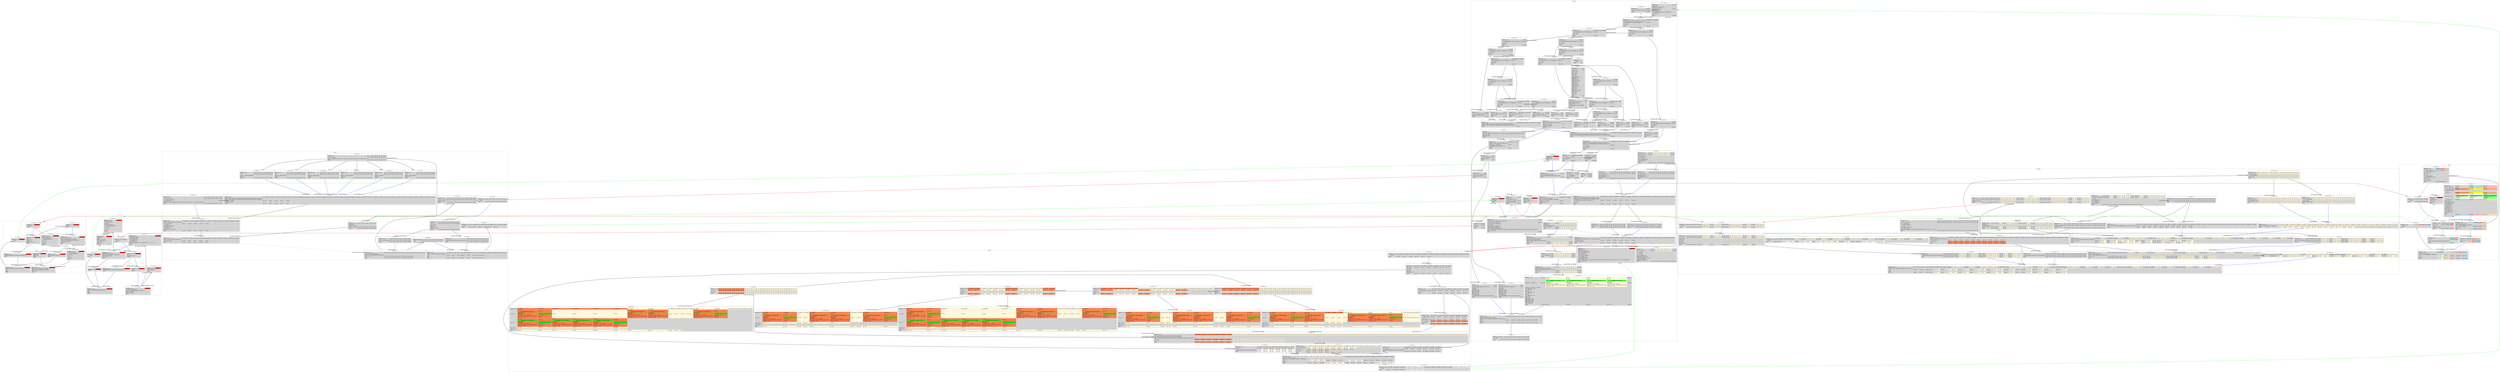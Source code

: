 /* generated using gcc-11.0.0 using one graph dump option -fdump-analyzer-supergraph */
digraph "supergraph" {
  overlap=false;
  compound=true;
  subgraph "cluster_dotparse" {
style="dashed"; color="black"; label="dotparse";
    subgraph cluster_node_0 {
      style="solid";
      color="black";
      fillcolor="lightgrey";
      label="sn: 0 (bb: 0)";
      node_0 [shape=none,margin=0,style=filled,fillcolor=lightgrey,label=<<TABLE BORDER="0"><TR><TD ALIGN="LEFT">BEFORE (scc: 0)</TD><TD BGCOLOR="lightgrey"><TABLE BORDER="0"><TR><TD ALIGN="LEFT">EN: 1</TD></TR></TABLE></TD></TR><TR><TD>ENTRY</TD></TR>
<TR><TD ALIGN="LEFT">AFTER</TD><TD BGCOLOR="lightgrey"><TABLE BORDER="0"><TR><TD ALIGN="LEFT">EN: 2</TD></TR></TABLE></TD></TR></TABLE>>];

    }
    subgraph cluster_node_1 {
      style="solid";
      color="black";
      fillcolor="lightgrey";
      label="sn: 1 (bb: 2)";
      node_1 [shape=none,margin=0,style=filled,fillcolor=lightgrey,label=<<TABLE BORDER="0"><TR><TD ALIGN="LEFT">BEFORE (scc: 1)</TD><TD BGCOLOR="lightgrey"><TABLE BORDER="0"><TR><TD ALIGN="LEFT">EN: 3</TD></TR></TABLE></TD></TR><TR><TD ALIGN="LEFT">ns_109 = 0B;</TD><TD BGCOLOR="lightgrey"><TABLE BORDER="0"><TR><TD ALIGN="LEFT">EN: 4</TD></TR></TABLE></TD></TR>
<TR><TD ALIGN="LEFT">node_110 = 0B;</TD><TD ALIGN="LEFT"></TD></TR>
<TR><TD ALIGN="LEFT">es_111 = 0B;</TD><TD ALIGN="LEFT"></TD></TR>
<TR><TD ALIGN="LEFT">edge_112 = 0B;</TD><TD ALIGN="LEFT"></TD></TR>
<TR><TD ALIGN="LEFT">rl_113 = 0B;</TD><TD ALIGN="LEFT"></TD></TR>
<TR><TD ALIGN="LEFT">ro_114 = 0B;</TD><TD ALIGN="LEFT"></TD></TR>
<TR><TD ALIGN="LEFT">foundsource_115 = 0;</TD><TD ALIGN="LEFT"></TD></TR>
<TR><TD ALIGN="LEFT">foundtarget_116 = 0;</TD><TD ALIGN="LEFT"></TD></TR>
<TR><TD ALIGN="LEFT">foundid_117 = 0;</TD><TD ALIGN="LEFT"></TD></TR>
<TR><TD ALIGN="LEFT">nodelabel_118 = 0B;</TD><TD ALIGN="LEFT"></TD></TR>
<TR><TD ALIGN="LEFT">nodename_119 = 0B;</TD><TD ALIGN="LEFT"></TD></TR>
<TR><TD ALIGN="LEFT">ncolor_120 = 0;</TD><TD ALIGN="LEFT"></TD></TR>
<TR><TD ALIGN="LEFT">nbcolor_121 = 0;</TD><TD ALIGN="LEFT"></TD></TR>
<TR><TD ALIGN="LEFT">elabel_122 = 0B;</TD><TD ALIGN="LEFT"></TD></TR>
<TR><TD ALIGN="LEFT">econstraint_123 = 0;</TD><TD ALIGN="LEFT"></TD></TR>
<TR><TD ALIGN="LEFT">status_124 = 0;</TD><TD ALIGN="LEFT"></TD></TR>
<TR><TD ALIGN="LEFT">ecolor_125 = 0;</TD><TD ALIGN="LEFT"></TD></TR>
<TR><TD ALIGN="LEFT">style_126 = 0;</TD><TD ALIGN="LEFT"></TD></TR>
<TR><TD ALIGN="LEFT">bgcolor_127 = 16777215;</TD><TD ALIGN="LEFT"></TD></TR>
<TR><TD ALIGN="LEFT">fontcolor_128 = 0;</TD><TD ALIGN="LEFT"></TD></TR>
<TR><TD ALIGN="LEFT">fc_129 = 0B;</TD><TD ALIGN="LEFT"></TD></TR>
<TR><TD ALIGN="LEFT">tc_130 = 0B;</TD><TD ALIGN="LEFT"></TD></TR>
<TR><TD ALIGN="LEFT">nr_131 = 0;</TD><TD ALIGN="LEFT"></TD></TR>
<TR><TD ALIGN="LEFT">AFTER</TD><TD BGCOLOR="lightgrey"><TABLE BORDER="0"><TR><TD ALIGN="LEFT">EN: 5</TD></TR></TABLE></TD></TR></TABLE>>];

    }
    subgraph cluster_node_2 {
      style="solid";
      color="black";
      fillcolor="lightgrey";
      label="sn: 2 (bb: 3)";
      node_2 [shape=none,margin=0,style=filled,fillcolor=lightgrey,label=<<TABLE BORDER="0"><TR><TD ALIGN="LEFT">BEFORE (scc: 2)</TD><TD BGCOLOR="lightgrey"><TABLE BORDER="0"><TR><TD ALIGN="LEFT">EN: 6</TD></TR></TABLE></TD></TR><TR><TD ALIGN="LEFT">memset (&amp;parsermessage, 0, 256);</TD><TD BGCOLOR="lightgrey"><TABLE BORDER="0"><TR><TD ALIGN="LEFT">EN: 7</TD></TR></TABLE></TD></TR>
<TR><TD ALIGN="LEFT">memset (&amp;dp_errmsg, 0, 256);</TD><TD ALIGN="LEFT"></TD></TR>
<TR><TD ALIGN="LEFT">status_135 = 0;</TD><TD ALIGN="LEFT"></TD></TR>
<TR><TD ALIGN="LEFT">_1 = strcmp (argv0_136(D), &quot;gml4gtkd&quot;);</TD><TD ALIGN="LEFT"></TD></TR>
<TR><TD ALIGN="LEFT">if (_1 == 0)</TD><TD ALIGN="LEFT"></TD></TR>
<TR><TD ALIGN="LEFT">AFTER</TD><TD BGCOLOR="lightgrey"><TABLE BORDER="0"><TR><TD ALIGN="LEFT">EN: 8</TD></TR></TABLE></TD></TR></TABLE>>];

    }
    subgraph cluster_node_3 {
      style="solid";
      color="black";
      fillcolor="lightgrey";
      label="sn: 3 (bb: 4)";
      node_3 [shape=none,margin=0,style=filled,fillcolor=lightgrey,label=<<TABLE BORDER="0"><TR><TD ALIGN="LEFT">BEFORE (scc: 3)</TD><TD BGCOLOR="lightgrey"><TABLE BORDER="0"><TR><TD ALIGN="LEFT">EN: 9</TD></TR></TABLE></TD></TR><TR><TD ALIGN="LEFT">dp_lex_init (f_137(D), 1);</TD><TD BGCOLOR="lightgrey"><TABLE BORDER="0"><TR><TD ALIGN="LEFT">EN: 11</TD></TR></TABLE></TD></TR>
<TR><TD ALIGN="LEFT">AFTER</TD><TD BGCOLOR="lightgrey"><TABLE BORDER="0"><TR><TD ALIGN="LEFT">EN: 12</TD></TR></TABLE></TD></TR></TABLE>>];

    }
    subgraph cluster_node_4 {
      style="solid";
      color="black";
      fillcolor="lightgrey";
      label="sn: 4 (bb: 5)";
      node_4 [shape=none,margin=0,style=filled,fillcolor=lightgrey,label=<<TABLE BORDER="0"><TR><TD ALIGN="LEFT">BEFORE (scc: 4)</TD><TD BGCOLOR="lightgrey"><TABLE BORDER="0"><TR><TD ALIGN="LEFT">EN: 10</TD></TR></TABLE></TD></TR><TR><TD ALIGN="LEFT">dp_lex_init (f_137(D), 0);</TD><TD BGCOLOR="lightgrey"><TABLE BORDER="0"><TR><TD ALIGN="LEFT">EN: 14</TD></TR></TABLE></TD></TR>
<TR><TD ALIGN="LEFT">AFTER</TD><TD BGCOLOR="lightgrey"><TABLE BORDER="0"><TR><TD ALIGN="LEFT">EN: 15</TD></TR></TABLE></TD></TR></TABLE>>];

    }
    subgraph cluster_node_5 {
      style="solid";
      color="black";
      fillcolor="lightgrey";
      label="sn: 5 (bb: 6)";
      node_5 [shape=none,margin=0,style=filled,fillcolor=lightgrey,label=<<TABLE BORDER="0"><TR><TD ALIGN="LEFT">BEFORE (scc: 5)</TD><TD BGCOLOR="lightgrey"><TABLE BORDER="0"><TR><TD ALIGN="LEFT">EN: 13(BM)</TD></TR></TABLE></TD><TD BGCOLOR="lightgrey"><TABLE BORDER="0"><TR><TD ALIGN="LEFT">EN: 16(BM)</TD></TR></TABLE></TD></TR><TR><TD ALIGN="LEFT">.MEM_101 = PHI &lt;.MEM_139(4), .MEM_138(5)&gt;</TD><TD ALIGN="LEFT"></TD></TR>
<TR><TD ALIGN="LEFT">status_141 = yyparse ();</TD><TD BGCOLOR="lightgrey"><TABLE BORDER="0"><TR><TD ALIGN="LEFT">EN: 17</TD></TR></TABLE></TD></TR>
<TR><TD ALIGN="LEFT">yydebug.5_2 = yydebug;</TD><TD ALIGN="LEFT"></TD></TR>
<TR><TD ALIGN="LEFT">if (yydebug.5_2 != 0)</TD><TD ALIGN="LEFT"></TD></TR>
<TR><TD ALIGN="LEFT">AFTER</TD><TD BGCOLOR="lightgrey"><TABLE BORDER="0"><TR><TD ALIGN="LEFT">EN: 18</TD></TR></TABLE></TD></TR></TABLE>>];

    }
    subgraph cluster_node_6 {
      style="solid";
      color="black";
      fillcolor="lightgrey";
      label="sn: 6 (bb: 7)";
      node_6 [shape=none,margin=0,style=filled,fillcolor=lightgrey,label=<<TABLE BORDER="0"><TR><TD ALIGN="LEFT">BEFORE (scc: 6)</TD><TD BGCOLOR="lightgrey"><TABLE BORDER="0"><TR><TD ALIGN="LEFT">EN: 19</TD></TR></TABLE></TD></TR><TR><TD ALIGN="LEFT">printf (&quot;%s(): status %d `%s\' for dot file `%s\'\n&quot;, &amp;__func__, status_141, &amp;dp_errmsg, fname_142(D));</TD><TD BGCOLOR="lightgrey"><TABLE BORDER="0"><TR><TD ALIGN="LEFT">EN: 21</TD></TR></TABLE></TD></TR>
<TR><TD ALIGN="LEFT">stdout.6_3 = stdout;</TD><TD ALIGN="LEFT"></TD></TR>
<TR><TD ALIGN="LEFT">fflush (stdout.6_3);</TD><TD ALIGN="LEFT"></TD></TR>
<TR><TD ALIGN="LEFT">AFTER</TD><TD BGCOLOR="lightgrey"><TABLE BORDER="0"><TR><TD ALIGN="LEFT">EN: 22</TD></TR></TABLE></TD></TR></TABLE>>];

    }
    subgraph cluster_node_7 {
      style="solid";
      color="black";
      fillcolor="lightgrey";
      label="sn: 7 (bb: 8)";
      node_7 [shape=none,margin=0,style=filled,fillcolor=lightgrey,label=<<TABLE BORDER="0"><TR><TD ALIGN="LEFT">BEFORE (scc: 7)</TD><TD BGCOLOR="lightgrey"><TABLE BORDER="0"><TR><TD ALIGN="LEFT">EN: 20(BM)</TD></TR></TABLE></TD><TD BGCOLOR="lightgrey"><TABLE BORDER="0"><TR><TD ALIGN="LEFT">EN: 23(BM)</TD></TR></TABLE></TD></TR><TR><TD ALIGN="LEFT">.MEM_102 = PHI &lt;.MEM_140(6), .MEM_144(7)&gt;</TD><TD ALIGN="LEFT"></TD></TR>
<TR><TD ALIGN="LEFT">dp_errmsg.7_4 = &amp;dp_errmsg;</TD><TD BGCOLOR="lightgrey"><TABLE BORDER="0"><TR><TD ALIGN="LEFT">EN: 24</TD></TR></TABLE></TD></TR>
<TR><TD ALIGN="LEFT">_5 = MEM[(const char *)dp_errmsg.7_4];</TD><TD ALIGN="LEFT"></TD></TR>
<TR><TD ALIGN="LEFT">if (_5 != 0)</TD><TD ALIGN="LEFT"></TD></TR>
<TR><TD ALIGN="LEFT">AFTER</TD><TD BGCOLOR="lightgrey"><TABLE BORDER="0"><TR><TD ALIGN="LEFT">EN: 25</TD></TR></TABLE></TD></TR></TABLE>>];

    }
    subgraph cluster_node_8 {
      style="solid";
      color="black";
      fillcolor="lightgrey";
      label="sn: 8 (bb: 9)";
      node_8 [shape=none,margin=0,style=filled,fillcolor=lightgrey,label=<<TABLE BORDER="0"><TR><TD ALIGN="LEFT">BEFORE (scc: 8)</TD><TD BGCOLOR="lightgrey"><TABLE BORDER="0"><TR><TD ALIGN="LEFT">EN: 26</TD></TR></TABLE></TD></TR><TR><TD ALIGN="LEFT">strncpy (&amp;parsermessage, &amp;dp_errmsg, 255);</TD><TD BGCOLOR="lightgrey"><TABLE BORDER="0"><TR><TD ALIGN="LEFT">EN: 28</TD></TR></TABLE></TD></TR>
<TR><TD ALIGN="LEFT">status_225 = 1;</TD><TD ALIGN="LEFT"></TD></TR>
<TR><TD ALIGN="LEFT">dp_clearall ();</TD><TD ALIGN="LEFT"></TD></TR>
<TR><TD ALIGN="LEFT">stdout.8_6 = stdout;</TD><TD ALIGN="LEFT"></TD></TR>
<TR><TD ALIGN="LEFT">fflush (stdout.8_6);</TD><TD ALIGN="LEFT"></TD></TR>
<TR><TD ALIGN="LEFT">stderr.9_7 = stderr;</TD><TD ALIGN="LEFT"></TD></TR>
<TR><TD ALIGN="LEFT">fflush (stderr.9_7);</TD><TD ALIGN="LEFT"></TD></TR>
<TR><TD ALIGN="LEFT">_229 = status_225;</TD><TD ALIGN="LEFT"></TD></TR>
<TR><TD ALIGN="LEFT">// predicted unlikely by early return (on trees) predictor.</TD><TD ALIGN="LEFT"></TD></TR>
<TR><TD ALIGN="LEFT">AFTER</TD><TD BGCOLOR="lightgrey"><TABLE BORDER="0"><TR><TD ALIGN="LEFT">EN: 29</TD></TR></TABLE></TD></TR></TABLE>>];

    }
    subgraph cluster_node_9 {
      style="solid";
      color="black";
      fillcolor="lightgrey";
      label="sn: 9 (bb: 10)";
      node_9 [shape=none,margin=0,style=filled,fillcolor=lightgrey,label=<<TABLE BORDER="0"><TR><TD ALIGN="LEFT">BEFORE (scc: 9)</TD><TD BGCOLOR="lightgrey"><TABLE BORDER="0"><TR><TD ALIGN="LEFT">EN: 27</TD></TR></TABLE></TD></TR><TR><TD ALIGN="LEFT">status_146 = dp_datachk ();</TD><TD BGCOLOR="lightgrey"><TABLE BORDER="0"><TR><TD ALIGN="LEFT">EN: 31</TD></TR></TABLE></TD></TR>
<TR><TD ALIGN="LEFT">if (status_146 != 0)</TD><TD ALIGN="LEFT"></TD></TR>
<TR><TD ALIGN="LEFT">AFTER</TD><TD BGCOLOR="lightgrey"><TABLE BORDER="0"><TR><TD ALIGN="LEFT">EN: 32</TD></TR></TABLE></TD></TR></TABLE>>];

    }
    subgraph cluster_node_10 {
      style="solid";
      color="black";
      fillcolor="lightgrey";
      label="sn: 10 (bb: 11)";
      node_10 [shape=none,margin=0,style=filled,fillcolor=lightgrey,label=<<TABLE BORDER="0"><TR><TD ALIGN="LEFT">BEFORE (scc: 10)</TD><TD BGCOLOR="lightgrey"><TABLE BORDER="0"><TR><TD ALIGN="LEFT">EN: 33</TD></TR></TABLE></TD></TR><TR><TD ALIGN="LEFT">strncpy (&amp;parsermessage, &amp;dp_errmsg, 255);</TD><TD BGCOLOR="lightgrey"><TABLE BORDER="0"><TR><TD ALIGN="LEFT">EN: 35</TD></TR></TABLE></TD></TR>
<TR><TD ALIGN="LEFT">status_219 = 1;</TD><TD ALIGN="LEFT"></TD></TR>
<TR><TD ALIGN="LEFT">dp_clearall ();</TD><TD ALIGN="LEFT"></TD></TR>
<TR><TD ALIGN="LEFT">stdout.10_8 = stdout;</TD><TD ALIGN="LEFT"></TD></TR>
<TR><TD ALIGN="LEFT">fflush (stdout.10_8);</TD><TD ALIGN="LEFT"></TD></TR>
<TR><TD ALIGN="LEFT">stderr.11_9 = stderr;</TD><TD ALIGN="LEFT"></TD></TR>
<TR><TD ALIGN="LEFT">fflush (stderr.11_9);</TD><TD ALIGN="LEFT"></TD></TR>
<TR><TD ALIGN="LEFT">_223 = status_219;</TD><TD ALIGN="LEFT"></TD></TR>
<TR><TD ALIGN="LEFT">// predicted unlikely by early return (on trees) predictor.</TD><TD ALIGN="LEFT"></TD></TR>
<TR><TD ALIGN="LEFT">AFTER</TD><TD BGCOLOR="lightgrey"><TABLE BORDER="0"><TR><TD ALIGN="LEFT">EN: 36</TD></TR></TABLE></TD></TR></TABLE>>];

    }
    subgraph cluster_node_11 {
      style="solid";
      color="black";
      fillcolor="lightgrey";
      label="sn: 11 (bb: 12)";
      node_11 [shape=none,margin=0,style=filled,fillcolor=lightgrey,label=<<TABLE BORDER="0"><TR><TD ALIGN="LEFT">BEFORE (scc: 11)</TD><TD BGCOLOR="lightgrey"><TABLE BORDER="0"><TR><TD ALIGN="LEFT">EN: 34</TD></TR></TABLE></TD></TR><TR><TD ALIGN="LEFT">dp_groot.12_10 = dp_groot;</TD><TD BGCOLOR="lightgrey"><TABLE BORDER="0"><TR><TD ALIGN="LEFT">EN: 38</TD></TR></TABLE></TD></TR>
<TR><TD ALIGN="LEFT">sp_crsg_r (dp_groot.12_10);</TD><TD ALIGN="LEFT"></TD></TR>
<TR><TD ALIGN="LEFT">AFTER</TD><TD BGCOLOR="lightgrey"><TABLE BORDER="0"><TR><TD ALIGN="LEFT">EN: 39</TD></TR></TABLE></TD></TR></TABLE>>];

    }
    subgraph cluster_node_12 {
      style="solid";
      color="black";
      fillcolor="lightgrey";
      label="sn: 12 (bb: 12)";
      node_12 [shape=none,margin=0,style=filled,fillcolor=lightgrey,label=<<TABLE BORDER="0"><TR><TD ALIGN="LEFT">BEFORE (scc: 12)</TD><TD BGCOLOR="lightgrey"><TABLE BORDER="0"><TR><TD ALIGN="LEFT">EN: 430</TD></TR></TABLE></TD></TR><TR><TD ALIGN="LEFT">returning call: </TD></TR><TR><TD ALIGN="LEFT">sp_crsg_r (dp_groot.12_10);</TD><TD ALIGN="LEFT"></TD></TR>
<TR><TD ALIGN="LEFT">dp_groot.13_11 = dp_groot;</TD><TD BGCOLOR="lightgrey"><TABLE BORDER="0"><TR><TD ALIGN="LEFT">EN: 431</TD></TR></TABLE></TD></TR>
<TR><TD ALIGN="LEFT">sp_addsg_r (dp_groot.13_11);</TD><TD ALIGN="LEFT"></TD></TR>
<TR><TD ALIGN="LEFT">AFTER</TD><TD BGCOLOR="lightgrey"><TABLE BORDER="0"><TR><TD ALIGN="LEFT">EN: 432</TD></TR></TABLE></TD></TR></TABLE>>];

    }
    subgraph cluster_node_13 {
      style="solid";
      color="black";
      fillcolor="lightgrey";
      label="sn: 13 (bb: 12)";
      node_13 [shape=none,margin=0,style=filled,fillcolor=lightgrey,label=<<TABLE BORDER="0"><TR><TD ALIGN="LEFT">BEFORE (scc: 13)</TD><TD BGCOLOR="lightgrey"><TABLE BORDER="0"><TR><TD ALIGN="LEFT">EN: 1504</TD></TR></TABLE></TD><TD BGCOLOR="cornsilk"><TABLE BORDER="0"><TR><TD ALIGN="LEFT">EN: 1552</TD></TR></TABLE></TD><TD BGCOLOR="cornsilk"><TABLE BORDER="0"><TR><TD ALIGN="LEFT">EN: 1600</TD></TR></TABLE></TD><TD BGCOLOR="cornsilk"><TABLE BORDER="0"><TR><TD ALIGN="LEFT">EN: 1648</TD></TR></TABLE></TD><TD BGCOLOR="cornsilk"><TABLE BORDER="0"><TR><TD ALIGN="LEFT">EN: 1696</TD></TR></TABLE></TD></TR><TR><TD ALIGN="LEFT">returning call: </TD></TR><TR><TD ALIGN="LEFT">sp_addsg_r (dp_groot.13_11);</TD><TD ALIGN="LEFT"></TD></TR>
<TR><TD ALIGN="LEFT">ns_149 = dp_anodes;</TD><TD BGCOLOR="lightgrey"><TABLE BORDER="0"><TR><TD ALIGN="LEFT">EN: 1505</TD></TR></TABLE></TD><TD BGCOLOR="cornsilk"><TABLE BORDER="0"><TR><TD ALIGN="LEFT">EN: 1553</TD></TR></TABLE></TD><TD BGCOLOR="cornsilk"><TABLE BORDER="0"><TR><TD ALIGN="LEFT">EN: 1601</TD></TR></TABLE></TD><TD BGCOLOR="cornsilk"><TABLE BORDER="0"><TR><TD ALIGN="LEFT">EN: 1649</TD></TR></TABLE></TD><TD BGCOLOR="cornsilk"><TABLE BORDER="0"><TR><TD ALIGN="LEFT">EN: 1697</TD></TR></TABLE></TD></TR>
<TR><TD ALIGN="LEFT">AFTER</TD><TD BGCOLOR="lightgrey"><TABLE BORDER="0"><TR><TD ALIGN="LEFT">EN: 1506</TD></TR></TABLE></TD><TD BGCOLOR="cornsilk"><TABLE BORDER="0"><TR><TD ALIGN="LEFT">EN: 1554</TD></TR></TABLE></TD><TD BGCOLOR="cornsilk"><TABLE BORDER="0"><TR><TD ALIGN="LEFT">EN: 1602</TD></TR></TABLE></TD><TD BGCOLOR="cornsilk"><TABLE BORDER="0"><TR><TD ALIGN="LEFT">EN: 1650</TD></TR></TABLE></TD><TD BGCOLOR="cornsilk"><TABLE BORDER="0"><TR><TD ALIGN="LEFT">EN: 1698</TD></TR></TABLE></TD></TR></TABLE>>];

    }
    subgraph cluster_node_14 {
      style="solid";
      color="black";
      fillcolor="lightgrey";
      label="sn: 14 (bb: 13)";
      node_14 [shape=none,margin=0,style=filled,fillcolor=lightgrey,label=<<TABLE BORDER="0"><TR><TD ALIGN="LEFT">BEFORE (scc: 14)</TD><TD BGCOLOR="lightgrey"><TABLE BORDER="0"><TR><TD ALIGN="LEFT">EN: 1510</TD></TR></TABLE></TD><TD BGCOLOR="cornsilk"><TABLE BORDER="0"><TR><TD ALIGN="LEFT">EN: 1558</TD></TR></TABLE></TD><TD BGCOLOR="cornsilk"><TABLE BORDER="0"><TR><TD ALIGN="LEFT">EN: 1606</TD></TR></TABLE></TD><TD BGCOLOR="cornsilk"><TABLE BORDER="0"><TR><TD ALIGN="LEFT">EN: 1654</TD></TR></TABLE></TD><TD BGCOLOR="cornsilk"><TABLE BORDER="0"><TR><TD ALIGN="LEFT">EN: 1702</TD></TR></TABLE></TD><TD BGCOLOR="lightgrey"><TABLE BORDER="0"><TR><TD ALIGN="LEFT">EN: 2613</TD></TR></TABLE></TD></TR><TR><TD ALIGN="LEFT">node_179 = ns_85-&gt;n;</TD><TD BGCOLOR="lightgrey"><TABLE BORDER="0"><TR><TD ALIGN="LEFT">EN: 1512</TD></TR></TABLE></TD><TD BGCOLOR="cornsilk"><TABLE BORDER="0"><TR><TD ALIGN="LEFT">EN: 1560</TD></TR></TABLE></TD><TD BGCOLOR="cornsilk"><TABLE BORDER="0"><TR><TD ALIGN="LEFT">EN: 1608</TD></TR></TABLE></TD><TD BGCOLOR="cornsilk"><TABLE BORDER="0"><TR><TD ALIGN="LEFT">EN: 1656</TD></TR></TABLE></TD><TD BGCOLOR="cornsilk"><TABLE BORDER="0"><TR><TD ALIGN="LEFT">EN: 1704</TD></TR></TABLE></TD><TD BGCOLOR="lightgrey"><TABLE BORDER="0"><TR><TD ALIGN="LEFT">EN: 2615</TD></TR></TABLE></TD></TR>
<TR><TD ALIGN="LEFT">_12 = ns_85-&gt;n;</TD><TD ALIGN="LEFT"></TD></TR>
<TR><TD ALIGN="LEFT">_13 = _12-&gt;root;</TD><TD ALIGN="LEFT"></TD></TR>
<TR><TD ALIGN="LEFT">_14 = _13-&gt;nr;</TD><TD ALIGN="LEFT"></TD></TR>
<TR><TD ALIGN="LEFT">ro_181 = uniqgraph (_14);</TD><TD ALIGN="LEFT"></TD></TR>
<TR><TD ALIGN="LEFT">foundid_182 = node_179-&gt;nr;</TD><TD ALIGN="LEFT"></TD></TR>
<TR><TD ALIGN="LEFT">nodename_183 = node_179-&gt;name;</TD><TD ALIGN="LEFT"></TD></TR>
<TR><TD ALIGN="LEFT">_15 = node_179-&gt;label;</TD><TD ALIGN="LEFT"></TD></TR>
<TR><TD ALIGN="LEFT">nodelabel_185 = dolabel (_15);</TD><TD ALIGN="LEFT"></TD></TR>
<TR><TD ALIGN="LEFT">AFTER</TD><TD BGCOLOR="lightgrey"><TABLE BORDER="0"><TR><TD ALIGN="LEFT">EN: 1513</TD></TR></TABLE></TD><TD BGCOLOR="lightgrey"><TABLE BORDER="0"><TR><TD ALIGN="LEFT">EN: 1561</TD></TR></TABLE></TD><TD BGCOLOR="lightgrey"><TABLE BORDER="0"><TR><TD ALIGN="LEFT">EN: 1609</TD></TR></TABLE></TD><TD BGCOLOR="lightgrey"><TABLE BORDER="0"><TR><TD ALIGN="LEFT">EN: 1657</TD></TR></TABLE></TD><TD BGCOLOR="lightgrey"><TABLE BORDER="0"><TR><TD ALIGN="LEFT">EN: 1705</TD></TR></TABLE></TD><TD BGCOLOR="lightgrey"><TABLE BORDER="0"><TR><TD ALIGN="LEFT">EN: 2616</TD></TR></TABLE></TD></TR></TABLE>>];

    }
    subgraph cluster_node_15 {
      style="solid";
      color="black";
      fillcolor="lightgrey";
      label="sn: 15 (bb: 13)";
      node_15 [shape=none,margin=0,style=filled,fillcolor=lightgrey,label=<<TABLE BORDER="0"><TR><TD ALIGN="LEFT">BEFORE (scc: 15)</TD><TD BGCOLOR="lightgrey"><TABLE BORDER="0"><TR><TD ALIGN="LEFT">EN: 2478</TD></TR></TABLE></TD></TR><TR><TD ALIGN="LEFT">returning call: </TD></TR><TR><TD ALIGN="LEFT">nodelabel_185 = dolabel (_15);</TD><TD ALIGN="LEFT"></TD></TR>
<TR><TD ALIGN="LEFT">ncolor_186 = 16777215;</TD><TD BGCOLOR="lightgrey"><TABLE BORDER="0"><TR><TD ALIGN="LEFT">EN: 2479</TD></TR></TABLE></TD></TR>
<TR><TD ALIGN="LEFT">nbcolor_187 = 0;</TD><TD ALIGN="LEFT"></TD></TR>
<TR><TD ALIGN="LEFT">fontcolor_188 = 0;</TD><TD ALIGN="LEFT"></TD></TR>
<TR><TD ALIGN="LEFT">_16 = BIT_FIELD_REF &lt;node_179-&gt;bitflags0, 8, 0&gt;;</TD><TD ALIGN="LEFT"></TD></TR>
<TR><TD ALIGN="LEFT">_17 = _16 &amp; 128;</TD><TD ALIGN="LEFT"></TD></TR>
<TR><TD ALIGN="LEFT">if (_17 != 0)</TD><TD ALIGN="LEFT"></TD></TR>
<TR><TD ALIGN="LEFT">AFTER</TD><TD BGCOLOR="lightgrey"><TABLE BORDER="0"><TR><TD ALIGN="LEFT">EN: 2480</TD></TR></TABLE></TD></TR></TABLE>>];

    }
    subgraph cluster_node_16 {
      style="solid";
      color="black";
      fillcolor="lightgrey";
      label="sn: 16 (bb: 14)";
      node_16 [shape=none,margin=0,style=filled,fillcolor=lightgrey,label=<<TABLE BORDER="0"><TR><TD ALIGN="LEFT">BEFORE (scc: 16)</TD><TD BGCOLOR="lightgrey"><TABLE BORDER="0"><TR><TD ALIGN="LEFT">EN: 2481</TD></TR></TABLE></TD></TR><TR><TD ALIGN="LEFT">fontcolor_189 = node_179-&gt;fontcolor;</TD><TD BGCOLOR="lightgrey"><TABLE BORDER="0"><TR><TD ALIGN="LEFT">EN: 2483</TD></TR></TABLE></TD></TR>
<TR><TD ALIGN="LEFT">AFTER</TD><TD BGCOLOR="lightgrey"><TABLE BORDER="0"><TR><TD ALIGN="LEFT">EN: 2484</TD></TR></TABLE></TD></TR></TABLE>>];

    }
    subgraph cluster_node_17 {
      style="solid";
      color="black";
      fillcolor="lightgrey";
      label="sn: 17 (bb: 15)";
      node_17 [shape=none,margin=0,style=filled,fillcolor=lightgrey,label=<<TABLE BORDER="0"><TR><TD ALIGN="LEFT">BEFORE (scc: 17)</TD><TD BGCOLOR="lightgrey"><TABLE BORDER="0"><TR><TD ALIGN="LEFT">EN: 2482(BM)</TD></TR></TABLE></TD><TD BGCOLOR="lightgrey"><TABLE BORDER="0"><TR><TD ALIGN="LEFT">EN: 2485(BM)</TD></TR></TABLE></TD></TR><TR><TD ALIGN="LEFT">fontcolor_99 = PHI &lt;fontcolor_188(13), fontcolor_189(14)&gt;</TD><TD ALIGN="LEFT"></TD></TR>
<TR><TD ALIGN="LEFT">_18 = BIT_FIELD_REF &lt;node_179-&gt;bitflags0, 8, 0&gt;;</TD><TD BGCOLOR="lightgrey"><TABLE BORDER="0"><TR><TD ALIGN="LEFT">EN: 2486</TD></TR></TABLE></TD></TR>
<TR><TD ALIGN="LEFT">_19 = _18 &amp; 4;</TD><TD ALIGN="LEFT"></TD></TR>
<TR><TD ALIGN="LEFT">if (_19 != 0)</TD><TD ALIGN="LEFT"></TD></TR>
<TR><TD ALIGN="LEFT">AFTER</TD><TD BGCOLOR="lightgrey"><TABLE BORDER="0"><TR><TD ALIGN="LEFT">EN: 2487</TD></TR></TABLE></TD></TR></TABLE>>];

    }
    subgraph cluster_node_18 {
      style="solid";
      color="black";
      fillcolor="lightgrey";
      label="sn: 18 (bb: 16)";
      node_18 [shape=none,margin=0,style=filled,fillcolor=lightgrey,label=<<TABLE BORDER="0"><TR><TD ALIGN="LEFT">BEFORE (scc: 18)</TD><TD BGCOLOR="lightgrey"><TABLE BORDER="0"><TR><TD ALIGN="LEFT">EN: 2489</TD></TR></TABLE></TD></TR><TR><TD ALIGN="LEFT">_20 = BIT_FIELD_REF &lt;node_179-&gt;bitflags0, 8, 0&gt;;</TD><TD BGCOLOR="lightgrey"><TABLE BORDER="0"><TR><TD ALIGN="LEFT">EN: 2490</TD></TR></TABLE></TD></TR>
<TR><TD ALIGN="LEFT">_21 = _20 &amp; 64;</TD><TD ALIGN="LEFT"></TD></TR>
<TR><TD ALIGN="LEFT">if (_21 != 0)</TD><TD ALIGN="LEFT"></TD></TR>
<TR><TD ALIGN="LEFT">AFTER</TD><TD BGCOLOR="lightgrey"><TABLE BORDER="0"><TR><TD ALIGN="LEFT">EN: 2491</TD></TR></TABLE></TD></TR></TABLE>>];

    }
    subgraph cluster_node_19 {
      style="solid";
      color="black";
      fillcolor="lightgrey";
      label="sn: 19 (bb: 17)";
      node_19 [shape=none,margin=0,style=filled,fillcolor=lightgrey,label=<<TABLE BORDER="0"><TR><TD ALIGN="LEFT">BEFORE (scc: 19)</TD><TD BGCOLOR="lightgrey"><TABLE BORDER="0"><TR><TD ALIGN="LEFT">EN: 2488(BM)</TD></TR></TABLE></TD><TD BGCOLOR="lightgrey"><TABLE BORDER="0"><TR><TD ALIGN="LEFT">EN: 2492(BM)</TD></TR></TABLE></TD></TR><TR><TD ALIGN="LEFT">_22 = BIT_FIELD_REF &lt;node_179-&gt;bitflags1, 8, 16&gt;;</TD><TD BGCOLOR="lightgrey"><TABLE BORDER="0"><TR><TD ALIGN="LEFT">EN: 2494</TD></TR></TABLE></TD></TR>
<TR><TD ALIGN="LEFT">_23 = _22 &amp; 32;</TD><TD ALIGN="LEFT"></TD></TR>
<TR><TD ALIGN="LEFT">if (_23 != 0)</TD><TD ALIGN="LEFT"></TD></TR>
<TR><TD ALIGN="LEFT">AFTER</TD><TD BGCOLOR="lightgrey"><TABLE BORDER="0"><TR><TD ALIGN="LEFT">EN: 2495</TD></TR></TABLE></TD></TR></TABLE>>];

    }
    subgraph cluster_node_20 {
      style="solid";
      color="black";
      fillcolor="lightgrey";
      label="sn: 20 (bb: 18)";
      node_20 [shape=none,margin=0,style=filled,fillcolor=lightgrey,label=<<TABLE BORDER="0"><TR><TD ALIGN="LEFT">BEFORE (scc: 20)</TD><TD BGCOLOR="lightgrey"><TABLE BORDER="0"><TR><TD ALIGN="LEFT">EN: 2496</TD></TR></TABLE></TD></TR><TR><TD ALIGN="LEFT">_24 = BIT_FIELD_REF &lt;node_179-&gt;bitflags0, 8, 0&gt;;</TD><TD BGCOLOR="lightgrey"><TABLE BORDER="0"><TR><TD ALIGN="LEFT">EN: 2498</TD></TR></TABLE></TD></TR>
<TR><TD ALIGN="LEFT">_25 = _24 &amp; 4;</TD><TD ALIGN="LEFT"></TD></TR>
<TR><TD ALIGN="LEFT">if (_25 != 0)</TD><TD ALIGN="LEFT"></TD></TR>
<TR><TD ALIGN="LEFT">AFTER</TD><TD BGCOLOR="lightgrey"><TABLE BORDER="0"><TR><TD ALIGN="LEFT">EN: 2499</TD></TR></TABLE></TD></TR></TABLE>>];

    }
    subgraph cluster_node_21 {
      style="solid";
      color="black";
      fillcolor="lightgrey";
      label="sn: 21 (bb: 19)";
      node_21 [shape=none,margin=0,style=filled,fillcolor=lightgrey,label=<<TABLE BORDER="0"><TR><TD ALIGN="LEFT">BEFORE (scc: 21)</TD><TD BGCOLOR="lightgrey"><TABLE BORDER="0"><TR><TD ALIGN="LEFT">EN: 2500</TD></TR></TABLE></TD></TR><TR><TD ALIGN="LEFT">_26 = BIT_FIELD_REF &lt;node_179-&gt;bitflags0, 8, 0&gt;;</TD><TD BGCOLOR="lightgrey"><TABLE BORDER="0"><TR><TD ALIGN="LEFT">EN: 2502</TD></TR></TABLE></TD></TR>
<TR><TD ALIGN="LEFT">_27 = _26 &amp; 64;</TD><TD ALIGN="LEFT"></TD></TR>
<TR><TD ALIGN="LEFT">if (_27 != 0)</TD><TD ALIGN="LEFT"></TD></TR>
<TR><TD ALIGN="LEFT">AFTER</TD><TD BGCOLOR="lightgrey"><TABLE BORDER="0"><TR><TD ALIGN="LEFT">EN: 2503</TD></TR></TABLE></TD></TR></TABLE>>];

    }
    subgraph cluster_node_22 {
      style="solid";
      color="black";
      fillcolor="lightgrey";
      label="sn: 22 (bb: 20)";
      node_22 [shape=none,margin=0,style=filled,fillcolor=lightgrey,label=<<TABLE BORDER="0"><TR><TD ALIGN="LEFT">BEFORE (scc: 22)</TD><TD BGCOLOR="lightgrey"><TABLE BORDER="0"><TR><TD ALIGN="LEFT">EN: 2504</TD></TR></TABLE></TD></TR><TR><TD ALIGN="LEFT">ncolor_200 = node_179-&gt;fcolor;</TD><TD BGCOLOR="lightgrey"><TABLE BORDER="0"><TR><TD ALIGN="LEFT">EN: 2506</TD></TR></TABLE></TD></TR>
<TR><TD ALIGN="LEFT">nbcolor_201 = node_179-&gt;color;</TD><TD ALIGN="LEFT"></TD></TR>
<TR><TD ALIGN="LEFT">AFTER</TD><TD BGCOLOR="lightgrey"><TABLE BORDER="0"><TR><TD ALIGN="LEFT">EN: 2507</TD></TR></TABLE></TD></TR></TABLE>>];

    }
    subgraph cluster_node_23 {
      style="solid";
      color="black";
      fillcolor="lightgrey";
      label="sn: 23 (bb: 21)";
      node_23 [shape=none,margin=0,style=filled,fillcolor=lightgrey,label=<<TABLE BORDER="0"><TR><TD ALIGN="LEFT">BEFORE (scc: 23)</TD><TD BGCOLOR="lightgrey"><TABLE BORDER="0"><TR><TD ALIGN="LEFT">EN: 2501(BM)</TD></TR></TABLE></TD><TD BGCOLOR="lightgrey"><TABLE BORDER="0"><TR><TD ALIGN="LEFT">EN: 2505(BM)</TD></TR></TABLE></TD></TR><TR><TD ALIGN="LEFT">_28 = BIT_FIELD_REF &lt;node_179-&gt;bitflags0, 8, 0&gt;;</TD><TD BGCOLOR="lightgrey"><TABLE BORDER="0"><TR><TD ALIGN="LEFT">EN: 2509</TD></TR></TABLE></TD></TR>
<TR><TD ALIGN="LEFT">_29 = _28 &amp; 4;</TD><TD ALIGN="LEFT"></TD></TR>
<TR><TD ALIGN="LEFT">if (_29 != 0)</TD><TD ALIGN="LEFT"></TD></TR>
<TR><TD ALIGN="LEFT">AFTER</TD><TD BGCOLOR="lightgrey"><TABLE BORDER="0"><TR><TD ALIGN="LEFT">EN: 2510</TD></TR></TABLE></TD></TR></TABLE>>];

    }
    subgraph cluster_node_24 {
      style="solid";
      color="black";
      fillcolor="lightgrey";
      label="sn: 24 (bb: 22)";
      node_24 [shape=none,margin=0,style=filled,fillcolor=lightgrey,label=<<TABLE BORDER="0"><TR><TD ALIGN="LEFT">BEFORE (scc: 24)</TD><TD BGCOLOR="lightgrey"><TABLE BORDER="0"><TR><TD ALIGN="LEFT">EN: 2511</TD></TR></TABLE></TD></TR><TR><TD ALIGN="LEFT">_30 = BIT_FIELD_REF &lt;node_179-&gt;bitflags0, 8, 0&gt;;</TD><TD BGCOLOR="lightgrey"><TABLE BORDER="0"><TR><TD ALIGN="LEFT">EN: 2513</TD></TR></TABLE></TD></TR>
<TR><TD ALIGN="LEFT">_31 = _30 &amp; 64;</TD><TD ALIGN="LEFT"></TD></TR>
<TR><TD ALIGN="LEFT">if (_31 == 0)</TD><TD ALIGN="LEFT"></TD></TR>
<TR><TD ALIGN="LEFT">AFTER</TD><TD BGCOLOR="lightgrey"><TABLE BORDER="0"><TR><TD ALIGN="LEFT">EN: 2514</TD></TR></TABLE></TD></TR></TABLE>>];

    }
    subgraph cluster_node_25 {
      style="solid";
      color="black";
      fillcolor="lightgrey";
      label="sn: 25 (bb: 23)";
      node_25 [shape=none,margin=0,style=filled,fillcolor=lightgrey,label=<<TABLE BORDER="0"><TR><TD ALIGN="LEFT">BEFORE (scc: 25)</TD><TD BGCOLOR="lightgrey"><TABLE BORDER="0"><TR><TD ALIGN="LEFT">EN: 2515</TD></TR></TABLE></TD></TR><TR><TD ALIGN="LEFT">ncolor_202 = node_179-&gt;fcolor;</TD><TD BGCOLOR="lightgrey"><TABLE BORDER="0"><TR><TD ALIGN="LEFT">EN: 2517</TD></TR></TABLE></TD></TR>
<TR><TD ALIGN="LEFT">nbcolor_203 = 0;</TD><TD ALIGN="LEFT"></TD></TR>
<TR><TD ALIGN="LEFT">AFTER</TD><TD BGCOLOR="lightgrey"><TABLE BORDER="0"><TR><TD ALIGN="LEFT">EN: 2518</TD></TR></TABLE></TD></TR></TABLE>>];

    }
    subgraph cluster_node_26 {
      style="solid";
      color="black";
      fillcolor="lightgrey";
      label="sn: 26 (bb: 24)";
      node_26 [shape=none,margin=0,style=filled,fillcolor=lightgrey,label=<<TABLE BORDER="0"><TR><TD ALIGN="LEFT">BEFORE (scc: 26)</TD><TD BGCOLOR="lightgrey"><TABLE BORDER="0"><TR><TD ALIGN="LEFT">EN: 2512(BM)</TD></TR></TABLE></TD><TD BGCOLOR="lightgrey"><TABLE BORDER="0"><TR><TD ALIGN="LEFT">EN: 2516(BM)</TD></TR></TABLE></TD></TR><TR><TD ALIGN="LEFT">_32 = BIT_FIELD_REF &lt;node_179-&gt;bitflags0, 8, 0&gt;;</TD><TD BGCOLOR="lightgrey"><TABLE BORDER="0"><TR><TD ALIGN="LEFT">EN: 2520</TD></TR></TABLE></TD></TR>
<TR><TD ALIGN="LEFT">_33 = _32 &amp; 4;</TD><TD ALIGN="LEFT"></TD></TR>
<TR><TD ALIGN="LEFT">if (_33 == 0)</TD><TD ALIGN="LEFT"></TD></TR>
<TR><TD ALIGN="LEFT">AFTER</TD><TD BGCOLOR="lightgrey"><TABLE BORDER="0"><TR><TD ALIGN="LEFT">EN: 2521</TD></TR></TABLE></TD></TR></TABLE>>];

    }
    subgraph cluster_node_27 {
      style="solid";
      color="black";
      fillcolor="lightgrey";
      label="sn: 27 (bb: 25)";
      node_27 [shape=none,margin=0,style=filled,fillcolor=lightgrey,label=<<TABLE BORDER="0"><TR><TD ALIGN="LEFT">BEFORE (scc: 27)</TD><TD BGCOLOR="lightgrey"><TABLE BORDER="0"><TR><TD ALIGN="LEFT">EN: 2522</TD></TR></TABLE></TD></TR><TR><TD ALIGN="LEFT">_34 = BIT_FIELD_REF &lt;node_179-&gt;bitflags0, 8, 0&gt;;</TD><TD BGCOLOR="lightgrey"><TABLE BORDER="0"><TR><TD ALIGN="LEFT">EN: 2524</TD></TR></TABLE></TD></TR>
<TR><TD ALIGN="LEFT">_35 = _34 &amp; 64;</TD><TD ALIGN="LEFT"></TD></TR>
<TR><TD ALIGN="LEFT">if (_35 != 0)</TD><TD ALIGN="LEFT"></TD></TR>
<TR><TD ALIGN="LEFT">AFTER</TD><TD BGCOLOR="lightgrey"><TABLE BORDER="0"><TR><TD ALIGN="LEFT">EN: 2525</TD></TR></TABLE></TD></TR></TABLE>>];

    }
    subgraph cluster_node_28 {
      style="solid";
      color="black";
      fillcolor="lightgrey";
      label="sn: 28 (bb: 26)";
      node_28 [shape=none,margin=0,style=filled,fillcolor=lightgrey,label=<<TABLE BORDER="0"><TR><TD ALIGN="LEFT">BEFORE (scc: 28)</TD><TD BGCOLOR="lightgrey"><TABLE BORDER="0"><TR><TD ALIGN="LEFT">EN: 2526</TD></TR></TABLE></TD></TR><TR><TD ALIGN="LEFT">ncolor_204 = node_179-&gt;color;</TD><TD BGCOLOR="lightgrey"><TABLE BORDER="0"><TR><TD ALIGN="LEFT">EN: 2528</TD></TR></TABLE></TD></TR>
<TR><TD ALIGN="LEFT">nbcolor_205 = node_179-&gt;color;</TD><TD ALIGN="LEFT"></TD></TR>
<TR><TD ALIGN="LEFT">AFTER</TD><TD BGCOLOR="lightgrey"><TABLE BORDER="0"><TR><TD ALIGN="LEFT">EN: 2529</TD></TR></TABLE></TD></TR></TABLE>>];

    }
    subgraph cluster_node_29 {
      style="solid";
      color="black";
      fillcolor="lightgrey";
      label="sn: 29 (bb: 27)";
      node_29 [shape=none,margin=0,style=filled,fillcolor=lightgrey,label=<<TABLE BORDER="0"><TR><TD ALIGN="LEFT">BEFORE (scc: 29)</TD><TD BGCOLOR="lightgrey"><TABLE BORDER="0"><TR><TD ALIGN="LEFT">EN: 2523(BM)</TD></TR></TABLE></TD><TD BGCOLOR="lightgrey"><TABLE BORDER="0"><TR><TD ALIGN="LEFT">EN: 2527(BM)</TD></TR></TABLE></TD></TR><TR><TD ALIGN="LEFT">ncolor_206 = 11119017;</TD><TD BGCOLOR="lightgrey"><TABLE BORDER="0"><TR><TD ALIGN="LEFT">EN: 2531</TD></TR></TABLE></TD></TR>
<TR><TD ALIGN="LEFT">nbcolor_207 = 0;</TD><TD ALIGN="LEFT"></TD></TR>
<TR><TD ALIGN="LEFT">AFTER</TD><TD BGCOLOR="lightgrey"><TABLE BORDER="0"><TR><TD ALIGN="LEFT">EN: 2532</TD></TR></TABLE></TD></TR></TABLE>>];

    }
    subgraph cluster_node_30 {
      style="solid";
      color="black";
      fillcolor="lightgrey";
      label="sn: 30 (bb: 28)";
      node_30 [shape=none,margin=0,style=filled,fillcolor=lightgrey,label=<<TABLE BORDER="0"><TR><TD ALIGN="LEFT">BEFORE (scc: 30)</TD><TD BGCOLOR="lightgrey"><TABLE BORDER="0"><TR><TD ALIGN="LEFT">EN: 2508(BM)</TD></TR></TABLE></TD><TD BGCOLOR="lightgrey"><TABLE BORDER="0"><TR><TD ALIGN="LEFT">EN: 2519(BM)</TD></TR></TABLE></TD><TD BGCOLOR="lightgrey"><TABLE BORDER="0"><TR><TD ALIGN="LEFT">EN: 2530(BM)</TD></TR></TABLE></TD><TD BGCOLOR="lightgrey"><TABLE BORDER="0"><TR><TD ALIGN="LEFT">EN: 2533(BM)</TD></TR></TABLE></TD></TR><TR><TD ALIGN="LEFT">ncolor_92 = PHI &lt;ncolor_200(20), ncolor_202(23), ncolor_204(26), ncolor_206(27)&gt;</TD><TD ALIGN="LEFT"></TD></TR>
<TR><TD ALIGN="LEFT">nbcolor_95 = PHI &lt;nbcolor_201(20), nbcolor_203(23), nbcolor_205(26), nbcolor_207(27)&gt;</TD><TD ALIGN="LEFT"></TD></TR>
<TR><TD ALIGN="LEFT">AFTER</TD><TD BGCOLOR="lightgrey"><TABLE BORDER="0"><TR><TD ALIGN="LEFT">EN: 2534</TD></TR></TABLE></TD></TR></TABLE>>];

    }
    subgraph cluster_node_31 {
      style="solid";
      color="black";
      fillcolor="lightgrey";
      label="sn: 31 (bb: 29)";
      node_31 [shape=none,margin=0,style=filled,fillcolor=lightgrey,label=<<TABLE BORDER="0"><TR><TD ALIGN="LEFT">BEFORE (scc: 31)</TD><TD BGCOLOR="lightgrey"><TABLE BORDER="0"><TR><TD ALIGN="LEFT">EN: 2497</TD></TR></TABLE></TD></TR><TR><TD ALIGN="LEFT">_36 = BIT_FIELD_REF &lt;node_179-&gt;bitflags0, 8, 0&gt;;</TD><TD BGCOLOR="lightgrey"><TABLE BORDER="0"><TR><TD ALIGN="LEFT">EN: 2536</TD></TR></TABLE></TD></TR>
<TR><TD ALIGN="LEFT">_37 = _36 &amp; 4;</TD><TD ALIGN="LEFT"></TD></TR>
<TR><TD ALIGN="LEFT">if (_37 != 0)</TD><TD ALIGN="LEFT"></TD></TR>
<TR><TD ALIGN="LEFT">AFTER</TD><TD BGCOLOR="lightgrey"><TABLE BORDER="0"><TR><TD ALIGN="LEFT">EN: 2537</TD></TR></TABLE></TD></TR></TABLE>>];

    }
    subgraph cluster_node_32 {
      style="solid";
      color="black";
      fillcolor="lightgrey";
      label="sn: 32 (bb: 30)";
      node_32 [shape=none,margin=0,style=filled,fillcolor=lightgrey,label=<<TABLE BORDER="0"><TR><TD ALIGN="LEFT">BEFORE (scc: 32)</TD><TD BGCOLOR="lightgrey"><TABLE BORDER="0"><TR><TD ALIGN="LEFT">EN: 2538</TD></TR></TABLE></TD></TR><TR><TD ALIGN="LEFT">_38 = BIT_FIELD_REF &lt;node_179-&gt;bitflags0, 8, 0&gt;;</TD><TD BGCOLOR="lightgrey"><TABLE BORDER="0"><TR><TD ALIGN="LEFT">EN: 2540</TD></TR></TABLE></TD></TR>
<TR><TD ALIGN="LEFT">_39 = _38 &amp; 64;</TD><TD ALIGN="LEFT"></TD></TR>
<TR><TD ALIGN="LEFT">if (_39 != 0)</TD><TD ALIGN="LEFT"></TD></TR>
<TR><TD ALIGN="LEFT">AFTER</TD><TD BGCOLOR="lightgrey"><TABLE BORDER="0"><TR><TD ALIGN="LEFT">EN: 2541</TD></TR></TABLE></TD></TR></TABLE>>];

    }
    subgraph cluster_node_33 {
      style="solid";
      color="black";
      fillcolor="lightgrey";
      label="sn: 33 (bb: 31)";
      node_33 [shape=none,margin=0,style=filled,fillcolor=lightgrey,label=<<TABLE BORDER="0"><TR><TD ALIGN="LEFT">BEFORE (scc: 33)</TD><TD BGCOLOR="lightgrey"><TABLE BORDER="0"><TR><TD ALIGN="LEFT">EN: 2542</TD></TR></TABLE></TD></TR><TR><TD ALIGN="LEFT">ncolor_192 = 16777215;</TD><TD BGCOLOR="lightgrey"><TABLE BORDER="0"><TR><TD ALIGN="LEFT">EN: 2544</TD></TR></TABLE></TD></TR>
<TR><TD ALIGN="LEFT">nbcolor_193 = node_179-&gt;color;</TD><TD ALIGN="LEFT"></TD></TR>
<TR><TD ALIGN="LEFT">AFTER</TD><TD BGCOLOR="lightgrey"><TABLE BORDER="0"><TR><TD ALIGN="LEFT">EN: 2545</TD></TR></TABLE></TD></TR></TABLE>>];

    }
    subgraph cluster_node_34 {
      style="solid";
      color="black";
      fillcolor="lightgrey";
      label="sn: 34 (bb: 32)";
      node_34 [shape=none,margin=0,style=filled,fillcolor=lightgrey,label=<<TABLE BORDER="0"><TR><TD ALIGN="LEFT">BEFORE (scc: 34)</TD><TD BGCOLOR="lightgrey"><TABLE BORDER="0"><TR><TD ALIGN="LEFT">EN: 2539(BM)</TD></TR></TABLE></TD><TD BGCOLOR="lightgrey"><TABLE BORDER="0"><TR><TD ALIGN="LEFT">EN: 2543(BM)</TD></TR></TABLE></TD></TR><TR><TD ALIGN="LEFT">_40 = BIT_FIELD_REF &lt;node_179-&gt;bitflags0, 8, 0&gt;;</TD><TD BGCOLOR="lightgrey"><TABLE BORDER="0"><TR><TD ALIGN="LEFT">EN: 2547</TD></TR></TABLE></TD></TR>
<TR><TD ALIGN="LEFT">_41 = _40 &amp; 4;</TD><TD ALIGN="LEFT"></TD></TR>
<TR><TD ALIGN="LEFT">if (_41 != 0)</TD><TD ALIGN="LEFT"></TD></TR>
<TR><TD ALIGN="LEFT">AFTER</TD><TD BGCOLOR="lightgrey"><TABLE BORDER="0"><TR><TD ALIGN="LEFT">EN: 2548</TD></TR></TABLE></TD></TR></TABLE>>];

    }
    subgraph cluster_node_35 {
      style="solid";
      color="black";
      fillcolor="lightgrey";
      label="sn: 35 (bb: 33)";
      node_35 [shape=none,margin=0,style=filled,fillcolor=lightgrey,label=<<TABLE BORDER="0"><TR><TD ALIGN="LEFT">BEFORE (scc: 35)</TD><TD BGCOLOR="lightgrey"><TABLE BORDER="0"><TR><TD ALIGN="LEFT">EN: 2549</TD></TR></TABLE></TD></TR><TR><TD ALIGN="LEFT">_42 = BIT_FIELD_REF &lt;node_179-&gt;bitflags0, 8, 0&gt;;</TD><TD BGCOLOR="lightgrey"><TABLE BORDER="0"><TR><TD ALIGN="LEFT">EN: 2551</TD></TR></TABLE></TD></TR>
<TR><TD ALIGN="LEFT">_43 = _42 &amp; 64;</TD><TD ALIGN="LEFT"></TD></TR>
<TR><TD ALIGN="LEFT">if (_43 == 0)</TD><TD ALIGN="LEFT"></TD></TR>
<TR><TD ALIGN="LEFT">AFTER</TD><TD BGCOLOR="lightgrey"><TABLE BORDER="0"><TR><TD ALIGN="LEFT">EN: 2552</TD></TR></TABLE></TD></TR></TABLE>>];

    }
    subgraph cluster_node_36 {
      style="solid";
      color="black";
      fillcolor="lightgrey";
      label="sn: 36 (bb: 34)";
      node_36 [shape=none,margin=0,style=filled,fillcolor=lightgrey,label=<<TABLE BORDER="0"><TR><TD ALIGN="LEFT">BEFORE (scc: 36)</TD><TD BGCOLOR="lightgrey"><TABLE BORDER="0"><TR><TD ALIGN="LEFT">EN: 2553</TD></TR></TABLE></TD></TR><TR><TD ALIGN="LEFT">ncolor_194 = 16777215;</TD><TD BGCOLOR="lightgrey"><TABLE BORDER="0"><TR><TD ALIGN="LEFT">EN: 2555</TD></TR></TABLE></TD></TR>
<TR><TD ALIGN="LEFT">nbcolor_195 = 0;</TD><TD ALIGN="LEFT"></TD></TR>
<TR><TD ALIGN="LEFT">AFTER</TD><TD BGCOLOR="lightgrey"><TABLE BORDER="0"><TR><TD ALIGN="LEFT">EN: 2556</TD></TR></TABLE></TD></TR></TABLE>>];

    }
    subgraph cluster_node_37 {
      style="solid";
      color="black";
      fillcolor="lightgrey";
      label="sn: 37 (bb: 35)";
      node_37 [shape=none,margin=0,style=filled,fillcolor=lightgrey,label=<<TABLE BORDER="0"><TR><TD ALIGN="LEFT">BEFORE (scc: 37)</TD><TD BGCOLOR="lightgrey"><TABLE BORDER="0"><TR><TD ALIGN="LEFT">EN: 2550(BM)</TD></TR></TABLE></TD><TD BGCOLOR="lightgrey"><TABLE BORDER="0"><TR><TD ALIGN="LEFT">EN: 2554(BM)</TD></TR></TABLE></TD></TR><TR><TD ALIGN="LEFT">_44 = BIT_FIELD_REF &lt;node_179-&gt;bitflags0, 8, 0&gt;;</TD><TD BGCOLOR="lightgrey"><TABLE BORDER="0"><TR><TD ALIGN="LEFT">EN: 2558</TD></TR></TABLE></TD></TR>
<TR><TD ALIGN="LEFT">_45 = _44 &amp; 4;</TD><TD ALIGN="LEFT"></TD></TR>
<TR><TD ALIGN="LEFT">if (_45 == 0)</TD><TD ALIGN="LEFT"></TD></TR>
<TR><TD ALIGN="LEFT">AFTER</TD><TD BGCOLOR="lightgrey"><TABLE BORDER="0"><TR><TD ALIGN="LEFT">EN: 2559</TD></TR></TABLE></TD></TR></TABLE>>];

    }
    subgraph cluster_node_38 {
      style="solid";
      color="black";
      fillcolor="lightgrey";
      label="sn: 38 (bb: 36)";
      node_38 [shape=none,margin=0,style=filled,fillcolor=lightgrey,label=<<TABLE BORDER="0"><TR><TD ALIGN="LEFT">BEFORE (scc: 38)</TD><TD BGCOLOR="lightgrey"><TABLE BORDER="0"><TR><TD ALIGN="LEFT">EN: 2560</TD></TR></TABLE></TD></TR><TR><TD ALIGN="LEFT">_46 = BIT_FIELD_REF &lt;node_179-&gt;bitflags0, 8, 0&gt;;</TD><TD BGCOLOR="lightgrey"><TABLE BORDER="0"><TR><TD ALIGN="LEFT">EN: 2562</TD></TR></TABLE></TD></TR>
<TR><TD ALIGN="LEFT">_47 = _46 &amp; 64;</TD><TD ALIGN="LEFT"></TD></TR>
<TR><TD ALIGN="LEFT">if (_47 != 0)</TD><TD ALIGN="LEFT"></TD></TR>
<TR><TD ALIGN="LEFT">AFTER</TD><TD BGCOLOR="lightgrey"><TABLE BORDER="0"><TR><TD ALIGN="LEFT">EN: 2563</TD></TR></TABLE></TD></TR></TABLE>>];

    }
    subgraph cluster_node_39 {
      style="solid";
      color="black";
      fillcolor="lightgrey";
      label="sn: 39 (bb: 37)";
      node_39 [shape=none,margin=0,style=filled,fillcolor=lightgrey,label=<<TABLE BORDER="0"><TR><TD ALIGN="LEFT">BEFORE (scc: 39)</TD><TD BGCOLOR="lightgrey"><TABLE BORDER="0"><TR><TD ALIGN="LEFT">EN: 2564</TD></TR></TABLE></TD></TR><TR><TD ALIGN="LEFT">ncolor_196 = 16777215;</TD><TD BGCOLOR="lightgrey"><TABLE BORDER="0"><TR><TD ALIGN="LEFT">EN: 2566</TD></TR></TABLE></TD></TR>
<TR><TD ALIGN="LEFT">nbcolor_197 = node_179-&gt;color;</TD><TD ALIGN="LEFT"></TD></TR>
<TR><TD ALIGN="LEFT">AFTER</TD><TD BGCOLOR="lightgrey"><TABLE BORDER="0"><TR><TD ALIGN="LEFT">EN: 2567</TD></TR></TABLE></TD></TR></TABLE>>];

    }
    subgraph cluster_node_40 {
      style="solid";
      color="black";
      fillcolor="lightgrey";
      label="sn: 40 (bb: 38)";
      node_40 [shape=none,margin=0,style=filled,fillcolor=lightgrey,label=<<TABLE BORDER="0"><TR><TD ALIGN="LEFT">BEFORE (scc: 40)</TD><TD BGCOLOR="lightgrey"><TABLE BORDER="0"><TR><TD ALIGN="LEFT">EN: 2561(BM)</TD></TR></TABLE></TD><TD BGCOLOR="lightgrey"><TABLE BORDER="0"><TR><TD ALIGN="LEFT">EN: 2565(BM)</TD></TR></TABLE></TD></TR><TR><TD ALIGN="LEFT">ncolor_198 = 16777215;</TD><TD BGCOLOR="lightgrey"><TABLE BORDER="0"><TR><TD ALIGN="LEFT">EN: 2569</TD></TR></TABLE></TD></TR>
<TR><TD ALIGN="LEFT">nbcolor_199 = 0;</TD><TD ALIGN="LEFT"></TD></TR>
<TR><TD ALIGN="LEFT">AFTER</TD><TD BGCOLOR="lightgrey"><TABLE BORDER="0"><TR><TD ALIGN="LEFT">EN: 2570</TD></TR></TABLE></TD></TR></TABLE>>];

    }
    subgraph cluster_node_41 {
      style="solid";
      color="black";
      fillcolor="lightgrey";
      label="sn: 41 (bb: 39)";
      node_41 [shape=none,margin=0,style=filled,fillcolor=lightgrey,label=<<TABLE BORDER="0"><TR><TD ALIGN="LEFT">BEFORE (scc: 41)</TD><TD BGCOLOR="lightgrey"><TABLE BORDER="0"><TR><TD ALIGN="LEFT">EN: 2535(BM)</TD></TR></TABLE></TD><TD BGCOLOR="lightgrey"><TABLE BORDER="0"><TR><TD ALIGN="LEFT">EN: 2546(BM)</TD></TR></TABLE></TD><TD BGCOLOR="lightgrey"><TABLE BORDER="0"><TR><TD ALIGN="LEFT">EN: 2557(BM)</TD></TR></TABLE></TD><TD BGCOLOR="lightgrey"><TABLE BORDER="0"><TR><TD ALIGN="LEFT">EN: 2568(BM)</TD></TR></TABLE></TD><TD BGCOLOR="lightgrey"><TABLE BORDER="0"><TR><TD ALIGN="LEFT">EN: 2571(BM)</TD></TR></TABLE></TD></TR><TR><TD ALIGN="LEFT">ncolor_93 = PHI &lt;ncolor_92(28), ncolor_192(31), ncolor_194(34), ncolor_196(37), ncolor_198(38)&gt;</TD><TD ALIGN="LEFT"></TD></TR>
<TR><TD ALIGN="LEFT">nbcolor_96 = PHI &lt;nbcolor_95(28), nbcolor_193(31), nbcolor_195(34), nbcolor_197(37), nbcolor_199(38)&gt;</TD><TD ALIGN="LEFT"></TD></TR>
<TR><TD ALIGN="LEFT">AFTER</TD><TD BGCOLOR="lightgrey"><TABLE BORDER="0"><TR><TD ALIGN="LEFT">EN: 2572</TD></TR></TABLE></TD></TR></TABLE>>];

    }
    subgraph cluster_node_42 {
      style="solid";
      color="black";
      fillcolor="lightgrey";
      label="sn: 42 (bb: 40)";
      node_42 [shape=none,margin=0,style=filled,fillcolor=lightgrey,label=<<TABLE BORDER="0"><TR><TD ALIGN="LEFT">BEFORE (scc: 42)</TD><TD BGCOLOR="lightgrey"><TABLE BORDER="0"><TR><TD ALIGN="LEFT">EN: 2493</TD></TR></TABLE></TD></TR><TR><TD ALIGN="LEFT">_48 = BIT_FIELD_REF &lt;node_179-&gt;bitflags1, 8, 16&gt;;</TD><TD BGCOLOR="lightgrey"><TABLE BORDER="0"><TR><TD ALIGN="LEFT">EN: 2574</TD></TR></TABLE></TD></TR>
<TR><TD ALIGN="LEFT">_49 = _48 &amp; 32;</TD><TD ALIGN="LEFT"></TD></TR>
<TR><TD ALIGN="LEFT">if (_49 != 0)</TD><TD ALIGN="LEFT"></TD></TR>
<TR><TD ALIGN="LEFT">AFTER</TD><TD BGCOLOR="lightgrey"><TABLE BORDER="0"><TR><TD ALIGN="LEFT">EN: 2575</TD></TR></TABLE></TD></TR></TABLE>>];

    }
    subgraph cluster_node_43 {
      style="solid";
      color="black";
      fillcolor="lightgrey";
      label="sn: 43 (bb: 41)";
      node_43 [shape=none,margin=0,style=filled,fillcolor=lightgrey,label=<<TABLE BORDER="0"><TR><TD ALIGN="LEFT">BEFORE (scc: 43)</TD><TD BGCOLOR="lightgrey"><TABLE BORDER="0"><TR><TD ALIGN="LEFT">EN: 2576</TD></TR></TABLE></TD></TR><TR><TD ALIGN="LEFT">ncolor_190 = 11119017;</TD><TD BGCOLOR="lightgrey"><TABLE BORDER="0"><TR><TD ALIGN="LEFT">EN: 2578</TD></TR></TABLE></TD></TR>
<TR><TD ALIGN="LEFT">nbcolor_191 = 0;</TD><TD ALIGN="LEFT"></TD></TR>
<TR><TD ALIGN="LEFT">AFTER</TD><TD BGCOLOR="lightgrey"><TABLE BORDER="0"><TR><TD ALIGN="LEFT">EN: 2579</TD></TR></TABLE></TD></TR></TABLE>>];

    }
    subgraph cluster_node_44 {
      style="solid";
      color="black";
      fillcolor="lightgrey";
      label="sn: 44 (bb: 42)";
      node_44 [shape=none,margin=0,style=filled,fillcolor=lightgrey,label=<<TABLE BORDER="0"><TR><TD ALIGN="LEFT">BEFORE (scc: 44)</TD><TD BGCOLOR="lightgrey"><TABLE BORDER="0"><TR><TD ALIGN="LEFT">EN: 2573(BM)</TD></TR></TABLE></TD><TD BGCOLOR="lightgrey"><TABLE BORDER="0"><TR><TD ALIGN="LEFT">EN: 2577(BM)</TD></TR></TABLE></TD><TD BGCOLOR="lightgrey"><TABLE BORDER="0"><TR><TD ALIGN="LEFT">EN: 2580(BM)</TD></TR></TABLE></TD></TR><TR><TD ALIGN="LEFT">ncolor_94 = PHI &lt;ncolor_93(39), ncolor_186(40), ncolor_190(41)&gt;</TD><TD ALIGN="LEFT"></TD></TR>
<TR><TD ALIGN="LEFT">nbcolor_97 = PHI &lt;nbcolor_96(39), nbcolor_187(40), nbcolor_191(41)&gt;</TD><TD ALIGN="LEFT"></TD></TR>
<TR><TD ALIGN="LEFT">_50 = ns_85-&gt;n;</TD><TD BGCOLOR="lightgrey"><TABLE BORDER="0"><TR><TD ALIGN="LEFT">EN: 2581</TD></TR></TABLE></TD></TR>
<TR><TD ALIGN="LEFT">_51 = _50-&gt;shape;</TD><TD ALIGN="LEFT"></TD></TR>
<TR><TD ALIGN="LEFT">if (_51 == 60)</TD><TD ALIGN="LEFT"></TD></TR>
<TR><TD ALIGN="LEFT">AFTER</TD><TD BGCOLOR="lightgrey"><TABLE BORDER="0"><TR><TD ALIGN="LEFT">EN: 2582</TD></TR></TABLE></TD></TR></TABLE>>];

    }
    subgraph cluster_node_45 {
      style="solid";
      color="black";
      fillcolor="lightgrey";
      label="sn: 45 (bb: 43)";
      node_45 [shape=none,margin=0,style=filled,fillcolor=lightgrey,label=<<TABLE BORDER="0"><TR><TD ALIGN="LEFT">BEFORE (scc: 45)</TD><TD BGCOLOR="lightgrey"><TABLE BORDER="0"><TR><TD ALIGN="LEFT">EN: 2584</TD></TR></TABLE></TD></TR><TR><TD ALIGN="LEFT">_52 = ns_85-&gt;n;</TD><TD BGCOLOR="lightgrey"><TABLE BORDER="0"><TR><TD ALIGN="LEFT">EN: 2585</TD></TR></TABLE></TD></TR>
<TR><TD ALIGN="LEFT">_53 = _52-&gt;shape;</TD><TD ALIGN="LEFT"></TD></TR>
<TR><TD ALIGN="LEFT">if (_53 == 61)</TD><TD ALIGN="LEFT"></TD></TR>
<TR><TD ALIGN="LEFT">AFTER</TD><TD BGCOLOR="lightgrey"><TABLE BORDER="0"><TR><TD ALIGN="LEFT">EN: 2586</TD></TR></TABLE></TD></TR></TABLE>>];

    }
    subgraph cluster_node_46 {
      style="solid";
      color="black";
      fillcolor="lightgrey";
      label="sn: 46 (bb: 44)";
      node_46 [shape=none,margin=0,style=filled,fillcolor=lightgrey,label=<<TABLE BORDER="0"><TR><TD ALIGN="LEFT">BEFORE (scc: 46)</TD><TD BGCOLOR="lightgrey"><TABLE BORDER="0"><TR><TD ALIGN="LEFT">EN: 2583(BM)</TD></TR></TABLE></TD><TD BGCOLOR="lightgrey"><TABLE BORDER="0"><TR><TD ALIGN="LEFT">EN: 2587(BM)</TD></TR></TABLE></TD></TR><TR><TD ALIGN="LEFT">_54 = ns_85-&gt;n;</TD><TD BGCOLOR="lightgrey"><TABLE BORDER="0"><TR><TD ALIGN="LEFT">EN: 2589</TD></TR></TABLE></TD></TR>
<TR><TD ALIGN="LEFT">_55 = _54-&gt;labelinfo;</TD><TD ALIGN="LEFT"></TD></TR>
<TR><TD ALIGN="LEFT">if (_55 != 0B)</TD><TD ALIGN="LEFT"></TD></TR>
<TR><TD ALIGN="LEFT">AFTER</TD><TD BGCOLOR="lightgrey"><TABLE BORDER="0"><TR><TD ALIGN="LEFT">EN: 2590</TD></TR></TABLE></TD></TR></TABLE>>];

    }
    subgraph cluster_node_47 {
      style="solid";
      color="black";
      fillcolor="lightgrey";
      label="sn: 47 (bb: 45)";
      node_47 [shape=none,margin=0,style=filled,fillcolor=lightgrey,label=<<TABLE BORDER="0"><TR><TD ALIGN="LEFT">BEFORE (scc: 47)</TD><TD BGCOLOR="lightgrey"><TABLE BORDER="0"><TR><TD ALIGN="LEFT">EN: 2591</TD></TR></TABLE></TD></TR><TR><TD ALIGN="LEFT">_56 = ns_85-&gt;n;</TD><TD BGCOLOR="lightgrey"><TABLE BORDER="0"><TR><TD ALIGN="LEFT">EN: 2593</TD></TR></TABLE></TD></TR>
<TR><TD ALIGN="LEFT">_57 = _56-&gt;labelinfo;</TD><TD ALIGN="LEFT"></TD></TR>
<TR><TD ALIGN="LEFT">rl_210 = rlcopy (_57);</TD><TD ALIGN="LEFT"></TD></TR>
<TR><TD ALIGN="LEFT">AFTER</TD><TD BGCOLOR="lightgrey"><TABLE BORDER="0"><TR><TD ALIGN="LEFT">EN: 2594</TD></TR></TABLE></TD></TR></TABLE>>];

    }
    subgraph cluster_node_48 {
      style="solid";
      color="black";
      fillcolor="lightgrey";
      label="sn: 48 (bb: 45)";
      node_48 [shape=none,margin=0,style=filled,fillcolor=lightgrey,label=<<TABLE BORDER="0"><TR><TD ALIGN="LEFT">BEFORE (scc: 48)</TD><TD BGCOLOR="red">UNREACHED</TD></TR><TR><TD ALIGN="LEFT">returning call: </TD></TR><TR><TD ALIGN="LEFT">rl_210 = rlcopy (_57);</TD><TD ALIGN="LEFT"></TD></TR>
<TR><TD ALIGN="LEFT">rlcheck (rl_210);</TD><TD ALIGN="LEFT"></TD></TR>
<TR><TD ALIGN="LEFT">AFTER</TD></TR></TABLE>>];

    }
    subgraph cluster_node_49 {
      style="solid";
      color="black";
      fillcolor="lightgrey";
      label="sn: 49 (bb: 45)";
      node_49 [shape=none,margin=0,style=filled,fillcolor=lightgrey,label=<<TABLE BORDER="0"><TR><TD ALIGN="LEFT">BEFORE (scc: 49)</TD><TD BGCOLOR="red">UNREACHED</TD></TR><TR><TD ALIGN="LEFT">returning call: </TD></TR><TR><TD ALIGN="LEFT">rlcheck (rl_210);</TD><TD ALIGN="LEFT"></TD></TR>
<TR><TD ALIGN="LEFT">AFTER</TD></TR></TABLE>>];

    }
    subgraph cluster_node_50 {
      style="solid";
      color="black";
      fillcolor="lightgrey";
      label="sn: 50 (bb: 46)";
      node_50 [shape=none,margin=0,style=filled,fillcolor=lightgrey,label=<<TABLE BORDER="0"><TR><TD ALIGN="LEFT">BEFORE (scc: 50)</TD><TD BGCOLOR="lightgrey"><TABLE BORDER="0"><TR><TD ALIGN="LEFT">EN: 2592</TD></TR></TABLE></TD></TR><TR><TD ALIGN="LEFT">rl_87 = PHI &lt;rl_89(44), rl_210(45)&gt;</TD><TD ALIGN="LEFT"></TD></TR>
<TR><TD ALIGN="LEFT">.MEM_103 = PHI &lt;.MEM_184(44), .MEM_211(45)&gt;</TD><TD ALIGN="LEFT"></TD></TR>
<TR><TD ALIGN="LEFT">AFTER</TD><TD BGCOLOR="lightgrey"><TABLE BORDER="0"><TR><TD ALIGN="LEFT">EN: 2596</TD></TR></TABLE></TD></TR></TABLE>>];

    }
    subgraph cluster_node_51 {
      style="solid";
      color="black";
      fillcolor="lightgrey";
      label="sn: 51 (bb: 47)";
      node_51 [shape=none,margin=0,style=filled,fillcolor=lightgrey,label=<<TABLE BORDER="0"><TR><TD ALIGN="LEFT">BEFORE (scc: 51)</TD><TD BGCOLOR="lightgrey"><TABLE BORDER="0"><TR><TD ALIGN="LEFT">EN: 2588</TD></TR></TABLE></TD></TR><TR><TD ALIGN="LEFT">rl_208 = 0B;</TD><TD BGCOLOR="lightgrey"><TABLE BORDER="0"><TR><TD ALIGN="LEFT">EN: 2598</TD></TR></TABLE></TD></TR>
<TR><TD ALIGN="LEFT">AFTER</TD><TD BGCOLOR="lightgrey"><TABLE BORDER="0"><TR><TD ALIGN="LEFT">EN: 2599</TD></TR></TABLE></TD></TR></TABLE>>];

    }
    subgraph cluster_node_52 {
      style="solid";
      color="black";
      fillcolor="lightgrey";
      label="sn: 52 (bb: 48)";
      node_52 [shape=none,margin=0,style=filled,fillcolor=lightgrey,label=<<TABLE BORDER="0"><TR><TD ALIGN="LEFT">BEFORE (scc: 52)</TD><TD BGCOLOR="lightgrey"><TABLE BORDER="0"><TR><TD ALIGN="LEFT">EN: 2597(BM)</TD></TR></TABLE></TD><TD BGCOLOR="lightgrey"><TABLE BORDER="0"><TR><TD ALIGN="LEFT">EN: 2600(BM)</TD></TR></TABLE></TD></TR><TR><TD ALIGN="LEFT">rl_88 = PHI &lt;rl_87(46), rl_208(47)&gt;</TD><TD ALIGN="LEFT"></TD></TR>
<TR><TD ALIGN="LEFT">.MEM_104 = PHI &lt;.MEM_103(46), .MEM_184(47)&gt;</TD><TD ALIGN="LEFT"></TD></TR>
<TR><TD ALIGN="LEFT">yydebug.14_58 = yydebug;</TD><TD BGCOLOR="lightgrey"><TABLE BORDER="0"><TR><TD ALIGN="LEFT">EN: 2601</TD></TR></TABLE></TD></TR>
<TR><TD ALIGN="LEFT">if (yydebug.14_58 != 0)</TD><TD ALIGN="LEFT"></TD></TR>
<TR><TD ALIGN="LEFT">AFTER</TD><TD BGCOLOR="lightgrey"><TABLE BORDER="0"><TR><TD ALIGN="LEFT">EN: 2602</TD></TR></TABLE></TD></TR></TABLE>>];

    }
    subgraph cluster_node_53 {
      style="solid";
      color="black";
      fillcolor="lightgrey";
      label="sn: 53 (bb: 49)";
      node_53 [shape=none,margin=0,style=filled,fillcolor=lightgrey,label=<<TABLE BORDER="0"><TR><TD ALIGN="LEFT">BEFORE (scc: 53)</TD><TD BGCOLOR="lightgrey"><TABLE BORDER="0"><TR><TD ALIGN="LEFT">EN: 2603</TD></TR></TABLE></TD></TR><TR><TD ALIGN="LEFT">prrlind = 0;</TD><TD BGCOLOR="lightgrey"><TABLE BORDER="0"><TR><TD ALIGN="LEFT">EN: 2605</TD></TR></TABLE></TD></TR>
<TR><TD ALIGN="LEFT">prrl (rl_88);</TD><TD ALIGN="LEFT"></TD></TR>
<TR><TD ALIGN="LEFT">AFTER</TD><TD BGCOLOR="lightgrey"><TABLE BORDER="0"><TR><TD ALIGN="LEFT">EN: 2606</TD></TR></TABLE></TD></TR></TABLE>>];

    }
    subgraph cluster_node_54 {
      style="solid";
      color="black";
      fillcolor="lightgrey";
      label="sn: 54 (bb: 49)";
      node_54 [shape=none,margin=0,style=filled,fillcolor=lightgrey,label=<<TABLE BORDER="0"><TR><TD ALIGN="LEFT">BEFORE (scc: 54)</TD><TD BGCOLOR="red">UNREACHED</TD></TR><TR><TD ALIGN="LEFT">returning call: </TD></TR><TR><TD ALIGN="LEFT">prrl (rl_88);</TD><TD ALIGN="LEFT"></TD></TR>
<TR><TD ALIGN="LEFT">AFTER</TD></TR></TABLE>>];

    }
    subgraph cluster_node_55 {
      style="solid";
      color="black";
      fillcolor="lightgrey";
      label="sn: 55 (bb: 50)";
      node_55 [shape=none,margin=0,style=filled,fillcolor=lightgrey,label=<<TABLE BORDER="0"><TR><TD ALIGN="LEFT">BEFORE (scc: 55)</TD><TD BGCOLOR="lightgrey"><TABLE BORDER="0"><TR><TD ALIGN="LEFT">EN: 2604</TD></TR></TABLE></TD></TR><TR><TD ALIGN="LEFT">.MEM_105 = PHI &lt;.MEM_104(48), .MEM_213(49)&gt;</TD><TD ALIGN="LEFT"></TD></TR>
<TR><TD ALIGN="LEFT">maingraph.15_59 = maingraph;</TD><TD BGCOLOR="lightgrey"><TABLE BORDER="0"><TR><TD ALIGN="LEFT">EN: 2608</TD></TR></TABLE></TD></TR>
<TR><TD ALIGN="LEFT">_60 = maingraph.15_59-&gt;nodenum;</TD><TD ALIGN="LEFT"></TD></TR>
<TR><TD ALIGN="LEFT">_61 = _60 + 1;</TD><TD ALIGN="LEFT"></TD></TR>
<TR><TD ALIGN="LEFT">maingraph.15_59-&gt;nodenum = _61;</TD><TD ALIGN="LEFT"></TD></TR>
<TR><TD ALIGN="LEFT">maingraph.16_62 = maingraph;</TD><TD ALIGN="LEFT"></TD></TR>
<TR><TD ALIGN="LEFT">nr_215 = maingraph.16_62-&gt;nodenum;</TD><TD ALIGN="LEFT"></TD></TR>
<TR><TD ALIGN="LEFT">add_new_node (g_176(D), ro_181, nr_215, foundid_182, nodename_183, nodelabel_185, ncolor_94, nbcolor_97, rl_88, fontcolor_99);</TD><TD ALIGN="LEFT"></TD></TR>
<TR><TD ALIGN="LEFT">ns_217 = ns_85-&gt;next;</TD><TD ALIGN="LEFT"></TD></TR>
<TR><TD ALIGN="LEFT">AFTER</TD><TD BGCOLOR="lightgrey"><TABLE BORDER="0"><TR><TD ALIGN="LEFT">EN: 2609</TD></TR></TABLE></TD></TR></TABLE>>];

    }
    subgraph cluster_node_56 {
      style="solid";
      color="black";
      fillcolor="lightgrey";
      label="sn: 56 (bb: 51)";
      node_56 [shape=none,margin=0,style=filled,fillcolor=lightgrey,label=<<TABLE BORDER="0"><TR><TD ALIGN="LEFT">BEFORE (scc: 14)</TD><TD BGCOLOR="lightgrey"><TABLE BORDER="0"><TR><TD ALIGN="LEFT">EN: 1507</TD></TR></TABLE></TD><TD BGCOLOR="cornsilk"><TABLE BORDER="0"><TR><TD ALIGN="LEFT">EN: 1555</TD></TR></TABLE></TD><TD BGCOLOR="cornsilk"><TABLE BORDER="0"><TR><TD ALIGN="LEFT">EN: 1603</TD></TR></TABLE></TD><TD BGCOLOR="cornsilk"><TABLE BORDER="0"><TR><TD ALIGN="LEFT">EN: 1651</TD></TR></TABLE></TD><TD BGCOLOR="cornsilk"><TABLE BORDER="0"><TR><TD ALIGN="LEFT">EN: 1699</TD></TR></TABLE></TD><TD BGCOLOR="lightgrey"><TABLE BORDER="0"><TR><TD ALIGN="LEFT">EN: 2610</TD></TR></TABLE></TD></TR><TR><TD ALIGN="LEFT">ns_85 = PHI &lt;ns_149(12), ns_217(50)&gt;</TD><TD ALIGN="LEFT"></TD></TR>
<TR><TD ALIGN="LEFT">rl_89 = PHI &lt;rl_113(12), rl_88(50)&gt;</TD><TD ALIGN="LEFT"></TD></TR>
<TR><TD ALIGN="LEFT">.MEM_106 = PHI &lt;.MEM_148(12), .MEM_216(50)&gt;</TD><TD ALIGN="LEFT"></TD></TR>
<TR><TD ALIGN="LEFT">if (ns_85 != 0B)</TD><TD BGCOLOR="lightgrey"><TABLE BORDER="0"><TR><TD ALIGN="LEFT">EN: 1508</TD></TR></TABLE></TD><TD BGCOLOR="cornsilk"><TABLE BORDER="0"><TR><TD ALIGN="LEFT">EN: 1556</TD></TR></TABLE></TD><TD BGCOLOR="cornsilk"><TABLE BORDER="0"><TR><TD ALIGN="LEFT">EN: 1604</TD></TR></TABLE></TD><TD BGCOLOR="cornsilk"><TABLE BORDER="0"><TR><TD ALIGN="LEFT">EN: 1652</TD></TR></TABLE></TD><TD BGCOLOR="cornsilk"><TABLE BORDER="0"><TR><TD ALIGN="LEFT">EN: 1700</TD></TR></TABLE></TD><TD BGCOLOR="lightgrey"><TABLE BORDER="0"><TR><TD ALIGN="LEFT">EN: 2611</TD></TR></TABLE></TD></TR>
<TR><TD ALIGN="LEFT">AFTER</TD><TD BGCOLOR="lightgrey"><TABLE BORDER="0"><TR><TD ALIGN="LEFT">EN: 1509</TD></TR></TABLE></TD><TD BGCOLOR="cornsilk"><TABLE BORDER="0"><TR><TD ALIGN="LEFT">EN: 1557</TD></TR></TABLE></TD><TD BGCOLOR="cornsilk"><TABLE BORDER="0"><TR><TD ALIGN="LEFT">EN: 1605</TD></TR></TABLE></TD><TD BGCOLOR="cornsilk"><TABLE BORDER="0"><TR><TD ALIGN="LEFT">EN: 1653</TD></TR></TABLE></TD><TD BGCOLOR="cornsilk"><TABLE BORDER="0"><TR><TD ALIGN="LEFT">EN: 1701</TD></TR></TABLE></TD><TD BGCOLOR="lightgrey"><TABLE BORDER="0"><TR><TD ALIGN="LEFT">EN: 2612</TD></TR></TABLE></TD></TR></TABLE>>];

    }
    subgraph cluster_node_57 {
      style="solid";
      color="black";
      fillcolor="lightgrey";
      label="sn: 57 (bb: 52)";
      node_57 [shape=none,margin=0,style=filled,fillcolor=lightgrey,label=<<TABLE BORDER="0"><TR><TD ALIGN="LEFT">BEFORE (scc: 57)</TD><TD BGCOLOR="lightgrey"><TABLE BORDER="0"><TR><TD ALIGN="LEFT">EN: 1511</TD></TR></TABLE></TD><TD BGCOLOR="cornsilk"><TABLE BORDER="0"><TR><TD ALIGN="LEFT">EN: 1559</TD></TR></TABLE></TD><TD BGCOLOR="cornsilk"><TABLE BORDER="0"><TR><TD ALIGN="LEFT">EN: 1607</TD></TR></TABLE></TD><TD BGCOLOR="cornsilk"><TABLE BORDER="0"><TR><TD ALIGN="LEFT">EN: 1655</TD></TR></TABLE></TD><TD BGCOLOR="cornsilk"><TABLE BORDER="0"><TR><TD ALIGN="LEFT">EN: 1703</TD></TR></TABLE></TD><TD BGCOLOR="lightgrey"><TABLE BORDER="0"><TR><TD ALIGN="LEFT">EN: 2614</TD></TR></TABLE></TD></TR><TR><TD ALIGN="LEFT">es_150 = dp_aedges;</TD><TD BGCOLOR="lightgrey"><TABLE BORDER="0"><TR><TD ALIGN="LEFT">EN: 1515</TD></TR></TABLE></TD><TD BGCOLOR="cornsilk"><TABLE BORDER="0"><TR><TD ALIGN="LEFT">EN: 1563</TD></TR></TABLE></TD><TD BGCOLOR="cornsilk"><TABLE BORDER="0"><TR><TD ALIGN="LEFT">EN: 1611</TD></TR></TABLE></TD><TD BGCOLOR="cornsilk"><TABLE BORDER="0"><TR><TD ALIGN="LEFT">EN: 1659</TD></TR></TABLE></TD><TD BGCOLOR="cornsilk"><TABLE BORDER="0"><TR><TD ALIGN="LEFT">EN: 1707</TD></TR></TABLE></TD><TD BGCOLOR="lightgrey"><TABLE BORDER="0"><TR><TD ALIGN="LEFT">EN: 2618</TD></TR></TABLE></TD></TR>
<TR><TD ALIGN="LEFT">AFTER</TD><TD BGCOLOR="lightgrey"><TABLE BORDER="0"><TR><TD ALIGN="LEFT">EN: 1516</TD></TR></TABLE></TD><TD BGCOLOR="cornsilk"><TABLE BORDER="0"><TR><TD ALIGN="LEFT">EN: 1564</TD></TR></TABLE></TD><TD BGCOLOR="cornsilk"><TABLE BORDER="0"><TR><TD ALIGN="LEFT">EN: 1612</TD></TR></TABLE></TD><TD BGCOLOR="cornsilk"><TABLE BORDER="0"><TR><TD ALIGN="LEFT">EN: 1660</TD></TR></TABLE></TD><TD BGCOLOR="cornsilk"><TABLE BORDER="0"><TR><TD ALIGN="LEFT">EN: 1708</TD></TR></TABLE></TD><TD BGCOLOR="lightgrey"><TABLE BORDER="0"><TR><TD ALIGN="LEFT">EN: 2619</TD></TR></TABLE></TD></TR></TABLE>>];

    }
    subgraph cluster_node_58 {
      style="solid";
      color="black";
      fillcolor="lightgrey";
      label="sn: 58 (bb: 53)";
      node_58 [shape=none,margin=0,style=filled,fillcolor=lightgrey,label=<<TABLE BORDER="0"><TR><TD ALIGN="LEFT">BEFORE (scc: 58)</TD><TD BGCOLOR="lightgrey"><TABLE BORDER="0"><TR><TD ALIGN="LEFT">EN: 1520</TD></TR></TABLE></TD><TD BGCOLOR="cornsilk"><TABLE BORDER="0"><TR><TD ALIGN="LEFT">EN: 1568</TD></TR></TABLE></TD><TD BGCOLOR="cornsilk"><TABLE BORDER="0"><TR><TD ALIGN="LEFT">EN: 1616</TD></TR></TABLE></TD><TD BGCOLOR="cornsilk"><TABLE BORDER="0"><TR><TD ALIGN="LEFT">EN: 1664</TD></TR></TABLE></TD><TD BGCOLOR="cornsilk"><TABLE BORDER="0"><TR><TD ALIGN="LEFT">EN: 1712</TD></TR></TABLE></TD><TD BGCOLOR="lightgrey"><TABLE BORDER="0"><TR><TD ALIGN="LEFT">EN: 2623</TD></TR></TABLE></TD></TR><TR><TD ALIGN="LEFT">edge_159 = es_86-&gt;e;</TD><TD BGCOLOR="lightgrey"><TABLE BORDER="0"><TR><TD ALIGN="LEFT">EN: 1522</TD></TR></TABLE></TD><TD BGCOLOR="cornsilk"><TABLE BORDER="0"><TR><TD ALIGN="LEFT">EN: 1570</TD></TR></TABLE></TD><TD BGCOLOR="cornsilk"><TABLE BORDER="0"><TR><TD ALIGN="LEFT">EN: 1618</TD></TR></TABLE></TD><TD BGCOLOR="cornsilk"><TABLE BORDER="0"><TR><TD ALIGN="LEFT">EN: 1666</TD></TR></TABLE></TD><TD BGCOLOR="cornsilk"><TABLE BORDER="0"><TR><TD ALIGN="LEFT">EN: 1714</TD></TR></TABLE></TD><TD BGCOLOR="lightgrey"><TABLE BORDER="0"><TR><TD ALIGN="LEFT">EN: 2625</TD></TR></TABLE></TD></TR>
<TR><TD ALIGN="LEFT">_63 = es_86-&gt;e;</TD><TD ALIGN="LEFT"></TD></TR>
<TR><TD ALIGN="LEFT">_64 = _63-&gt;rootedon;</TD><TD ALIGN="LEFT"></TD></TR>
<TR><TD ALIGN="LEFT">_65 = _64-&gt;nr;</TD><TD ALIGN="LEFT"></TD></TR>
<TR><TD ALIGN="LEFT">ro_161 = uniqgraph (_65);</TD><TD ALIGN="LEFT"></TD></TR>
<TR><TD ALIGN="LEFT">_66 = edge_159-&gt;dir;</TD><TD ALIGN="LEFT"></TD></TR>
<TR><TD ALIGN="LEFT">if (_66 == 3)</TD><TD ALIGN="LEFT"></TD></TR>
<TR><TD ALIGN="LEFT">AFTER</TD><TD BGCOLOR="lightgrey"><TABLE BORDER="0"><TR><TD ALIGN="LEFT">EN: 1523</TD></TR></TABLE></TD><TD BGCOLOR="lightgrey"><TABLE BORDER="0"><TR><TD ALIGN="LEFT">EN: 1571</TD></TR></TABLE></TD><TD BGCOLOR="lightgrey"><TABLE BORDER="0"><TR><TD ALIGN="LEFT">EN: 1619</TD></TR></TABLE></TD><TD BGCOLOR="lightgrey"><TABLE BORDER="0"><TR><TD ALIGN="LEFT">EN: 1667</TD></TR></TABLE></TD><TD BGCOLOR="lightgrey"><TABLE BORDER="0"><TR><TD ALIGN="LEFT">EN: 1715</TD></TR></TABLE></TD><TD BGCOLOR="lightgrey"><TABLE BORDER="0"><TR><TD ALIGN="LEFT">EN: 2626</TD></TR></TABLE></TD></TR></TABLE>>];

    }
    subgraph cluster_node_59 {
      style="solid";
      color="black";
      fillcolor="lightgrey";
      label="sn: 59 (bb: 54)";
      node_59 [shape=none,margin=0,style=filled,fillcolor=lightgrey,label=<<TABLE BORDER="0"><TR><TD ALIGN="LEFT">BEFORE (scc: 59)</TD><TD BGCOLOR="lightgrey"><TABLE BORDER="0"><TR><TD ALIGN="LEFT">EN: 1524</TD></TR></TABLE></TD><TD BGCOLOR="lightgrey"><TABLE BORDER="0"><TR><TD ALIGN="LEFT">EN: 1572</TD></TR></TABLE></TD><TD BGCOLOR="lightgrey"><TABLE BORDER="0"><TR><TD ALIGN="LEFT">EN: 1620</TD></TR></TABLE></TD><TD BGCOLOR="lightgrey"><TABLE BORDER="0"><TR><TD ALIGN="LEFT">EN: 1668</TD></TR></TABLE></TD><TD BGCOLOR="lightgrey"><TABLE BORDER="0"><TR><TD ALIGN="LEFT">EN: 1716</TD></TR></TABLE></TD><TD BGCOLOR="lightgrey"><TABLE BORDER="0"><TR><TD ALIGN="LEFT">EN: 2627</TD></TR></TABLE></TD></TR><TR><TD ALIGN="LEFT">_67 = edge_159-&gt;tn;</TD><TD BGCOLOR="lightgrey"><TABLE BORDER="0"><TR><TD ALIGN="LEFT">EN: 1526</TD></TR></TABLE></TD><TD BGCOLOR="lightgrey"><TABLE BORDER="0"><TR><TD ALIGN="LEFT">EN: 1574</TD></TR></TABLE></TD><TD BGCOLOR="lightgrey"><TABLE BORDER="0"><TR><TD ALIGN="LEFT">EN: 1622</TD></TR></TABLE></TD><TD BGCOLOR="lightgrey"><TABLE BORDER="0"><TR><TD ALIGN="LEFT">EN: 1670</TD></TR></TABLE></TD><TD BGCOLOR="lightgrey"><TABLE BORDER="0"><TR><TD ALIGN="LEFT">EN: 1718</TD></TR></TABLE></TD><TD BGCOLOR="lightgrey"><TABLE BORDER="0"><TR><TD ALIGN="LEFT">EN: 2629</TD></TR></TABLE></TD></TR>
<TR><TD ALIGN="LEFT">foundsource_164 = _67-&gt;nr;</TD><TD ALIGN="LEFT"></TD></TR>
<TR><TD ALIGN="LEFT">_68 = edge_159-&gt;fn;</TD><TD ALIGN="LEFT"></TD></TR>
<TR><TD ALIGN="LEFT">foundtarget_165 = _68-&gt;nr;</TD><TD ALIGN="LEFT"></TD></TR>
<TR><TD ALIGN="LEFT">AFTER</TD><TD BGCOLOR="lightgrey"><TABLE BORDER="0"><TR><TD ALIGN="LEFT">EN: 1527</TD></TR></TABLE></TD><TD BGCOLOR="lightgrey"><TABLE BORDER="0"><TR><TD ALIGN="LEFT">EN: 1575</TD></TR></TABLE></TD><TD BGCOLOR="lightgrey"><TABLE BORDER="0"><TR><TD ALIGN="LEFT">EN: 1623</TD></TR></TABLE></TD><TD BGCOLOR="lightgrey"><TABLE BORDER="0"><TR><TD ALIGN="LEFT">EN: 1671</TD></TR></TABLE></TD><TD BGCOLOR="lightgrey"><TABLE BORDER="0"><TR><TD ALIGN="LEFT">EN: 1719</TD></TR></TABLE></TD><TD BGCOLOR="lightgrey"><TABLE BORDER="0"><TR><TD ALIGN="LEFT">EN: 2630</TD></TR></TABLE></TD></TR></TABLE>>];

    }
    subgraph cluster_node_60 {
      style="solid";
      color="black";
      fillcolor="lightgrey";
      label="sn: 60 (bb: 55)";
      node_60 [shape=none,margin=0,style=filled,fillcolor=lightgrey,label=<<TABLE BORDER="0"><TR><TD ALIGN="LEFT">BEFORE (scc: 60)</TD><TD BGCOLOR="lightgrey"><TABLE BORDER="0"><TR><TD ALIGN="LEFT">EN: 1525</TD></TR></TABLE></TD><TD BGCOLOR="lightgrey"><TABLE BORDER="0"><TR><TD ALIGN="LEFT">EN: 1573</TD></TR></TABLE></TD><TD BGCOLOR="lightgrey"><TABLE BORDER="0"><TR><TD ALIGN="LEFT">EN: 1621</TD></TR></TABLE></TD><TD BGCOLOR="lightgrey"><TABLE BORDER="0"><TR><TD ALIGN="LEFT">EN: 1669</TD></TR></TABLE></TD><TD BGCOLOR="lightgrey"><TABLE BORDER="0"><TR><TD ALIGN="LEFT">EN: 1717</TD></TR></TABLE></TD><TD BGCOLOR="lightgrey"><TABLE BORDER="0"><TR><TD ALIGN="LEFT">EN: 2628</TD></TR></TABLE></TD></TR><TR><TD ALIGN="LEFT">_69 = edge_159-&gt;fn;</TD><TD BGCOLOR="lightgrey"><TABLE BORDER="0"><TR><TD ALIGN="LEFT">EN: 1529</TD></TR></TABLE></TD><TD BGCOLOR="lightgrey"><TABLE BORDER="0"><TR><TD ALIGN="LEFT">EN: 1577</TD></TR></TABLE></TD><TD BGCOLOR="lightgrey"><TABLE BORDER="0"><TR><TD ALIGN="LEFT">EN: 1625</TD></TR></TABLE></TD><TD BGCOLOR="lightgrey"><TABLE BORDER="0"><TR><TD ALIGN="LEFT">EN: 1673</TD></TR></TABLE></TD><TD BGCOLOR="lightgrey"><TABLE BORDER="0"><TR><TD ALIGN="LEFT">EN: 1721</TD></TR></TABLE></TD><TD BGCOLOR="lightgrey"><TABLE BORDER="0"><TR><TD ALIGN="LEFT">EN: 2632</TD></TR></TABLE></TD></TR>
<TR><TD ALIGN="LEFT">foundsource_162 = _69-&gt;nr;</TD><TD ALIGN="LEFT"></TD></TR>
<TR><TD ALIGN="LEFT">_70 = edge_159-&gt;tn;</TD><TD ALIGN="LEFT"></TD></TR>
<TR><TD ALIGN="LEFT">foundtarget_163 = _70-&gt;nr;</TD><TD ALIGN="LEFT"></TD></TR>
<TR><TD ALIGN="LEFT">AFTER</TD><TD BGCOLOR="lightgrey"><TABLE BORDER="0"><TR><TD ALIGN="LEFT">EN: 1530</TD></TR></TABLE></TD><TD BGCOLOR="lightgrey"><TABLE BORDER="0"><TR><TD ALIGN="LEFT">EN: 1578</TD></TR></TABLE></TD><TD BGCOLOR="lightgrey"><TABLE BORDER="0"><TR><TD ALIGN="LEFT">EN: 1626</TD></TR></TABLE></TD><TD BGCOLOR="lightgrey"><TABLE BORDER="0"><TR><TD ALIGN="LEFT">EN: 1674</TD></TR></TABLE></TD><TD BGCOLOR="lightgrey"><TABLE BORDER="0"><TR><TD ALIGN="LEFT">EN: 1722</TD></TR></TABLE></TD><TD BGCOLOR="lightgrey"><TABLE BORDER="0"><TR><TD ALIGN="LEFT">EN: 2633</TD></TR></TABLE></TD></TR></TABLE>>];

    }
    subgraph cluster_node_61 {
      style="solid";
      color="black";
      fillcolor="lightgrey";
      label="sn: 61 (bb: 56)";
      node_61 [shape=none,margin=0,style=filled,fillcolor=lightgrey,label=<<TABLE BORDER="0"><TR><TD ALIGN="LEFT">BEFORE (scc: 61)</TD><TD BGCOLOR="lightgrey"><TABLE BORDER="0"><TR><TD ALIGN="LEFT">EN: 1528(BM)</TD></TR></TABLE></TD><TD BGCOLOR="lightgrey"><TABLE BORDER="0"><TR><TD ALIGN="LEFT">EN: 1531(BM)</TD></TR></TABLE></TD><TD BGCOLOR="lightgrey"><TABLE BORDER="0"><TR><TD ALIGN="LEFT">EN: 1576(BM)</TD></TR></TABLE></TD><TD BGCOLOR="lightgrey"><TABLE BORDER="0"><TR><TD ALIGN="LEFT">EN: 1579(BM)</TD></TR></TABLE></TD><TD BGCOLOR="lightgrey"><TABLE BORDER="0"><TR><TD ALIGN="LEFT">EN: 1624(BM)</TD></TR></TABLE></TD><TD BGCOLOR="lightgrey"><TABLE BORDER="0"><TR><TD ALIGN="LEFT">EN: 1627(BM)</TD></TR></TABLE></TD><TD BGCOLOR="lightgrey"><TABLE BORDER="0"><TR><TD ALIGN="LEFT">EN: 1672(BM)</TD></TR></TABLE></TD><TD BGCOLOR="lightgrey"><TABLE BORDER="0"><TR><TD ALIGN="LEFT">EN: 1675(BM)</TD></TR></TABLE></TD><TD BGCOLOR="lightgrey"><TABLE BORDER="0"><TR><TD ALIGN="LEFT">EN: 1720(BM)</TD></TR></TABLE></TD><TD BGCOLOR="lightgrey"><TABLE BORDER="0"><TR><TD ALIGN="LEFT">EN: 1723(BM)</TD></TR></TABLE></TD><TD BGCOLOR="lightgrey"><TABLE BORDER="0"><TR><TD ALIGN="LEFT">EN: 2631(BM)</TD></TR></TABLE></TD><TD BGCOLOR="lightgrey"><TABLE BORDER="0"><TR><TD ALIGN="LEFT">EN: 2634(BM)</TD></TR></TABLE></TD></TR><TR><TD ALIGN="LEFT">foundsource_90 = PHI &lt;foundsource_164(54), foundsource_162(55)&gt;</TD><TD ALIGN="LEFT"></TD></TR>
<TR><TD ALIGN="LEFT">foundtarget_91 = PHI &lt;foundtarget_165(54), foundtarget_163(55)&gt;</TD><TD ALIGN="LEFT"></TD></TR>
<TR><TD ALIGN="LEFT">_71 = BIT_FIELD_REF &lt;edge_159-&gt;bitflags0, 8, 8&gt;;</TD><TD BGCOLOR="lightgrey"><TABLE BORDER="0"><TR><TD ALIGN="LEFT">EN: 1532</TD></TR></TABLE></TD><TD BGCOLOR="lightgrey"><TABLE BORDER="0"><TR><TD ALIGN="LEFT">EN: 1580</TD></TR></TABLE></TD><TD BGCOLOR="lightgrey"><TABLE BORDER="0"><TR><TD ALIGN="LEFT">EN: 1628</TD></TR></TABLE></TD><TD BGCOLOR="lightgrey"><TABLE BORDER="0"><TR><TD ALIGN="LEFT">EN: 1676</TD></TR></TABLE></TD><TD BGCOLOR="lightgrey"><TABLE BORDER="0"><TR><TD ALIGN="LEFT">EN: 1724</TD></TR></TABLE></TD><TD BGCOLOR="lightgrey"><TABLE BORDER="0"><TR><TD ALIGN="LEFT">EN: 2635</TD></TR></TABLE></TD></TR>
<TR><TD ALIGN="LEFT">_72 = _71 &amp; 4;</TD><TD ALIGN="LEFT"></TD></TR>
<TR><TD ALIGN="LEFT">if (_72 != 0)</TD><TD ALIGN="LEFT"></TD></TR>
<TR><TD ALIGN="LEFT">AFTER</TD><TD BGCOLOR="lightgrey"><TABLE BORDER="0"><TR><TD ALIGN="LEFT">EN: 1533</TD></TR></TABLE></TD><TD BGCOLOR="lightgrey"><TABLE BORDER="0"><TR><TD ALIGN="LEFT">EN: 1581</TD></TR></TABLE></TD><TD BGCOLOR="lightgrey"><TABLE BORDER="0"><TR><TD ALIGN="LEFT">EN: 1629</TD></TR></TABLE></TD><TD BGCOLOR="lightgrey"><TABLE BORDER="0"><TR><TD ALIGN="LEFT">EN: 1677</TD></TR></TABLE></TD><TD BGCOLOR="lightgrey"><TABLE BORDER="0"><TR><TD ALIGN="LEFT">EN: 1725</TD></TR></TABLE></TD><TD BGCOLOR="lightgrey"><TABLE BORDER="0"><TR><TD ALIGN="LEFT">EN: 2636</TD></TR></TABLE></TD></TR></TABLE>>];

    }
    subgraph cluster_node_62 {
      style="solid";
      color="black";
      fillcolor="lightgrey";
      label="sn: 62 (bb: 57)";
      node_62 [shape=none,margin=0,style=filled,fillcolor=lightgrey,label=<<TABLE BORDER="0"><TR><TD ALIGN="LEFT">BEFORE (scc: 62)</TD><TD BGCOLOR="lightgrey"><TABLE BORDER="0"><TR><TD ALIGN="LEFT">EN: 1534</TD></TR></TABLE></TD><TD BGCOLOR="lightgrey"><TABLE BORDER="0"><TR><TD ALIGN="LEFT">EN: 1582</TD></TR></TABLE></TD><TD BGCOLOR="lightgrey"><TABLE BORDER="0"><TR><TD ALIGN="LEFT">EN: 1630</TD></TR></TABLE></TD><TD BGCOLOR="lightgrey"><TABLE BORDER="0"><TR><TD ALIGN="LEFT">EN: 1678</TD></TR></TABLE></TD><TD BGCOLOR="lightgrey"><TABLE BORDER="0"><TR><TD ALIGN="LEFT">EN: 1726</TD></TR></TABLE></TD><TD BGCOLOR="lightgrey"><TABLE BORDER="0"><TR><TD ALIGN="LEFT">EN: 2637</TD></TR></TABLE></TD></TR><TR><TD ALIGN="LEFT">econstraint_167 = 1;</TD><TD BGCOLOR="lightgrey"><TABLE BORDER="0"><TR><TD ALIGN="LEFT">EN: 1536</TD></TR></TABLE></TD><TD BGCOLOR="lightgrey"><TABLE BORDER="0"><TR><TD ALIGN="LEFT">EN: 1584</TD></TR></TABLE></TD><TD BGCOLOR="lightgrey"><TABLE BORDER="0"><TR><TD ALIGN="LEFT">EN: 1632</TD></TR></TABLE></TD><TD BGCOLOR="lightgrey"><TABLE BORDER="0"><TR><TD ALIGN="LEFT">EN: 1680</TD></TR></TABLE></TD><TD BGCOLOR="lightgrey"><TABLE BORDER="0"><TR><TD ALIGN="LEFT">EN: 1728</TD></TR></TABLE></TD><TD BGCOLOR="lightgrey"><TABLE BORDER="0"><TR><TD ALIGN="LEFT">EN: 2639</TD></TR></TABLE></TD></TR>
<TR><TD ALIGN="LEFT">AFTER</TD><TD BGCOLOR="lightgrey"><TABLE BORDER="0"><TR><TD ALIGN="LEFT">EN: 1537</TD></TR></TABLE></TD><TD BGCOLOR="lightgrey"><TABLE BORDER="0"><TR><TD ALIGN="LEFT">EN: 1585</TD></TR></TABLE></TD><TD BGCOLOR="lightgrey"><TABLE BORDER="0"><TR><TD ALIGN="LEFT">EN: 1633</TD></TR></TABLE></TD><TD BGCOLOR="lightgrey"><TABLE BORDER="0"><TR><TD ALIGN="LEFT">EN: 1681</TD></TR></TABLE></TD><TD BGCOLOR="lightgrey"><TABLE BORDER="0"><TR><TD ALIGN="LEFT">EN: 1729</TD></TR></TABLE></TD><TD BGCOLOR="lightgrey"><TABLE BORDER="0"><TR><TD ALIGN="LEFT">EN: 2640</TD></TR></TABLE></TD></TR></TABLE>>];

    }
    subgraph cluster_node_63 {
      style="solid";
      color="black";
      fillcolor="lightgrey";
      label="sn: 63 (bb: 58)";
      node_63 [shape=none,margin=0,style=filled,fillcolor=lightgrey,label=<<TABLE BORDER="0"><TR><TD ALIGN="LEFT">BEFORE (scc: 63)</TD><TD BGCOLOR="lightgrey"><TABLE BORDER="0"><TR><TD ALIGN="LEFT">EN: 1535</TD></TR></TABLE></TD><TD BGCOLOR="lightgrey"><TABLE BORDER="0"><TR><TD ALIGN="LEFT">EN: 1583</TD></TR></TABLE></TD><TD BGCOLOR="lightgrey"><TABLE BORDER="0"><TR><TD ALIGN="LEFT">EN: 1631</TD></TR></TABLE></TD><TD BGCOLOR="lightgrey"><TABLE BORDER="0"><TR><TD ALIGN="LEFT">EN: 1679</TD></TR></TABLE></TD><TD BGCOLOR="lightgrey"><TABLE BORDER="0"><TR><TD ALIGN="LEFT">EN: 1727</TD></TR></TABLE></TD><TD BGCOLOR="lightgrey"><TABLE BORDER="0"><TR><TD ALIGN="LEFT">EN: 2638</TD></TR></TABLE></TD></TR><TR><TD ALIGN="LEFT">econstraint_166 = 0;</TD><TD BGCOLOR="lightgrey"><TABLE BORDER="0"><TR><TD ALIGN="LEFT">EN: 1539</TD></TR></TABLE></TD><TD BGCOLOR="lightgrey"><TABLE BORDER="0"><TR><TD ALIGN="LEFT">EN: 1587</TD></TR></TABLE></TD><TD BGCOLOR="lightgrey"><TABLE BORDER="0"><TR><TD ALIGN="LEFT">EN: 1635</TD></TR></TABLE></TD><TD BGCOLOR="lightgrey"><TABLE BORDER="0"><TR><TD ALIGN="LEFT">EN: 1683</TD></TR></TABLE></TD><TD BGCOLOR="lightgrey"><TABLE BORDER="0"><TR><TD ALIGN="LEFT">EN: 1731</TD></TR></TABLE></TD><TD BGCOLOR="lightgrey"><TABLE BORDER="0"><TR><TD ALIGN="LEFT">EN: 2642</TD></TR></TABLE></TD></TR>
<TR><TD ALIGN="LEFT">AFTER</TD><TD BGCOLOR="lightgrey"><TABLE BORDER="0"><TR><TD ALIGN="LEFT">EN: 1540</TD></TR></TABLE></TD><TD BGCOLOR="lightgrey"><TABLE BORDER="0"><TR><TD ALIGN="LEFT">EN: 1588</TD></TR></TABLE></TD><TD BGCOLOR="lightgrey"><TABLE BORDER="0"><TR><TD ALIGN="LEFT">EN: 1636</TD></TR></TABLE></TD><TD BGCOLOR="lightgrey"><TABLE BORDER="0"><TR><TD ALIGN="LEFT">EN: 1684</TD></TR></TABLE></TD><TD BGCOLOR="lightgrey"><TABLE BORDER="0"><TR><TD ALIGN="LEFT">EN: 1732</TD></TR></TABLE></TD><TD BGCOLOR="lightgrey"><TABLE BORDER="0"><TR><TD ALIGN="LEFT">EN: 2643</TD></TR></TABLE></TD></TR></TABLE>>];

    }
    subgraph cluster_node_64 {
      style="solid";
      color="black";
      fillcolor="lightgrey";
      label="sn: 64 (bb: 59)";
      node_64 [shape=none,margin=0,style=filled,fillcolor=lightgrey,label=<<TABLE BORDER="0"><TR><TD ALIGN="LEFT">BEFORE (scc: 64)</TD><TD BGCOLOR="lightgrey"><TABLE BORDER="0"><TR><TD ALIGN="LEFT">EN: 1538(BM)</TD></TR></TABLE></TD><TD BGCOLOR="lightgrey"><TABLE BORDER="0"><TR><TD ALIGN="LEFT">EN: 1541(BM)</TD></TR></TABLE></TD><TD BGCOLOR="lightgrey"><TABLE BORDER="0"><TR><TD ALIGN="LEFT">EN: 1586(BM)</TD></TR></TABLE></TD><TD BGCOLOR="lightgrey"><TABLE BORDER="0"><TR><TD ALIGN="LEFT">EN: 1589(BM)</TD></TR></TABLE></TD><TD BGCOLOR="lightgrey"><TABLE BORDER="0"><TR><TD ALIGN="LEFT">EN: 1634(BM)</TD></TR></TABLE></TD><TD BGCOLOR="lightgrey"><TABLE BORDER="0"><TR><TD ALIGN="LEFT">EN: 1637(BM)</TD></TR></TABLE></TD><TD BGCOLOR="lightgrey"><TABLE BORDER="0"><TR><TD ALIGN="LEFT">EN: 1682(BM)</TD></TR></TABLE></TD><TD BGCOLOR="lightgrey"><TABLE BORDER="0"><TR><TD ALIGN="LEFT">EN: 1685(BM)</TD></TR></TABLE></TD><TD BGCOLOR="lightgrey"><TABLE BORDER="0"><TR><TD ALIGN="LEFT">EN: 1730(BM)</TD></TR></TABLE></TD><TD BGCOLOR="lightgrey"><TABLE BORDER="0"><TR><TD ALIGN="LEFT">EN: 1733(BM)</TD></TR></TABLE></TD><TD BGCOLOR="lightgrey"><TABLE BORDER="0"><TR><TD ALIGN="LEFT">EN: 2641(BM)</TD></TR></TABLE></TD><TD BGCOLOR="lightgrey"><TABLE BORDER="0"><TR><TD ALIGN="LEFT">EN: 2644(BM)</TD></TR></TABLE></TD></TR><TR><TD ALIGN="LEFT">econstraint_98 = PHI &lt;econstraint_167(57), econstraint_166(58)&gt;</TD><TD ALIGN="LEFT"></TD></TR>
<TR><TD ALIGN="LEFT">_73 = edge_159-&gt;label;</TD><TD BGCOLOR="lightgrey"><TABLE BORDER="0"><TR><TD ALIGN="LEFT">EN: 1542</TD></TR></TABLE></TD><TD BGCOLOR="lightgrey"><TABLE BORDER="0"><TR><TD ALIGN="LEFT">EN: 1590</TD></TR></TABLE></TD><TD BGCOLOR="lightgrey"><TABLE BORDER="0"><TR><TD ALIGN="LEFT">EN: 1638</TD></TR></TABLE></TD><TD BGCOLOR="lightgrey"><TABLE BORDER="0"><TR><TD ALIGN="LEFT">EN: 1686</TD></TR></TABLE></TD><TD BGCOLOR="lightgrey"><TABLE BORDER="0"><TR><TD ALIGN="LEFT">EN: 1734</TD></TR></TABLE></TD><TD BGCOLOR="lightgrey"><TABLE BORDER="0"><TR><TD ALIGN="LEFT">EN: 2645</TD></TR></TABLE></TD></TR>
<TR><TD ALIGN="LEFT">elabel_169 = dolabel (_73);</TD><TD ALIGN="LEFT"></TD></TR>
<TR><TD ALIGN="LEFT">AFTER</TD><TD BGCOLOR="lightgrey"><TABLE BORDER="0"><TR><TD ALIGN="LEFT">EN: 1543</TD></TR></TABLE></TD><TD BGCOLOR="lightgrey"><TABLE BORDER="0"><TR><TD ALIGN="LEFT">EN: 1591</TD></TR></TABLE></TD><TD BGCOLOR="lightgrey"><TABLE BORDER="0"><TR><TD ALIGN="LEFT">EN: 1639</TD></TR></TABLE></TD><TD BGCOLOR="lightgrey"><TABLE BORDER="0"><TR><TD ALIGN="LEFT">EN: 1687</TD></TR></TABLE></TD><TD BGCOLOR="lightgrey"><TABLE BORDER="0"><TR><TD ALIGN="LEFT">EN: 1735</TD></TR></TABLE></TD><TD BGCOLOR="lightgrey"><TABLE BORDER="0"><TR><TD ALIGN="LEFT">EN: 2646</TD></TR></TABLE></TD></TR></TABLE>>];

    }
    subgraph cluster_node_65 {
      style="solid";
      color="black";
      fillcolor="lightgrey";
      label="sn: 65 (bb: 59)";
      node_65 [shape=none,margin=0,style=filled,fillcolor=lightgrey,label=<<TABLE BORDER="0"><TR><TD ALIGN="LEFT">BEFORE (scc: 65)</TD><TD BGCOLOR="red">UNREACHED</TD></TR><TR><TD ALIGN="LEFT">returning call: </TD></TR><TR><TD ALIGN="LEFT">elabel_169 = dolabel (_73);</TD><TD ALIGN="LEFT"></TD></TR>
<TR><TD ALIGN="LEFT">ecolor_170 = edge_159-&gt;ecolor;</TD><TD ALIGN="LEFT"></TD></TR>
<TR><TD ALIGN="LEFT">_74 = edge_159-&gt;style;</TD><TD ALIGN="LEFT"></TD></TR>
<TR><TD ALIGN="LEFT">style_171 = (int) _74;</TD><TD ALIGN="LEFT"></TD></TR>
<TR><TD ALIGN="LEFT">_75 = edge_159-&gt;fcompass;</TD><TD ALIGN="LEFT"></TD></TR>
<TR><TD ALIGN="LEFT">fc_173 = uniqstr (_75);</TD><TD ALIGN="LEFT"></TD></TR>
<TR><TD ALIGN="LEFT">_76 = edge_159-&gt;tcompass;</TD><TD ALIGN="LEFT"></TD></TR>
<TR><TD ALIGN="LEFT">tc_175 = uniqstr (_76);</TD><TD ALIGN="LEFT"></TD></TR>
<TR><TD ALIGN="LEFT">add_new_edge (g_176(D), ro_161, foundsource_90, foundtarget_91, elabel_169, ecolor_170, style_171, fc_173, tc_175, econstraint_98);</TD><TD ALIGN="LEFT"></TD></TR>
<TR><TD ALIGN="LEFT">es_178 = es_86-&gt;next;</TD><TD ALIGN="LEFT"></TD></TR>
<TR><TD ALIGN="LEFT">AFTER</TD></TR></TABLE>>];

    }
    subgraph cluster_node_66 {
      style="solid";
      color="black";
      fillcolor="lightgrey";
      label="sn: 66 (bb: 60)";
      node_66 [shape=none,margin=0,style=filled,fillcolor=lightgrey,label=<<TABLE BORDER="0"><TR><TD ALIGN="LEFT">BEFORE (scc: 58)</TD><TD BGCOLOR="lightgrey"><TABLE BORDER="0"><TR><TD ALIGN="LEFT">EN: 1517</TD></TR></TABLE></TD><TD BGCOLOR="cornsilk"><TABLE BORDER="0"><TR><TD ALIGN="LEFT">EN: 1565</TD></TR></TABLE></TD><TD BGCOLOR="cornsilk"><TABLE BORDER="0"><TR><TD ALIGN="LEFT">EN: 1613</TD></TR></TABLE></TD><TD BGCOLOR="cornsilk"><TABLE BORDER="0"><TR><TD ALIGN="LEFT">EN: 1661</TD></TR></TABLE></TD><TD BGCOLOR="cornsilk"><TABLE BORDER="0"><TR><TD ALIGN="LEFT">EN: 1709</TD></TR></TABLE></TD><TD BGCOLOR="lightgrey"><TABLE BORDER="0"><TR><TD ALIGN="LEFT">EN: 2620</TD></TR></TABLE></TD></TR><TR><TD ALIGN="LEFT">es_86 = PHI &lt;es_150(52), es_178(59)&gt;</TD><TD ALIGN="LEFT"></TD></TR>
<TR><TD ALIGN="LEFT">.MEM_107 = PHI &lt;.MEM_106(52), .MEM_177(59)&gt;</TD><TD ALIGN="LEFT"></TD></TR>
<TR><TD ALIGN="LEFT">if (es_86 != 0B)</TD><TD BGCOLOR="lightgrey"><TABLE BORDER="0"><TR><TD ALIGN="LEFT">EN: 1518</TD></TR></TABLE></TD><TD BGCOLOR="cornsilk"><TABLE BORDER="0"><TR><TD ALIGN="LEFT">EN: 1566</TD></TR></TABLE></TD><TD BGCOLOR="cornsilk"><TABLE BORDER="0"><TR><TD ALIGN="LEFT">EN: 1614</TD></TR></TABLE></TD><TD BGCOLOR="cornsilk"><TABLE BORDER="0"><TR><TD ALIGN="LEFT">EN: 1662</TD></TR></TABLE></TD><TD BGCOLOR="cornsilk"><TABLE BORDER="0"><TR><TD ALIGN="LEFT">EN: 1710</TD></TR></TABLE></TD><TD BGCOLOR="lightgrey"><TABLE BORDER="0"><TR><TD ALIGN="LEFT">EN: 2621</TD></TR></TABLE></TD></TR>
<TR><TD ALIGN="LEFT">AFTER</TD><TD BGCOLOR="lightgrey"><TABLE BORDER="0"><TR><TD ALIGN="LEFT">EN: 1519</TD></TR></TABLE></TD><TD BGCOLOR="cornsilk"><TABLE BORDER="0"><TR><TD ALIGN="LEFT">EN: 1567</TD></TR></TABLE></TD><TD BGCOLOR="cornsilk"><TABLE BORDER="0"><TR><TD ALIGN="LEFT">EN: 1615</TD></TR></TABLE></TD><TD BGCOLOR="cornsilk"><TABLE BORDER="0"><TR><TD ALIGN="LEFT">EN: 1663</TD></TR></TABLE></TD><TD BGCOLOR="cornsilk"><TABLE BORDER="0"><TR><TD ALIGN="LEFT">EN: 1711</TD></TR></TABLE></TD><TD BGCOLOR="lightgrey"><TABLE BORDER="0"><TR><TD ALIGN="LEFT">EN: 2622</TD></TR></TABLE></TD></TR></TABLE>>];

    }
    subgraph cluster_node_67 {
      style="solid";
      color="black";
      fillcolor="lightgrey";
      label="sn: 67 (bb: 61)";
      node_67 [shape=none,margin=0,style=filled,fillcolor=lightgrey,label=<<TABLE BORDER="0"><TR><TD ALIGN="LEFT">BEFORE (scc: 67)</TD><TD BGCOLOR="lightgrey"><TABLE BORDER="0"><TR><TD ALIGN="LEFT">EN: 1521</TD></TR></TABLE></TD><TD BGCOLOR="cornsilk"><TABLE BORDER="0"><TR><TD ALIGN="LEFT">EN: 1569</TD></TR></TABLE></TD><TD BGCOLOR="cornsilk"><TABLE BORDER="0"><TR><TD ALIGN="LEFT">EN: 1617</TD></TR></TABLE></TD><TD BGCOLOR="cornsilk"><TABLE BORDER="0"><TR><TD ALIGN="LEFT">EN: 1665</TD></TR></TABLE></TD><TD BGCOLOR="cornsilk"><TABLE BORDER="0"><TR><TD ALIGN="LEFT">EN: 1713</TD></TR></TABLE></TD><TD BGCOLOR="lightgrey"><TABLE BORDER="0"><TR><TD ALIGN="LEFT">EN: 2624</TD></TR></TABLE></TD></TR><TR><TD ALIGN="LEFT">dp_groot.17_77 = dp_groot;</TD><TD BGCOLOR="lightgrey"><TABLE BORDER="0"><TR><TD ALIGN="LEFT">EN: 1545</TD></TR></TABLE></TD><TD BGCOLOR="cornsilk"><TABLE BORDER="0"><TR><TD ALIGN="LEFT">EN: 1593</TD></TR><TR><TD ALIGN="LEFT"><TABLE BORDER="0"><TR><TD BGCOLOR="green">DIAGNOSTIC: malloc_leak</TD></TR><TR><TD ALIGN="LEFT">epath length: 193</TD></TR><TR><TD ALIGN="LEFT">INFEASIBLE</TD></TR><TR><TD ALIGN="LEFT">at eedge 44: EN:437 -&gt; EN:439</TD></TR><TR><TD ALIGN="LEFT">edge: SN: 92 -&gt; SN: 94 false (flags FALSE_VALUE)</TD></TR><TR><TD ALIGN="LEFT">if (sg_24(D) == 0B)</TD></TR></TABLE></TD></TR></TABLE></TD><TD BGCOLOR="cornsilk"><TABLE BORDER="0"><TR><TD ALIGN="LEFT">EN: 1641</TD></TR><TR><TD ALIGN="LEFT"><TABLE BORDER="0"><TR><TD BGCOLOR="green">DIAGNOSTIC: malloc_leak</TD></TR><TR><TD ALIGN="LEFT">epath length: 168</TD></TR><TR><TD ALIGN="LEFT">INFEASIBLE</TD></TR><TR><TD ALIGN="LEFT">at eedge 44: EN:437 -&gt; EN:439</TD></TR><TR><TD ALIGN="LEFT">edge: SN: 92 -&gt; SN: 94 false (flags FALSE_VALUE)</TD></TR><TR><TD ALIGN="LEFT">if (sg_24(D) == 0B)</TD></TR></TABLE></TD></TR></TABLE></TD><TD BGCOLOR="cornsilk"><TABLE BORDER="0"><TR><TD ALIGN="LEFT">EN: 1689</TD></TR><TR><TD ALIGN="LEFT"><TABLE BORDER="0"><TR><TD BGCOLOR="green">DIAGNOSTIC: malloc_leak</TD></TR><TR><TD ALIGN="LEFT">epath length: 117</TD></TR><TR><TD ALIGN="LEFT">INFEASIBLE</TD></TR><TR><TD ALIGN="LEFT">at eedge 44: EN:437 -&gt; EN:439</TD></TR><TR><TD ALIGN="LEFT">edge: SN: 92 -&gt; SN: 94 false (flags FALSE_VALUE)</TD></TR><TR><TD ALIGN="LEFT">if (sg_24(D) == 0B)</TD></TR></TABLE></TD></TR></TABLE></TD><TD BGCOLOR="cornsilk"><TABLE BORDER="0"><TR><TD ALIGN="LEFT">EN: 1737</TD></TR><TR><TD ALIGN="LEFT"><TABLE BORDER="0"><TR><TD BGCOLOR="green">DIAGNOSTIC: malloc_leak</TD></TR><TR><TD ALIGN="LEFT">epath length: 142</TD></TR><TR><TD ALIGN="LEFT">INFEASIBLE</TD></TR><TR><TD ALIGN="LEFT">at eedge 44: EN:437 -&gt; EN:439</TD></TR><TR><TD ALIGN="LEFT">edge: SN: 92 -&gt; SN: 94 false (flags FALSE_VALUE)</TD></TR><TR><TD ALIGN="LEFT">if (sg_24(D) == 0B)</TD></TR></TABLE></TD></TR></TABLE></TD><TD BGCOLOR="lightgrey"><TABLE BORDER="0"><TR><TD ALIGN="LEFT">EN: 2648</TD></TR></TABLE></TD></TR>
<TR><TD ALIGN="LEFT">bgcolor_151 = dp_groot.17_77-&gt;bgcolor;</TD><TD ALIGN="LEFT"></TD></TR>
<TR><TD ALIGN="LEFT">_78 = bgcolor_151 &gt;&gt; 16;</TD><TD ALIGN="LEFT"></TD></TR>
<TR><TD ALIGN="LEFT">_79 = _78 &amp; 255;</TD><TD ALIGN="LEFT"></TD></TR>
<TR><TD ALIGN="LEFT">bgcr = _79;</TD><TD ALIGN="LEFT"></TD></TR>
<TR><TD ALIGN="LEFT">_80 = bgcolor_151 &gt;&gt; 8;</TD><TD ALIGN="LEFT"></TD></TR>
<TR><TD ALIGN="LEFT">_81 = _80 &amp; 255;</TD><TD ALIGN="LEFT"></TD></TR>
<TR><TD ALIGN="LEFT">bgcg = _81;</TD><TD ALIGN="LEFT"></TD></TR>
<TR><TD ALIGN="LEFT">_82 = bgcolor_151 &amp; 255;</TD><TD ALIGN="LEFT"></TD></TR>
<TR><TD ALIGN="LEFT">bgcb = _82;</TD><TD ALIGN="LEFT"></TD></TR>
<TR><TD ALIGN="LEFT">dp_clearall ();</TD><TD ALIGN="LEFT"></TD></TR>
<TR><TD ALIGN="LEFT">stdout.18_83 = stdout;</TD><TD ALIGN="LEFT"></TD></TR>
<TR><TD ALIGN="LEFT">fflush (stdout.18_83);</TD><TD ALIGN="LEFT"></TD></TR>
<TR><TD ALIGN="LEFT">stderr.19_84 = stderr;</TD><TD ALIGN="LEFT"></TD></TR>
<TR><TD ALIGN="LEFT">fflush (stderr.19_84);</TD><TD ALIGN="LEFT"></TD></TR>
<TR><TD ALIGN="LEFT">_158 = status_146;</TD><TD ALIGN="LEFT"></TD></TR>
<TR><TD ALIGN="LEFT">AFTER</TD><TD BGCOLOR="lightgrey"><TABLE BORDER="0"><TR><TD ALIGN="LEFT">EN: 1546</TD></TR></TABLE></TD><TD BGCOLOR="lightgrey"><TABLE BORDER="0"><TR><TD ALIGN="LEFT">EN: 1594</TD></TR></TABLE></TD><TD BGCOLOR="lightgrey"><TABLE BORDER="0"><TR><TD ALIGN="LEFT">EN: 1642</TD></TR></TABLE></TD><TD BGCOLOR="lightgrey"><TABLE BORDER="0"><TR><TD ALIGN="LEFT">EN: 1690</TD></TR></TABLE></TD><TD BGCOLOR="lightgrey"><TABLE BORDER="0"><TR><TD ALIGN="LEFT">EN: 1738</TD></TR></TABLE></TD><TD BGCOLOR="lightgrey"><TABLE BORDER="0"><TR><TD ALIGN="LEFT">EN: 2649</TD></TR></TABLE></TD></TR></TABLE>>];

    }
    subgraph cluster_node_68 {
      style="solid";
      color="black";
      fillcolor="lightgrey";
      label="sn: 68 (bb: 62)";
      node_68 [shape=none,margin=0,style=filled,fillcolor=lightgrey,label=<<TABLE BORDER="0"><TR><TD ALIGN="LEFT">BEFORE (scc: 68)</TD><TD BGCOLOR="lightgrey"><TABLE BORDER="0"><TR><TD ALIGN="LEFT">EN: 30(BM)</TD></TR></TABLE></TD><TD BGCOLOR="lightgrey"><TABLE BORDER="0"><TR><TD ALIGN="LEFT">EN: 37(BM)</TD></TR></TABLE></TD><TD BGCOLOR="lightgrey"><TABLE BORDER="0"><TR><TD ALIGN="LEFT">EN: 1547</TD></TR></TABLE></TD><TD BGCOLOR="lightgrey"><TABLE BORDER="0"><TR><TD ALIGN="LEFT">EN: 1595</TD></TR></TABLE></TD><TD BGCOLOR="lightgrey"><TABLE BORDER="0"><TR><TD ALIGN="LEFT">EN: 1643</TD></TR></TABLE></TD><TD BGCOLOR="lightgrey"><TABLE BORDER="0"><TR><TD ALIGN="LEFT">EN: 1691</TD></TR></TABLE></TD><TD BGCOLOR="lightgrey"><TABLE BORDER="0"><TR><TD ALIGN="LEFT">EN: 1739</TD></TR></TABLE></TD><TD BGCOLOR="lightgrey"><TABLE BORDER="0"><TR><TD ALIGN="LEFT">EN: 2650</TD></TR></TABLE></TD></TR><TR><TD ALIGN="LEFT">_100 = PHI &lt;_229(9), _223(11), _158(61)&gt;</TD><TD ALIGN="LEFT"></TD></TR>
<TR><TD ALIGN="LEFT">.MEM_108 = PHI &lt;.MEM_228(9), .MEM_222(11), .MEM_157(61)&gt;</TD><TD ALIGN="LEFT"></TD></TR>
<TR><TD ALIGN="LEFT">&lt;L68&gt;:</TD><TD BGCOLOR="lightgrey"><TABLE BORDER="0"><TR><TD ALIGN="LEFT">EN: 41</TD></TR></TABLE></TD><TD BGCOLOR="lightgrey"><TABLE BORDER="0"><TR><TD ALIGN="LEFT">EN: 1548</TD></TR></TABLE></TD><TD BGCOLOR="lightgrey"><TABLE BORDER="0"><TR><TD ALIGN="LEFT">EN: 1596</TD></TR></TABLE></TD><TD BGCOLOR="lightgrey"><TABLE BORDER="0"><TR><TD ALIGN="LEFT">EN: 1644</TD></TR></TABLE></TD><TD BGCOLOR="lightgrey"><TABLE BORDER="0"><TR><TD ALIGN="LEFT">EN: 1692</TD></TR></TABLE></TD><TD BGCOLOR="lightgrey"><TABLE BORDER="0"><TR><TD ALIGN="LEFT">EN: 1740</TD></TR></TABLE></TD><TD BGCOLOR="lightgrey"><TABLE BORDER="0"><TR><TD ALIGN="LEFT">EN: 2651</TD></TR></TABLE></TD></TR>
<TR><TD ALIGN="LEFT">return _100;</TD><TD ALIGN="LEFT"></TD></TR>
<TR><TD ALIGN="LEFT">AFTER</TD><TD BGCOLOR="lightgrey"><TABLE BORDER="0"><TR><TD ALIGN="LEFT">EN: 42</TD></TR></TABLE></TD><TD BGCOLOR="lightgrey"><TABLE BORDER="0"><TR><TD ALIGN="LEFT">EN: 1549</TD></TR></TABLE></TD><TD BGCOLOR="lightgrey"><TABLE BORDER="0"><TR><TD ALIGN="LEFT">EN: 1597</TD></TR></TABLE></TD><TD BGCOLOR="lightgrey"><TABLE BORDER="0"><TR><TD ALIGN="LEFT">EN: 1645</TD></TR></TABLE></TD><TD BGCOLOR="lightgrey"><TABLE BORDER="0"><TR><TD ALIGN="LEFT">EN: 1693</TD></TR></TABLE></TD><TD BGCOLOR="lightgrey"><TABLE BORDER="0"><TR><TD ALIGN="LEFT">EN: 1741</TD></TR></TABLE></TD><TD BGCOLOR="lightgrey"><TABLE BORDER="0"><TR><TD ALIGN="LEFT">EN: 2652</TD></TR></TABLE></TD></TR></TABLE>>];

    }
    subgraph cluster_node_69 {
      style="solid";
      color="black";
      fillcolor="lightgrey";
      label="sn: 69 (bb: 1)";
      node_69 [shape=none,margin=0,style=filled,fillcolor=lightgrey,label=<<TABLE BORDER="0"><TR><TD ALIGN="LEFT">BEFORE (scc: 69)</TD><TD BGCOLOR="lightgrey"><TABLE BORDER="0"><TR><TD ALIGN="LEFT">EN: 43</TD></TR></TABLE></TD><TD BGCOLOR="lightgrey"><TABLE BORDER="0"><TR><TD ALIGN="LEFT">EN: 1550</TD></TR></TABLE></TD><TD BGCOLOR="lightgrey"><TABLE BORDER="0"><TR><TD ALIGN="LEFT">EN: 1598</TD></TR></TABLE></TD><TD BGCOLOR="lightgrey"><TABLE BORDER="0"><TR><TD ALIGN="LEFT">EN: 1646</TD></TR></TABLE></TD><TD BGCOLOR="lightgrey"><TABLE BORDER="0"><TR><TD ALIGN="LEFT">EN: 1694</TD></TR></TABLE></TD><TD BGCOLOR="lightgrey"><TABLE BORDER="0"><TR><TD ALIGN="LEFT">EN: 1742</TD></TR></TABLE></TD><TD BGCOLOR="lightgrey"><TABLE BORDER="0"><TR><TD ALIGN="LEFT">EN: 2653</TD></TR></TABLE></TD></TR><TR><TD>EXIT</TD></TR>
<TR><TD ALIGN="LEFT">AFTER</TD><TD BGCOLOR="lightgrey"><TABLE BORDER="0"><TR><TD ALIGN="LEFT">EN: 44</TD></TR></TABLE></TD><TD BGCOLOR="lightgrey"><TABLE BORDER="0"><TR><TD ALIGN="LEFT">EN: 1551</TD></TR></TABLE></TD><TD BGCOLOR="lightgrey"><TABLE BORDER="0"><TR><TD ALIGN="LEFT">EN: 1599</TD></TR></TABLE></TD><TD BGCOLOR="lightgrey"><TABLE BORDER="0"><TR><TD ALIGN="LEFT">EN: 1647</TD></TR></TABLE></TD><TD BGCOLOR="lightgrey"><TABLE BORDER="0"><TR><TD ALIGN="LEFT">EN: 1695</TD></TR></TABLE></TD><TD BGCOLOR="lightgrey"><TABLE BORDER="0"><TR><TD ALIGN="LEFT">EN: 1743</TD></TR></TABLE></TD><TD BGCOLOR="lightgrey"><TABLE BORDER="0"><TR><TD ALIGN="LEFT">EN: 2654</TD></TR></TABLE></TD></TR></TABLE>>];

    }
	node_0:s -> node_69:n [style="invis",constraint=true];
  }
  subgraph "cluster_sp_crsg_r" {
style="dashed"; color="black"; label="sp_crsg_r";
    subgraph cluster_node_70 {
      style="solid";
      color="black";
      fillcolor="lightgrey";
      label="sn: 70 (bb: 0)";
      node_70 [shape=none,margin=0,style=filled,fillcolor=lightgrey,label=<<TABLE BORDER="0"><TR><TD ALIGN="LEFT">BEFORE (scc: 70)</TD><TD BGCOLOR="lightgrey"><TABLE BORDER="0"><TR><TD ALIGN="LEFT">EN: 40</TD></TR></TABLE></TD><TD BGCOLOR="lightgrey"><TABLE BORDER="0"><TR><TD ALIGN="LEFT">EN: 63</TD></TR></TABLE></TD><TD BGCOLOR="lightgrey"><TABLE BORDER="0"><TR><TD ALIGN="LEFT">EN: 82</TD></TR></TABLE></TD><TD BGCOLOR="lightgrey"><TABLE BORDER="0"><TR><TD ALIGN="LEFT">EN: 164</TD></TR></TABLE></TD><TD BGCOLOR="lightgrey"><TABLE BORDER="0"><TR><TD ALIGN="LEFT">EN: 286</TD></TR></TABLE></TD><TD BGCOLOR="lightgrey"><TABLE BORDER="0"><TR><TD ALIGN="LEFT">EN: 305</TD></TR></TABLE></TD></TR><TR><TD>ENTRY</TD></TR>
<TR><TD ALIGN="LEFT">AFTER</TD><TD BGCOLOR="lightgrey"><TABLE BORDER="0"><TR><TD ALIGN="LEFT">EN: 45</TD></TR></TABLE></TD><TD BGCOLOR="lightgrey"><TABLE BORDER="0"><TR><TD ALIGN="LEFT">EN: 64</TD></TR></TABLE></TD><TD BGCOLOR="lightgrey"><TABLE BORDER="0"><TR><TD ALIGN="LEFT">EN: 83</TD></TR></TABLE></TD><TD BGCOLOR="lightgrey"><TABLE BORDER="0"><TR><TD ALIGN="LEFT">EN: 165</TD></TR></TABLE></TD><TD BGCOLOR="lightgrey"><TABLE BORDER="0"><TR><TD ALIGN="LEFT">EN: 287</TD></TR></TABLE></TD><TD BGCOLOR="lightgrey"><TABLE BORDER="0"><TR><TD ALIGN="LEFT">EN: 306</TD></TR></TABLE></TD></TR></TABLE>>];

    }
    subgraph cluster_node_71 {
      style="solid";
      color="black";
      fillcolor="lightgrey";
      label="sn: 71 (bb: 2)";
      node_71 [shape=none,margin=0,style=filled,fillcolor=lightgrey,label=<<TABLE BORDER="0"><TR><TD ALIGN="LEFT">BEFORE (scc: 71)</TD><TD BGCOLOR="lightgrey"><TABLE BORDER="0"><TR><TD ALIGN="LEFT">EN: 46</TD></TR></TABLE></TD><TD BGCOLOR="lightgrey"><TABLE BORDER="0"><TR><TD ALIGN="LEFT">EN: 65</TD></TR></TABLE></TD><TD BGCOLOR="lightgrey"><TABLE BORDER="0"><TR><TD ALIGN="LEFT">EN: 84</TD></TR></TABLE></TD><TD BGCOLOR="lightgrey"><TABLE BORDER="0"><TR><TD ALIGN="LEFT">EN: 166</TD></TR></TABLE></TD><TD BGCOLOR="lightgrey"><TABLE BORDER="0"><TR><TD ALIGN="LEFT">EN: 288</TD></TR></TABLE></TD><TD BGCOLOR="lightgrey"><TABLE BORDER="0"><TR><TD ALIGN="LEFT">EN: 307</TD></TR></TABLE></TD></TR><TR><TD ALIGN="LEFT">eg_18 = 0B;</TD><TD BGCOLOR="lightgrey"><TABLE BORDER="0"><TR><TD ALIGN="LEFT">EN: 47</TD></TR></TABLE></TD><TD BGCOLOR="lightgrey"><TABLE BORDER="0"><TR><TD ALIGN="LEFT">EN: 66</TD></TR></TABLE></TD><TD BGCOLOR="lightgrey"><TABLE BORDER="0"><TR><TD ALIGN="LEFT">EN: 85</TD></TR></TABLE></TD><TD BGCOLOR="lightgrey"><TABLE BORDER="0"><TR><TD ALIGN="LEFT">EN: 167</TD></TR></TABLE></TD><TD BGCOLOR="lightgrey"><TABLE BORDER="0"><TR><TD ALIGN="LEFT">EN: 289</TD></TR></TABLE></TD><TD BGCOLOR="lightgrey"><TABLE BORDER="0"><TR><TD ALIGN="LEFT">EN: 308</TD></TR></TABLE></TD></TR>
<TR><TD ALIGN="LEFT">cursg_19 = 0B;</TD><TD ALIGN="LEFT"></TD></TR>
<TR><TD ALIGN="LEFT">ttype_20 = 0;</TD><TD ALIGN="LEFT"></TD></TR>
<TR><TD ALIGN="LEFT">stype_21 = 0B;</TD><TD ALIGN="LEFT"></TD></TR>
<TR><TD ALIGN="LEFT">if (sg_22(D) == 0B)</TD><TD ALIGN="LEFT"></TD></TR>
<TR><TD ALIGN="LEFT">AFTER</TD><TD BGCOLOR="lightgrey"><TABLE BORDER="0"><TR><TD ALIGN="LEFT">EN: 48</TD></TR></TABLE></TD><TD BGCOLOR="lightgrey"><TABLE BORDER="0"><TR><TD ALIGN="LEFT">EN: 67</TD></TR></TABLE></TD><TD BGCOLOR="lightgrey"><TABLE BORDER="0"><TR><TD ALIGN="LEFT">EN: 86</TD></TR></TABLE></TD><TD BGCOLOR="lightgrey"><TABLE BORDER="0"><TR><TD ALIGN="LEFT">EN: 168</TD></TR></TABLE></TD><TD BGCOLOR="lightgrey"><TABLE BORDER="0"><TR><TD ALIGN="LEFT">EN: 290</TD></TR></TABLE></TD><TD BGCOLOR="lightgrey"><TABLE BORDER="0"><TR><TD ALIGN="LEFT">EN: 309</TD></TR></TABLE></TD></TR></TABLE>>];

    }
    subgraph cluster_node_72 {
      style="solid";
      color="black";
      fillcolor="lightgrey";
      label="sn: 72 (bb: 3)";
      node_72 [shape=none,margin=0,style=filled,fillcolor=lightgrey,label=<<TABLE BORDER="0"><TR><TD ALIGN="LEFT">BEFORE (scc: 72)</TD><TD BGCOLOR="lightgrey"><TABLE BORDER="0"><TR><TD ALIGN="LEFT">EN: 49</TD></TR></TABLE></TD><TD BGCOLOR="lightgrey"><TABLE BORDER="0"><TR><TD ALIGN="LEFT">EN: 68</TD></TR></TABLE></TD><TD BGCOLOR="lightgrey"><TABLE BORDER="0"><TR><TD ALIGN="LEFT">EN: 87</TD></TR></TABLE></TD><TD BGCOLOR="lightgrey"><TABLE BORDER="0"><TR><TD ALIGN="LEFT">EN: 169</TD></TR></TABLE></TD><TD BGCOLOR="lightgrey"><TABLE BORDER="0"><TR><TD ALIGN="LEFT">EN: 291</TD></TR></TABLE></TD><TD BGCOLOR="lightgrey"><TABLE BORDER="0"><TR><TD ALIGN="LEFT">EN: 310</TD></TR></TABLE></TD></TR><TR><TD ALIGN="LEFT">// predicted unlikely by early return (on trees) predictor.</TD><TD BGCOLOR="lightgrey"><TABLE BORDER="0"><TR><TD ALIGN="LEFT">EN: 51</TD></TR></TABLE></TD><TD BGCOLOR="lightgrey"><TABLE BORDER="0"><TR><TD ALIGN="LEFT">EN: 70</TD></TR></TABLE></TD><TD BGCOLOR="lightgrey"><TABLE BORDER="0"><TR><TD ALIGN="LEFT">EN: 89</TD></TR></TABLE></TD><TD BGCOLOR="lightgrey"><TABLE BORDER="0"><TR><TD ALIGN="LEFT">EN: 171</TD></TR></TABLE></TD><TD BGCOLOR="lightgrey"><TABLE BORDER="0"><TR><TD ALIGN="LEFT">EN: 293</TD></TR></TABLE></TD><TD BGCOLOR="lightgrey"><TABLE BORDER="0"><TR><TD ALIGN="LEFT">EN: 312</TD></TR></TABLE></TD></TR>
<TR><TD ALIGN="LEFT">AFTER</TD><TD BGCOLOR="lightgrey"><TABLE BORDER="0"><TR><TD ALIGN="LEFT">EN: 52</TD></TR></TABLE></TD><TD BGCOLOR="lightgrey"><TABLE BORDER="0"><TR><TD ALIGN="LEFT">EN: 71</TD></TR></TABLE></TD><TD BGCOLOR="lightgrey"><TABLE BORDER="0"><TR><TD ALIGN="LEFT">EN: 90</TD></TR></TABLE></TD><TD BGCOLOR="lightgrey"><TABLE BORDER="0"><TR><TD ALIGN="LEFT">EN: 172</TD></TR></TABLE></TD><TD BGCOLOR="lightgrey"><TABLE BORDER="0"><TR><TD ALIGN="LEFT">EN: 294</TD></TR></TABLE></TD><TD BGCOLOR="lightgrey"><TABLE BORDER="0"><TR><TD ALIGN="LEFT">EN: 313</TD></TR></TABLE></TD></TR></TABLE>>];

    }
    subgraph cluster_node_73 {
      style="solid";
      color="black";
      fillcolor="lightgrey";
      label="sn: 73 (bb: 4)";
      node_73 [shape=none,margin=0,style=filled,fillcolor=lightgrey,label=<<TABLE BORDER="0"><TR><TD ALIGN="LEFT">BEFORE (scc: 73)</TD><TD BGCOLOR="lightgrey"><TABLE BORDER="0"><TR><TD ALIGN="LEFT">EN: 50</TD></TR></TABLE></TD><TD BGCOLOR="lightgrey"><TABLE BORDER="0"><TR><TD ALIGN="LEFT">EN: 69</TD></TR></TABLE></TD><TD BGCOLOR="lightgrey"><TABLE BORDER="0"><TR><TD ALIGN="LEFT">EN: 88</TD></TR></TABLE></TD><TD BGCOLOR="lightgrey"><TABLE BORDER="0"><TR><TD ALIGN="LEFT">EN: 170</TD></TR></TABLE></TD><TD BGCOLOR="lightgrey"><TABLE BORDER="0"><TR><TD ALIGN="LEFT">EN: 292</TD></TR></TABLE></TD><TD BGCOLOR="lightgrey"><TABLE BORDER="0"><TR><TD ALIGN="LEFT">EN: 311</TD></TR></TABLE></TD></TR><TR><TD ALIGN="LEFT">eg_24 = sg_22(D)-&gt;dpsubg;</TD><TD BGCOLOR="lightgrey"><TABLE BORDER="0"><TR><TD ALIGN="LEFT">EN: 54</TD></TR></TABLE></TD><TD BGCOLOR="lightgrey"><TABLE BORDER="0"><TR><TD ALIGN="LEFT">EN: 73</TD></TR></TABLE></TD><TD BGCOLOR="lightgrey"><TABLE BORDER="0"><TR><TD ALIGN="LEFT">EN: 92</TD></TR></TABLE></TD><TD BGCOLOR="lightgrey"><TABLE BORDER="0"><TR><TD ALIGN="LEFT">EN: 174</TD></TR></TABLE></TD><TD BGCOLOR="lightgrey"><TABLE BORDER="0"><TR><TD ALIGN="LEFT">EN: 296</TD></TR></TABLE></TD><TD BGCOLOR="lightgrey"><TABLE BORDER="0"><TR><TD ALIGN="LEFT">EN: 315</TD></TR></TABLE></TD></TR>
<TR><TD ALIGN="LEFT">AFTER</TD><TD BGCOLOR="lightgrey"><TABLE BORDER="0"><TR><TD ALIGN="LEFT">EN: 55</TD></TR></TABLE></TD><TD BGCOLOR="lightgrey"><TABLE BORDER="0"><TR><TD ALIGN="LEFT">EN: 74</TD></TR></TABLE></TD><TD BGCOLOR="lightgrey"><TABLE BORDER="0"><TR><TD ALIGN="LEFT">EN: 93</TD></TR></TABLE></TD><TD BGCOLOR="lightgrey"><TABLE BORDER="0"><TR><TD ALIGN="LEFT">EN: 175</TD></TR></TABLE></TD><TD BGCOLOR="lightgrey"><TABLE BORDER="0"><TR><TD ALIGN="LEFT">EN: 297</TD></TR></TABLE></TD><TD BGCOLOR="lightgrey"><TABLE BORDER="0"><TR><TD ALIGN="LEFT">EN: 316</TD></TR></TABLE></TD></TR></TABLE>>];

    }
    subgraph cluster_node_74 {
      style="solid";
      color="black";
      fillcolor="lightgrey";
      label="sn: 74 (bb: 5)";
      node_74 [shape=none,margin=0,style=filled,fillcolor=lightgrey,label=<<TABLE BORDER="0"><TR><TD ALIGN="LEFT">BEFORE (scc: 74)</TD><TD BGCOLOR="lightgrey"><TABLE BORDER="0"><TR><TD ALIGN="LEFT">EN: 59</TD></TR></TABLE></TD><TD BGCOLOR="lightgrey"><TABLE BORDER="0"><TR><TD ALIGN="LEFT">EN: 78</TD></TR></TABLE></TD><TD BGCOLOR="lightgrey"><TABLE BORDER="0"><TR><TD ALIGN="LEFT">EN: 97</TD></TR></TABLE></TD><TD BGCOLOR="lightgrey"><TABLE BORDER="0"><TR><TD ALIGN="LEFT">EN: 160</TD></TR></TABLE></TD><TD BGCOLOR="lightgrey"><TABLE BORDER="0"><TR><TD ALIGN="LEFT">EN: 179</TD></TR></TABLE></TD><TD BGCOLOR="lightgrey"><TABLE BORDER="0"><TR><TD ALIGN="LEFT">EN: 282</TD></TR></TABLE></TD><TD BGCOLOR="lightgrey"><TABLE BORDER="0"><TR><TD ALIGN="LEFT">EN: 301</TD></TR></TABLE></TD><TD BGCOLOR="lightgrey"><TABLE BORDER="0"><TR><TD ALIGN="LEFT">EN: 320</TD></TR></TABLE></TD></TR><TR><TD ALIGN="LEFT">cursg_25 = eg_11-&gt;sg;</TD><TD BGCOLOR="lightgrey"><TABLE BORDER="0"><TR><TD ALIGN="LEFT">EN: 61</TD></TR></TABLE></TD><TD BGCOLOR="lightgrey"><TABLE BORDER="0"><TR><TD ALIGN="LEFT">EN: 80</TD></TR></TABLE></TD><TD BGCOLOR="lightgrey"><TABLE BORDER="0"><TR><TD ALIGN="LEFT">EN: 98</TD></TR></TABLE></TD><TD BGCOLOR="lightgrey"><TABLE BORDER="0"><TR><TD ALIGN="LEFT">EN: 162</TD></TR></TABLE></TD><TD BGCOLOR="lightgrey"><TABLE BORDER="0"><TR><TD ALIGN="LEFT">EN: 180</TD></TR></TABLE></TD><TD BGCOLOR="lightgrey"><TABLE BORDER="0"><TR><TD ALIGN="LEFT">EN: 284</TD></TR></TABLE></TD><TD BGCOLOR="lightgrey"><TABLE BORDER="0"><TR><TD ALIGN="LEFT">EN: 303</TD></TR></TABLE></TD><TD BGCOLOR="lightgrey"><TABLE BORDER="0"><TR><TD ALIGN="LEFT">EN: 322</TD></TR></TABLE></TD></TR>
<TR><TD ALIGN="LEFT">sp_crsg_r (cursg_25);</TD><TD ALIGN="LEFT"></TD></TR>
<TR><TD ALIGN="LEFT">AFTER</TD><TD BGCOLOR="lightgrey"><TABLE BORDER="0"><TR><TD ALIGN="LEFT">EN: 62</TD></TR></TABLE></TD><TD BGCOLOR="lightgrey"><TABLE BORDER="0"><TR><TD ALIGN="LEFT">EN: 81</TD></TR></TABLE></TD><TD BGCOLOR="lightgrey"><TABLE BORDER="0"><TR><TD ALIGN="LEFT">EN: 99</TD></TR></TABLE></TD><TD BGCOLOR="lightgrey"><TABLE BORDER="0"><TR><TD ALIGN="LEFT">EN: 163</TD></TR></TABLE></TD><TD BGCOLOR="lightgrey"><TABLE BORDER="0"><TR><TD ALIGN="LEFT">EN: 181</TD></TR></TABLE></TD><TD BGCOLOR="lightgrey"><TABLE BORDER="0"><TR><TD ALIGN="LEFT">EN: 285</TD></TR></TABLE></TD><TD BGCOLOR="lightgrey"><TABLE BORDER="0"><TR><TD ALIGN="LEFT">EN: 304</TD></TR></TABLE></TD><TD BGCOLOR="lightgrey"><TABLE BORDER="0"><TR><TD ALIGN="LEFT">EN: 323</TD></TR></TABLE></TD></TR></TABLE>>];

    }
    subgraph cluster_node_75 {
      style="solid";
      color="black";
      fillcolor="lightgrey";
      label="sn: 75 (bb: 5)";
      node_75 [shape=none,margin=0,style=filled,fillcolor=lightgrey,label=<<TABLE BORDER="0"><TR><TD ALIGN="LEFT">BEFORE (scc: 75)</TD><TD BGCOLOR="lightgrey"><TABLE BORDER="0"><TR><TD ALIGN="LEFT">EN: 114</TD></TR></TABLE></TD><TD BGCOLOR="lightgrey"><TABLE BORDER="0"><TR><TD ALIGN="LEFT">EN: 191</TD></TR></TABLE></TD><TD BGCOLOR="lightgrey"><TABLE BORDER="0"><TR><TD ALIGN="LEFT">EN: 236</TD></TR></TABLE></TD><TD BGCOLOR="lightgrey"><TABLE BORDER="0"><TR><TD ALIGN="LEFT">EN: 340</TD></TR></TABLE></TD><TD BGCOLOR="lightgrey"><TABLE BORDER="0"><TR><TD ALIGN="LEFT">EN: 385</TD></TR></TABLE></TD></TR><TR><TD ALIGN="LEFT">returning call: </TD></TR><TR><TD ALIGN="LEFT">sp_crsg_r (cursg_25);</TD><TD ALIGN="LEFT"></TD></TR>
<TR><TD ALIGN="LEFT">if (cursg_25 != 0B)</TD><TD BGCOLOR="lightgrey"><TABLE BORDER="0"><TR><TD ALIGN="LEFT">EN: 115</TD></TR></TABLE></TD><TD BGCOLOR="lightgrey"><TABLE BORDER="0"><TR><TD ALIGN="LEFT">EN: 192</TD></TR></TABLE></TD><TD BGCOLOR="lightgrey"><TABLE BORDER="0"><TR><TD ALIGN="LEFT">EN: 237</TD></TR></TABLE></TD><TD BGCOLOR="lightgrey"><TABLE BORDER="0"><TR><TD ALIGN="LEFT">EN: 341</TD></TR></TABLE></TD><TD BGCOLOR="lightgrey"><TABLE BORDER="0"><TR><TD ALIGN="LEFT">EN: 386</TD></TR></TABLE></TD></TR>
<TR><TD ALIGN="LEFT">AFTER</TD><TD BGCOLOR="lightgrey"><TABLE BORDER="0"><TR><TD ALIGN="LEFT">EN: 116</TD></TR></TABLE></TD><TD BGCOLOR="lightgrey"><TABLE BORDER="0"><TR><TD ALIGN="LEFT">EN: 193</TD></TR></TABLE></TD><TD BGCOLOR="lightgrey"><TABLE BORDER="0"><TR><TD ALIGN="LEFT">EN: 238</TD></TR></TABLE></TD><TD BGCOLOR="lightgrey"><TABLE BORDER="0"><TR><TD ALIGN="LEFT">EN: 342</TD></TR></TABLE></TD><TD BGCOLOR="lightgrey"><TABLE BORDER="0"><TR><TD ALIGN="LEFT">EN: 387</TD></TR></TABLE></TD></TR></TABLE>>];

    }
    subgraph cluster_node_76 {
      style="solid";
      color="black";
      fillcolor="lightgrey";
      label="sn: 76 (bb: 6)";
      node_76 [shape=none,margin=0,style=filled,fillcolor=lightgrey,label=<<TABLE BORDER="0"><TR><TD ALIGN="LEFT">BEFORE (scc: 76)</TD><TD BGCOLOR="lightgrey"><TABLE BORDER="0"><TR><TD ALIGN="LEFT">EN: 117</TD></TR></TABLE></TD><TD BGCOLOR="lightgrey"><TABLE BORDER="0"><TR><TD ALIGN="LEFT">EN: 194</TD></TR></TABLE></TD><TD BGCOLOR="lightgrey"><TABLE BORDER="0"><TR><TD ALIGN="LEFT">EN: 239</TD></TR></TABLE></TD><TD BGCOLOR="lightgrey"><TABLE BORDER="0"><TR><TD ALIGN="LEFT">EN: 343</TD></TR></TABLE></TD><TD BGCOLOR="lightgrey"><TABLE BORDER="0"><TR><TD ALIGN="LEFT">EN: 388</TD></TR></TABLE></TD></TR><TR><TD ALIGN="LEFT">_1 = cursg_25-&gt;type;</TD><TD BGCOLOR="lightgrey"><TABLE BORDER="0"><TR><TD ALIGN="LEFT">EN: 119</TD></TR></TABLE></TD><TD BGCOLOR="lightgrey"><TABLE BORDER="0"><TR><TD ALIGN="LEFT">EN: 196</TD></TR></TABLE></TD><TD BGCOLOR="lightgrey"><TABLE BORDER="0"><TR><TD ALIGN="LEFT">EN: 241</TD></TR></TABLE></TD><TD BGCOLOR="lightgrey"><TABLE BORDER="0"><TR><TD ALIGN="LEFT">EN: 345</TD></TR></TABLE></TD><TD BGCOLOR="lightgrey"><TABLE BORDER="0"><TR><TD ALIGN="LEFT">EN: 390</TD></TR></TABLE></TD></TR>
<TR><TD ALIGN="LEFT">switch (_1) &lt;default: &lt;L9&gt;, case 0: &lt;L4&gt;, case 1: &lt;L5&gt;, case 2: &lt;L6&gt;, case 3: &lt;L7&gt;, case 4: &lt;L8&gt;&gt;</TD><TD ALIGN="LEFT"></TD></TR>
<TR><TD ALIGN="LEFT">AFTER</TD><TD BGCOLOR="lightgrey"><TABLE BORDER="0"><TR><TD ALIGN="LEFT">EN: 120</TD></TR></TABLE></TD><TD BGCOLOR="lightgrey"><TABLE BORDER="0"><TR><TD ALIGN="LEFT">EN: 197</TD></TR></TABLE></TD><TD BGCOLOR="lightgrey"><TABLE BORDER="0"><TR><TD ALIGN="LEFT">EN: 242</TD></TR></TABLE></TD><TD BGCOLOR="lightgrey"><TABLE BORDER="0"><TR><TD ALIGN="LEFT">EN: 346</TD></TR></TABLE></TD><TD BGCOLOR="lightgrey"><TABLE BORDER="0"><TR><TD ALIGN="LEFT">EN: 391</TD></TR></TABLE></TD></TR></TABLE>>];

    }
    subgraph cluster_node_77 {
      style="solid";
      color="black";
      fillcolor="lightgrey";
      label="sn: 77 (bb: 7)";
      node_77 [shape=none,margin=0,style=filled,fillcolor=lightgrey,label=<<TABLE BORDER="0"><TR><TD ALIGN="LEFT">BEFORE (scc: 77)</TD><TD BGCOLOR="lightgrey"><TABLE BORDER="0"><TR><TD ALIGN="LEFT">EN: 122</TD></TR></TABLE></TD><TD BGCOLOR="lightgrey"><TABLE BORDER="0"><TR><TD ALIGN="LEFT">EN: 199</TD></TR></TABLE></TD><TD BGCOLOR="lightgrey"><TABLE BORDER="0"><TR><TD ALIGN="LEFT">EN: 244</TD></TR></TABLE></TD><TD BGCOLOR="lightgrey"><TABLE BORDER="0"><TR><TD ALIGN="LEFT">EN: 348</TD></TR></TABLE></TD><TD BGCOLOR="lightgrey"><TABLE BORDER="0"><TR><TD ALIGN="LEFT">EN: 393</TD></TR></TABLE></TD></TR><TR><TD ALIGN="LEFT">&lt;L4&gt;:</TD><TD BGCOLOR="lightgrey"><TABLE BORDER="0"><TR><TD ALIGN="LEFT">EN: 127</TD></TR></TABLE></TD><TD BGCOLOR="lightgrey"><TABLE BORDER="0"><TR><TD ALIGN="LEFT">EN: 204</TD></TR></TABLE></TD><TD BGCOLOR="lightgrey"><TABLE BORDER="0"><TR><TD ALIGN="LEFT">EN: 249</TD></TR></TABLE></TD><TD BGCOLOR="lightgrey"><TABLE BORDER="0"><TR><TD ALIGN="LEFT">EN: 353</TD></TR></TABLE></TD><TD BGCOLOR="lightgrey"><TABLE BORDER="0"><TR><TD ALIGN="LEFT">EN: 398</TD></TR></TABLE></TD></TR>
<TR><TD ALIGN="LEFT">stype_35 = &quot;root-subgraph&quot;;</TD><TD ALIGN="LEFT"></TD></TR>
<TR><TD ALIGN="LEFT">ttype_36 = 0;</TD><TD ALIGN="LEFT"></TD></TR>
<TR><TD ALIGN="LEFT">AFTER</TD><TD BGCOLOR="lightgrey"><TABLE BORDER="0"><TR><TD ALIGN="LEFT">EN: 128</TD></TR></TABLE></TD><TD BGCOLOR="lightgrey"><TABLE BORDER="0"><TR><TD ALIGN="LEFT">EN: 205</TD></TR></TABLE></TD><TD BGCOLOR="lightgrey"><TABLE BORDER="0"><TR><TD ALIGN="LEFT">EN: 250</TD></TR></TABLE></TD><TD BGCOLOR="lightgrey"><TABLE BORDER="0"><TR><TD ALIGN="LEFT">EN: 354</TD></TR></TABLE></TD><TD BGCOLOR="lightgrey"><TABLE BORDER="0"><TR><TD ALIGN="LEFT">EN: 399</TD></TR></TABLE></TD></TR></TABLE>>];

    }
    subgraph cluster_node_78 {
      style="solid";
      color="black";
      fillcolor="lightgrey";
      label="sn: 78 (bb: 8)";
      node_78 [shape=none,margin=0,style=filled,fillcolor=lightgrey,label=<<TABLE BORDER="0"><TR><TD ALIGN="LEFT">BEFORE (scc: 78)</TD><TD BGCOLOR="lightgrey"><TABLE BORDER="0"><TR><TD ALIGN="LEFT">EN: 123</TD></TR></TABLE></TD><TD BGCOLOR="lightgrey"><TABLE BORDER="0"><TR><TD ALIGN="LEFT">EN: 200</TD></TR></TABLE></TD><TD BGCOLOR="lightgrey"><TABLE BORDER="0"><TR><TD ALIGN="LEFT">EN: 245</TD></TR></TABLE></TD><TD BGCOLOR="lightgrey"><TABLE BORDER="0"><TR><TD ALIGN="LEFT">EN: 349</TD></TR></TABLE></TD><TD BGCOLOR="lightgrey"><TABLE BORDER="0"><TR><TD ALIGN="LEFT">EN: 394</TD></TR></TABLE></TD></TR><TR><TD ALIGN="LEFT">&lt;L5&gt;:</TD><TD BGCOLOR="lightgrey"><TABLE BORDER="0"><TR><TD ALIGN="LEFT">EN: 130</TD></TR></TABLE></TD><TD BGCOLOR="lightgrey"><TABLE BORDER="0"><TR><TD ALIGN="LEFT">EN: 207</TD></TR></TABLE></TD><TD BGCOLOR="lightgrey"><TABLE BORDER="0"><TR><TD ALIGN="LEFT">EN: 252</TD></TR></TABLE></TD><TD BGCOLOR="lightgrey"><TABLE BORDER="0"><TR><TD ALIGN="LEFT">EN: 356</TD></TR></TABLE></TD><TD BGCOLOR="lightgrey"><TABLE BORDER="0"><TR><TD ALIGN="LEFT">EN: 401</TD></TR></TABLE></TD></TR>
<TR><TD ALIGN="LEFT">stype_33 = &quot;compound-subgraph&quot;;</TD><TD ALIGN="LEFT"></TD></TR>
<TR><TD ALIGN="LEFT">ttype_34 = 1;</TD><TD ALIGN="LEFT"></TD></TR>
<TR><TD ALIGN="LEFT">AFTER</TD><TD BGCOLOR="lightgrey"><TABLE BORDER="0"><TR><TD ALIGN="LEFT">EN: 131</TD></TR></TABLE></TD><TD BGCOLOR="lightgrey"><TABLE BORDER="0"><TR><TD ALIGN="LEFT">EN: 208</TD></TR></TABLE></TD><TD BGCOLOR="lightgrey"><TABLE BORDER="0"><TR><TD ALIGN="LEFT">EN: 253</TD></TR></TABLE></TD><TD BGCOLOR="lightgrey"><TABLE BORDER="0"><TR><TD ALIGN="LEFT">EN: 357</TD></TR></TABLE></TD><TD BGCOLOR="lightgrey"><TABLE BORDER="0"><TR><TD ALIGN="LEFT">EN: 402</TD></TR></TABLE></TD></TR></TABLE>>];

    }
    subgraph cluster_node_79 {
      style="solid";
      color="black";
      fillcolor="lightgrey";
      label="sn: 79 (bb: 9)";
      node_79 [shape=none,margin=0,style=filled,fillcolor=lightgrey,label=<<TABLE BORDER="0"><TR><TD ALIGN="LEFT">BEFORE (scc: 79)</TD><TD BGCOLOR="lightgrey"><TABLE BORDER="0"><TR><TD ALIGN="LEFT">EN: 124</TD></TR></TABLE></TD><TD BGCOLOR="lightgrey"><TABLE BORDER="0"><TR><TD ALIGN="LEFT">EN: 201</TD></TR></TABLE></TD><TD BGCOLOR="lightgrey"><TABLE BORDER="0"><TR><TD ALIGN="LEFT">EN: 246</TD></TR></TABLE></TD><TD BGCOLOR="lightgrey"><TABLE BORDER="0"><TR><TD ALIGN="LEFT">EN: 350</TD></TR></TABLE></TD><TD BGCOLOR="lightgrey"><TABLE BORDER="0"><TR><TD ALIGN="LEFT">EN: 395</TD></TR></TABLE></TD></TR><TR><TD ALIGN="LEFT">&lt;L6&gt;:</TD><TD BGCOLOR="lightgrey"><TABLE BORDER="0"><TR><TD ALIGN="LEFT">EN: 133</TD></TR></TABLE></TD><TD BGCOLOR="lightgrey"><TABLE BORDER="0"><TR><TD ALIGN="LEFT">EN: 210</TD></TR></TABLE></TD><TD BGCOLOR="lightgrey"><TABLE BORDER="0"><TR><TD ALIGN="LEFT">EN: 255</TD></TR></TABLE></TD><TD BGCOLOR="lightgrey"><TABLE BORDER="0"><TR><TD ALIGN="LEFT">EN: 359</TD></TR></TABLE></TD><TD BGCOLOR="lightgrey"><TABLE BORDER="0"><TR><TD ALIGN="LEFT">EN: 404</TD></TR></TABLE></TD></TR>
<TR><TD ALIGN="LEFT">stype_31 = &quot;named-subgraph&quot;;</TD><TD ALIGN="LEFT"></TD></TR>
<TR><TD ALIGN="LEFT">ttype_32 = 2;</TD><TD ALIGN="LEFT"></TD></TR>
<TR><TD ALIGN="LEFT">AFTER</TD><TD BGCOLOR="lightgrey"><TABLE BORDER="0"><TR><TD ALIGN="LEFT">EN: 134</TD></TR></TABLE></TD><TD BGCOLOR="lightgrey"><TABLE BORDER="0"><TR><TD ALIGN="LEFT">EN: 211</TD></TR></TABLE></TD><TD BGCOLOR="lightgrey"><TABLE BORDER="0"><TR><TD ALIGN="LEFT">EN: 256</TD></TR></TABLE></TD><TD BGCOLOR="lightgrey"><TABLE BORDER="0"><TR><TD ALIGN="LEFT">EN: 360</TD></TR></TABLE></TD><TD BGCOLOR="lightgrey"><TABLE BORDER="0"><TR><TD ALIGN="LEFT">EN: 405</TD></TR></TABLE></TD></TR></TABLE>>];

    }
    subgraph cluster_node_80 {
      style="solid";
      color="black";
      fillcolor="lightgrey";
      label="sn: 80 (bb: 10)";
      node_80 [shape=none,margin=0,style=filled,fillcolor=lightgrey,label=<<TABLE BORDER="0"><TR><TD ALIGN="LEFT">BEFORE (scc: 80)</TD><TD BGCOLOR="lightgrey"><TABLE BORDER="0"><TR><TD ALIGN="LEFT">EN: 125</TD></TR></TABLE></TD><TD BGCOLOR="lightgrey"><TABLE BORDER="0"><TR><TD ALIGN="LEFT">EN: 202</TD></TR></TABLE></TD><TD BGCOLOR="lightgrey"><TABLE BORDER="0"><TR><TD ALIGN="LEFT">EN: 247</TD></TR></TABLE></TD><TD BGCOLOR="lightgrey"><TABLE BORDER="0"><TR><TD ALIGN="LEFT">EN: 351</TD></TR></TABLE></TD><TD BGCOLOR="lightgrey"><TABLE BORDER="0"><TR><TD ALIGN="LEFT">EN: 396</TD></TR></TABLE></TD></TR><TR><TD ALIGN="LEFT">&lt;L7&gt;:</TD><TD BGCOLOR="lightgrey"><TABLE BORDER="0"><TR><TD ALIGN="LEFT">EN: 136</TD></TR></TABLE></TD><TD BGCOLOR="lightgrey"><TABLE BORDER="0"><TR><TD ALIGN="LEFT">EN: 213</TD></TR></TABLE></TD><TD BGCOLOR="lightgrey"><TABLE BORDER="0"><TR><TD ALIGN="LEFT">EN: 258</TD></TR></TABLE></TD><TD BGCOLOR="lightgrey"><TABLE BORDER="0"><TR><TD ALIGN="LEFT">EN: 362</TD></TR></TABLE></TD><TD BGCOLOR="lightgrey"><TABLE BORDER="0"><TR><TD ALIGN="LEFT">EN: 407</TD></TR></TABLE></TD></TR>
<TR><TD ALIGN="LEFT">stype_29 = &quot;cluster-subgraph&quot;;</TD><TD ALIGN="LEFT"></TD></TR>
<TR><TD ALIGN="LEFT">ttype_30 = 3;</TD><TD ALIGN="LEFT"></TD></TR>
<TR><TD ALIGN="LEFT">AFTER</TD><TD BGCOLOR="lightgrey"><TABLE BORDER="0"><TR><TD ALIGN="LEFT">EN: 137</TD></TR></TABLE></TD><TD BGCOLOR="lightgrey"><TABLE BORDER="0"><TR><TD ALIGN="LEFT">EN: 214</TD></TR></TABLE></TD><TD BGCOLOR="lightgrey"><TABLE BORDER="0"><TR><TD ALIGN="LEFT">EN: 259</TD></TR></TABLE></TD><TD BGCOLOR="lightgrey"><TABLE BORDER="0"><TR><TD ALIGN="LEFT">EN: 363</TD></TR></TABLE></TD><TD BGCOLOR="lightgrey"><TABLE BORDER="0"><TR><TD ALIGN="LEFT">EN: 408</TD></TR></TABLE></TD></TR></TABLE>>];

    }
    subgraph cluster_node_81 {
      style="solid";
      color="black";
      fillcolor="lightgrey";
      label="sn: 81 (bb: 11)";
      node_81 [shape=none,margin=0,style=filled,fillcolor=lightgrey,label=<<TABLE BORDER="0"><TR><TD ALIGN="LEFT">BEFORE (scc: 81)</TD><TD BGCOLOR="lightgrey"><TABLE BORDER="0"><TR><TD ALIGN="LEFT">EN: 126</TD></TR></TABLE></TD><TD BGCOLOR="lightgrey"><TABLE BORDER="0"><TR><TD ALIGN="LEFT">EN: 203</TD></TR></TABLE></TD><TD BGCOLOR="lightgrey"><TABLE BORDER="0"><TR><TD ALIGN="LEFT">EN: 248</TD></TR></TABLE></TD><TD BGCOLOR="lightgrey"><TABLE BORDER="0"><TR><TD ALIGN="LEFT">EN: 352</TD></TR></TABLE></TD><TD BGCOLOR="lightgrey"><TABLE BORDER="0"><TR><TD ALIGN="LEFT">EN: 397</TD></TR></TABLE></TD></TR><TR><TD ALIGN="LEFT">&lt;L8&gt;:</TD><TD BGCOLOR="lightgrey"><TABLE BORDER="0"><TR><TD ALIGN="LEFT">EN: 139</TD></TR></TABLE></TD><TD BGCOLOR="lightgrey"><TABLE BORDER="0"><TR><TD ALIGN="LEFT">EN: 216</TD></TR></TABLE></TD><TD BGCOLOR="lightgrey"><TABLE BORDER="0"><TR><TD ALIGN="LEFT">EN: 261</TD></TR></TABLE></TD><TD BGCOLOR="lightgrey"><TABLE BORDER="0"><TR><TD ALIGN="LEFT">EN: 365</TD></TR></TABLE></TD><TD BGCOLOR="lightgrey"><TABLE BORDER="0"><TR><TD ALIGN="LEFT">EN: 410</TD></TR></TABLE></TD></TR>
<TR><TD ALIGN="LEFT">stype_27 = &quot;unnamed-subgraph&quot;;</TD><TD ALIGN="LEFT"></TD></TR>
<TR><TD ALIGN="LEFT">ttype_28 = 2;</TD><TD ALIGN="LEFT"></TD></TR>
<TR><TD ALIGN="LEFT">AFTER</TD><TD BGCOLOR="lightgrey"><TABLE BORDER="0"><TR><TD ALIGN="LEFT">EN: 140</TD></TR></TABLE></TD><TD BGCOLOR="lightgrey"><TABLE BORDER="0"><TR><TD ALIGN="LEFT">EN: 217</TD></TR></TABLE></TD><TD BGCOLOR="lightgrey"><TABLE BORDER="0"><TR><TD ALIGN="LEFT">EN: 262</TD></TR></TABLE></TD><TD BGCOLOR="lightgrey"><TABLE BORDER="0"><TR><TD ALIGN="LEFT">EN: 366</TD></TR></TABLE></TD><TD BGCOLOR="lightgrey"><TABLE BORDER="0"><TR><TD ALIGN="LEFT">EN: 411</TD></TR></TABLE></TD></TR></TABLE>>];

    }
    subgraph cluster_node_82 {
      style="solid";
      color="black";
      fillcolor="lightgrey";
      label="sn: 82 (bb: 12)";
      node_82 [shape=none,margin=0,style=filled,fillcolor=lightgrey,label=<<TABLE BORDER="0"><TR><TD ALIGN="LEFT">BEFORE (scc: 82)</TD><TD BGCOLOR="lightgrey"><TABLE BORDER="0"><TR><TD ALIGN="LEFT">EN: 121</TD></TR></TABLE></TD><TD BGCOLOR="lightgrey"><TABLE BORDER="0"><TR><TD ALIGN="LEFT">EN: 198</TD></TR></TABLE></TD><TD BGCOLOR="lightgrey"><TABLE BORDER="0"><TR><TD ALIGN="LEFT">EN: 243</TD></TR></TABLE></TD><TD BGCOLOR="lightgrey"><TABLE BORDER="0"><TR><TD ALIGN="LEFT">EN: 347</TD></TR></TABLE></TD><TD BGCOLOR="lightgrey"><TABLE BORDER="0"><TR><TD ALIGN="LEFT">EN: 392</TD></TR></TABLE></TD></TR><TR><TD ALIGN="LEFT">&lt;L9&gt;:</TD><TD BGCOLOR="lightgrey"><TABLE BORDER="0"><TR><TD ALIGN="LEFT">EN: 142</TD></TR></TABLE></TD><TD BGCOLOR="lightgrey"><TABLE BORDER="0"><TR><TD ALIGN="LEFT">EN: 219</TD></TR></TABLE></TD><TD BGCOLOR="lightgrey"><TABLE BORDER="0"><TR><TD ALIGN="LEFT">EN: 264</TD></TR></TABLE></TD><TD BGCOLOR="lightgrey"><TABLE BORDER="0"><TR><TD ALIGN="LEFT">EN: 368</TD></TR></TABLE></TD><TD BGCOLOR="lightgrey"><TABLE BORDER="0"><TR><TD ALIGN="LEFT">EN: 413</TD></TR></TABLE></TD></TR>
<TR><TD ALIGN="LEFT">stype_37 = &quot;unknown&quot;;</TD><TD ALIGN="LEFT"></TD></TR>
<TR><TD ALIGN="LEFT">ttype_38 = 0;</TD><TD ALIGN="LEFT"></TD></TR>
<TR><TD ALIGN="LEFT">AFTER</TD><TD BGCOLOR="lightgrey"><TABLE BORDER="0"><TR><TD ALIGN="LEFT">EN: 143</TD></TR></TABLE></TD><TD BGCOLOR="lightgrey"><TABLE BORDER="0"><TR><TD ALIGN="LEFT">EN: 220</TD></TR></TABLE></TD><TD BGCOLOR="lightgrey"><TABLE BORDER="0"><TR><TD ALIGN="LEFT">EN: 265</TD></TR></TABLE></TD><TD BGCOLOR="lightgrey"><TABLE BORDER="0"><TR><TD ALIGN="LEFT">EN: 369</TD></TR></TABLE></TD><TD BGCOLOR="lightgrey"><TABLE BORDER="0"><TR><TD ALIGN="LEFT">EN: 414</TD></TR></TABLE></TD></TR></TABLE>>];

    }
    subgraph cluster_node_83 {
      style="solid";
      color="black";
      fillcolor="lightgrey";
      label="sn: 83 (bb: 13)";
      node_83 [shape=none,margin=0,style=filled,fillcolor=lightgrey,label=<<TABLE BORDER="0"><TR><TD ALIGN="LEFT">BEFORE (scc: 83)</TD><TD BGCOLOR="lightgrey"><TABLE BORDER="0"><TR><TD ALIGN="LEFT">EN: 129(BM)</TD></TR></TABLE></TD><TD BGCOLOR="lightgrey"><TABLE BORDER="0"><TR><TD ALIGN="LEFT">EN: 132(BM)</TD></TR></TABLE></TD><TD BGCOLOR="lightgrey"><TABLE BORDER="0"><TR><TD ALIGN="LEFT">EN: 135(BM)</TD></TR></TABLE></TD><TD BGCOLOR="lightgrey"><TABLE BORDER="0"><TR><TD ALIGN="LEFT">EN: 138(BM)</TD></TR></TABLE></TD><TD BGCOLOR="lightgrey"><TABLE BORDER="0"><TR><TD ALIGN="LEFT">EN: 141(BM)</TD></TR></TABLE></TD><TD BGCOLOR="lightgrey"><TABLE BORDER="0"><TR><TD ALIGN="LEFT">EN: 144(BM)</TD></TR></TABLE></TD><TD BGCOLOR="lightgrey"><TABLE BORDER="0"><TR><TD ALIGN="LEFT">EN: 206(BM)</TD></TR></TABLE></TD><TD BGCOLOR="lightgrey"><TABLE BORDER="0"><TR><TD ALIGN="LEFT">EN: 209(BM)</TD></TR></TABLE></TD><TD BGCOLOR="lightgrey"><TABLE BORDER="0"><TR><TD ALIGN="LEFT">EN: 212(BM)</TD></TR></TABLE></TD><TD BGCOLOR="lightgrey"><TABLE BORDER="0"><TR><TD ALIGN="LEFT">EN: 215(BM)</TD></TR></TABLE></TD><TD BGCOLOR="lightgrey"><TABLE BORDER="0"><TR><TD ALIGN="LEFT">EN: 218(BM)</TD></TR></TABLE></TD><TD BGCOLOR="lightgrey"><TABLE BORDER="0"><TR><TD ALIGN="LEFT">EN: 221(BM)</TD></TR></TABLE></TD><TD BGCOLOR="lightgrey"><TABLE BORDER="0"><TR><TD ALIGN="LEFT">EN: 251(BM)</TD></TR></TABLE></TD><TD BGCOLOR="lightgrey"><TABLE BORDER="0"><TR><TD ALIGN="LEFT">EN: 254(BM)</TD></TR></TABLE></TD><TD BGCOLOR="lightgrey"><TABLE BORDER="0"><TR><TD ALIGN="LEFT">EN: 257(BM)</TD></TR></TABLE></TD><TD BGCOLOR="lightgrey"><TABLE BORDER="0"><TR><TD ALIGN="LEFT">EN: 260(BM)</TD></TR></TABLE></TD><TD BGCOLOR="lightgrey"><TABLE BORDER="0"><TR><TD ALIGN="LEFT">EN: 263(BM)</TD></TR></TABLE></TD><TD BGCOLOR="lightgrey"><TABLE BORDER="0"><TR><TD ALIGN="LEFT">EN: 266(BM)</TD></TR></TABLE></TD><TD BGCOLOR="lightgrey"><TABLE BORDER="0"><TR><TD ALIGN="LEFT">EN: 355(BM)</TD></TR></TABLE></TD><TD BGCOLOR="lightgrey"><TABLE BORDER="0"><TR><TD ALIGN="LEFT">EN: 358(BM)</TD></TR></TABLE></TD><TD BGCOLOR="lightgrey"><TABLE BORDER="0"><TR><TD ALIGN="LEFT">EN: 361(BM)</TD></TR></TABLE></TD><TD BGCOLOR="lightgrey"><TABLE BORDER="0"><TR><TD ALIGN="LEFT">EN: 364(BM)</TD></TR></TABLE></TD><TD BGCOLOR="lightgrey"><TABLE BORDER="0"><TR><TD ALIGN="LEFT">EN: 367(BM)</TD></TR></TABLE></TD><TD BGCOLOR="lightgrey"><TABLE BORDER="0"><TR><TD ALIGN="LEFT">EN: 370(BM)</TD></TR></TABLE></TD><TD BGCOLOR="lightgrey"><TABLE BORDER="0"><TR><TD ALIGN="LEFT">EN: 400(BM)</TD></TR></TABLE></TD><TD BGCOLOR="lightgrey"><TABLE BORDER="0"><TR><TD ALIGN="LEFT">EN: 403(BM)</TD></TR></TABLE></TD><TD BGCOLOR="lightgrey"><TABLE BORDER="0"><TR><TD ALIGN="LEFT">EN: 406(BM)</TD></TR></TABLE></TD><TD BGCOLOR="lightgrey"><TABLE BORDER="0"><TR><TD ALIGN="LEFT">EN: 409(BM)</TD></TR></TABLE></TD><TD BGCOLOR="lightgrey"><TABLE BORDER="0"><TR><TD ALIGN="LEFT">EN: 412(BM)</TD></TR></TABLE></TD><TD BGCOLOR="lightgrey"><TABLE BORDER="0"><TR><TD ALIGN="LEFT">EN: 415(BM)</TD></TR></TABLE></TD></TR><TR><TD ALIGN="LEFT">ttype_12 = PHI &lt;ttype_36(7), ttype_34(8), ttype_32(9), ttype_30(10), ttype_28(11), ttype_38(12)&gt;</TD><TD ALIGN="LEFT"></TD></TR>
<TR><TD ALIGN="LEFT">stype_13 = PHI &lt;stype_35(7), stype_33(8), stype_31(9), stype_29(10), stype_27(11), stype_37(12)&gt;</TD><TD ALIGN="LEFT"></TD></TR>
<TR><TD ALIGN="LEFT">yydebug.4_2 = yydebug;</TD><TD BGCOLOR="lightgrey"><TABLE BORDER="0"><TR><TD ALIGN="LEFT">EN: 145</TD></TR></TABLE></TD><TD BGCOLOR="lightgrey"><TABLE BORDER="0"><TR><TD ALIGN="LEFT">EN: 222</TD></TR></TABLE></TD><TD BGCOLOR="lightgrey"><TABLE BORDER="0"><TR><TD ALIGN="LEFT">EN: 267</TD></TR></TABLE></TD><TD BGCOLOR="lightgrey"><TABLE BORDER="0"><TR><TD ALIGN="LEFT">EN: 371</TD></TR></TABLE></TD><TD BGCOLOR="lightgrey"><TABLE BORDER="0"><TR><TD ALIGN="LEFT">EN: 416</TD></TR></TABLE></TD></TR>
<TR><TD ALIGN="LEFT">if (yydebug.4_2 != 0)</TD><TD ALIGN="LEFT"></TD></TR>
<TR><TD ALIGN="LEFT">AFTER</TD><TD BGCOLOR="lightgrey"><TABLE BORDER="0"><TR><TD ALIGN="LEFT">EN: 146</TD></TR></TABLE></TD><TD BGCOLOR="lightgrey"><TABLE BORDER="0"><TR><TD ALIGN="LEFT">EN: 223</TD></TR></TABLE></TD><TD BGCOLOR="lightgrey"><TABLE BORDER="0"><TR><TD ALIGN="LEFT">EN: 268</TD></TR></TABLE></TD><TD BGCOLOR="lightgrey"><TABLE BORDER="0"><TR><TD ALIGN="LEFT">EN: 372</TD></TR></TABLE></TD><TD BGCOLOR="lightgrey"><TABLE BORDER="0"><TR><TD ALIGN="LEFT">EN: 417</TD></TR></TABLE></TD></TR></TABLE>>];

    }
    subgraph cluster_node_84 {
      style="solid";
      color="black";
      fillcolor="lightgrey";
      label="sn: 84 (bb: 14)";
      node_84 [shape=none,margin=0,style=filled,fillcolor=lightgrey,label=<<TABLE BORDER="0"><TR><TD ALIGN="LEFT">BEFORE (scc: 84)</TD><TD BGCOLOR="lightgrey"><TABLE BORDER="0"><TR><TD ALIGN="LEFT">EN: 147</TD></TR></TABLE></TD><TD BGCOLOR="lightgrey"><TABLE BORDER="0"><TR><TD ALIGN="LEFT">EN: 224</TD></TR></TABLE></TD><TD BGCOLOR="lightgrey"><TABLE BORDER="0"><TR><TD ALIGN="LEFT">EN: 269</TD></TR></TABLE></TD><TD BGCOLOR="lightgrey"><TABLE BORDER="0"><TR><TD ALIGN="LEFT">EN: 373</TD></TR></TABLE></TD><TD BGCOLOR="lightgrey"><TABLE BORDER="0"><TR><TD ALIGN="LEFT">EN: 418</TD></TR></TABLE></TD></TR><TR><TD ALIGN="LEFT">_3 = cursg_25-&gt;label;</TD><TD BGCOLOR="lightgrey"><TABLE BORDER="0"><TR><TD ALIGN="LEFT">EN: 149</TD></TR></TABLE></TD><TD BGCOLOR="lightgrey"><TABLE BORDER="0"><TR><TD ALIGN="LEFT">EN: 226</TD></TR></TABLE></TD><TD BGCOLOR="lightgrey"><TABLE BORDER="0"><TR><TD ALIGN="LEFT">EN: 271</TD></TR></TABLE></TD><TD BGCOLOR="lightgrey"><TABLE BORDER="0"><TR><TD ALIGN="LEFT">EN: 375</TD></TR></TABLE></TD><TD BGCOLOR="lightgrey"><TABLE BORDER="0"><TR><TD ALIGN="LEFT">EN: 420</TD></TR></TABLE></TD></TR>
<TR><TD ALIGN="LEFT">_4 = cursg_25-&gt;graphname;</TD><TD ALIGN="LEFT"></TD></TR>
<TR><TD ALIGN="LEFT">_5 = cursg_25-&gt;nr;</TD><TD ALIGN="LEFT"></TD></TR>
<TR><TD ALIGN="LEFT">printf (&quot;%s(): creating subgraph %d `%s\' `%s\' type %d %s\n&quot;, &amp;__func__, _5, _4, _3, ttype_12, stype_13);</TD><TD ALIGN="LEFT"></TD></TR>
<TR><TD ALIGN="LEFT">AFTER</TD><TD BGCOLOR="lightgrey"><TABLE BORDER="0"><TR><TD ALIGN="LEFT">EN: 150</TD></TR></TABLE></TD><TD BGCOLOR="lightgrey"><TABLE BORDER="0"><TR><TD ALIGN="LEFT">EN: 227</TD></TR></TABLE></TD><TD BGCOLOR="lightgrey"><TABLE BORDER="0"><TR><TD ALIGN="LEFT">EN: 272</TD></TR></TABLE></TD><TD BGCOLOR="lightgrey"><TABLE BORDER="0"><TR><TD ALIGN="LEFT">EN: 376</TD></TR></TABLE></TD><TD BGCOLOR="lightgrey"><TABLE BORDER="0"><TR><TD ALIGN="LEFT">EN: 421</TD></TR></TABLE></TD></TR></TABLE>>];

    }
    subgraph cluster_node_85 {
      style="solid";
      color="black";
      fillcolor="lightgrey";
      label="sn: 85 (bb: 15)";
      node_85 [shape=none,margin=0,style=filled,fillcolor=lightgrey,label=<<TABLE BORDER="0"><TR><TD ALIGN="LEFT">BEFORE (scc: 85)</TD><TD BGCOLOR="lightgrey"><TABLE BORDER="0"><TR><TD ALIGN="LEFT">EN: 148(BM)</TD></TR></TABLE></TD><TD BGCOLOR="lightgrey"><TABLE BORDER="0"><TR><TD ALIGN="LEFT">EN: 151(BM)</TD></TR></TABLE></TD><TD BGCOLOR="lightgrey"><TABLE BORDER="0"><TR><TD ALIGN="LEFT">EN: 225(BM)</TD></TR></TABLE></TD><TD BGCOLOR="lightgrey"><TABLE BORDER="0"><TR><TD ALIGN="LEFT">EN: 228(BM)</TD></TR></TABLE></TD><TD BGCOLOR="lightgrey"><TABLE BORDER="0"><TR><TD ALIGN="LEFT">EN: 270(BM)</TD></TR></TABLE></TD><TD BGCOLOR="lightgrey"><TABLE BORDER="0"><TR><TD ALIGN="LEFT">EN: 273(BM)</TD></TR></TABLE></TD><TD BGCOLOR="lightgrey"><TABLE BORDER="0"><TR><TD ALIGN="LEFT">EN: 374(BM)</TD></TR></TABLE></TD><TD BGCOLOR="lightgrey"><TABLE BORDER="0"><TR><TD ALIGN="LEFT">EN: 377(BM)</TD></TR></TABLE></TD><TD BGCOLOR="lightgrey"><TABLE BORDER="0"><TR><TD ALIGN="LEFT">EN: 419(BM)</TD></TR></TABLE></TD><TD BGCOLOR="lightgrey"><TABLE BORDER="0"><TR><TD ALIGN="LEFT">EN: 422(BM)</TD></TR></TABLE></TD></TR><TR><TD ALIGN="LEFT">.MEM_14 = PHI &lt;.MEM_26(13), .MEM_39(14)&gt;</TD><TD ALIGN="LEFT"></TD></TR>
<TR><TD ALIGN="LEFT">_6 = cursg_25-&gt;label;</TD><TD BGCOLOR="lightgrey"><TABLE BORDER="0"><TR><TD ALIGN="LEFT">EN: 152</TD></TR></TABLE></TD><TD BGCOLOR="lightgrey"><TABLE BORDER="0"><TR><TD ALIGN="LEFT">EN: 229</TD></TR></TABLE></TD><TD BGCOLOR="lightgrey"><TABLE BORDER="0"><TR><TD ALIGN="LEFT">EN: 274</TD></TR></TABLE></TD><TD BGCOLOR="lightgrey"><TABLE BORDER="0"><TR><TD ALIGN="LEFT">EN: 378</TD></TR></TABLE></TD><TD BGCOLOR="lightgrey"><TABLE BORDER="0"><TR><TD ALIGN="LEFT">EN: 423</TD></TR></TABLE></TD></TR>
<TR><TD ALIGN="LEFT">_7 = uniqstr (_6);</TD><TD ALIGN="LEFT"></TD></TR>
<TR><TD ALIGN="LEFT">_8 = cursg_25-&gt;graphname;</TD><TD ALIGN="LEFT"></TD></TR>
<TR><TD ALIGN="LEFT">_9 = uniqstr (_8);</TD><TD ALIGN="LEFT"></TD></TR>
<TR><TD ALIGN="LEFT">_10 = cursg_25-&gt;nr;</TD><TD ALIGN="LEFT"></TD></TR>
<TR><TD ALIGN="LEFT">create_sg (_10, _9, _7, ttype_12);</TD><TD ALIGN="LEFT"></TD></TR>
<TR><TD ALIGN="LEFT">AFTER</TD><TD BGCOLOR="lightgrey"><TABLE BORDER="0"><TR><TD ALIGN="LEFT">EN: 153</TD></TR></TABLE></TD><TD BGCOLOR="lightgrey"><TABLE BORDER="0"><TR><TD ALIGN="LEFT">EN: 230</TD></TR></TABLE></TD><TD BGCOLOR="lightgrey"><TABLE BORDER="0"><TR><TD ALIGN="LEFT">EN: 275</TD></TR></TABLE></TD><TD BGCOLOR="lightgrey"><TABLE BORDER="0"><TR><TD ALIGN="LEFT">EN: 379</TD></TR></TABLE></TD><TD BGCOLOR="lightgrey"><TABLE BORDER="0"><TR><TD ALIGN="LEFT">EN: 424</TD></TR></TABLE></TD></TR></TABLE>>];

    }
    subgraph cluster_node_86 {
      style="solid";
      color="black";
      fillcolor="lightgrey";
      label="sn: 86 (bb: 16)";
      node_86 [shape=none,margin=0,style=filled,fillcolor=lightgrey,label=<<TABLE BORDER="0"><TR><TD ALIGN="LEFT">BEFORE (scc: 86)</TD><TD BGCOLOR="lightgrey"><TABLE BORDER="0"><TR><TD ALIGN="LEFT">EN: 118(BM)</TD></TR></TABLE></TD><TD BGCOLOR="lightgrey"><TABLE BORDER="0"><TR><TD ALIGN="LEFT">EN: 154(BM)</TD></TR></TABLE></TD><TD BGCOLOR="lightgrey"><TABLE BORDER="0"><TR><TD ALIGN="LEFT">EN: 195(BM)</TD></TR></TABLE></TD><TD BGCOLOR="lightgrey"><TABLE BORDER="0"><TR><TD ALIGN="LEFT">EN: 231(BM)</TD></TR></TABLE></TD><TD BGCOLOR="lightgrey"><TABLE BORDER="0"><TR><TD ALIGN="LEFT">EN: 240(BM)</TD></TR></TABLE></TD><TD BGCOLOR="lightgrey"><TABLE BORDER="0"><TR><TD ALIGN="LEFT">EN: 276(BM)</TD></TR></TABLE></TD><TD BGCOLOR="lightgrey"><TABLE BORDER="0"><TR><TD ALIGN="LEFT">EN: 344(BM)</TD></TR></TABLE></TD><TD BGCOLOR="lightgrey"><TABLE BORDER="0"><TR><TD ALIGN="LEFT">EN: 380(BM)</TD></TR></TABLE></TD><TD BGCOLOR="lightgrey"><TABLE BORDER="0"><TR><TD ALIGN="LEFT">EN: 389(BM)</TD></TR></TABLE></TD><TD BGCOLOR="lightgrey"><TABLE BORDER="0"><TR><TD ALIGN="LEFT">EN: 425(BM)</TD></TR></TABLE></TD></TR><TR><TD ALIGN="LEFT">.MEM_15 = PHI &lt;.MEM_26(5), .MEM_42(15)&gt;</TD><TD ALIGN="LEFT"></TD></TR>
<TR><TD ALIGN="LEFT">eg_43 = eg_11-&gt;next;</TD><TD BGCOLOR="lightgrey"><TABLE BORDER="0"><TR><TD ALIGN="LEFT">EN: 155</TD></TR></TABLE></TD><TD BGCOLOR="lightgrey"><TABLE BORDER="0"><TR><TD ALIGN="LEFT">EN: 232</TD></TR></TABLE></TD><TD BGCOLOR="lightgrey"><TABLE BORDER="0"><TR><TD ALIGN="LEFT">EN: 277</TD></TR></TABLE></TD><TD BGCOLOR="lightgrey"><TABLE BORDER="0"><TR><TD ALIGN="LEFT">EN: 381</TD></TR></TABLE></TD><TD BGCOLOR="lightgrey"><TABLE BORDER="0"><TR><TD ALIGN="LEFT">EN: 426</TD></TR></TABLE></TD></TR>
<TR><TD ALIGN="LEFT">AFTER</TD><TD BGCOLOR="lightgrey"><TABLE BORDER="0"><TR><TD ALIGN="LEFT">EN: 156</TD></TR></TABLE></TD><TD BGCOLOR="lightgrey"><TABLE BORDER="0"><TR><TD ALIGN="LEFT">EN: 233</TD></TR></TABLE></TD><TD BGCOLOR="lightgrey"><TABLE BORDER="0"><TR><TD ALIGN="LEFT">EN: 278</TD></TR></TABLE></TD><TD BGCOLOR="lightgrey"><TABLE BORDER="0"><TR><TD ALIGN="LEFT">EN: 382</TD></TR></TABLE></TD><TD BGCOLOR="lightgrey"><TABLE BORDER="0"><TR><TD ALIGN="LEFT">EN: 427</TD></TR></TABLE></TD></TR></TABLE>>];

    }
    subgraph cluster_node_87 {
      style="solid";
      color="black";
      fillcolor="lightgrey";
      label="sn: 87 (bb: 17)";
      node_87 [shape=none,margin=0,style=filled,fillcolor=lightgrey,label=<<TABLE BORDER="0"><TR><TD ALIGN="LEFT">BEFORE (scc: 74)</TD><TD BGCOLOR="lightgrey"><TABLE BORDER="0"><TR><TD ALIGN="LEFT">EN: 56</TD></TR></TABLE></TD><TD BGCOLOR="lightgrey"><TABLE BORDER="0"><TR><TD ALIGN="LEFT">EN: 75</TD></TR></TABLE></TD><TD BGCOLOR="lightgrey"><TABLE BORDER="0"><TR><TD ALIGN="LEFT">EN: 94</TD></TR></TABLE></TD><TD BGCOLOR="lightgrey"><TABLE BORDER="0"><TR><TD ALIGN="LEFT">EN: 157</TD></TR></TABLE></TD><TD BGCOLOR="lightgrey"><TABLE BORDER="0"><TR><TD ALIGN="LEFT">EN: 176</TD></TR></TABLE></TD><TD BGCOLOR="lightgrey"><TABLE BORDER="0"><TR><TD ALIGN="LEFT">EN: 234</TD></TR></TABLE></TD><TD BGCOLOR="lightgrey"><TABLE BORDER="0"><TR><TD ALIGN="LEFT">EN: 279</TD></TR></TABLE></TD><TD BGCOLOR="lightgrey"><TABLE BORDER="0"><TR><TD ALIGN="LEFT">EN: 298</TD></TR></TABLE></TD><TD BGCOLOR="lightgrey"><TABLE BORDER="0"><TR><TD ALIGN="LEFT">EN: 317</TD></TR></TABLE></TD><TD BGCOLOR="lightgrey"><TABLE BORDER="0"><TR><TD ALIGN="LEFT">EN: 383</TD></TR></TABLE></TD><TD BGCOLOR="lightgrey"><TABLE BORDER="0"><TR><TD ALIGN="LEFT">EN: 428</TD></TR></TABLE></TD></TR><TR><TD ALIGN="LEFT">eg_11 = PHI &lt;eg_24(4), eg_43(16)&gt;</TD><TD ALIGN="LEFT"></TD></TR>
<TR><TD ALIGN="LEFT">.MEM_16 = PHI &lt;.MEM_23(D)(4), .MEM_15(16)&gt;</TD><TD ALIGN="LEFT"></TD></TR>
<TR><TD ALIGN="LEFT">if (eg_11 != 0B)</TD><TD BGCOLOR="lightgrey"><TABLE BORDER="0"><TR><TD ALIGN="LEFT">EN: 57</TD></TR></TABLE></TD><TD BGCOLOR="lightgrey"><TABLE BORDER="0"><TR><TD ALIGN="LEFT">EN: 76</TD></TR></TABLE></TD><TD BGCOLOR="lightgrey"><TABLE BORDER="0"><TR><TD ALIGN="LEFT">EN: 95</TD></TR></TABLE></TD><TD BGCOLOR="lightgrey"><TABLE BORDER="0"><TR><TD ALIGN="LEFT">EN: 158</TD></TR></TABLE></TD><TD BGCOLOR="lightgrey"><TABLE BORDER="0"><TR><TD ALIGN="LEFT">EN: 177</TD></TR></TABLE></TD><TD BGCOLOR="lightgrey"><TABLE BORDER="0"><TR><TD ALIGN="LEFT">EN: 280</TD></TR></TABLE></TD><TD BGCOLOR="lightgrey"><TABLE BORDER="0"><TR><TD ALIGN="LEFT">EN: 299</TD></TR></TABLE></TD><TD BGCOLOR="lightgrey"><TABLE BORDER="0"><TR><TD ALIGN="LEFT">EN: 318</TD></TR></TABLE></TD></TR>
<TR><TD ALIGN="LEFT">AFTER</TD><TD BGCOLOR="lightgrey"><TABLE BORDER="0"><TR><TD ALIGN="LEFT">EN: 58</TD></TR></TABLE></TD><TD BGCOLOR="lightgrey"><TABLE BORDER="0"><TR><TD ALIGN="LEFT">EN: 77</TD></TR></TABLE></TD><TD BGCOLOR="lightgrey"><TABLE BORDER="0"><TR><TD ALIGN="LEFT">EN: 96</TD></TR></TABLE></TD><TD BGCOLOR="lightgrey"><TABLE BORDER="0"><TR><TD ALIGN="LEFT">EN: 159</TD></TR></TABLE></TD><TD BGCOLOR="lightgrey"><TABLE BORDER="0"><TR><TD ALIGN="LEFT">EN: 178</TD></TR></TABLE></TD><TD BGCOLOR="lightgrey"><TABLE BORDER="0"><TR><TD ALIGN="LEFT">EN: 281</TD></TR></TABLE></TD><TD BGCOLOR="lightgrey"><TABLE BORDER="0"><TR><TD ALIGN="LEFT">EN: 300</TD></TR></TABLE></TD><TD BGCOLOR="lightgrey"><TABLE BORDER="0"><TR><TD ALIGN="LEFT">EN: 319</TD></TR></TABLE></TD></TR></TABLE>>];

    }
    subgraph cluster_node_88 {
      style="solid";
      color="black";
      fillcolor="lightgrey";
      label="sn: 88 (bb: 18)";
      node_88 [shape=none,margin=0,style=filled,fillcolor=lightgrey,label=<<TABLE BORDER="0"><TR><TD ALIGN="LEFT">BEFORE (scc: 88)</TD><TD BGCOLOR="lightgrey"><TABLE BORDER="0"><TR><TD ALIGN="LEFT">EN: 60</TD></TR></TABLE></TD><TD BGCOLOR="lightgrey"><TABLE BORDER="0"><TR><TD ALIGN="LEFT">EN: 79</TD></TR></TABLE></TD><TD BGCOLOR="lightgrey"><TABLE BORDER="0"><TR><TD ALIGN="LEFT">EN: 161</TD></TR></TABLE></TD><TD BGCOLOR="lightgrey"><TABLE BORDER="0"><TR><TD ALIGN="LEFT">EN: 283</TD></TR></TABLE></TD><TD BGCOLOR="lightgrey"><TABLE BORDER="0"><TR><TD ALIGN="LEFT">EN: 302</TD></TR></TABLE></TD><TD BGCOLOR="lightgrey"><TABLE BORDER="0"><TR><TD ALIGN="LEFT">EN: 321</TD></TR></TABLE></TD></TR><TR><TD ALIGN="LEFT">AFTER</TD><TD BGCOLOR="lightgrey"><TABLE BORDER="0"><TR><TD ALIGN="LEFT">EN: 100</TD></TR></TABLE></TD><TD BGCOLOR="lightgrey"><TABLE BORDER="0"><TR><TD ALIGN="LEFT">EN: 102</TD></TR></TABLE></TD><TD BGCOLOR="lightgrey"><TABLE BORDER="0"><TR><TD ALIGN="LEFT">EN: 182</TD></TR></TABLE></TD><TD BGCOLOR="lightgrey"><TABLE BORDER="0"><TR><TD ALIGN="LEFT">EN: 324</TD></TR></TABLE></TD><TD BGCOLOR="lightgrey"><TABLE BORDER="0"><TR><TD ALIGN="LEFT">EN: 326</TD></TR></TABLE></TD><TD BGCOLOR="lightgrey"><TABLE BORDER="0"><TR><TD ALIGN="LEFT">EN: 328</TD></TR></TABLE></TD></TR></TABLE>>];

    }
    subgraph cluster_node_89 {
      style="solid";
      color="black";
      fillcolor="lightgrey";
      label="sn: 89 (bb: 19)";
      node_89 [shape=none,margin=0,style=filled,fillcolor=lightgrey,label=<<TABLE BORDER="0"><TR><TD ALIGN="LEFT">BEFORE (scc: 89)</TD><TD BGCOLOR="lightgrey"><TABLE BORDER="0"><TR><TD ALIGN="LEFT">EN: 53(BM)</TD></TR></TABLE></TD><TD BGCOLOR="lightgrey"><TABLE BORDER="0"><TR><TD ALIGN="LEFT">EN: 72(BM)</TD></TR></TABLE></TD><TD BGCOLOR="lightgrey"><TABLE BORDER="0"><TR><TD ALIGN="LEFT">EN: 91</TD></TR></TABLE></TD><TD BGCOLOR="lightgrey"><TABLE BORDER="0"><TR><TD ALIGN="LEFT">EN: 101(BM)</TD></TR></TABLE></TD><TD BGCOLOR="lightgrey"><TABLE BORDER="0"><TR><TD ALIGN="LEFT">EN: 103(BM)</TD></TR></TABLE></TD><TD BGCOLOR="lightgrey"><TABLE BORDER="0"><TR><TD ALIGN="LEFT">EN: 173</TD></TR></TABLE></TD><TD BGCOLOR="lightgrey"><TABLE BORDER="0"><TR><TD ALIGN="LEFT">EN: 183</TD></TR></TABLE></TD><TD BGCOLOR="lightgrey"><TABLE BORDER="0"><TR><TD ALIGN="LEFT">EN: 295(BM)</TD></TR></TABLE></TD><TD BGCOLOR="lightgrey"><TABLE BORDER="0"><TR><TD ALIGN="LEFT">EN: 314(BM)</TD></TR></TABLE></TD><TD BGCOLOR="lightgrey"><TABLE BORDER="0"><TR><TD ALIGN="LEFT">EN: 325(BM)</TD></TR></TABLE></TD><TD BGCOLOR="lightgrey"><TABLE BORDER="0"><TR><TD ALIGN="LEFT">EN: 327(BM)</TD></TR></TABLE></TD><TD BGCOLOR="lightgrey"><TABLE BORDER="0"><TR><TD ALIGN="LEFT">EN: 329</TD></TR></TABLE></TD></TR><TR><TD ALIGN="LEFT">.MEM_17 = PHI &lt;.MEM_23(D)(3), .MEM_16(18)&gt;</TD><TD ALIGN="LEFT"></TD></TR>
<TR><TD ALIGN="LEFT">&lt;L16&gt;:</TD><TD BGCOLOR="lightgrey"><TABLE BORDER="0"><TR><TD ALIGN="LEFT">EN: 104</TD></TR></TABLE></TD><TD BGCOLOR="lightgrey"><TABLE BORDER="0"><TR><TD ALIGN="LEFT">EN: 107</TD></TR></TABLE></TD><TD BGCOLOR="lightgrey"><TABLE BORDER="0"><TR><TD ALIGN="LEFT">EN: 110</TD></TR></TABLE></TD><TD BGCOLOR="lightgrey"><TABLE BORDER="0"><TR><TD ALIGN="LEFT">EN: 184</TD></TR></TABLE></TD><TD BGCOLOR="lightgrey"><TABLE BORDER="0"><TR><TD ALIGN="LEFT">EN: 187</TD></TR></TABLE></TD><TD BGCOLOR="lightgrey"><TABLE BORDER="0"><TR><TD ALIGN="LEFT">EN: 330</TD></TR></TABLE></TD><TD BGCOLOR="lightgrey"><TABLE BORDER="0"><TR><TD ALIGN="LEFT">EN: 333</TD></TR></TABLE></TD><TD BGCOLOR="lightgrey"><TABLE BORDER="0"><TR><TD ALIGN="LEFT">EN: 336</TD></TR></TABLE></TD></TR>
<TR><TD ALIGN="LEFT">return;</TD><TD ALIGN="LEFT"></TD></TR>
<TR><TD ALIGN="LEFT">AFTER</TD><TD BGCOLOR="lightgrey"><TABLE BORDER="0"><TR><TD ALIGN="LEFT">EN: 105</TD></TR></TABLE></TD><TD BGCOLOR="lightgrey"><TABLE BORDER="0"><TR><TD ALIGN="LEFT">EN: 108</TD></TR></TABLE></TD><TD BGCOLOR="lightgrey"><TABLE BORDER="0"><TR><TD ALIGN="LEFT">EN: 111</TD></TR></TABLE></TD><TD BGCOLOR="lightgrey"><TABLE BORDER="0"><TR><TD ALIGN="LEFT">EN: 185</TD></TR></TABLE></TD><TD BGCOLOR="lightgrey"><TABLE BORDER="0"><TR><TD ALIGN="LEFT">EN: 188</TD></TR></TABLE></TD><TD BGCOLOR="lightgrey"><TABLE BORDER="0"><TR><TD ALIGN="LEFT">EN: 331</TD></TR></TABLE></TD><TD BGCOLOR="lightgrey"><TABLE BORDER="0"><TR><TD ALIGN="LEFT">EN: 334</TD></TR></TABLE></TD><TD BGCOLOR="lightgrey"><TABLE BORDER="0"><TR><TD ALIGN="LEFT">EN: 337</TD></TR></TABLE></TD></TR></TABLE>>];

    }
    subgraph cluster_node_90 {
      style="solid";
      color="black";
      fillcolor="lightgrey";
      label="sn: 90 (bb: 1)";
      node_90 [shape=none,margin=0,style=filled,fillcolor=lightgrey,label=<<TABLE BORDER="0"><TR><TD ALIGN="LEFT">BEFORE (scc: 90)</TD><TD BGCOLOR="lightgrey"><TABLE BORDER="0"><TR><TD ALIGN="LEFT">EN: 106</TD></TR></TABLE></TD><TD BGCOLOR="lightgrey"><TABLE BORDER="0"><TR><TD ALIGN="LEFT">EN: 109(BM)</TD></TR></TABLE></TD><TD BGCOLOR="lightgrey"><TABLE BORDER="0"><TR><TD ALIGN="LEFT">EN: 112(BM)</TD></TR></TABLE></TD><TD BGCOLOR="lightgrey"><TABLE BORDER="0"><TR><TD ALIGN="LEFT">EN: 186</TD></TR></TABLE></TD><TD BGCOLOR="lightgrey"><TABLE BORDER="0"><TR><TD ALIGN="LEFT">EN: 189(BM)</TD></TR></TABLE></TD><TD BGCOLOR="lightgrey"><TABLE BORDER="0"><TR><TD ALIGN="LEFT">EN: 332</TD></TR></TABLE></TD><TD BGCOLOR="lightgrey"><TABLE BORDER="0"><TR><TD ALIGN="LEFT">EN: 335</TD></TR></TABLE></TD><TD BGCOLOR="lightgrey"><TABLE BORDER="0"><TR><TD ALIGN="LEFT">EN: 338(BM)</TD></TR></TABLE></TD></TR><TR><TD>EXIT</TD></TR>
<TR><TD ALIGN="LEFT">AFTER</TD><TD BGCOLOR="lightgrey"><TABLE BORDER="0"><TR><TD ALIGN="LEFT">EN: 113</TD></TR></TABLE></TD><TD BGCOLOR="lightgrey"><TABLE BORDER="0"><TR><TD ALIGN="LEFT">EN: 190</TD></TR></TABLE></TD><TD BGCOLOR="lightgrey"><TABLE BORDER="0"><TR><TD ALIGN="LEFT">EN: 235</TD></TR></TABLE></TD><TD BGCOLOR="lightgrey"><TABLE BORDER="0"><TR><TD ALIGN="LEFT">EN: 339</TD></TR></TABLE></TD><TD BGCOLOR="lightgrey"><TABLE BORDER="0"><TR><TD ALIGN="LEFT">EN: 384</TD></TR></TABLE></TD><TD BGCOLOR="lightgrey"><TABLE BORDER="0"><TR><TD ALIGN="LEFT">EN: 429</TD></TR></TABLE></TD></TR></TABLE>>];

    }
	node_70:s -> node_90:n [style="invis",constraint=true];
  }
  subgraph "cluster_sp_addsg_r" {
style="dashed"; color="black"; label="sp_addsg_r";
    subgraph cluster_node_91 {
      style="solid";
      color="black";
      fillcolor="lightgrey";
      label="sn: 91 (bb: 0)";
      node_91 [shape=none,margin=0,style=filled,fillcolor=lightgrey,label=<<TABLE BORDER="0"><TR><TD ALIGN="LEFT">BEFORE (scc: 91)</TD><TD BGCOLOR="lightgrey"><TABLE BORDER="0"><TR><TD ALIGN="LEFT">EN: 433</TD></TR></TABLE></TD><TD BGCOLOR="lightgrey"><TABLE BORDER="0"><TR><TD ALIGN="LEFT">EN: 452</TD></TR></TABLE></TD><TD BGCOLOR="lightgrey"><TABLE BORDER="0"><TR><TD ALIGN="LEFT">EN: 471</TD></TR></TABLE></TD><TD BGCOLOR="lightgrey"><TABLE BORDER="0"><TR><TD ALIGN="LEFT">EN: 557</TD></TR></TABLE></TD><TD BGCOLOR="cornsilk"><TABLE BORDER="0"><TR><TD ALIGN="LEFT">EN: 582</TD></TR></TABLE></TD><TD BGCOLOR="cornsilk"><TABLE BORDER="0"><TR><TD ALIGN="LEFT">EN: 676</TD></TR></TABLE></TD><TD BGCOLOR="lightgrey"><TABLE BORDER="0"><TR><TD ALIGN="LEFT">EN: 769</TD></TR></TABLE></TD><TD BGCOLOR="cornsilk"><TABLE BORDER="0"><TR><TD ALIGN="LEFT">EN: 795</TD></TR></TABLE></TD><TD BGCOLOR="cornsilk"><TABLE BORDER="0"><TR><TD ALIGN="LEFT">EN: 821</TD></TR></TABLE></TD><TD BGCOLOR="lightgrey"><TABLE BORDER="0"><TR><TD ALIGN="LEFT">EN: 954</TD></TR></TABLE></TD><TD BGCOLOR="lightgrey"><TABLE BORDER="0"><TR><TD ALIGN="LEFT">EN: 973</TD></TR></TABLE></TD><TD BGCOLOR="cornsilk"><TABLE BORDER="0"><TR><TD ALIGN="LEFT">EN: 999</TD></TR></TABLE></TD><TD BGCOLOR="cornsilk"><TABLE BORDER="0"><TR><TD ALIGN="LEFT">EN: 1018</TD></TR></TABLE></TD><TD BGCOLOR="cornsilk"><TABLE BORDER="0"><TR><TD ALIGN="LEFT">EN: 1215</TD></TR></TABLE></TD><TD BGCOLOR="lightgrey"><TABLE BORDER="0"><TR><TD ALIGN="LEFT">EN: 1289</TD></TR></TABLE></TD><TD BGCOLOR="cornsilk"><TABLE BORDER="0"><TR><TD ALIGN="LEFT">EN: 1309</TD></TR></TABLE></TD><TD BGCOLOR="lightgrey"><TABLE BORDER="0"><TR><TD ALIGN="LEFT">EN: 1385</TD></TR></TABLE></TD><TD BGCOLOR="cornsilk"><TABLE BORDER="0"><TR><TD ALIGN="LEFT">EN: 1405</TD></TR></TABLE></TD><TD BGCOLOR="cornsilk"><TABLE BORDER="0"><TR><TD ALIGN="LEFT">EN: 1479</TD></TR></TABLE></TD></TR><TR><TD>ENTRY</TD></TR>
<TR><TD ALIGN="LEFT">AFTER</TD><TD BGCOLOR="lightgrey"><TABLE BORDER="0"><TR><TD ALIGN="LEFT">EN: 434</TD></TR></TABLE></TD><TD BGCOLOR="lightgrey"><TABLE BORDER="0"><TR><TD ALIGN="LEFT">EN: 453</TD></TR></TABLE></TD><TD BGCOLOR="lightgrey"><TABLE BORDER="0"><TR><TD ALIGN="LEFT">EN: 472</TD></TR></TABLE></TD><TD BGCOLOR="lightgrey"><TABLE BORDER="0"><TR><TD ALIGN="LEFT">EN: 558</TD></TR></TABLE></TD><TD BGCOLOR="cornsilk"><TABLE BORDER="0"><TR><TD ALIGN="LEFT">EN: 583</TD></TR></TABLE></TD><TD BGCOLOR="cornsilk"><TABLE BORDER="0"><TR><TD ALIGN="LEFT">EN: 677</TD></TR></TABLE></TD><TD BGCOLOR="lightgrey"><TABLE BORDER="0"><TR><TD ALIGN="LEFT">EN: 770</TD></TR></TABLE></TD><TD BGCOLOR="cornsilk"><TABLE BORDER="0"><TR><TD ALIGN="LEFT">EN: 796</TD></TR></TABLE></TD><TD BGCOLOR="cornsilk"><TABLE BORDER="0"><TR><TD ALIGN="LEFT">EN: 822</TD></TR></TABLE></TD><TD BGCOLOR="lightgrey"><TABLE BORDER="0"><TR><TD ALIGN="LEFT">EN: 955</TD></TR></TABLE></TD><TD BGCOLOR="lightgrey"><TABLE BORDER="0"><TR><TD ALIGN="LEFT">EN: 974</TD></TR></TABLE></TD><TD BGCOLOR="cornsilk"><TABLE BORDER="0"><TR><TD ALIGN="LEFT">EN: 1000</TD></TR></TABLE></TD><TD BGCOLOR="cornsilk"><TABLE BORDER="0"><TR><TD ALIGN="LEFT">EN: 1019</TD></TR></TABLE></TD><TD BGCOLOR="cornsilk"><TABLE BORDER="0"><TR><TD ALIGN="LEFT">EN: 1216</TD></TR></TABLE></TD><TD BGCOLOR="lightgrey"><TABLE BORDER="0"><TR><TD ALIGN="LEFT">EN: 1290</TD></TR></TABLE></TD><TD BGCOLOR="cornsilk"><TABLE BORDER="0"><TR><TD ALIGN="LEFT">EN: 1310</TD></TR></TABLE></TD><TD BGCOLOR="lightgrey"><TABLE BORDER="0"><TR><TD ALIGN="LEFT">EN: 1386</TD></TR></TABLE></TD><TD BGCOLOR="cornsilk"><TABLE BORDER="0"><TR><TD ALIGN="LEFT">EN: 1406</TD></TR></TABLE></TD><TD BGCOLOR="cornsilk"><TABLE BORDER="0"><TR><TD ALIGN="LEFT">EN: 1480</TD></TR></TABLE></TD></TR></TABLE>>];

    }
    subgraph cluster_node_92 {
      style="solid";
      color="black";
      fillcolor="lightgrey";
      label="sn: 92 (bb: 2)";
      node_92 [shape=none,margin=0,style=filled,fillcolor=lightgrey,label=<<TABLE BORDER="0"><TR><TD ALIGN="LEFT">BEFORE (scc: 92)</TD><TD BGCOLOR="lightgrey"><TABLE BORDER="0"><TR><TD ALIGN="LEFT">EN: 435</TD></TR></TABLE></TD><TD BGCOLOR="lightgrey"><TABLE BORDER="0"><TR><TD ALIGN="LEFT">EN: 454</TD></TR></TABLE></TD><TD BGCOLOR="lightgrey"><TABLE BORDER="0"><TR><TD ALIGN="LEFT">EN: 473</TD></TR></TABLE></TD><TD BGCOLOR="lightgrey"><TABLE BORDER="0"><TR><TD ALIGN="LEFT">EN: 559</TD></TR></TABLE></TD><TD BGCOLOR="cornsilk"><TABLE BORDER="0"><TR><TD ALIGN="LEFT">EN: 584</TD></TR></TABLE></TD><TD BGCOLOR="cornsilk"><TABLE BORDER="0"><TR><TD ALIGN="LEFT">EN: 678</TD></TR></TABLE></TD><TD BGCOLOR="lightgrey"><TABLE BORDER="0"><TR><TD ALIGN="LEFT">EN: 771</TD></TR></TABLE></TD><TD BGCOLOR="cornsilk"><TABLE BORDER="0"><TR><TD ALIGN="LEFT">EN: 797</TD></TR></TABLE></TD><TD BGCOLOR="cornsilk"><TABLE BORDER="0"><TR><TD ALIGN="LEFT">EN: 823</TD></TR></TABLE></TD><TD BGCOLOR="lightgrey"><TABLE BORDER="0"><TR><TD ALIGN="LEFT">EN: 956</TD></TR></TABLE></TD><TD BGCOLOR="lightgrey"><TABLE BORDER="0"><TR><TD ALIGN="LEFT">EN: 975</TD></TR></TABLE></TD><TD BGCOLOR="cornsilk"><TABLE BORDER="0"><TR><TD ALIGN="LEFT">EN: 1001</TD></TR></TABLE></TD><TD BGCOLOR="cornsilk"><TABLE BORDER="0"><TR><TD ALIGN="LEFT">EN: 1020</TD></TR></TABLE></TD><TD BGCOLOR="cornsilk"><TABLE BORDER="0"><TR><TD ALIGN="LEFT">EN: 1217</TD></TR></TABLE></TD><TD BGCOLOR="lightgrey"><TABLE BORDER="0"><TR><TD ALIGN="LEFT">EN: 1291</TD></TR></TABLE></TD><TD BGCOLOR="cornsilk"><TABLE BORDER="0"><TR><TD ALIGN="LEFT">EN: 1311</TD></TR></TABLE></TD><TD BGCOLOR="lightgrey"><TABLE BORDER="0"><TR><TD ALIGN="LEFT">EN: 1387</TD></TR></TABLE></TD><TD BGCOLOR="cornsilk"><TABLE BORDER="0"><TR><TD ALIGN="LEFT">EN: 1407</TD></TR></TABLE></TD><TD BGCOLOR="cornsilk"><TABLE BORDER="0"><TR><TD ALIGN="LEFT">EN: 1481</TD></TR></TABLE></TD></TR><TR><TD ALIGN="LEFT">eg_19 = 0B;</TD><TD BGCOLOR="lightgrey"><TABLE BORDER="0"><TR><TD ALIGN="LEFT">EN: 436</TD></TR></TABLE></TD><TD BGCOLOR="lightgrey"><TABLE BORDER="0"><TR><TD ALIGN="LEFT">EN: 455</TD></TR></TABLE></TD><TD BGCOLOR="lightgrey"><TABLE BORDER="0"><TR><TD ALIGN="LEFT">EN: 474</TD></TR></TABLE></TD><TD BGCOLOR="lightgrey"><TABLE BORDER="0"><TR><TD ALIGN="LEFT">EN: 560</TD></TR></TABLE></TD><TD BGCOLOR="cornsilk"><TABLE BORDER="0"><TR><TD ALIGN="LEFT">EN: 585</TD></TR></TABLE></TD><TD BGCOLOR="cornsilk"><TABLE BORDER="0"><TR><TD ALIGN="LEFT">EN: 679</TD></TR></TABLE></TD><TD BGCOLOR="lightgrey"><TABLE BORDER="0"><TR><TD ALIGN="LEFT">EN: 772</TD></TR></TABLE></TD><TD BGCOLOR="cornsilk"><TABLE BORDER="0"><TR><TD ALIGN="LEFT">EN: 798</TD></TR></TABLE></TD><TD BGCOLOR="cornsilk"><TABLE BORDER="0"><TR><TD ALIGN="LEFT">EN: 824</TD></TR></TABLE></TD><TD BGCOLOR="lightgrey"><TABLE BORDER="0"><TR><TD ALIGN="LEFT">EN: 957</TD></TR></TABLE></TD><TD BGCOLOR="lightgrey"><TABLE BORDER="0"><TR><TD ALIGN="LEFT">EN: 976</TD></TR></TABLE></TD><TD BGCOLOR="cornsilk"><TABLE BORDER="0"><TR><TD ALIGN="LEFT">EN: 1002</TD></TR></TABLE></TD><TD BGCOLOR="cornsilk"><TABLE BORDER="0"><TR><TD ALIGN="LEFT">EN: 1021</TD></TR></TABLE></TD><TD BGCOLOR="cornsilk"><TABLE BORDER="0"><TR><TD ALIGN="LEFT">EN: 1218</TD></TR></TABLE></TD><TD BGCOLOR="lightgrey"><TABLE BORDER="0"><TR><TD ALIGN="LEFT">EN: 1292</TD></TR></TABLE></TD><TD BGCOLOR="cornsilk"><TABLE BORDER="0"><TR><TD ALIGN="LEFT">EN: 1312</TD></TR></TABLE></TD><TD BGCOLOR="lightgrey"><TABLE BORDER="0"><TR><TD ALIGN="LEFT">EN: 1388</TD></TR></TABLE></TD><TD BGCOLOR="cornsilk"><TABLE BORDER="0"><TR><TD ALIGN="LEFT">EN: 1408</TD></TR></TABLE></TD><TD BGCOLOR="cornsilk"><TABLE BORDER="0"><TR><TD ALIGN="LEFT">EN: 1482</TD></TR></TABLE></TD></TR>
<TR><TD ALIGN="LEFT">cursg_20 = 0B;</TD><TD ALIGN="LEFT"></TD></TR>
<TR><TD ALIGN="LEFT">rg_21 = 0B;</TD><TD ALIGN="LEFT"></TD></TR>
<TR><TD ALIGN="LEFT">cg_22 = 0B;</TD><TD ALIGN="LEFT"></TD></TR>
<TR><TD ALIGN="LEFT">gl_23 = 0B;</TD><TD ALIGN="LEFT"></TD></TR>
<TR><TD ALIGN="LEFT">if (sg_24(D) == 0B)</TD><TD ALIGN="LEFT"></TD></TR>
<TR><TD ALIGN="LEFT">AFTER</TD><TD BGCOLOR="lightgrey"><TABLE BORDER="0"><TR><TD ALIGN="LEFT">EN: 437</TD></TR></TABLE></TD><TD BGCOLOR="lightgrey"><TABLE BORDER="0"><TR><TD ALIGN="LEFT">EN: 456</TD></TR></TABLE></TD><TD BGCOLOR="lightgrey"><TABLE BORDER="0"><TR><TD ALIGN="LEFT">EN: 475</TD></TR></TABLE></TD><TD BGCOLOR="lightgrey"><TABLE BORDER="0"><TR><TD ALIGN="LEFT">EN: 561</TD></TR></TABLE></TD><TD BGCOLOR="cornsilk"><TABLE BORDER="0"><TR><TD ALIGN="LEFT">EN: 586</TD></TR></TABLE></TD><TD BGCOLOR="cornsilk"><TABLE BORDER="0"><TR><TD ALIGN="LEFT">EN: 680</TD></TR></TABLE></TD><TD BGCOLOR="lightgrey"><TABLE BORDER="0"><TR><TD ALIGN="LEFT">EN: 773</TD></TR></TABLE></TD><TD BGCOLOR="cornsilk"><TABLE BORDER="0"><TR><TD ALIGN="LEFT">EN: 799</TD></TR></TABLE></TD><TD BGCOLOR="cornsilk"><TABLE BORDER="0"><TR><TD ALIGN="LEFT">EN: 825</TD></TR></TABLE></TD><TD BGCOLOR="lightgrey"><TABLE BORDER="0"><TR><TD ALIGN="LEFT">EN: 958</TD></TR></TABLE></TD><TD BGCOLOR="lightgrey"><TABLE BORDER="0"><TR><TD ALIGN="LEFT">EN: 977</TD></TR></TABLE></TD><TD BGCOLOR="cornsilk"><TABLE BORDER="0"><TR><TD ALIGN="LEFT">EN: 1003</TD></TR></TABLE></TD><TD BGCOLOR="cornsilk"><TABLE BORDER="0"><TR><TD ALIGN="LEFT">EN: 1022</TD></TR></TABLE></TD><TD BGCOLOR="cornsilk"><TABLE BORDER="0"><TR><TD ALIGN="LEFT">EN: 1219</TD></TR></TABLE></TD><TD BGCOLOR="lightgrey"><TABLE BORDER="0"><TR><TD ALIGN="LEFT">EN: 1293</TD></TR></TABLE></TD><TD BGCOLOR="cornsilk"><TABLE BORDER="0"><TR><TD ALIGN="LEFT">EN: 1313</TD></TR></TABLE></TD><TD BGCOLOR="lightgrey"><TABLE BORDER="0"><TR><TD ALIGN="LEFT">EN: 1389</TD></TR></TABLE></TD><TD BGCOLOR="cornsilk"><TABLE BORDER="0"><TR><TD ALIGN="LEFT">EN: 1409</TD></TR></TABLE></TD><TD BGCOLOR="cornsilk"><TABLE BORDER="0"><TR><TD ALIGN="LEFT">EN: 1483</TD></TR></TABLE></TD></TR></TABLE>>];

    }
    subgraph cluster_node_93 {
      style="solid";
      color="black";
      fillcolor="lightgrey";
      label="sn: 93 (bb: 3)";
      node_93 [shape=none,margin=0,style=filled,fillcolor=lightgrey,label=<<TABLE BORDER="0"><TR><TD ALIGN="LEFT">BEFORE (scc: 93)</TD><TD BGCOLOR="lightgrey"><TABLE BORDER="0"><TR><TD ALIGN="LEFT">EN: 438</TD></TR></TABLE></TD><TD BGCOLOR="lightgrey"><TABLE BORDER="0"><TR><TD ALIGN="LEFT">EN: 457</TD></TR></TABLE></TD><TD BGCOLOR="lightgrey"><TABLE BORDER="0"><TR><TD ALIGN="LEFT">EN: 476</TD></TR></TABLE></TD><TD BGCOLOR="lightgrey"><TABLE BORDER="0"><TR><TD ALIGN="LEFT">EN: 562</TD></TR></TABLE></TD><TD BGCOLOR="cornsilk"><TABLE BORDER="0"><TR><TD ALIGN="LEFT">EN: 587</TD></TR></TABLE></TD><TD BGCOLOR="cornsilk"><TABLE BORDER="0"><TR><TD ALIGN="LEFT">EN: 681</TD></TR></TABLE></TD><TD BGCOLOR="lightgrey"><TABLE BORDER="0"><TR><TD ALIGN="LEFT">EN: 774</TD></TR></TABLE></TD><TD BGCOLOR="cornsilk"><TABLE BORDER="0"><TR><TD ALIGN="LEFT">EN: 800</TD></TR></TABLE></TD><TD BGCOLOR="cornsilk"><TABLE BORDER="0"><TR><TD ALIGN="LEFT">EN: 826</TD></TR></TABLE></TD><TD BGCOLOR="lightgrey"><TABLE BORDER="0"><TR><TD ALIGN="LEFT">EN: 959</TD></TR></TABLE></TD><TD BGCOLOR="lightgrey"><TABLE BORDER="0"><TR><TD ALIGN="LEFT">EN: 978</TD></TR></TABLE></TD><TD BGCOLOR="cornsilk"><TABLE BORDER="0"><TR><TD ALIGN="LEFT">EN: 1004</TD></TR></TABLE></TD><TD BGCOLOR="cornsilk"><TABLE BORDER="0"><TR><TD ALIGN="LEFT">EN: 1023</TD></TR></TABLE></TD><TD BGCOLOR="cornsilk"><TABLE BORDER="0"><TR><TD ALIGN="LEFT">EN: 1220</TD></TR></TABLE></TD><TD BGCOLOR="lightgrey"><TABLE BORDER="0"><TR><TD ALIGN="LEFT">EN: 1294</TD></TR></TABLE></TD><TD BGCOLOR="cornsilk"><TABLE BORDER="0"><TR><TD ALIGN="LEFT">EN: 1314</TD></TR></TABLE></TD><TD BGCOLOR="lightgrey"><TABLE BORDER="0"><TR><TD ALIGN="LEFT">EN: 1390</TD></TR></TABLE></TD><TD BGCOLOR="cornsilk"><TABLE BORDER="0"><TR><TD ALIGN="LEFT">EN: 1410</TD></TR></TABLE></TD><TD BGCOLOR="cornsilk"><TABLE BORDER="0"><TR><TD ALIGN="LEFT">EN: 1484</TD></TR></TABLE></TD></TR><TR><TD ALIGN="LEFT">// predicted unlikely by early return (on trees) predictor.</TD><TD BGCOLOR="lightgrey"><TABLE BORDER="0"><TR><TD ALIGN="LEFT">EN: 440</TD></TR></TABLE></TD><TD BGCOLOR="lightgrey"><TABLE BORDER="0"><TR><TD ALIGN="LEFT">EN: 459</TD></TR></TABLE></TD><TD BGCOLOR="lightgrey"><TABLE BORDER="0"><TR><TD ALIGN="LEFT">EN: 478</TD></TR></TABLE></TD><TD BGCOLOR="lightgrey"><TABLE BORDER="0"><TR><TD ALIGN="LEFT">EN: 564</TD></TR></TABLE></TD><TD BGCOLOR="cornsilk"><TABLE BORDER="0"><TR><TD ALIGN="LEFT">EN: 589</TD></TR></TABLE></TD><TD BGCOLOR="cornsilk"><TABLE BORDER="0"><TR><TD ALIGN="LEFT">EN: 683</TD></TR></TABLE></TD><TD BGCOLOR="lightgrey"><TABLE BORDER="0"><TR><TD ALIGN="LEFT">EN: 776</TD></TR></TABLE></TD><TD BGCOLOR="cornsilk"><TABLE BORDER="0"><TR><TD ALIGN="LEFT">EN: 802</TD></TR></TABLE></TD><TD BGCOLOR="cornsilk"><TABLE BORDER="0"><TR><TD ALIGN="LEFT">EN: 828</TD></TR></TABLE></TD><TD BGCOLOR="lightgrey"><TABLE BORDER="0"><TR><TD ALIGN="LEFT">EN: 961</TD></TR></TABLE></TD><TD BGCOLOR="lightgrey"><TABLE BORDER="0"><TR><TD ALIGN="LEFT">EN: 980</TD></TR></TABLE></TD><TD BGCOLOR="cornsilk"><TABLE BORDER="0"><TR><TD ALIGN="LEFT">EN: 1006</TD></TR></TABLE></TD><TD BGCOLOR="cornsilk"><TABLE BORDER="0"><TR><TD ALIGN="LEFT">EN: 1025</TD></TR></TABLE></TD><TD BGCOLOR="cornsilk"><TABLE BORDER="0"><TR><TD ALIGN="LEFT">EN: 1222</TD></TR></TABLE></TD><TD BGCOLOR="lightgrey"><TABLE BORDER="0"><TR><TD ALIGN="LEFT">EN: 1296</TD></TR></TABLE></TD><TD BGCOLOR="cornsilk"><TABLE BORDER="0"><TR><TD ALIGN="LEFT">EN: 1316</TD></TR></TABLE></TD><TD BGCOLOR="lightgrey"><TABLE BORDER="0"><TR><TD ALIGN="LEFT">EN: 1392</TD></TR></TABLE></TD><TD BGCOLOR="cornsilk"><TABLE BORDER="0"><TR><TD ALIGN="LEFT">EN: 1412</TD></TR></TABLE></TD><TD BGCOLOR="cornsilk"><TABLE BORDER="0"><TR><TD ALIGN="LEFT">EN: 1486</TD></TR></TABLE></TD></TR>
<TR><TD ALIGN="LEFT">AFTER</TD><TD BGCOLOR="lightgrey"><TABLE BORDER="0"><TR><TD ALIGN="LEFT">EN: 441</TD></TR></TABLE></TD><TD BGCOLOR="lightgrey"><TABLE BORDER="0"><TR><TD ALIGN="LEFT">EN: 460</TD></TR></TABLE></TD><TD BGCOLOR="lightgrey"><TABLE BORDER="0"><TR><TD ALIGN="LEFT">EN: 479</TD></TR></TABLE></TD><TD BGCOLOR="lightgrey"><TABLE BORDER="0"><TR><TD ALIGN="LEFT">EN: 565</TD></TR></TABLE></TD><TD BGCOLOR="cornsilk"><TABLE BORDER="0"><TR><TD ALIGN="LEFT">EN: 590</TD></TR></TABLE></TD><TD BGCOLOR="cornsilk"><TABLE BORDER="0"><TR><TD ALIGN="LEFT">EN: 684</TD></TR></TABLE></TD><TD BGCOLOR="lightgrey"><TABLE BORDER="0"><TR><TD ALIGN="LEFT">EN: 777</TD></TR></TABLE></TD><TD BGCOLOR="cornsilk"><TABLE BORDER="0"><TR><TD ALIGN="LEFT">EN: 803</TD></TR></TABLE></TD><TD BGCOLOR="cornsilk"><TABLE BORDER="0"><TR><TD ALIGN="LEFT">EN: 829</TD></TR></TABLE></TD><TD BGCOLOR="lightgrey"><TABLE BORDER="0"><TR><TD ALIGN="LEFT">EN: 962</TD></TR></TABLE></TD><TD BGCOLOR="lightgrey"><TABLE BORDER="0"><TR><TD ALIGN="LEFT">EN: 981</TD></TR></TABLE></TD><TD BGCOLOR="cornsilk"><TABLE BORDER="0"><TR><TD ALIGN="LEFT">EN: 1007</TD></TR></TABLE></TD><TD BGCOLOR="cornsilk"><TABLE BORDER="0"><TR><TD ALIGN="LEFT">EN: 1026</TD></TR></TABLE></TD><TD BGCOLOR="cornsilk"><TABLE BORDER="0"><TR><TD ALIGN="LEFT">EN: 1223</TD></TR></TABLE></TD><TD BGCOLOR="lightgrey"><TABLE BORDER="0"><TR><TD ALIGN="LEFT">EN: 1297</TD></TR></TABLE></TD><TD BGCOLOR="cornsilk"><TABLE BORDER="0"><TR><TD ALIGN="LEFT">EN: 1317</TD></TR></TABLE></TD><TD BGCOLOR="lightgrey"><TABLE BORDER="0"><TR><TD ALIGN="LEFT">EN: 1393</TD></TR></TABLE></TD><TD BGCOLOR="cornsilk"><TABLE BORDER="0"><TR><TD ALIGN="LEFT">EN: 1413</TD></TR></TABLE></TD><TD BGCOLOR="cornsilk"><TABLE BORDER="0"><TR><TD ALIGN="LEFT">EN: 1487</TD></TR></TABLE></TD></TR></TABLE>>];

    }
    subgraph cluster_node_94 {
      style="solid";
      color="black";
      fillcolor="lightgrey";
      label="sn: 94 (bb: 4)";
      node_94 [shape=none,margin=0,style=filled,fillcolor=lightgrey,label=<<TABLE BORDER="0"><TR><TD ALIGN="LEFT">BEFORE (scc: 94)</TD><TD BGCOLOR="lightgrey"><TABLE BORDER="0"><TR><TD ALIGN="LEFT">EN: 439</TD></TR></TABLE></TD><TD BGCOLOR="lightgrey"><TABLE BORDER="0"><TR><TD ALIGN="LEFT">EN: 458</TD></TR></TABLE></TD><TD BGCOLOR="lightgrey"><TABLE BORDER="0"><TR><TD ALIGN="LEFT">EN: 477</TD></TR></TABLE></TD><TD BGCOLOR="lightgrey"><TABLE BORDER="0"><TR><TD ALIGN="LEFT">EN: 563</TD></TR></TABLE></TD><TD BGCOLOR="cornsilk"><TABLE BORDER="0"><TR><TD ALIGN="LEFT">EN: 588</TD></TR></TABLE></TD><TD BGCOLOR="cornsilk"><TABLE BORDER="0"><TR><TD ALIGN="LEFT">EN: 682</TD></TR></TABLE></TD><TD BGCOLOR="lightgrey"><TABLE BORDER="0"><TR><TD ALIGN="LEFT">EN: 775</TD></TR></TABLE></TD><TD BGCOLOR="cornsilk"><TABLE BORDER="0"><TR><TD ALIGN="LEFT">EN: 801</TD></TR></TABLE></TD><TD BGCOLOR="cornsilk"><TABLE BORDER="0"><TR><TD ALIGN="LEFT">EN: 827</TD></TR></TABLE></TD><TD BGCOLOR="lightgrey"><TABLE BORDER="0"><TR><TD ALIGN="LEFT">EN: 960</TD></TR></TABLE></TD><TD BGCOLOR="lightgrey"><TABLE BORDER="0"><TR><TD ALIGN="LEFT">EN: 979</TD></TR></TABLE></TD><TD BGCOLOR="cornsilk"><TABLE BORDER="0"><TR><TD ALIGN="LEFT">EN: 1005</TD></TR></TABLE></TD><TD BGCOLOR="cornsilk"><TABLE BORDER="0"><TR><TD ALIGN="LEFT">EN: 1024</TD></TR></TABLE></TD><TD BGCOLOR="cornsilk"><TABLE BORDER="0"><TR><TD ALIGN="LEFT">EN: 1221</TD></TR></TABLE></TD><TD BGCOLOR="lightgrey"><TABLE BORDER="0"><TR><TD ALIGN="LEFT">EN: 1295</TD></TR></TABLE></TD><TD BGCOLOR="cornsilk"><TABLE BORDER="0"><TR><TD ALIGN="LEFT">EN: 1315</TD></TR></TABLE></TD><TD BGCOLOR="lightgrey"><TABLE BORDER="0"><TR><TD ALIGN="LEFT">EN: 1391</TD></TR></TABLE></TD><TD BGCOLOR="cornsilk"><TABLE BORDER="0"><TR><TD ALIGN="LEFT">EN: 1411</TD></TR></TABLE></TD><TD BGCOLOR="cornsilk"><TABLE BORDER="0"><TR><TD ALIGN="LEFT">EN: 1485</TD></TR></TABLE></TD></TR><TR><TD ALIGN="LEFT">eg_26 = sg_24(D)-&gt;dpsubg;</TD><TD BGCOLOR="lightgrey"><TABLE BORDER="0"><TR><TD ALIGN="LEFT">EN: 443</TD></TR></TABLE></TD><TD BGCOLOR="lightgrey"><TABLE BORDER="0"><TR><TD ALIGN="LEFT">EN: 462</TD></TR></TABLE></TD><TD BGCOLOR="lightgrey"><TABLE BORDER="0"><TR><TD ALIGN="LEFT">EN: 481</TD></TR></TABLE></TD><TD BGCOLOR="lightgrey"><TABLE BORDER="0"><TR><TD ALIGN="LEFT">EN: 567</TD></TR></TABLE></TD><TD BGCOLOR="cornsilk"><TABLE BORDER="0"><TR><TD ALIGN="LEFT">EN: 592</TD></TR></TABLE></TD><TD BGCOLOR="cornsilk"><TABLE BORDER="0"><TR><TD ALIGN="LEFT">EN: 686</TD></TR></TABLE></TD><TD BGCOLOR="lightgrey"><TABLE BORDER="0"><TR><TD ALIGN="LEFT">EN: 779</TD></TR></TABLE></TD><TD BGCOLOR="cornsilk"><TABLE BORDER="0"><TR><TD ALIGN="LEFT">EN: 805</TD></TR></TABLE></TD><TD BGCOLOR="cornsilk"><TABLE BORDER="0"><TR><TD ALIGN="LEFT">EN: 831</TD></TR></TABLE></TD><TD BGCOLOR="lightgrey"><TABLE BORDER="0"><TR><TD ALIGN="LEFT">EN: 964</TD></TR></TABLE></TD><TD BGCOLOR="lightgrey"><TABLE BORDER="0"><TR><TD ALIGN="LEFT">EN: 983</TD></TR></TABLE></TD><TD BGCOLOR="cornsilk"><TABLE BORDER="0"><TR><TD ALIGN="LEFT">EN: 1009</TD></TR></TABLE></TD><TD BGCOLOR="cornsilk"><TABLE BORDER="0"><TR><TD ALIGN="LEFT">EN: 1028</TD></TR></TABLE></TD><TD BGCOLOR="cornsilk"><TABLE BORDER="0"><TR><TD ALIGN="LEFT">EN: 1225</TD></TR></TABLE></TD><TD BGCOLOR="lightgrey"><TABLE BORDER="0"><TR><TD ALIGN="LEFT">EN: 1299</TD></TR></TABLE></TD><TD BGCOLOR="cornsilk"><TABLE BORDER="0"><TR><TD ALIGN="LEFT">EN: 1319</TD></TR></TABLE></TD><TD BGCOLOR="lightgrey"><TABLE BORDER="0"><TR><TD ALIGN="LEFT">EN: 1395</TD></TR></TABLE></TD><TD BGCOLOR="cornsilk"><TABLE BORDER="0"><TR><TD ALIGN="LEFT">EN: 1415</TD></TR></TABLE></TD><TD BGCOLOR="cornsilk"><TABLE BORDER="0"><TR><TD ALIGN="LEFT">EN: 1489</TD></TR></TABLE></TD></TR>
<TR><TD ALIGN="LEFT">AFTER</TD><TD BGCOLOR="lightgrey"><TABLE BORDER="0"><TR><TD ALIGN="LEFT">EN: 444</TD></TR></TABLE></TD><TD BGCOLOR="lightgrey"><TABLE BORDER="0"><TR><TD ALIGN="LEFT">EN: 463</TD></TR></TABLE></TD><TD BGCOLOR="lightgrey"><TABLE BORDER="0"><TR><TD ALIGN="LEFT">EN: 482</TD></TR></TABLE></TD><TD BGCOLOR="lightgrey"><TABLE BORDER="0"><TR><TD ALIGN="LEFT">EN: 568</TD></TR></TABLE></TD><TD BGCOLOR="cornsilk"><TABLE BORDER="0"><TR><TD ALIGN="LEFT">EN: 593</TD></TR></TABLE></TD><TD BGCOLOR="cornsilk"><TABLE BORDER="0"><TR><TD ALIGN="LEFT">EN: 687</TD></TR></TABLE></TD><TD BGCOLOR="lightgrey"><TABLE BORDER="0"><TR><TD ALIGN="LEFT">EN: 780</TD></TR></TABLE></TD><TD BGCOLOR="cornsilk"><TABLE BORDER="0"><TR><TD ALIGN="LEFT">EN: 806</TD></TR></TABLE></TD><TD BGCOLOR="cornsilk"><TABLE BORDER="0"><TR><TD ALIGN="LEFT">EN: 832</TD></TR></TABLE></TD><TD BGCOLOR="lightgrey"><TABLE BORDER="0"><TR><TD ALIGN="LEFT">EN: 965</TD></TR></TABLE></TD><TD BGCOLOR="lightgrey"><TABLE BORDER="0"><TR><TD ALIGN="LEFT">EN: 984</TD></TR></TABLE></TD><TD BGCOLOR="cornsilk"><TABLE BORDER="0"><TR><TD ALIGN="LEFT">EN: 1010</TD></TR></TABLE></TD><TD BGCOLOR="cornsilk"><TABLE BORDER="0"><TR><TD ALIGN="LEFT">EN: 1029</TD></TR></TABLE></TD><TD BGCOLOR="cornsilk"><TABLE BORDER="0"><TR><TD ALIGN="LEFT">EN: 1226</TD></TR></TABLE></TD><TD BGCOLOR="lightgrey"><TABLE BORDER="0"><TR><TD ALIGN="LEFT">EN: 1300</TD></TR></TABLE></TD><TD BGCOLOR="cornsilk"><TABLE BORDER="0"><TR><TD ALIGN="LEFT">EN: 1320</TD></TR></TABLE></TD><TD BGCOLOR="lightgrey"><TABLE BORDER="0"><TR><TD ALIGN="LEFT">EN: 1396</TD></TR></TABLE></TD><TD BGCOLOR="cornsilk"><TABLE BORDER="0"><TR><TD ALIGN="LEFT">EN: 1416</TD></TR></TABLE></TD><TD BGCOLOR="cornsilk"><TABLE BORDER="0"><TR><TD ALIGN="LEFT">EN: 1490</TD></TR></TABLE></TD></TR></TABLE>>];

    }
    subgraph cluster_node_95 {
      style="solid";
      color="black";
      fillcolor="lightgrey";
      label="sn: 95 (bb: 5)";
      node_95 [shape=none,margin=0,style=filled,fillcolor=lightgrey,label=<<TABLE BORDER="0"><TR><TD ALIGN="LEFT">BEFORE (scc: 95)</TD><TD BGCOLOR="lightgrey"><TABLE BORDER="0"><TR><TD ALIGN="LEFT">EN: 448</TD></TR></TABLE></TD><TD BGCOLOR="lightgrey"><TABLE BORDER="0"><TR><TD ALIGN="LEFT">EN: 467</TD></TR></TABLE></TD><TD BGCOLOR="lightgrey"><TABLE BORDER="0"><TR><TD ALIGN="LEFT">EN: 486</TD></TR></TABLE></TD><TD BGCOLOR="lightgrey"><TABLE BORDER="0"><TR><TD ALIGN="LEFT">EN: 553</TD></TR></TABLE></TD><TD BGCOLOR="lightgrey"><TABLE BORDER="0"><TR><TD ALIGN="LEFT">EN: 572</TD></TR></TABLE></TD><TD BGCOLOR="cornsilk"><TABLE BORDER="0"><TR><TD ALIGN="LEFT">EN: 578</TD></TR></TABLE></TD><TD BGCOLOR="cornsilk"><TABLE BORDER="0"><TR><TD ALIGN="LEFT">EN: 597</TD></TR></TABLE></TD><TD BGCOLOR="cornsilk"><TABLE BORDER="0"><TR><TD ALIGN="LEFT">EN: 672</TD></TR></TABLE></TD><TD BGCOLOR="cornsilk"><TABLE BORDER="0"><TR><TD ALIGN="LEFT">EN: 691</TD></TR></TABLE></TD><TD BGCOLOR="lightgrey"><TABLE BORDER="0"><TR><TD ALIGN="LEFT">EN: 765</TD></TR></TABLE></TD><TD BGCOLOR="lightgrey"><TABLE BORDER="0"><TR><TD ALIGN="LEFT">EN: 784</TD></TR></TABLE></TD><TD BGCOLOR="cornsilk"><TABLE BORDER="0"><TR><TD ALIGN="LEFT">EN: 791</TD></TR></TABLE></TD><TD BGCOLOR="cornsilk"><TABLE BORDER="0"><TR><TD ALIGN="LEFT">EN: 810</TD></TR></TABLE></TD><TD BGCOLOR="cornsilk"><TABLE BORDER="0"><TR><TD ALIGN="LEFT">EN: 817</TD></TR></TABLE></TD><TD BGCOLOR="cornsilk"><TABLE BORDER="0"><TR><TD ALIGN="LEFT">EN: 836</TD></TR></TABLE></TD><TD BGCOLOR="lightgrey"><TABLE BORDER="0"><TR><TD ALIGN="LEFT">EN: 950</TD></TR></TABLE></TD><TD BGCOLOR="lightgrey"><TABLE BORDER="0"><TR><TD ALIGN="LEFT">EN: 969</TD></TR></TABLE></TD><TD BGCOLOR="lightgrey"><TABLE BORDER="0"><TR><TD ALIGN="LEFT">EN: 988</TD></TR></TABLE></TD><TD BGCOLOR="cornsilk"><TABLE BORDER="0"><TR><TD ALIGN="LEFT">EN: 995</TD></TR></TABLE></TD><TD BGCOLOR="cornsilk"><TABLE BORDER="0"><TR><TD ALIGN="LEFT">EN: 1014</TD></TR></TABLE></TD><TD BGCOLOR="cornsilk"><TABLE BORDER="0"><TR><TD ALIGN="LEFT">EN: 1033</TD></TR></TABLE></TD><TD BGCOLOR="cornsilk"><TABLE BORDER="0"><TR><TD ALIGN="LEFT">EN: 1211</TD></TR></TABLE></TD><TD BGCOLOR="lightgrey"><TABLE BORDER="0"><TR><TD ALIGN="LEFT">EN: 1285</TD></TR></TABLE></TD><TD BGCOLOR="cornsilk"><TABLE BORDER="0"><TR><TD ALIGN="LEFT">EN: 1305</TD></TR></TABLE></TD><TD BGCOLOR="lightgrey"><TABLE BORDER="0"><TR><TD ALIGN="LEFT">EN: 1381</TD></TR></TABLE></TD><TD BGCOLOR="cornsilk"><TABLE BORDER="0"><TR><TD ALIGN="LEFT">EN: 1401</TD></TR></TABLE></TD><TD BGCOLOR="cornsilk"><TABLE BORDER="0"><TR><TD ALIGN="LEFT">EN: 1475</TD></TR></TABLE></TD></TR><TR><TD ALIGN="LEFT">cursg_27 = eg_13-&gt;sg;</TD><TD BGCOLOR="lightgrey"><TABLE BORDER="0"><TR><TD ALIGN="LEFT">EN: 450</TD></TR></TABLE></TD><TD BGCOLOR="lightgrey"><TABLE BORDER="0"><TR><TD ALIGN="LEFT">EN: 469</TD></TR></TABLE></TD><TD BGCOLOR="lightgrey"><TABLE BORDER="0"><TR><TD ALIGN="LEFT">EN: 487</TD></TR></TABLE></TD><TD BGCOLOR="lightgrey"><TABLE BORDER="0"><TR><TD ALIGN="LEFT">EN: 555</TD></TR></TABLE></TD><TD BGCOLOR="lightgrey"><TABLE BORDER="0"><TR><TD ALIGN="LEFT">EN: 573</TD></TR></TABLE></TD><TD BGCOLOR="cornsilk"><TABLE BORDER="0"><TR><TD ALIGN="LEFT">EN: 580</TD></TR></TABLE></TD><TD BGCOLOR="cornsilk"><TABLE BORDER="0"><TR><TD ALIGN="LEFT">EN: 599</TD></TR></TABLE></TD><TD BGCOLOR="cornsilk"><TABLE BORDER="0"><TR><TD ALIGN="LEFT">EN: 674</TD></TR></TABLE></TD><TD BGCOLOR="cornsilk"><TABLE BORDER="0"><TR><TD ALIGN="LEFT">EN: 693</TD></TR></TABLE></TD><TD BGCOLOR="lightgrey"><TABLE BORDER="0"><TR><TD ALIGN="LEFT">EN: 767</TD></TR></TABLE></TD><TD BGCOLOR="lightgrey"><TABLE BORDER="0"><TR><TD ALIGN="LEFT">EN: 785</TD></TR></TABLE></TD><TD BGCOLOR="cornsilk"><TABLE BORDER="0"><TR><TD ALIGN="LEFT">EN: 793</TD></TR></TABLE></TD><TD BGCOLOR="cornsilk"><TABLE BORDER="0"><TR><TD ALIGN="LEFT">EN: 812</TD></TR></TABLE></TD><TD BGCOLOR="cornsilk"><TABLE BORDER="0"><TR><TD ALIGN="LEFT">EN: 819</TD></TR></TABLE></TD><TD BGCOLOR="cornsilk"><TABLE BORDER="0"><TR><TD ALIGN="LEFT">EN: 838</TD></TR></TABLE></TD><TD BGCOLOR="lightgrey"><TABLE BORDER="0"><TR><TD ALIGN="LEFT">EN: 952</TD></TR></TABLE></TD><TD BGCOLOR="lightgrey"><TABLE BORDER="0"><TR><TD ALIGN="LEFT">EN: 971</TD></TR></TABLE></TD><TD BGCOLOR="lightgrey"><TABLE BORDER="0"><TR><TD ALIGN="LEFT">EN: 990</TD></TR></TABLE></TD><TD BGCOLOR="cornsilk"><TABLE BORDER="0"><TR><TD ALIGN="LEFT">EN: 997</TD></TR></TABLE></TD><TD BGCOLOR="cornsilk"><TABLE BORDER="0"><TR><TD ALIGN="LEFT">EN: 1016</TD></TR></TABLE></TD><TD BGCOLOR="cornsilk"><TABLE BORDER="0"><TR><TD ALIGN="LEFT">EN: 1035</TD></TR></TABLE></TD><TD BGCOLOR="cornsilk"><TABLE BORDER="0"><TR><TD ALIGN="LEFT">EN: 1213</TD></TR></TABLE></TD><TD BGCOLOR="lightgrey"><TABLE BORDER="0"><TR><TD ALIGN="LEFT">EN: 1287</TD></TR></TABLE></TD><TD BGCOLOR="cornsilk"><TABLE BORDER="0"><TR><TD ALIGN="LEFT">EN: 1307</TD></TR></TABLE></TD><TD BGCOLOR="lightgrey"><TABLE BORDER="0"><TR><TD ALIGN="LEFT">EN: 1383</TD></TR></TABLE></TD><TD BGCOLOR="cornsilk"><TABLE BORDER="0"><TR><TD ALIGN="LEFT">EN: 1403</TD></TR></TABLE></TD><TD BGCOLOR="cornsilk"><TABLE BORDER="0"><TR><TD ALIGN="LEFT">EN: 1477</TD></TR></TABLE></TD></TR>
<TR><TD ALIGN="LEFT">sp_addsg_r (cursg_27);</TD><TD ALIGN="LEFT"></TD></TR>
<TR><TD ALIGN="LEFT">AFTER</TD><TD BGCOLOR="lightgrey"><TABLE BORDER="0"><TR><TD ALIGN="LEFT">EN: 451</TD></TR></TABLE></TD><TD BGCOLOR="lightgrey"><TABLE BORDER="0"><TR><TD ALIGN="LEFT">EN: 470</TD></TR></TABLE></TD><TD BGCOLOR="lightgrey"><TABLE BORDER="0"><TR><TD ALIGN="LEFT">EN: 488</TD></TR></TABLE></TD><TD BGCOLOR="lightgrey"><TABLE BORDER="0"><TR><TD ALIGN="LEFT">EN: 556</TD></TR></TABLE></TD><TD BGCOLOR="lightgrey"><TABLE BORDER="0"><TR><TD ALIGN="LEFT">EN: 574</TD></TR></TABLE></TD><TD BGCOLOR="cornsilk"><TABLE BORDER="0"><TR><TD ALIGN="LEFT">EN: 581</TD></TR></TABLE></TD><TD BGCOLOR="cornsilk"><TABLE BORDER="0"><TR><TD ALIGN="LEFT">EN: 600</TD></TR></TABLE></TD><TD BGCOLOR="cornsilk"><TABLE BORDER="0"><TR><TD ALIGN="LEFT">EN: 675</TD></TR></TABLE></TD><TD BGCOLOR="cornsilk"><TABLE BORDER="0"><TR><TD ALIGN="LEFT">EN: 694</TD></TR></TABLE></TD><TD BGCOLOR="lightgrey"><TABLE BORDER="0"><TR><TD ALIGN="LEFT">EN: 768</TD></TR></TABLE></TD><TD BGCOLOR="lightgrey"><TABLE BORDER="0"><TR><TD ALIGN="LEFT">EN: 786</TD></TR></TABLE></TD><TD BGCOLOR="cornsilk"><TABLE BORDER="0"><TR><TD ALIGN="LEFT">EN: 794</TD></TR></TABLE></TD><TD BGCOLOR="cornsilk"><TABLE BORDER="0"><TR><TD ALIGN="LEFT">EN: 813</TD></TR></TABLE></TD><TD BGCOLOR="cornsilk"><TABLE BORDER="0"><TR><TD ALIGN="LEFT">EN: 820</TD></TR></TABLE></TD><TD BGCOLOR="cornsilk"><TABLE BORDER="0"><TR><TD ALIGN="LEFT">EN: 839</TD></TR></TABLE></TD><TD BGCOLOR="lightgrey"><TABLE BORDER="0"><TR><TD ALIGN="LEFT">EN: 953</TD></TR></TABLE></TD><TD BGCOLOR="lightgrey"><TABLE BORDER="0"><TR><TD ALIGN="LEFT">EN: 972</TD></TR></TABLE></TD><TD BGCOLOR="lightgrey"><TABLE BORDER="0"><TR><TD ALIGN="LEFT">EN: 991</TD></TR></TABLE></TD><TD BGCOLOR="cornsilk"><TABLE BORDER="0"><TR><TD ALIGN="LEFT">EN: 998</TD></TR></TABLE></TD><TD BGCOLOR="cornsilk"><TABLE BORDER="0"><TR><TD ALIGN="LEFT">EN: 1017</TD></TR></TABLE></TD><TD BGCOLOR="cornsilk"><TABLE BORDER="0"><TR><TD ALIGN="LEFT">EN: 1036</TD></TR></TABLE></TD><TD BGCOLOR="cornsilk"><TABLE BORDER="0"><TR><TD ALIGN="LEFT">EN: 1214</TD></TR></TABLE></TD><TD BGCOLOR="lightgrey"><TABLE BORDER="0"><TR><TD ALIGN="LEFT">EN: 1288</TD></TR></TABLE></TD><TD BGCOLOR="cornsilk"><TABLE BORDER="0"><TR><TD ALIGN="LEFT">EN: 1308</TD></TR></TABLE></TD><TD BGCOLOR="lightgrey"><TABLE BORDER="0"><TR><TD ALIGN="LEFT">EN: 1384</TD></TR></TABLE></TD><TD BGCOLOR="cornsilk"><TABLE BORDER="0"><TR><TD ALIGN="LEFT">EN: 1404</TD></TR></TABLE></TD><TD BGCOLOR="cornsilk"><TABLE BORDER="0"><TR><TD ALIGN="LEFT">EN: 1478</TD></TR></TABLE></TD></TR></TABLE>>];

    }
    subgraph cluster_node_96 {
      style="solid";
      color="black";
      fillcolor="lightgrey";
      label="sn: 96 (bb: 5)";
      node_96 [shape=none,margin=0,style=filled,fillcolor=lightgrey,label=<<TABLE BORDER="0"><TR><TD ALIGN="LEFT">BEFORE (scc: 96)</TD><TD BGCOLOR="lightgrey"><TABLE BORDER="0"><TR><TD ALIGN="LEFT">EN: 503</TD></TR></TABLE></TD><TD BGCOLOR="lightgrey"><TABLE BORDER="0"><TR><TD ALIGN="LEFT">EN: 621</TD></TR></TABLE></TD><TD BGCOLOR="cornsilk"><TABLE BORDER="0"><TR><TD ALIGN="LEFT">EN: 709</TD></TR></TABLE></TD><TD BGCOLOR="lightgrey"><TABLE BORDER="0"><TR><TD ALIGN="LEFT">EN: 871</TD></TR></TABLE></TD><TD BGCOLOR="cornsilk"><TABLE BORDER="0"><TR><TD ALIGN="LEFT">EN: 877</TD></TR></TABLE></TD><TD BGCOLOR="cornsilk"><TABLE BORDER="0"><TR><TD ALIGN="LEFT">EN: 883</TD></TR></TABLE></TD><TD BGCOLOR="cornsilk"><TABLE BORDER="0"><TR><TD ALIGN="LEFT">EN: 889</TD></TR></TABLE></TD><TD BGCOLOR="lightgrey"><TABLE BORDER="0"><TR><TD ALIGN="LEFT">EN: 900</TD></TR></TABLE></TD><TD BGCOLOR="lightgrey"><TABLE BORDER="0"><TR><TD ALIGN="LEFT">EN: 1066</TD></TR></TABLE></TD><TD BGCOLOR="cornsilk"><TABLE BORDER="0"><TR><TD ALIGN="LEFT">EN: 1114</TD></TR></TABLE></TD><TD BGCOLOR="lightgrey"><TABLE BORDER="0"><TR><TD ALIGN="LEFT">EN: 1160</TD></TR></TABLE></TD><TD BGCOLOR="cornsilk"><TABLE BORDER="0"><TR><TD ALIGN="LEFT">EN: 1236</TD></TR></TABLE></TD><TD BGCOLOR="cornsilk"><TABLE BORDER="0"><TR><TD ALIGN="LEFT">EN: 1332</TD></TR></TABLE></TD><TD BGCOLOR="cornsilk"><TABLE BORDER="0"><TR><TD ALIGN="LEFT">EN: 1428</TD></TR></TABLE></TD><TD BGCOLOR="cornsilk"><TABLE BORDER="0"><TR><TD ALIGN="LEFT">EN: 1494</TD></TR></TABLE></TD></TR><TR><TD ALIGN="LEFT">returning call: </TD></TR><TR><TD ALIGN="LEFT">sp_addsg_r (cursg_27);</TD><TD ALIGN="LEFT"></TD></TR>
<TR><TD ALIGN="LEFT">if (cursg_27 != 0B)</TD><TD BGCOLOR="lightgrey"><TABLE BORDER="0"><TR><TD ALIGN="LEFT">EN: 504</TD></TR></TABLE></TD><TD BGCOLOR="lightgrey"><TABLE BORDER="0"><TR><TD ALIGN="LEFT">EN: 622</TD></TR></TABLE></TD><TD BGCOLOR="cornsilk"><TABLE BORDER="0"><TR><TD ALIGN="LEFT">EN: 710</TD></TR></TABLE></TD><TD BGCOLOR="lightgrey"><TABLE BORDER="0"><TR><TD ALIGN="LEFT">EN: 872</TD></TR></TABLE></TD><TD BGCOLOR="cornsilk"><TABLE BORDER="0"><TR><TD ALIGN="LEFT">EN: 878</TD></TR></TABLE></TD><TD BGCOLOR="cornsilk"><TABLE BORDER="0"><TR><TD ALIGN="LEFT">EN: 884</TD></TR></TABLE></TD><TD BGCOLOR="cornsilk"><TABLE BORDER="0"><TR><TD ALIGN="LEFT">EN: 890</TD></TR></TABLE></TD><TD BGCOLOR="lightgrey"><TABLE BORDER="0"><TR><TD ALIGN="LEFT">EN: 901</TD></TR></TABLE></TD><TD BGCOLOR="lightgrey"><TABLE BORDER="0"><TR><TD ALIGN="LEFT">EN: 1067</TD></TR></TABLE></TD><TD BGCOLOR="cornsilk"><TABLE BORDER="0"><TR><TD ALIGN="LEFT">EN: 1115</TD></TR></TABLE></TD><TD BGCOLOR="lightgrey"><TABLE BORDER="0"><TR><TD ALIGN="LEFT">EN: 1161</TD></TR></TABLE></TD><TD BGCOLOR="cornsilk"><TABLE BORDER="0"><TR><TD ALIGN="LEFT">EN: 1237</TD></TR></TABLE></TD><TD BGCOLOR="cornsilk"><TABLE BORDER="0"><TR><TD ALIGN="LEFT">EN: 1333</TD></TR></TABLE></TD><TD BGCOLOR="cornsilk"><TABLE BORDER="0"><TR><TD ALIGN="LEFT">EN: 1429</TD></TR></TABLE></TD><TD BGCOLOR="cornsilk"><TABLE BORDER="0"><TR><TD ALIGN="LEFT">EN: 1495</TD></TR></TABLE></TD></TR>
<TR><TD ALIGN="LEFT">AFTER</TD><TD BGCOLOR="lightgrey"><TABLE BORDER="0"><TR><TD ALIGN="LEFT">EN: 505</TD></TR></TABLE></TD><TD BGCOLOR="lightgrey"><TABLE BORDER="0"><TR><TD ALIGN="LEFT">EN: 623</TD></TR></TABLE></TD><TD BGCOLOR="cornsilk"><TABLE BORDER="0"><TR><TD ALIGN="LEFT">EN: 711</TD></TR></TABLE></TD><TD BGCOLOR="lightgrey"><TABLE BORDER="0"><TR><TD ALIGN="LEFT">EN: 873</TD></TR></TABLE></TD><TD BGCOLOR="cornsilk"><TABLE BORDER="0"><TR><TD ALIGN="LEFT">EN: 879</TD></TR></TABLE></TD><TD BGCOLOR="cornsilk"><TABLE BORDER="0"><TR><TD ALIGN="LEFT">EN: 885</TD></TR></TABLE></TD><TD BGCOLOR="cornsilk"><TABLE BORDER="0"><TR><TD ALIGN="LEFT">EN: 891</TD></TR></TABLE></TD><TD BGCOLOR="lightgrey"><TABLE BORDER="0"><TR><TD ALIGN="LEFT">EN: 902</TD></TR></TABLE></TD><TD BGCOLOR="lightgrey"><TABLE BORDER="0"><TR><TD ALIGN="LEFT">EN: 1068</TD></TR></TABLE></TD><TD BGCOLOR="cornsilk"><TABLE BORDER="0"><TR><TD ALIGN="LEFT">EN: 1116</TD></TR></TABLE></TD><TD BGCOLOR="lightgrey"><TABLE BORDER="0"><TR><TD ALIGN="LEFT">EN: 1162</TD></TR></TABLE></TD><TD BGCOLOR="cornsilk"><TABLE BORDER="0"><TR><TD ALIGN="LEFT">EN: 1238</TD></TR></TABLE></TD><TD BGCOLOR="cornsilk"><TABLE BORDER="0"><TR><TD ALIGN="LEFT">EN: 1334</TD></TR></TABLE></TD><TD BGCOLOR="cornsilk"><TABLE BORDER="0"><TR><TD ALIGN="LEFT">EN: 1430</TD></TR></TABLE></TD><TD BGCOLOR="cornsilk"><TABLE BORDER="0"><TR><TD ALIGN="LEFT">EN: 1496</TD></TR></TABLE></TD></TR></TABLE>>];

    }
    subgraph cluster_node_97 {
      style="solid";
      color="black";
      fillcolor="lightgrey";
      label="sn: 97 (bb: 6)";
      node_97 [shape=none,margin=0,style=filled,fillcolor=lightgrey,label=<<TABLE BORDER="0"><TR><TD ALIGN="LEFT">BEFORE (scc: 97)</TD><TD BGCOLOR="lightgrey"><TABLE BORDER="0"><TR><TD ALIGN="LEFT">EN: 506</TD></TR></TABLE></TD><TD BGCOLOR="lightgrey"><TABLE BORDER="0"><TR><TD ALIGN="LEFT">EN: 624</TD></TR></TABLE></TD><TD BGCOLOR="cornsilk"><TABLE BORDER="0"><TR><TD ALIGN="LEFT">EN: 712</TD></TR></TABLE></TD><TD BGCOLOR="lightgrey"><TABLE BORDER="0"><TR><TD ALIGN="LEFT">EN: 874</TD></TR></TABLE></TD><TD BGCOLOR="cornsilk"><TABLE BORDER="0"><TR><TD ALIGN="LEFT">EN: 880</TD></TR></TABLE></TD><TD BGCOLOR="cornsilk"><TABLE BORDER="0"><TR><TD ALIGN="LEFT">EN: 886</TD></TR></TABLE></TD><TD BGCOLOR="cornsilk"><TABLE BORDER="0"><TR><TD ALIGN="LEFT">EN: 892</TD></TR></TABLE></TD><TD BGCOLOR="lightgrey"><TABLE BORDER="0"><TR><TD ALIGN="LEFT">EN: 903</TD></TR></TABLE></TD><TD BGCOLOR="lightgrey"><TABLE BORDER="0"><TR><TD ALIGN="LEFT">EN: 1069</TD></TR></TABLE></TD><TD BGCOLOR="cornsilk"><TABLE BORDER="0"><TR><TD ALIGN="LEFT">EN: 1117</TD></TR></TABLE></TD><TD BGCOLOR="lightgrey"><TABLE BORDER="0"><TR><TD ALIGN="LEFT">EN: 1163</TD></TR></TABLE></TD><TD BGCOLOR="cornsilk"><TABLE BORDER="0"><TR><TD ALIGN="LEFT">EN: 1239</TD></TR></TABLE></TD><TD BGCOLOR="cornsilk"><TABLE BORDER="0"><TR><TD ALIGN="LEFT">EN: 1335</TD></TR></TABLE></TD><TD BGCOLOR="cornsilk"><TABLE BORDER="0"><TR><TD ALIGN="LEFT">EN: 1431</TD></TR></TABLE></TD><TD BGCOLOR="cornsilk"><TABLE BORDER="0"><TR><TD ALIGN="LEFT">EN: 1497</TD></TR></TABLE></TD></TR><TR><TD ALIGN="LEFT">_1 = cursg_27-&gt;rootedon;</TD><TD BGCOLOR="lightgrey"><TABLE BORDER="0"><TR><TD ALIGN="LEFT">EN: 508</TD></TR></TABLE></TD><TD BGCOLOR="lightgrey"><TABLE BORDER="0"><TR><TD ALIGN="LEFT">EN: 626</TD></TR></TABLE></TD><TD BGCOLOR="cornsilk"><TABLE BORDER="0"><TR><TD ALIGN="LEFT">EN: 714</TD></TR></TABLE></TD><TD BGCOLOR="lightgrey"><TABLE BORDER="0"><TR><TD ALIGN="LEFT">EN: 876</TD></TR></TABLE></TD><TD BGCOLOR="cornsilk"><TABLE BORDER="0"><TR><TD ALIGN="LEFT">EN: 882</TD></TR></TABLE></TD><TD BGCOLOR="cornsilk"><TABLE BORDER="0"><TR><TD ALIGN="LEFT">EN: 888</TD></TR></TABLE></TD><TD BGCOLOR="cornsilk"><TABLE BORDER="0"><TR><TD ALIGN="LEFT">EN: 894</TD></TR></TABLE></TD><TD BGCOLOR="lightgrey"><TABLE BORDER="0"><TR><TD ALIGN="LEFT">EN: 905</TD></TR></TABLE></TD><TD BGCOLOR="lightgrey"><TABLE BORDER="0"><TR><TD ALIGN="LEFT">EN: 1071</TD></TR></TABLE></TD><TD BGCOLOR="cornsilk"><TABLE BORDER="0"><TR><TD ALIGN="LEFT">EN: 1119</TD></TR></TABLE></TD><TD BGCOLOR="lightgrey"><TABLE BORDER="0"><TR><TD ALIGN="LEFT">EN: 1165</TD></TR></TABLE></TD><TD BGCOLOR="cornsilk"><TABLE BORDER="0"><TR><TD ALIGN="LEFT">EN: 1240</TD></TR></TABLE></TD><TD BGCOLOR="cornsilk"><TABLE BORDER="0"><TR><TD ALIGN="LEFT">EN: 1336</TD></TR></TABLE></TD><TD BGCOLOR="cornsilk"><TABLE BORDER="0"><TR><TD ALIGN="LEFT">EN: 1432</TD></TR></TABLE></TD><TD BGCOLOR="cornsilk"><TABLE BORDER="0"><TR><TD ALIGN="LEFT">EN: 1498</TD></TR></TABLE></TD></TR>
<TR><TD ALIGN="LEFT">_2 = _1-&gt;nr;</TD><TD ALIGN="LEFT"></TD></TR>
<TR><TD ALIGN="LEFT">rg_30 = uniqgraph (_2);</TD><TD ALIGN="LEFT"></TD></TR>
<TR><TD ALIGN="LEFT">_3 = cursg_27-&gt;nr;</TD><TD ALIGN="LEFT"></TD></TR>
<TR><TD ALIGN="LEFT">cg_32 = uniqgraph (_3);</TD><TD ALIGN="LEFT"></TD></TR>
<TR><TD ALIGN="LEFT">if (rg_30 != 0B)</TD><TD ALIGN="LEFT"></TD></TR>
<TR><TD ALIGN="LEFT">AFTER</TD><TD BGCOLOR="lightgrey"><TABLE BORDER="0"><TR><TD ALIGN="LEFT">EN: 509</TD></TR></TABLE></TD><TD BGCOLOR="lightgrey"><TABLE BORDER="0"><TR><TD ALIGN="LEFT">EN: 627</TD></TR></TABLE></TD><TD BGCOLOR="lightgrey"><TABLE BORDER="0"><TR><TD ALIGN="LEFT">EN: 715</TD></TR></TABLE></TD><TD BGCOLOR="lightgrey"><TABLE BORDER="0"><TR><TD ALIGN="LEFT">EN: 906</TD></TR></TABLE></TD><TD BGCOLOR="lightgrey"><TABLE BORDER="0"><TR><TD ALIGN="LEFT">EN: 1072</TD></TR></TABLE></TD><TD BGCOLOR="lightgrey"><TABLE BORDER="0"><TR><TD ALIGN="LEFT">EN: 1120</TD></TR></TABLE></TD><TD BGCOLOR="lightgrey"><TABLE BORDER="0"><TR><TD ALIGN="LEFT">EN: 1166</TD></TR></TABLE></TD><TD BGCOLOR="lightgrey"><TABLE BORDER="0"><TR><TD ALIGN="LEFT">EN: 1241</TD></TR></TABLE></TD><TD BGCOLOR="lightgrey"><TABLE BORDER="0"><TR><TD ALIGN="LEFT">EN: 1337</TD></TR></TABLE></TD><TD BGCOLOR="lightgrey"><TABLE BORDER="0"><TR><TD ALIGN="LEFT">EN: 1433</TD></TR></TABLE></TD></TR></TABLE>>];

    }
    subgraph cluster_node_98 {
      style="solid";
      color="black";
      fillcolor="lightgrey";
      label="sn: 98 (bb: 7)";
      node_98 [shape=none,margin=0,style=filled,fillcolor=lightgrey,label=<<TABLE BORDER="0"><TR><TD ALIGN="LEFT">BEFORE (scc: 98)</TD><TD BGCOLOR="lightgrey"><TABLE BORDER="0"><TR><TD ALIGN="LEFT">EN: 510</TD></TR></TABLE></TD><TD BGCOLOR="lightgrey"><TABLE BORDER="0"><TR><TD ALIGN="LEFT">EN: 628</TD></TR></TABLE></TD><TD BGCOLOR="lightgrey"><TABLE BORDER="0"><TR><TD ALIGN="LEFT">EN: 716</TD></TR></TABLE></TD><TD BGCOLOR="lightgrey"><TABLE BORDER="0"><TR><TD ALIGN="LEFT">EN: 907</TD></TR></TABLE></TD><TD BGCOLOR="lightgrey"><TABLE BORDER="0"><TR><TD ALIGN="LEFT">EN: 1073</TD></TR></TABLE></TD><TD BGCOLOR="lightgrey"><TABLE BORDER="0"><TR><TD ALIGN="LEFT">EN: 1121</TD></TR></TABLE></TD><TD BGCOLOR="lightgrey"><TABLE BORDER="0"><TR><TD ALIGN="LEFT">EN: 1167</TD></TR></TABLE></TD><TD BGCOLOR="lightgrey"><TABLE BORDER="0"><TR><TD ALIGN="LEFT">EN: 1242</TD></TR></TABLE></TD><TD BGCOLOR="lightgrey"><TABLE BORDER="0"><TR><TD ALIGN="LEFT">EN: 1338</TD></TR></TABLE></TD><TD BGCOLOR="lightgrey"><TABLE BORDER="0"><TR><TD ALIGN="LEFT">EN: 1434</TD></TR></TABLE></TD></TR><TR><TD ALIGN="LEFT">if (cg_32 != 0B)</TD><TD BGCOLOR="lightgrey"><TABLE BORDER="0"><TR><TD ALIGN="LEFT">EN: 512</TD></TR></TABLE></TD><TD BGCOLOR="lightgrey"><TABLE BORDER="0"><TR><TD ALIGN="LEFT">EN: 630</TD></TR></TABLE></TD><TD BGCOLOR="lightgrey"><TABLE BORDER="0"><TR><TD ALIGN="LEFT">EN: 718</TD></TR></TABLE></TD><TD BGCOLOR="lightgrey"><TABLE BORDER="0"><TR><TD ALIGN="LEFT">EN: 909</TD></TR></TABLE></TD><TD BGCOLOR="lightgrey"><TABLE BORDER="0"><TR><TD ALIGN="LEFT">EN: 1075</TD></TR></TABLE></TD><TD BGCOLOR="lightgrey"><TABLE BORDER="0"><TR><TD ALIGN="LEFT">EN: 1123</TD></TR></TABLE></TD><TD BGCOLOR="lightgrey"><TABLE BORDER="0"><TR><TD ALIGN="LEFT">EN: 1169</TD></TR></TABLE></TD><TD BGCOLOR="lightgrey"><TABLE BORDER="0"><TR><TD ALIGN="LEFT">EN: 1244</TD></TR></TABLE></TD><TD BGCOLOR="lightgrey"><TABLE BORDER="0"><TR><TD ALIGN="LEFT">EN: 1340</TD></TR></TABLE></TD><TD BGCOLOR="lightgrey"><TABLE BORDER="0"><TR><TD ALIGN="LEFT">EN: 1436</TD></TR></TABLE></TD></TR>
<TR><TD ALIGN="LEFT">AFTER</TD><TD BGCOLOR="lightgrey"><TABLE BORDER="0"><TR><TD ALIGN="LEFT">EN: 513</TD></TR></TABLE></TD><TD BGCOLOR="lightgrey"><TABLE BORDER="0"><TR><TD ALIGN="LEFT">EN: 631</TD></TR></TABLE></TD><TD BGCOLOR="lightgrey"><TABLE BORDER="0"><TR><TD ALIGN="LEFT">EN: 719</TD></TR></TABLE></TD><TD BGCOLOR="lightgrey"><TABLE BORDER="0"><TR><TD ALIGN="LEFT">EN: 910</TD></TR></TABLE></TD><TD BGCOLOR="lightgrey"><TABLE BORDER="0"><TR><TD ALIGN="LEFT">EN: 1076</TD></TR></TABLE></TD><TD BGCOLOR="lightgrey"><TABLE BORDER="0"><TR><TD ALIGN="LEFT">EN: 1124</TD></TR></TABLE></TD><TD BGCOLOR="lightgrey"><TABLE BORDER="0"><TR><TD ALIGN="LEFT">EN: 1170</TD></TR></TABLE></TD><TD BGCOLOR="lightgrey"><TABLE BORDER="0"><TR><TD ALIGN="LEFT">EN: 1245</TD></TR></TABLE></TD><TD BGCOLOR="lightgrey"><TABLE BORDER="0"><TR><TD ALIGN="LEFT">EN: 1341</TD></TR></TABLE></TD><TD BGCOLOR="lightgrey"><TABLE BORDER="0"><TR><TD ALIGN="LEFT">EN: 1437</TD></TR></TABLE></TD></TR></TABLE>>];

    }
    subgraph cluster_node_99 {
      style="solid";
      color="black";
      fillcolor="lightgrey";
      label="sn: 99 (bb: 8)";
      node_99 [shape=none,margin=0,style=filled,fillcolor=lightgrey,label=<<TABLE BORDER="0"><TR><TD ALIGN="LEFT">BEFORE (scc: 99)</TD><TD BGCOLOR="lightgrey"><TABLE BORDER="0"><TR><TD ALIGN="LEFT">EN: 514</TD></TR></TABLE></TD><TD BGCOLOR="lightgrey"><TABLE BORDER="0"><TR><TD ALIGN="LEFT">EN: 632</TD></TR></TABLE></TD><TD BGCOLOR="lightgrey"><TABLE BORDER="0"><TR><TD ALIGN="LEFT">EN: 720</TD></TR></TABLE></TD><TD BGCOLOR="lightgrey"><TABLE BORDER="0"><TR><TD ALIGN="LEFT">EN: 911</TD></TR></TABLE></TD><TD BGCOLOR="lightgrey"><TABLE BORDER="0"><TR><TD ALIGN="LEFT">EN: 1077</TD></TR></TABLE></TD><TD BGCOLOR="lightgrey"><TABLE BORDER="0"><TR><TD ALIGN="LEFT">EN: 1125</TD></TR></TABLE></TD><TD BGCOLOR="lightgrey"><TABLE BORDER="0"><TR><TD ALIGN="LEFT">EN: 1171</TD></TR></TABLE></TD><TD BGCOLOR="lightgrey"><TABLE BORDER="0"><TR><TD ALIGN="LEFT">EN: 1246</TD></TR></TABLE></TD><TD BGCOLOR="lightgrey"><TABLE BORDER="0"><TR><TD ALIGN="LEFT">EN: 1342</TD></TR></TABLE></TD><TD BGCOLOR="lightgrey"><TABLE BORDER="0"><TR><TD ALIGN="LEFT">EN: 1438</TD></TR></TABLE></TD></TR><TR><TD ALIGN="LEFT">yydebug.3_4 = yydebug;</TD><TD BGCOLOR="lightgrey"><TABLE BORDER="0"><TR><TD ALIGN="LEFT">EN: 516</TD></TR></TABLE></TD><TD BGCOLOR="lightgrey"><TABLE BORDER="0"><TR><TD ALIGN="LEFT">EN: 634</TD></TR></TABLE></TD><TD BGCOLOR="lightgrey"><TABLE BORDER="0"><TR><TD ALIGN="LEFT">EN: 722</TD></TR></TABLE></TD><TD BGCOLOR="lightgrey"><TABLE BORDER="0"><TR><TD ALIGN="LEFT">EN: 913</TD></TR></TABLE></TD><TD BGCOLOR="lightgrey"><TABLE BORDER="0"><TR><TD ALIGN="LEFT">EN: 1079</TD></TR></TABLE></TD><TD BGCOLOR="lightgrey"><TABLE BORDER="0"><TR><TD ALIGN="LEFT">EN: 1127</TD></TR></TABLE></TD><TD BGCOLOR="lightgrey"><TABLE BORDER="0"><TR><TD ALIGN="LEFT">EN: 1173</TD></TR></TABLE></TD><TD BGCOLOR="lightgrey"><TABLE BORDER="0"><TR><TD ALIGN="LEFT">EN: 1248</TD></TR></TABLE></TD><TD BGCOLOR="lightgrey"><TABLE BORDER="0"><TR><TD ALIGN="LEFT">EN: 1344</TD></TR></TABLE></TD><TD BGCOLOR="lightgrey"><TABLE BORDER="0"><TR><TD ALIGN="LEFT">EN: 1440</TD></TR></TABLE></TD></TR>
<TR><TD ALIGN="LEFT">if (yydebug.3_4 != 0)</TD><TD ALIGN="LEFT"></TD></TR>
<TR><TD ALIGN="LEFT">AFTER</TD><TD BGCOLOR="lightgrey"><TABLE BORDER="0"><TR><TD ALIGN="LEFT">EN: 517</TD></TR></TABLE></TD><TD BGCOLOR="lightgrey"><TABLE BORDER="0"><TR><TD ALIGN="LEFT">EN: 635</TD></TR></TABLE></TD><TD BGCOLOR="lightgrey"><TABLE BORDER="0"><TR><TD ALIGN="LEFT">EN: 723</TD></TR></TABLE></TD><TD BGCOLOR="lightgrey"><TABLE BORDER="0"><TR><TD ALIGN="LEFT">EN: 914</TD></TR></TABLE></TD><TD BGCOLOR="lightgrey"><TABLE BORDER="0"><TR><TD ALIGN="LEFT">EN: 1080</TD></TR></TABLE></TD><TD BGCOLOR="lightgrey"><TABLE BORDER="0"><TR><TD ALIGN="LEFT">EN: 1128</TD></TR></TABLE></TD><TD BGCOLOR="lightgrey"><TABLE BORDER="0"><TR><TD ALIGN="LEFT">EN: 1174</TD></TR></TABLE></TD><TD BGCOLOR="lightgrey"><TABLE BORDER="0"><TR><TD ALIGN="LEFT">EN: 1249</TD></TR></TABLE></TD><TD BGCOLOR="lightgrey"><TABLE BORDER="0"><TR><TD ALIGN="LEFT">EN: 1345</TD></TR></TABLE></TD><TD BGCOLOR="lightgrey"><TABLE BORDER="0"><TR><TD ALIGN="LEFT">EN: 1441</TD></TR></TABLE></TD></TR></TABLE>>];

    }
    subgraph cluster_node_100 {
      style="solid";
      color="black";
      fillcolor="lightgrey";
      label="sn: 100 (bb: 9)";
      node_100 [shape=none,margin=0,style=filled,fillcolor=lightgrey,label=<<TABLE BORDER="0"><TR><TD ALIGN="LEFT">BEFORE (scc: 100)</TD><TD BGCOLOR="lightgrey"><TABLE BORDER="0"><TR><TD ALIGN="LEFT">EN: 518</TD></TR></TABLE></TD><TD BGCOLOR="lightgrey"><TABLE BORDER="0"><TR><TD ALIGN="LEFT">EN: 636</TD></TR></TABLE></TD><TD BGCOLOR="lightgrey"><TABLE BORDER="0"><TR><TD ALIGN="LEFT">EN: 724</TD></TR></TABLE></TD><TD BGCOLOR="lightgrey"><TABLE BORDER="0"><TR><TD ALIGN="LEFT">EN: 915</TD></TR></TABLE></TD><TD BGCOLOR="lightgrey"><TABLE BORDER="0"><TR><TD ALIGN="LEFT">EN: 1081</TD></TR></TABLE></TD><TD BGCOLOR="lightgrey"><TABLE BORDER="0"><TR><TD ALIGN="LEFT">EN: 1129</TD></TR></TABLE></TD><TD BGCOLOR="lightgrey"><TABLE BORDER="0"><TR><TD ALIGN="LEFT">EN: 1175</TD></TR></TABLE></TD><TD BGCOLOR="lightgrey"><TABLE BORDER="0"><TR><TD ALIGN="LEFT">EN: 1250</TD></TR></TABLE></TD><TD BGCOLOR="lightgrey"><TABLE BORDER="0"><TR><TD ALIGN="LEFT">EN: 1346</TD></TR></TABLE></TD><TD BGCOLOR="lightgrey"><TABLE BORDER="0"><TR><TD ALIGN="LEFT">EN: 1442</TD></TR></TABLE></TD></TR><TR><TD ALIGN="LEFT">_5 = cursg_27-&gt;rootedon;</TD><TD BGCOLOR="lightgrey"><TABLE BORDER="0"><TR><TD ALIGN="LEFT">EN: 520</TD></TR></TABLE></TD><TD BGCOLOR="lightgrey"><TABLE BORDER="0"><TR><TD ALIGN="LEFT">EN: 638</TD></TR></TABLE></TD><TD BGCOLOR="lightgrey"><TABLE BORDER="0"><TR><TD ALIGN="LEFT">EN: 726</TD></TR></TABLE></TD><TD BGCOLOR="lightgrey"><TABLE BORDER="0"><TR><TD ALIGN="LEFT">EN: 917</TD></TR></TABLE></TD><TD BGCOLOR="lightgrey"><TABLE BORDER="0"><TR><TD ALIGN="LEFT">EN: 1083</TD></TR></TABLE></TD><TD BGCOLOR="lightgrey"><TABLE BORDER="0"><TR><TD ALIGN="LEFT">EN: 1131</TD></TR></TABLE></TD><TD BGCOLOR="lightgrey"><TABLE BORDER="0"><TR><TD ALIGN="LEFT">EN: 1177</TD></TR></TABLE></TD><TD BGCOLOR="lightgrey"><TABLE BORDER="0"><TR><TD ALIGN="LEFT">EN: 1252</TD></TR></TABLE></TD><TD BGCOLOR="lightgrey"><TABLE BORDER="0"><TR><TD ALIGN="LEFT">EN: 1348</TD></TR></TABLE></TD><TD BGCOLOR="lightgrey"><TABLE BORDER="0"><TR><TD ALIGN="LEFT">EN: 1444</TD></TR></TABLE></TD></TR>
<TR><TD ALIGN="LEFT">_6 = _5-&gt;graphname;</TD><TD ALIGN="LEFT"></TD></TR>
<TR><TD ALIGN="LEFT">_7 = cursg_27-&gt;rootedon;</TD><TD ALIGN="LEFT"></TD></TR>
<TR><TD ALIGN="LEFT">_8 = _7-&gt;nr;</TD><TD ALIGN="LEFT"></TD></TR>
<TR><TD ALIGN="LEFT">_9 = cursg_27-&gt;graphname;</TD><TD ALIGN="LEFT"></TD></TR>
<TR><TD ALIGN="LEFT">_10 = cursg_27-&gt;nr;</TD><TD ALIGN="LEFT"></TD></TR>
<TR><TD ALIGN="LEFT">printf (&quot;%s(): subgraph %d `%s\' is rooted on subgraph %d `%s\'\n&quot;, &amp;__func__, _10, _9, _8, _6);</TD><TD ALIGN="LEFT"></TD></TR>
<TR><TD ALIGN="LEFT">AFTER</TD><TD BGCOLOR="lightgrey"><TABLE BORDER="0"><TR><TD ALIGN="LEFT">EN: 521</TD></TR></TABLE></TD><TD BGCOLOR="lightgrey"><TABLE BORDER="0"><TR><TD ALIGN="LEFT">EN: 639</TD></TR></TABLE></TD><TD BGCOLOR="lightgrey"><TABLE BORDER="0"><TR><TD ALIGN="LEFT">EN: 727</TD></TR></TABLE></TD><TD BGCOLOR="lightgrey"><TABLE BORDER="0"><TR><TD ALIGN="LEFT">EN: 918</TD></TR></TABLE></TD><TD BGCOLOR="lightgrey"><TABLE BORDER="0"><TR><TD ALIGN="LEFT">EN: 1084</TD></TR></TABLE></TD><TD BGCOLOR="lightgrey"><TABLE BORDER="0"><TR><TD ALIGN="LEFT">EN: 1132</TD></TR></TABLE></TD><TD BGCOLOR="lightgrey"><TABLE BORDER="0"><TR><TD ALIGN="LEFT">EN: 1178</TD></TR></TABLE></TD><TD BGCOLOR="lightgrey"><TABLE BORDER="0"><TR><TD ALIGN="LEFT">EN: 1253</TD></TR></TABLE></TD><TD BGCOLOR="lightgrey"><TABLE BORDER="0"><TR><TD ALIGN="LEFT">EN: 1349</TD></TR></TABLE></TD><TD BGCOLOR="lightgrey"><TABLE BORDER="0"><TR><TD ALIGN="LEFT">EN: 1445</TD></TR></TABLE></TD></TR></TABLE>>];

    }
    subgraph cluster_node_101 {
      style="solid";
      color="black";
      fillcolor="lightgrey";
      label="sn: 101 (bb: 10)";
      node_101 [shape=none,margin=0,style=filled,fillcolor=lightgrey,label=<<TABLE BORDER="0"><TR><TD ALIGN="LEFT">BEFORE (scc: 101)</TD><TD BGCOLOR="lightgrey"><TABLE BORDER="0"><TR><TD ALIGN="LEFT">EN: 519(BM)</TD></TR></TABLE></TD><TD BGCOLOR="lightgrey"><TABLE BORDER="0"><TR><TD ALIGN="LEFT">EN: 522(BM)</TD></TR></TABLE></TD><TD BGCOLOR="lightgrey"><TABLE BORDER="0"><TR><TD ALIGN="LEFT">EN: 637(BM)</TD></TR></TABLE></TD><TD BGCOLOR="lightgrey"><TABLE BORDER="0"><TR><TD ALIGN="LEFT">EN: 640(BM)</TD></TR></TABLE></TD><TD BGCOLOR="lightgrey"><TABLE BORDER="0"><TR><TD ALIGN="LEFT">EN: 725(BM)</TD></TR></TABLE></TD><TD BGCOLOR="lightgrey"><TABLE BORDER="0"><TR><TD ALIGN="LEFT">EN: 728(BM)</TD></TR></TABLE></TD><TD BGCOLOR="lightgrey"><TABLE BORDER="0"><TR><TD ALIGN="LEFT">EN: 916(BM)</TD></TR></TABLE></TD><TD BGCOLOR="lightgrey"><TABLE BORDER="0"><TR><TD ALIGN="LEFT">EN: 919(BM)</TD></TR></TABLE></TD><TD BGCOLOR="lightgrey"><TABLE BORDER="0"><TR><TD ALIGN="LEFT">EN: 1082(BM)</TD></TR></TABLE></TD><TD BGCOLOR="lightgrey"><TABLE BORDER="0"><TR><TD ALIGN="LEFT">EN: 1085(BM)</TD></TR></TABLE></TD><TD BGCOLOR="lightgrey"><TABLE BORDER="0"><TR><TD ALIGN="LEFT">EN: 1130(BM)</TD></TR></TABLE></TD><TD BGCOLOR="lightgrey"><TABLE BORDER="0"><TR><TD ALIGN="LEFT">EN: 1133(BM)</TD></TR></TABLE></TD><TD BGCOLOR="lightgrey"><TABLE BORDER="0"><TR><TD ALIGN="LEFT">EN: 1176(BM)</TD></TR></TABLE></TD><TD BGCOLOR="lightgrey"><TABLE BORDER="0"><TR><TD ALIGN="LEFT">EN: 1179(BM)</TD></TR></TABLE></TD><TD BGCOLOR="lightgrey"><TABLE BORDER="0"><TR><TD ALIGN="LEFT">EN: 1251(BM)</TD></TR></TABLE></TD><TD BGCOLOR="lightgrey"><TABLE BORDER="0"><TR><TD ALIGN="LEFT">EN: 1254(BM)</TD></TR></TABLE></TD><TD BGCOLOR="lightgrey"><TABLE BORDER="0"><TR><TD ALIGN="LEFT">EN: 1347(BM)</TD></TR></TABLE></TD><TD BGCOLOR="lightgrey"><TABLE BORDER="0"><TR><TD ALIGN="LEFT">EN: 1350(BM)</TD></TR></TABLE></TD><TD BGCOLOR="lightgrey"><TABLE BORDER="0"><TR><TD ALIGN="LEFT">EN: 1443(BM)</TD></TR></TABLE></TD><TD BGCOLOR="lightgrey"><TABLE BORDER="0"><TR><TD ALIGN="LEFT">EN: 1446(BM)</TD></TR></TABLE></TD></TR><TR><TD ALIGN="LEFT">.MEM_14 = PHI &lt;.MEM_31(8), .MEM_33(9)&gt;</TD><TD ALIGN="LEFT"></TD></TR>
<TR><TD ALIGN="LEFT">gl_35 = calloc (1, 16);</TD><TD BGCOLOR="lightgrey"><TABLE BORDER="0"><TR><TD ALIGN="LEFT">EN: 523</TD></TR></TABLE></TD><TD BGCOLOR="lightgrey"><TABLE BORDER="0"><TR><TD ALIGN="LEFT">EN: 641</TD></TR></TABLE></TD><TD BGCOLOR="lightgrey"><TABLE BORDER="0"><TR><TD ALIGN="LEFT">EN: 729</TD></TR></TABLE></TD><TD BGCOLOR="lightgrey"><TABLE BORDER="0"><TR><TD ALIGN="LEFT">EN: 920</TD></TR></TABLE></TD><TD BGCOLOR="lightgrey"><TABLE BORDER="0"><TR><TD ALIGN="LEFT">EN: 1086</TD></TR></TABLE></TD><TD BGCOLOR="lightgrey"><TABLE BORDER="0"><TR><TD ALIGN="LEFT">EN: 1134</TD></TR></TABLE></TD><TD BGCOLOR="lightgrey"><TABLE BORDER="0"><TR><TD ALIGN="LEFT">EN: 1180</TD></TR></TABLE></TD><TD BGCOLOR="lightgrey"><TABLE BORDER="0"><TR><TD ALIGN="LEFT">EN: 1255</TD></TR></TABLE></TD><TD BGCOLOR="lightgrey"><TABLE BORDER="0"><TR><TD ALIGN="LEFT">EN: 1351</TD></TR></TABLE></TD><TD BGCOLOR="lightgrey"><TABLE BORDER="0"><TR><TD ALIGN="LEFT">EN: 1447</TD></TR></TABLE></TD></TR>
<TR><TD ALIGN="LEFT">if (gl_35 == 0B)</TD><TD BGCOLOR="coral"><TABLE BORDER="0"><TR><TD ALIGN="LEFT">EN: 524</TD></TR></TABLE></TD><TD BGCOLOR="coral"><TABLE BORDER="0"><TR><TD ALIGN="LEFT">EN: 642</TD></TR></TABLE></TD><TD BGCOLOR="coral"><TABLE BORDER="0"><TR><TD ALIGN="LEFT">EN: 730</TD></TR></TABLE></TD><TD BGCOLOR="coral"><TABLE BORDER="0"><TR><TD ALIGN="LEFT">EN: 921</TD></TR></TABLE></TD><TD BGCOLOR="coral"><TABLE BORDER="0"><TR><TD ALIGN="LEFT">EN: 1087</TD></TR></TABLE></TD><TD BGCOLOR="coral"><TABLE BORDER="0"><TR><TD ALIGN="LEFT">EN: 1135</TD></TR></TABLE></TD><TD BGCOLOR="coral"><TABLE BORDER="0"><TR><TD ALIGN="LEFT">EN: 1181</TD></TR></TABLE></TD><TD BGCOLOR="coral"><TABLE BORDER="0"><TR><TD ALIGN="LEFT">EN: 1256</TD></TR></TABLE></TD><TD BGCOLOR="coral"><TABLE BORDER="0"><TR><TD ALIGN="LEFT">EN: 1352</TD></TR></TABLE></TD><TD BGCOLOR="coral"><TABLE BORDER="0"><TR><TD ALIGN="LEFT">EN: 1448</TD></TR></TABLE></TD></TR>
<TR><TD ALIGN="LEFT">AFTER</TD><TD BGCOLOR="coral"><TABLE BORDER="0"><TR><TD ALIGN="LEFT">EN: 525</TD></TR></TABLE></TD><TD BGCOLOR="coral"><TABLE BORDER="0"><TR><TD ALIGN="LEFT">EN: 643</TD></TR></TABLE></TD><TD BGCOLOR="coral"><TABLE BORDER="0"><TR><TD ALIGN="LEFT">EN: 731</TD></TR></TABLE></TD><TD BGCOLOR="coral"><TABLE BORDER="0"><TR><TD ALIGN="LEFT">EN: 922</TD></TR></TABLE></TD><TD BGCOLOR="coral"><TABLE BORDER="0"><TR><TD ALIGN="LEFT">EN: 1088</TD></TR></TABLE></TD><TD BGCOLOR="coral"><TABLE BORDER="0"><TR><TD ALIGN="LEFT">EN: 1136</TD></TR></TABLE></TD><TD BGCOLOR="coral"><TABLE BORDER="0"><TR><TD ALIGN="LEFT">EN: 1182</TD></TR></TABLE></TD><TD BGCOLOR="coral"><TABLE BORDER="0"><TR><TD ALIGN="LEFT">EN: 1257</TD></TR></TABLE></TD><TD BGCOLOR="coral"><TABLE BORDER="0"><TR><TD ALIGN="LEFT">EN: 1353</TD></TR></TABLE></TD><TD BGCOLOR="coral"><TABLE BORDER="0"><TR><TD ALIGN="LEFT">EN: 1449</TD></TR></TABLE></TD></TR></TABLE>>];

    }
    subgraph cluster_node_102 {
      style="solid";
      color="black";
      fillcolor="lightgrey";
      label="sn: 102 (bb: 11)";
      node_102 [shape=none,margin=0,style=filled,fillcolor=lightgrey,label=<<TABLE BORDER="0"><TR><TD ALIGN="LEFT">BEFORE (scc: 102)</TD><TD BGCOLOR="lightgrey"><TABLE BORDER="0"><TR><TD ALIGN="LEFT">EN: 526</TD></TR></TABLE></TD><TD BGCOLOR="lightgrey"><TABLE BORDER="0"><TR><TD ALIGN="LEFT">EN: 644</TD></TR></TABLE></TD><TD BGCOLOR="lightgrey"><TABLE BORDER="0"><TR><TD ALIGN="LEFT">EN: 732</TD></TR></TABLE></TD><TD BGCOLOR="lightgrey"><TABLE BORDER="0"><TR><TD ALIGN="LEFT">EN: 923</TD></TR></TABLE></TD><TD BGCOLOR="lightgrey"><TABLE BORDER="0"><TR><TD ALIGN="LEFT">EN: 1089</TD></TR></TABLE></TD><TD BGCOLOR="lightgrey"><TABLE BORDER="0"><TR><TD ALIGN="LEFT">EN: 1137</TD></TR></TABLE></TD><TD BGCOLOR="lightgrey"><TABLE BORDER="0"><TR><TD ALIGN="LEFT">EN: 1183</TD></TR></TABLE></TD><TD BGCOLOR="lightgrey"><TABLE BORDER="0"><TR><TD ALIGN="LEFT">EN: 1258</TD></TR></TABLE></TD><TD BGCOLOR="lightgrey"><TABLE BORDER="0"><TR><TD ALIGN="LEFT">EN: 1354</TD></TR></TABLE></TD><TD BGCOLOR="lightgrey"><TABLE BORDER="0"><TR><TD ALIGN="LEFT">EN: 1450</TD></TR></TABLE></TD></TR><TR><TD ALIGN="LEFT">// predicted unlikely by early return (on trees) predictor.</TD><TD BGCOLOR="lightgrey"><TABLE BORDER="0"><TR><TD ALIGN="LEFT">EN: 528</TD></TR></TABLE></TD><TD BGCOLOR="lightgrey"><TABLE BORDER="0"><TR><TD ALIGN="LEFT">EN: 646</TD></TR></TABLE></TD><TD BGCOLOR="lightgrey"><TABLE BORDER="0"><TR><TD ALIGN="LEFT">EN: 734</TD></TR></TABLE></TD><TD BGCOLOR="lightgrey"><TABLE BORDER="0"><TR><TD ALIGN="LEFT">EN: 925</TD></TR></TABLE></TD><TD BGCOLOR="lightgrey"><TABLE BORDER="0"><TR><TD ALIGN="LEFT">EN: 1091</TD></TR></TABLE></TD><TD BGCOLOR="lightgrey"><TABLE BORDER="0"><TR><TD ALIGN="LEFT">EN: 1139</TD></TR></TABLE></TD><TD BGCOLOR="lightgrey"><TABLE BORDER="0"><TR><TD ALIGN="LEFT">EN: 1185</TD></TR></TABLE></TD><TD BGCOLOR="lightgrey"><TABLE BORDER="0"><TR><TD ALIGN="LEFT">EN: 1260</TD></TR></TABLE></TD><TD BGCOLOR="lightgrey"><TABLE BORDER="0"><TR><TD ALIGN="LEFT">EN: 1356</TD></TR></TABLE></TD><TD BGCOLOR="lightgrey"><TABLE BORDER="0"><TR><TD ALIGN="LEFT">EN: 1452</TD></TR></TABLE></TD></TR>
<TR><TD ALIGN="LEFT">AFTER</TD><TD BGCOLOR="lightgrey"><TABLE BORDER="0"><TR><TD ALIGN="LEFT">EN: 529</TD></TR></TABLE></TD><TD BGCOLOR="lightgrey"><TABLE BORDER="0"><TR><TD ALIGN="LEFT">EN: 647</TD></TR></TABLE></TD><TD BGCOLOR="lightgrey"><TABLE BORDER="0"><TR><TD ALIGN="LEFT">EN: 735</TD></TR></TABLE></TD><TD BGCOLOR="lightgrey"><TABLE BORDER="0"><TR><TD ALIGN="LEFT">EN: 926</TD></TR></TABLE></TD><TD BGCOLOR="lightgrey"><TABLE BORDER="0"><TR><TD ALIGN="LEFT">EN: 1092</TD></TR></TABLE></TD><TD BGCOLOR="lightgrey"><TABLE BORDER="0"><TR><TD ALIGN="LEFT">EN: 1140</TD></TR></TABLE></TD><TD BGCOLOR="lightgrey"><TABLE BORDER="0"><TR><TD ALIGN="LEFT">EN: 1186</TD></TR></TABLE></TD><TD BGCOLOR="lightgrey"><TABLE BORDER="0"><TR><TD ALIGN="LEFT">EN: 1261</TD></TR></TABLE></TD><TD BGCOLOR="lightgrey"><TABLE BORDER="0"><TR><TD ALIGN="LEFT">EN: 1357</TD></TR></TABLE></TD><TD BGCOLOR="lightgrey"><TABLE BORDER="0"><TR><TD ALIGN="LEFT">EN: 1453</TD></TR></TABLE></TD></TR></TABLE>>];

    }
    subgraph cluster_node_103 {
      style="solid";
      color="black";
      fillcolor="lightgrey";
      label="sn: 103 (bb: 12)";
      node_103 [shape=none,margin=0,style=filled,fillcolor=lightgrey,label=<<TABLE BORDER="0"><TR><TD ALIGN="LEFT">BEFORE (scc: 103)</TD><TD BGCOLOR="cornsilk"><TABLE BORDER="0"><TR><TD ALIGN="LEFT">EN: 527</TD></TR></TABLE></TD><TD BGCOLOR="cornsilk"><TABLE BORDER="0"><TR><TD ALIGN="LEFT">EN: 645</TD></TR></TABLE></TD><TD BGCOLOR="cornsilk"><TABLE BORDER="0"><TR><TD ALIGN="LEFT">EN: 733</TD></TR></TABLE></TD><TD BGCOLOR="cornsilk"><TABLE BORDER="0"><TR><TD ALIGN="LEFT">EN: 924</TD></TR></TABLE></TD><TD BGCOLOR="cornsilk"><TABLE BORDER="0"><TR><TD ALIGN="LEFT">EN: 1090</TD></TR></TABLE></TD><TD BGCOLOR="cornsilk"><TABLE BORDER="0"><TR><TD ALIGN="LEFT">EN: 1138</TD></TR></TABLE></TD><TD BGCOLOR="cornsilk"><TABLE BORDER="0"><TR><TD ALIGN="LEFT">EN: 1184</TD></TR></TABLE></TD><TD BGCOLOR="cornsilk"><TABLE BORDER="0"><TR><TD ALIGN="LEFT">EN: 1259</TD></TR></TABLE></TD><TD BGCOLOR="cornsilk"><TABLE BORDER="0"><TR><TD ALIGN="LEFT">EN: 1355</TD></TR></TABLE></TD><TD BGCOLOR="cornsilk"><TABLE BORDER="0"><TR><TD ALIGN="LEFT">EN: 1451</TD></TR></TABLE></TD></TR><TR><TD ALIGN="LEFT">gl_35-&gt;sg = cg_32;</TD><TD BGCOLOR="cornsilk"><TABLE BORDER="0"><TR><TD ALIGN="LEFT">EN: 531</TD></TR></TABLE></TD><TD BGCOLOR="cornsilk"><TABLE BORDER="0"><TR><TD ALIGN="LEFT">EN: 649</TD></TR></TABLE></TD><TD BGCOLOR="cornsilk"><TABLE BORDER="0"><TR><TD ALIGN="LEFT">EN: 737</TD></TR></TABLE></TD><TD BGCOLOR="cornsilk"><TABLE BORDER="0"><TR><TD ALIGN="LEFT">EN: 928</TD></TR></TABLE></TD><TD BGCOLOR="cornsilk"><TABLE BORDER="0"><TR><TD ALIGN="LEFT">EN: 1094</TD></TR></TABLE></TD><TD BGCOLOR="cornsilk"><TABLE BORDER="0"><TR><TD ALIGN="LEFT">EN: 1142</TD></TR></TABLE></TD><TD BGCOLOR="cornsilk"><TABLE BORDER="0"><TR><TD ALIGN="LEFT">EN: 1188</TD></TR></TABLE></TD><TD BGCOLOR="cornsilk"><TABLE BORDER="0"><TR><TD ALIGN="LEFT">EN: 1263</TD></TR></TABLE></TD><TD BGCOLOR="cornsilk"><TABLE BORDER="0"><TR><TD ALIGN="LEFT">EN: 1359</TD></TR></TABLE></TD><TD BGCOLOR="cornsilk"><TABLE BORDER="0"><TR><TD ALIGN="LEFT">EN: 1455</TD></TR></TABLE></TD></TR>
<TR><TD ALIGN="LEFT">_11 = rg_30-&gt;subglist;</TD><TD ALIGN="LEFT"></TD></TR>
<TR><TD ALIGN="LEFT">if (_11 == 0B)</TD><TD ALIGN="LEFT"></TD></TR>
<TR><TD ALIGN="LEFT">AFTER</TD><TD BGCOLOR="cornsilk"><TABLE BORDER="0"><TR><TD ALIGN="LEFT">EN: 532</TD></TR></TABLE></TD><TD BGCOLOR="cornsilk"><TABLE BORDER="0"><TR><TD ALIGN="LEFT">EN: 650</TD></TR></TABLE></TD><TD BGCOLOR="cornsilk"><TABLE BORDER="0"><TR><TD ALIGN="LEFT">EN: 738</TD></TR></TABLE></TD><TD BGCOLOR="cornsilk"><TABLE BORDER="0"><TR><TD ALIGN="LEFT">EN: 929</TD></TR></TABLE></TD><TD BGCOLOR="cornsilk"><TABLE BORDER="0"><TR><TD ALIGN="LEFT">EN: 1095</TD></TR></TABLE></TD><TD BGCOLOR="cornsilk"><TABLE BORDER="0"><TR><TD ALIGN="LEFT">EN: 1143</TD></TR></TABLE></TD><TD BGCOLOR="cornsilk"><TABLE BORDER="0"><TR><TD ALIGN="LEFT">EN: 1189</TD></TR></TABLE></TD><TD BGCOLOR="cornsilk"><TABLE BORDER="0"><TR><TD ALIGN="LEFT">EN: 1264</TD></TR></TABLE></TD><TD BGCOLOR="cornsilk"><TABLE BORDER="0"><TR><TD ALIGN="LEFT">EN: 1360</TD></TR></TABLE></TD><TD BGCOLOR="cornsilk"><TABLE BORDER="0"><TR><TD ALIGN="LEFT">EN: 1456</TD></TR></TABLE></TD></TR></TABLE>>];

    }
    subgraph cluster_node_104 {
      style="solid";
      color="black";
      fillcolor="lightgrey";
      label="sn: 104 (bb: 13)";
      node_104 [shape=none,margin=0,style=filled,fillcolor=lightgrey,label=<<TABLE BORDER="0"><TR><TD ALIGN="LEFT">BEFORE (scc: 104)</TD><TD BGCOLOR="cornsilk"><TABLE BORDER="0"><TR><TD ALIGN="LEFT">EN: 533</TD></TR></TABLE></TD><TD BGCOLOR="cornsilk"><TABLE BORDER="0"><TR><TD ALIGN="LEFT">EN: 651</TD></TR></TABLE></TD><TD BGCOLOR="cornsilk"><TABLE BORDER="0"><TR><TD ALIGN="LEFT">EN: 739</TD></TR></TABLE></TD><TD BGCOLOR="cornsilk"><TABLE BORDER="0"><TR><TD ALIGN="LEFT">EN: 930</TD></TR></TABLE></TD><TD BGCOLOR="cornsilk"><TABLE BORDER="0"><TR><TD ALIGN="LEFT">EN: 1096</TD></TR></TABLE></TD><TD BGCOLOR="cornsilk"><TABLE BORDER="0"><TR><TD ALIGN="LEFT">EN: 1144</TD></TR></TABLE></TD><TD BGCOLOR="cornsilk"><TABLE BORDER="0"><TR><TD ALIGN="LEFT">EN: 1190</TD></TR></TABLE></TD><TD BGCOLOR="cornsilk"><TABLE BORDER="0"><TR><TD ALIGN="LEFT">EN: 1265</TD></TR></TABLE></TD><TD BGCOLOR="cornsilk"><TABLE BORDER="0"><TR><TD ALIGN="LEFT">EN: 1361</TD></TR></TABLE></TD><TD BGCOLOR="cornsilk"><TABLE BORDER="0"><TR><TD ALIGN="LEFT">EN: 1457</TD></TR></TABLE></TD></TR><TR><TD ALIGN="LEFT">rg_30-&gt;subglist = gl_35;</TD><TD BGCOLOR="cornsilk"><TABLE BORDER="0"><TR><TD ALIGN="LEFT">EN: 535</TD></TR></TABLE></TD><TD BGCOLOR="cornsilk"><TABLE BORDER="0"><TR><TD ALIGN="LEFT">EN: 653</TD></TR></TABLE></TD><TD BGCOLOR="cornsilk"><TABLE BORDER="0"><TR><TD ALIGN="LEFT">EN: 741</TD></TR></TABLE></TD><TD BGCOLOR="cornsilk"><TABLE BORDER="0"><TR><TD ALIGN="LEFT">EN: 932</TD></TR></TABLE></TD><TD BGCOLOR="cornsilk"><TABLE BORDER="0"><TR><TD ALIGN="LEFT">EN: 1098</TD></TR></TABLE></TD><TD BGCOLOR="cornsilk"><TABLE BORDER="0"><TR><TD ALIGN="LEFT">EN: 1146</TD></TR></TABLE></TD><TD BGCOLOR="cornsilk"><TABLE BORDER="0"><TR><TD ALIGN="LEFT">EN: 1192</TD></TR></TABLE></TD><TD BGCOLOR="cornsilk"><TABLE BORDER="0"><TR><TD ALIGN="LEFT">EN: 1267</TD></TR></TABLE></TD><TD BGCOLOR="cornsilk"><TABLE BORDER="0"><TR><TD ALIGN="LEFT">EN: 1363</TD></TR></TABLE></TD><TD BGCOLOR="cornsilk"><TABLE BORDER="0"><TR><TD ALIGN="LEFT">EN: 1459</TD></TR></TABLE></TD></TR>
<TR><TD ALIGN="LEFT">rg_30-&gt;subglistend = gl_35;</TD><TD ALIGN="LEFT"></TD></TR>
<TR><TD ALIGN="LEFT">AFTER</TD><TD BGCOLOR="cornsilk"><TABLE BORDER="0"><TR><TD ALIGN="LEFT">EN: 536</TD></TR></TABLE></TD><TD BGCOLOR="cornsilk"><TABLE BORDER="0"><TR><TD ALIGN="LEFT">EN: 654</TD></TR></TABLE></TD><TD BGCOLOR="cornsilk"><TABLE BORDER="0"><TR><TD ALIGN="LEFT">EN: 742</TD></TR></TABLE></TD><TD BGCOLOR="cornsilk"><TABLE BORDER="0"><TR><TD ALIGN="LEFT">EN: 933</TD></TR></TABLE></TD><TD BGCOLOR="cornsilk"><TABLE BORDER="0"><TR><TD ALIGN="LEFT">EN: 1099</TD></TR></TABLE></TD><TD BGCOLOR="cornsilk"><TABLE BORDER="0"><TR><TD ALIGN="LEFT">EN: 1147</TD></TR></TABLE></TD><TD BGCOLOR="cornsilk"><TABLE BORDER="0"><TR><TD ALIGN="LEFT">EN: 1193</TD></TR></TABLE></TD><TD BGCOLOR="cornsilk"><TABLE BORDER="0"><TR><TD ALIGN="LEFT">EN: 1268</TD></TR></TABLE></TD><TD BGCOLOR="cornsilk"><TABLE BORDER="0"><TR><TD ALIGN="LEFT">EN: 1364</TD></TR></TABLE></TD><TD BGCOLOR="cornsilk"><TABLE BORDER="0"><TR><TD ALIGN="LEFT">EN: 1460</TD></TR></TABLE></TD></TR></TABLE>>];

    }
    subgraph cluster_node_105 {
      style="solid";
      color="black";
      fillcolor="lightgrey";
      label="sn: 105 (bb: 14)";
      node_105 [shape=none,margin=0,style=filled,fillcolor=lightgrey,label=<<TABLE BORDER="0"><TR><TD ALIGN="LEFT">BEFORE (scc: 105)</TD><TD BGCOLOR="cornsilk"><TABLE BORDER="0"><TR><TD ALIGN="LEFT">EN: 534</TD></TR></TABLE></TD><TD BGCOLOR="cornsilk"><TABLE BORDER="0"><TR><TD ALIGN="LEFT">EN: 652</TD></TR></TABLE></TD><TD BGCOLOR="cornsilk"><TABLE BORDER="0"><TR><TD ALIGN="LEFT">EN: 740</TD></TR></TABLE></TD><TD BGCOLOR="cornsilk"><TABLE BORDER="0"><TR><TD ALIGN="LEFT">EN: 931</TD></TR></TABLE></TD><TD BGCOLOR="cornsilk"><TABLE BORDER="0"><TR><TD ALIGN="LEFT">EN: 1097</TD></TR></TABLE></TD><TD BGCOLOR="cornsilk"><TABLE BORDER="0"><TR><TD ALIGN="LEFT">EN: 1145</TD></TR></TABLE></TD><TD BGCOLOR="cornsilk"><TABLE BORDER="0"><TR><TD ALIGN="LEFT">EN: 1191</TD></TR></TABLE></TD><TD BGCOLOR="cornsilk"><TABLE BORDER="0"><TR><TD ALIGN="LEFT">EN: 1266</TD></TR></TABLE></TD><TD BGCOLOR="cornsilk"><TABLE BORDER="0"><TR><TD ALIGN="LEFT">EN: 1362</TD></TR></TABLE></TD><TD BGCOLOR="cornsilk"><TABLE BORDER="0"><TR><TD ALIGN="LEFT">EN: 1458</TD></TR></TABLE></TD></TR><TR><TD ALIGN="LEFT">_12 = rg_30-&gt;subglistend;</TD><TD BGCOLOR="cornsilk"><TABLE BORDER="0"><TR><TD ALIGN="LEFT">EN: 538</TD></TR></TABLE></TD><TD BGCOLOR="cornsilk"><TABLE BORDER="0"><TR><TD ALIGN="LEFT">EN: 656</TD></TR></TABLE></TD><TD BGCOLOR="cornsilk"><TABLE BORDER="0"><TR><TD ALIGN="LEFT">EN: 744</TD></TR></TABLE></TD><TD BGCOLOR="cornsilk"><TABLE BORDER="0"><TR><TD ALIGN="LEFT">EN: 935</TD></TR></TABLE></TD><TD BGCOLOR="cornsilk"><TABLE BORDER="0"><TR><TD ALIGN="LEFT">EN: 1101</TD></TR></TABLE></TD><TD BGCOLOR="cornsilk"><TABLE BORDER="0"><TR><TD ALIGN="LEFT">EN: 1149</TD></TR></TABLE></TD><TD BGCOLOR="cornsilk"><TABLE BORDER="0"><TR><TD ALIGN="LEFT">EN: 1195</TD></TR></TABLE></TD><TD BGCOLOR="cornsilk"><TABLE BORDER="0"><TR><TD ALIGN="LEFT">EN: 1270</TD></TR></TABLE></TD><TD BGCOLOR="cornsilk"><TABLE BORDER="0"><TR><TD ALIGN="LEFT">EN: 1366</TD></TR></TABLE></TD><TD BGCOLOR="cornsilk"><TABLE BORDER="0"><TR><TD ALIGN="LEFT">EN: 1462</TD></TR></TABLE></TD></TR>
<TR><TD ALIGN="LEFT">_12-&gt;next = gl_35;</TD><TD ALIGN="LEFT"></TD></TR>
<TR><TD ALIGN="LEFT">rg_30-&gt;subglistend = gl_35;</TD><TD ALIGN="LEFT"></TD></TR>
<TR><TD ALIGN="LEFT">AFTER</TD><TD BGCOLOR="cornsilk"><TABLE BORDER="0"><TR><TD ALIGN="LEFT">EN: 539</TD></TR></TABLE></TD><TD BGCOLOR="cornsilk"><TABLE BORDER="0"><TR><TD ALIGN="LEFT">EN: 657</TD></TR></TABLE></TD><TD BGCOLOR="cornsilk"><TABLE BORDER="0"><TR><TD ALIGN="LEFT">EN: 745</TD></TR></TABLE></TD><TD BGCOLOR="cornsilk"><TABLE BORDER="0"><TR><TD ALIGN="LEFT">EN: 936</TD></TR></TABLE></TD><TD BGCOLOR="cornsilk"><TABLE BORDER="0"><TR><TD ALIGN="LEFT">EN: 1102</TD></TR></TABLE></TD><TD BGCOLOR="cornsilk"><TABLE BORDER="0"><TR><TD ALIGN="LEFT">EN: 1150</TD></TR></TABLE></TD><TD BGCOLOR="cornsilk"><TABLE BORDER="0"><TR><TD ALIGN="LEFT">EN: 1196</TD></TR></TABLE></TD><TD BGCOLOR="cornsilk"><TABLE BORDER="0"><TR><TD ALIGN="LEFT">EN: 1271</TD></TR></TABLE></TD><TD BGCOLOR="cornsilk"><TABLE BORDER="0"><TR><TD ALIGN="LEFT">EN: 1367</TD></TR></TABLE></TD><TD BGCOLOR="cornsilk"><TABLE BORDER="0"><TR><TD ALIGN="LEFT">EN: 1463</TD></TR></TABLE></TD></TR></TABLE>>];

    }
    subgraph cluster_node_106 {
      style="solid";
      color="black";
      fillcolor="lightgrey";
      label="sn: 106 (bb: 15)";
      node_106 [shape=none,margin=0,style=filled,fillcolor=lightgrey,label=<<TABLE BORDER="0"><TR><TD ALIGN="LEFT">BEFORE (scc: 106)</TD><TD BGCOLOR="cornsilk"><TABLE BORDER="0"><TR><TD ALIGN="LEFT">EN: 537(BM)</TD></TR></TABLE></TD><TD BGCOLOR="cornsilk"><TABLE BORDER="0"><TR><TD ALIGN="LEFT">EN: 540(BM)</TD></TR></TABLE></TD><TD BGCOLOR="cornsilk"><TABLE BORDER="0"><TR><TD ALIGN="LEFT">EN: 655(BM)</TD></TR></TABLE></TD><TD BGCOLOR="cornsilk"><TABLE BORDER="0"><TR><TD ALIGN="LEFT">EN: 658(BM)</TD></TR></TABLE></TD><TD BGCOLOR="cornsilk"><TABLE BORDER="0"><TR><TD ALIGN="LEFT">EN: 743(BM)</TD></TR></TABLE></TD><TD BGCOLOR="cornsilk"><TABLE BORDER="0"><TR><TD ALIGN="LEFT">EN: 746(BM)</TD></TR></TABLE></TD><TD BGCOLOR="cornsilk"><TABLE BORDER="0"><TR><TD ALIGN="LEFT">EN: 934(BM)</TD></TR></TABLE></TD><TD BGCOLOR="cornsilk"><TABLE BORDER="0"><TR><TD ALIGN="LEFT">EN: 937(BM)</TD></TR></TABLE></TD><TD BGCOLOR="cornsilk"><TABLE BORDER="0"><TR><TD ALIGN="LEFT">EN: 1100(BM)</TD></TR></TABLE></TD><TD BGCOLOR="cornsilk"><TABLE BORDER="0"><TR><TD ALIGN="LEFT">EN: 1103(BM)</TD></TR></TABLE></TD><TD BGCOLOR="cornsilk"><TABLE BORDER="0"><TR><TD ALIGN="LEFT">EN: 1148(BM)</TD></TR></TABLE></TD><TD BGCOLOR="cornsilk"><TABLE BORDER="0"><TR><TD ALIGN="LEFT">EN: 1151(BM)</TD></TR></TABLE></TD><TD BGCOLOR="cornsilk"><TABLE BORDER="0"><TR><TD ALIGN="LEFT">EN: 1194(BM)</TD></TR></TABLE></TD><TD BGCOLOR="cornsilk"><TABLE BORDER="0"><TR><TD ALIGN="LEFT">EN: 1197(BM)</TD></TR></TABLE></TD><TD BGCOLOR="cornsilk"><TABLE BORDER="0"><TR><TD ALIGN="LEFT">EN: 1269(BM)</TD></TR></TABLE></TD><TD BGCOLOR="cornsilk"><TABLE BORDER="0"><TR><TD ALIGN="LEFT">EN: 1272(BM)</TD></TR></TABLE></TD><TD BGCOLOR="cornsilk"><TABLE BORDER="0"><TR><TD ALIGN="LEFT">EN: 1365(BM)</TD></TR></TABLE></TD><TD BGCOLOR="cornsilk"><TABLE BORDER="0"><TR><TD ALIGN="LEFT">EN: 1368(BM)</TD></TR></TABLE></TD><TD BGCOLOR="cornsilk"><TABLE BORDER="0"><TR><TD ALIGN="LEFT">EN: 1461(BM)</TD></TR></TABLE></TD><TD BGCOLOR="cornsilk"><TABLE BORDER="0"><TR><TD ALIGN="LEFT">EN: 1464(BM)</TD></TR></TABLE></TD></TR><TR><TD ALIGN="LEFT">.MEM_15 = PHI &lt;.MEM_40(13), .MEM_38(14)&gt;</TD><TD ALIGN="LEFT"></TD></TR>
<TR><TD ALIGN="LEFT">AFTER</TD><TD BGCOLOR="cornsilk"><TABLE BORDER="0"><TR><TD ALIGN="LEFT">EN: 541</TD></TR></TABLE></TD><TD BGCOLOR="cornsilk"><TABLE BORDER="0"><TR><TD ALIGN="LEFT">EN: 659</TD></TR></TABLE></TD><TD BGCOLOR="cornsilk"><TABLE BORDER="0"><TR><TD ALIGN="LEFT">EN: 747</TD></TR></TABLE></TD><TD BGCOLOR="cornsilk"><TABLE BORDER="0"><TR><TD ALIGN="LEFT">EN: 748</TD></TR></TABLE></TD><TD BGCOLOR="cornsilk"><TABLE BORDER="0"><TR><TD ALIGN="LEFT">EN: 938</TD></TR></TABLE></TD><TD BGCOLOR="cornsilk"><TABLE BORDER="0"><TR><TD ALIGN="LEFT">EN: 1104</TD></TR></TABLE></TD><TD BGCOLOR="cornsilk"><TABLE BORDER="0"><TR><TD ALIGN="LEFT">EN: 1105</TD></TR></TABLE></TD><TD BGCOLOR="cornsilk"><TABLE BORDER="0"><TR><TD ALIGN="LEFT">EN: 1152</TD></TR></TABLE></TD><TD BGCOLOR="cornsilk"><TABLE BORDER="0"><TR><TD ALIGN="LEFT">EN: 1153</TD></TR></TABLE></TD><TD BGCOLOR="cornsilk"><TABLE BORDER="0"><TR><TD ALIGN="LEFT">EN: 1198</TD></TR></TABLE></TD><TD BGCOLOR="cornsilk"><TABLE BORDER="0"><TR><TD ALIGN="LEFT">EN: 1273</TD></TR></TABLE></TD><TD BGCOLOR="cornsilk"><TABLE BORDER="0"><TR><TD ALIGN="LEFT">EN: 1369</TD></TR></TABLE></TD><TD BGCOLOR="cornsilk"><TABLE BORDER="0"><TR><TD ALIGN="LEFT">EN: 1465</TD></TR></TABLE></TD></TR></TABLE>>];

    }
    subgraph cluster_node_107 {
      style="solid";
      color="black";
      fillcolor="lightgrey";
      label="sn: 107 (bb: 16)";
      node_107 [shape=none,margin=0,style=filled,fillcolor=lightgrey,label=<<TABLE BORDER="0"><TR><TD ALIGN="LEFT">BEFORE (scc: 107)</TD><TD BGCOLOR="lightgrey"><TABLE BORDER="0"><TR><TD ALIGN="LEFT">EN: 511(BM)</TD></TR></TABLE></TD><TD BGCOLOR="lightgrey"><TABLE BORDER="0"><TR><TD ALIGN="LEFT">EN: 515(BM)</TD></TR></TABLE></TD><TD BGCOLOR="lightgrey"><TABLE BORDER="0"><TR><TD ALIGN="LEFT">EN: 629(BM)</TD></TR></TABLE></TD><TD BGCOLOR="lightgrey"><TABLE BORDER="0"><TR><TD ALIGN="LEFT">EN: 633(BM)</TD></TR></TABLE></TD><TD BGCOLOR="lightgrey"><TABLE BORDER="0"><TR><TD ALIGN="LEFT">EN: 717(BM)</TD></TR></TABLE></TD><TD BGCOLOR="lightgrey"><TABLE BORDER="0"><TR><TD ALIGN="LEFT">EN: 721(BM)</TD></TR></TABLE></TD><TD BGCOLOR="lightgrey"><TABLE BORDER="0"><TR><TD ALIGN="LEFT">EN: 908(BM)</TD></TR></TABLE></TD><TD BGCOLOR="lightgrey"><TABLE BORDER="0"><TR><TD ALIGN="LEFT">EN: 912(BM)</TD></TR></TABLE></TD><TD BGCOLOR="lightgrey"><TABLE BORDER="0"><TR><TD ALIGN="LEFT">EN: 1074(BM)</TD></TR></TABLE></TD><TD BGCOLOR="lightgrey"><TABLE BORDER="0"><TR><TD ALIGN="LEFT">EN: 1078(BM)</TD></TR></TABLE></TD><TD BGCOLOR="lightgrey"><TABLE BORDER="0"><TR><TD ALIGN="LEFT">EN: 1122(BM)</TD></TR></TABLE></TD><TD BGCOLOR="lightgrey"><TABLE BORDER="0"><TR><TD ALIGN="LEFT">EN: 1126(BM)</TD></TR></TABLE></TD><TD BGCOLOR="lightgrey"><TABLE BORDER="0"><TR><TD ALIGN="LEFT">EN: 1168(BM)</TD></TR></TABLE></TD><TD BGCOLOR="lightgrey"><TABLE BORDER="0"><TR><TD ALIGN="LEFT">EN: 1172(BM)</TD></TR></TABLE></TD><TD BGCOLOR="lightgrey"><TABLE BORDER="0"><TR><TD ALIGN="LEFT">EN: 1243(BM)</TD></TR></TABLE></TD><TD BGCOLOR="lightgrey"><TABLE BORDER="0"><TR><TD ALIGN="LEFT">EN: 1247(BM)</TD></TR></TABLE></TD><TD BGCOLOR="lightgrey"><TABLE BORDER="0"><TR><TD ALIGN="LEFT">EN: 1339(BM)</TD></TR></TABLE></TD><TD BGCOLOR="lightgrey"><TABLE BORDER="0"><TR><TD ALIGN="LEFT">EN: 1343(BM)</TD></TR></TABLE></TD><TD BGCOLOR="lightgrey"><TABLE BORDER="0"><TR><TD ALIGN="LEFT">EN: 1435(BM)</TD></TR></TABLE></TD><TD BGCOLOR="lightgrey"><TABLE BORDER="0"><TR><TD ALIGN="LEFT">EN: 1439(BM)</TD></TR></TABLE></TD></TR><TR><TD ALIGN="LEFT">printf (&quot;%s(): rg=%p cg=%p shouldnothappen\n&quot;, &amp;__func__, rg_30, cg_32);</TD><TD BGCOLOR="lightgrey"><TABLE BORDER="0"><TR><TD ALIGN="LEFT">EN: 543</TD></TR></TABLE></TD><TD BGCOLOR="lightgrey"><TABLE BORDER="0"><TR><TD ALIGN="LEFT">EN: 661</TD></TR></TABLE></TD><TD BGCOLOR="lightgrey"><TABLE BORDER="0"><TR><TD ALIGN="LEFT">EN: 751</TD></TR></TABLE></TD><TD BGCOLOR="lightgrey"><TABLE BORDER="0"><TR><TD ALIGN="LEFT">EN: 940</TD></TR></TABLE></TD><TD BGCOLOR="lightgrey"><TABLE BORDER="0"><TR><TD ALIGN="LEFT">EN: 1108</TD></TR></TABLE></TD><TD BGCOLOR="lightgrey"><TABLE BORDER="0"><TR><TD ALIGN="LEFT">EN: 1156</TD></TR></TABLE></TD><TD BGCOLOR="lightgrey"><TABLE BORDER="0"><TR><TD ALIGN="LEFT">EN: 1200</TD></TR></TABLE></TD><TD BGCOLOR="lightgrey"><TABLE BORDER="0"><TR><TD ALIGN="LEFT">EN: 1275</TD></TR></TABLE></TD><TD BGCOLOR="lightgrey"><TABLE BORDER="0"><TR><TD ALIGN="LEFT">EN: 1371</TD></TR></TABLE></TD><TD BGCOLOR="lightgrey"><TABLE BORDER="0"><TR><TD ALIGN="LEFT">EN: 1467</TD></TR></TABLE></TD></TR>
<TR><TD ALIGN="LEFT">AFTER</TD><TD BGCOLOR="lightgrey"><TABLE BORDER="0"><TR><TD ALIGN="LEFT">EN: 544</TD></TR></TABLE></TD><TD BGCOLOR="lightgrey"><TABLE BORDER="0"><TR><TD ALIGN="LEFT">EN: 662</TD></TR></TABLE></TD><TD BGCOLOR="lightgrey"><TABLE BORDER="0"><TR><TD ALIGN="LEFT">EN: 752</TD></TR></TABLE></TD><TD BGCOLOR="lightgrey"><TABLE BORDER="0"><TR><TD ALIGN="LEFT">EN: 941</TD></TR></TABLE></TD><TD BGCOLOR="lightgrey"><TABLE BORDER="0"><TR><TD ALIGN="LEFT">EN: 1109</TD></TR></TABLE></TD><TD BGCOLOR="lightgrey"><TABLE BORDER="0"><TR><TD ALIGN="LEFT">EN: 1157</TD></TR></TABLE></TD><TD BGCOLOR="lightgrey"><TABLE BORDER="0"><TR><TD ALIGN="LEFT">EN: 1201</TD></TR></TABLE></TD><TD BGCOLOR="lightgrey"><TABLE BORDER="0"><TR><TD ALIGN="LEFT">EN: 1276</TD></TR></TABLE></TD><TD BGCOLOR="lightgrey"><TABLE BORDER="0"><TR><TD ALIGN="LEFT">EN: 1372</TD></TR></TABLE></TD><TD BGCOLOR="lightgrey"><TABLE BORDER="0"><TR><TD ALIGN="LEFT">EN: 1468</TD></TR></TABLE></TD></TR></TABLE>>];

    }
    subgraph cluster_node_108 {
      style="solid";
      color="black";
      fillcolor="lightgrey";
      label="sn: 108 (bb: 17)";
      node_108 [shape=none,margin=0,style=filled,fillcolor=lightgrey,label=<<TABLE BORDER="0"><TR><TD ALIGN="LEFT">BEFORE (scc: 108)</TD><TD BGCOLOR="lightgrey"><TABLE BORDER="0"><TR><TD ALIGN="LEFT">EN: 507(BM)</TD></TR></TABLE></TD><TD BGCOLOR="cornsilk"><TABLE BORDER="0"><TR><TD ALIGN="LEFT">EN: 542(BM)</TD></TR></TABLE></TD><TD BGCOLOR="lightgrey"><TABLE BORDER="0"><TR><TD ALIGN="LEFT">EN: 545(BM)</TD></TR></TABLE></TD><TD BGCOLOR="lightgrey"><TABLE BORDER="0"><TR><TD ALIGN="LEFT">EN: 625(BM)</TD></TR></TABLE></TD><TD BGCOLOR="cornsilk"><TABLE BORDER="0"><TR><TD ALIGN="LEFT">EN: 660(BM)</TD></TR></TABLE></TD><TD BGCOLOR="lightgrey"><TABLE BORDER="0"><TR><TD ALIGN="LEFT">EN: 663(BM)</TD></TR></TABLE></TD><TD BGCOLOR="cornsilk"><TABLE BORDER="0"><TR><TD ALIGN="LEFT">EN: 713(BM)</TD></TR></TABLE></TD><TD BGCOLOR="cornsilk"><TABLE BORDER="0"><TR><TD ALIGN="LEFT">EN: 749(BM)</TD></TR></TABLE></TD><TD BGCOLOR="cornsilk"><TABLE BORDER="0"><TR><TD ALIGN="LEFT">EN: 750(BM)</TD></TR></TABLE></TD><TD BGCOLOR="lightgrey"><TABLE BORDER="0"><TR><TD ALIGN="LEFT">EN: 753(BM)</TD></TR></TABLE></TD><TD BGCOLOR="lightgrey"><TABLE BORDER="0"><TR><TD ALIGN="LEFT">EN: 875</TD></TR></TABLE></TD><TD BGCOLOR="cornsilk"><TABLE BORDER="0"><TR><TD ALIGN="LEFT">EN: 881</TD></TR></TABLE></TD><TD BGCOLOR="cornsilk"><TABLE BORDER="0"><TR><TD ALIGN="LEFT">EN: 887</TD></TR></TABLE></TD><TD BGCOLOR="cornsilk"><TABLE BORDER="0"><TR><TD ALIGN="LEFT">EN: 893</TD></TR></TABLE></TD><TD BGCOLOR="lightgrey"><TABLE BORDER="0"><TR><TD ALIGN="LEFT">EN: 904(BM)</TD></TR></TABLE></TD><TD BGCOLOR="cornsilk"><TABLE BORDER="0"><TR><TD ALIGN="LEFT">EN: 939(BM)</TD></TR></TABLE></TD><TD BGCOLOR="lightgrey"><TABLE BORDER="0"><TR><TD ALIGN="LEFT">EN: 942(BM)</TD></TR></TABLE></TD><TD BGCOLOR="lightgrey"><TABLE BORDER="0"><TR><TD ALIGN="LEFT">EN: 1070(BM)</TD></TR></TABLE></TD><TD BGCOLOR="cornsilk"><TABLE BORDER="0"><TR><TD ALIGN="LEFT">EN: 1106(BM)</TD></TR></TABLE></TD><TD BGCOLOR="cornsilk"><TABLE BORDER="0"><TR><TD ALIGN="LEFT">EN: 1107(BM)</TD></TR></TABLE></TD><TD BGCOLOR="lightgrey"><TABLE BORDER="0"><TR><TD ALIGN="LEFT">EN: 1110(BM)</TD></TR></TABLE></TD><TD BGCOLOR="cornsilk"><TABLE BORDER="0"><TR><TD ALIGN="LEFT">EN: 1118(BM)</TD></TR></TABLE></TD><TD BGCOLOR="cornsilk"><TABLE BORDER="0"><TR><TD ALIGN="LEFT">EN: 1154(BM)</TD></TR></TABLE></TD><TD BGCOLOR="cornsilk"><TABLE BORDER="0"><TR><TD ALIGN="LEFT">EN: 1155(BM)</TD></TR></TABLE></TD><TD BGCOLOR="lightgrey"><TABLE BORDER="0"><TR><TD ALIGN="LEFT">EN: 1158(BM)</TD></TR></TABLE></TD><TD BGCOLOR="lightgrey"><TABLE BORDER="0"><TR><TD ALIGN="LEFT">EN: 1164(BM)</TD></TR></TABLE></TD><TD BGCOLOR="cornsilk"><TABLE BORDER="0"><TR><TD ALIGN="LEFT">EN: 1199(BM)</TD></TR></TABLE></TD><TD BGCOLOR="lightgrey"><TABLE BORDER="0"><TR><TD ALIGN="LEFT">EN: 1202(BM)</TD></TR></TABLE></TD><TD BGCOLOR="cornsilk"><TABLE BORDER="0"><TR><TD ALIGN="LEFT">EN: 1274(BM)</TD></TR></TABLE></TD><TD BGCOLOR="lightgrey"><TABLE BORDER="0"><TR><TD ALIGN="LEFT">EN: 1277(BM)</TD></TR></TABLE></TD><TD BGCOLOR="cornsilk"><TABLE BORDER="0"><TR><TD ALIGN="LEFT">EN: 1370(BM)</TD></TR></TABLE></TD><TD BGCOLOR="lightgrey"><TABLE BORDER="0"><TR><TD ALIGN="LEFT">EN: 1373(BM)</TD></TR></TABLE></TD><TD BGCOLOR="cornsilk"><TABLE BORDER="0"><TR><TD ALIGN="LEFT">EN: 1466(BM)</TD></TR></TABLE></TD><TD BGCOLOR="lightgrey"><TABLE BORDER="0"><TR><TD ALIGN="LEFT">EN: 1469(BM)</TD></TR></TABLE></TD></TR><TR><TD ALIGN="LEFT">.MEM_16 = PHI &lt;.MEM_28(5), .MEM_15(15), .MEM_41(16)&gt;</TD><TD ALIGN="LEFT"></TD></TR>
<TR><TD ALIGN="LEFT">eg_42 = eg_13-&gt;next;</TD><TD BGCOLOR="lightgrey"><TABLE BORDER="0"><TR><TD ALIGN="LEFT">EN: 546</TD></TR></TABLE></TD><TD BGCOLOR="cornsilk"><TABLE BORDER="0"><TR><TD ALIGN="LEFT">EN: 547</TD></TR></TABLE></TD><TD BGCOLOR="lightgrey"><TABLE BORDER="0"><TR><TD ALIGN="LEFT">EN: 664</TD></TR></TABLE></TD><TD BGCOLOR="cornsilk"><TABLE BORDER="0"><TR><TD ALIGN="LEFT">EN: 665</TD></TR></TABLE></TD><TD BGCOLOR="cornsilk"><TABLE BORDER="0"><TR><TD ALIGN="LEFT">EN: 754</TD></TR></TABLE></TD><TD BGCOLOR="cornsilk"><TABLE BORDER="0"><TR><TD ALIGN="LEFT">EN: 755</TD></TR></TABLE></TD><TD BGCOLOR="cornsilk"><TABLE BORDER="0"><TR><TD ALIGN="LEFT">EN: 756</TD></TR></TABLE></TD><TD BGCOLOR="lightgrey"><TABLE BORDER="0"><TR><TD ALIGN="LEFT">EN: 757</TD></TR></TABLE></TD><TD BGCOLOR="lightgrey"><TABLE BORDER="0"><TR><TD ALIGN="LEFT">EN: 943</TD></TR></TABLE></TD><TD BGCOLOR="cornsilk"><TABLE BORDER="0"><TR><TD ALIGN="LEFT">EN: 944</TD></TR></TABLE></TD><TD BGCOLOR="lightgrey"><TABLE BORDER="0"><TR><TD ALIGN="LEFT">EN: 1111</TD></TR></TABLE></TD><TD BGCOLOR="lightgrey"><TABLE BORDER="0"><TR><TD ALIGN="LEFT">EN: 1203</TD></TR></TABLE></TD><TD BGCOLOR="cornsilk"><TABLE BORDER="0"><TR><TD ALIGN="LEFT">EN: 1204</TD></TR></TABLE></TD><TD BGCOLOR="cornsilk"><TABLE BORDER="0"><TR><TD ALIGN="LEFT">EN: 1278</TD></TR></TABLE></TD><TD BGCOLOR="lightgrey"><TABLE BORDER="0"><TR><TD ALIGN="LEFT">EN: 1279</TD></TR></TABLE></TD><TD BGCOLOR="cornsilk"><TABLE BORDER="0"><TR><TD ALIGN="LEFT">EN: 1374</TD></TR></TABLE></TD><TD BGCOLOR="lightgrey"><TABLE BORDER="0"><TR><TD ALIGN="LEFT">EN: 1375</TD></TR></TABLE></TD><TD BGCOLOR="cornsilk"><TABLE BORDER="0"><TR><TD ALIGN="LEFT">EN: 1470</TD></TR></TABLE></TD></TR>
<TR><TD ALIGN="LEFT">AFTER</TD><TD BGCOLOR="lightgrey"><TABLE BORDER="0"><TR><TD ALIGN="LEFT">EN: 548</TD></TR></TABLE></TD><TD BGCOLOR="cornsilk"><TABLE BORDER="0"><TR><TD ALIGN="LEFT">EN: 549</TD></TR></TABLE></TD><TD BGCOLOR="lightgrey"><TABLE BORDER="0"><TR><TD ALIGN="LEFT">EN: 666</TD></TR></TABLE></TD><TD BGCOLOR="cornsilk"><TABLE BORDER="0"><TR><TD ALIGN="LEFT">EN: 667</TD></TR></TABLE></TD><TD BGCOLOR="lightgrey"><TABLE BORDER="0"><TR><TD ALIGN="LEFT">EN: 758</TD></TR></TABLE></TD><TD BGCOLOR="cornsilk"><TABLE BORDER="0"><TR><TD ALIGN="LEFT">EN: 759</TD></TR></TABLE></TD><TD BGCOLOR="cornsilk"><TABLE BORDER="0"><TR><TD ALIGN="LEFT">EN: 760</TD></TR></TABLE></TD><TD BGCOLOR="cornsilk"><TABLE BORDER="0"><TR><TD ALIGN="LEFT">EN: 761</TD></TR></TABLE></TD><TD BGCOLOR="lightgrey"><TABLE BORDER="0"><TR><TD ALIGN="LEFT">EN: 945</TD></TR></TABLE></TD><TD BGCOLOR="cornsilk"><TABLE BORDER="0"><TR><TD ALIGN="LEFT">EN: 946</TD></TR></TABLE></TD><TD BGCOLOR="lightgrey"><TABLE BORDER="0"><TR><TD ALIGN="LEFT">EN: 1112</TD></TR></TABLE></TD><TD BGCOLOR="lightgrey"><TABLE BORDER="0"><TR><TD ALIGN="LEFT">EN: 1205</TD></TR></TABLE></TD><TD BGCOLOR="cornsilk"><TABLE BORDER="0"><TR><TD ALIGN="LEFT">EN: 1206</TD></TR></TABLE></TD><TD BGCOLOR="lightgrey"><TABLE BORDER="0"><TR><TD ALIGN="LEFT">EN: 1280</TD></TR></TABLE></TD><TD BGCOLOR="cornsilk"><TABLE BORDER="0"><TR><TD ALIGN="LEFT">EN: 1281</TD></TR></TABLE></TD><TD BGCOLOR="lightgrey"><TABLE BORDER="0"><TR><TD ALIGN="LEFT">EN: 1376</TD></TR></TABLE></TD><TD BGCOLOR="cornsilk"><TABLE BORDER="0"><TR><TD ALIGN="LEFT">EN: 1377</TD></TR></TABLE></TD><TD BGCOLOR="cornsilk"><TABLE BORDER="0"><TR><TD ALIGN="LEFT">EN: 1471</TD></TR></TABLE></TD></TR></TABLE>>];

    }
    subgraph cluster_node_109 {
      style="solid";
      color="black";
      fillcolor="lightgrey";
      label="sn: 109 (bb: 18)";
      node_109 [shape=none,margin=0,style=filled,fillcolor=lightgrey,label=<<TABLE BORDER="0"><TR><TD ALIGN="LEFT">BEFORE (scc: 95)</TD><TD BGCOLOR="lightgrey"><TABLE BORDER="0"><TR><TD ALIGN="LEFT">EN: 445</TD></TR></TABLE></TD><TD BGCOLOR="lightgrey"><TABLE BORDER="0"><TR><TD ALIGN="LEFT">EN: 464</TD></TR></TABLE></TD><TD BGCOLOR="lightgrey"><TABLE BORDER="0"><TR><TD ALIGN="LEFT">EN: 483</TD></TR></TABLE></TD><TD BGCOLOR="lightgrey"><TABLE BORDER="0"><TR><TD ALIGN="LEFT">EN: 550</TD></TR></TABLE></TD><TD BGCOLOR="lightgrey"><TABLE BORDER="0"><TR><TD ALIGN="LEFT">EN: 569</TD></TR></TABLE></TD><TD BGCOLOR="cornsilk"><TABLE BORDER="0"><TR><TD ALIGN="LEFT">EN: 575</TD></TR></TABLE></TD><TD BGCOLOR="cornsilk"><TABLE BORDER="0"><TR><TD ALIGN="LEFT">EN: 594</TD></TR></TABLE></TD><TD BGCOLOR="lightgrey"><TABLE BORDER="0"><TR><TD ALIGN="LEFT">EN: 668</TD></TR></TABLE></TD><TD BGCOLOR="cornsilk"><TABLE BORDER="0"><TR><TD ALIGN="LEFT">EN: 669</TD></TR></TABLE></TD><TD BGCOLOR="cornsilk"><TABLE BORDER="0"><TR><TD ALIGN="LEFT">EN: 688</TD></TR></TABLE></TD><TD BGCOLOR="lightgrey"><TABLE BORDER="0"><TR><TD ALIGN="LEFT">EN: 762</TD></TR></TABLE></TD><TD BGCOLOR="lightgrey"><TABLE BORDER="0"><TR><TD ALIGN="LEFT">EN: 781</TD></TR></TABLE></TD><TD BGCOLOR="cornsilk"><TABLE BORDER="0"><TR><TD ALIGN="LEFT">EN: 787</TD></TR></TABLE></TD><TD BGCOLOR="cornsilk"><TABLE BORDER="0"><TR><TD ALIGN="LEFT">EN: 788</TD></TR></TABLE></TD><TD BGCOLOR="cornsilk"><TABLE BORDER="0"><TR><TD ALIGN="LEFT">EN: 807</TD></TR></TABLE></TD><TD BGCOLOR="cornsilk"><TABLE BORDER="0"><TR><TD ALIGN="LEFT">EN: 814</TD></TR></TABLE></TD><TD BGCOLOR="cornsilk"><TABLE BORDER="0"><TR><TD ALIGN="LEFT">EN: 833</TD></TR></TABLE></TD><TD BGCOLOR="lightgrey"><TABLE BORDER="0"><TR><TD ALIGN="LEFT">EN: 947</TD></TR></TABLE></TD><TD BGCOLOR="lightgrey"><TABLE BORDER="0"><TR><TD ALIGN="LEFT">EN: 966</TD></TR></TABLE></TD><TD BGCOLOR="lightgrey"><TABLE BORDER="0"><TR><TD ALIGN="LEFT">EN: 985</TD></TR></TABLE></TD><TD BGCOLOR="cornsilk"><TABLE BORDER="0"><TR><TD ALIGN="LEFT">EN: 992</TD></TR></TABLE></TD><TD BGCOLOR="cornsilk"><TABLE BORDER="0"><TR><TD ALIGN="LEFT">EN: 1011</TD></TR></TABLE></TD><TD BGCOLOR="cornsilk"><TABLE BORDER="0"><TR><TD ALIGN="LEFT">EN: 1030</TD></TR></TABLE></TD><TD BGCOLOR="lightgrey"><TABLE BORDER="0"><TR><TD ALIGN="LEFT">EN: 1113</TD></TR></TABLE></TD><TD BGCOLOR="lightgrey"><TABLE BORDER="0"><TR><TD ALIGN="LEFT">EN: 1207</TD></TR></TABLE></TD><TD BGCOLOR="cornsilk"><TABLE BORDER="0"><TR><TD ALIGN="LEFT">EN: 1208</TD></TR></TABLE></TD><TD BGCOLOR="cornsilk"><TABLE BORDER="0"><TR><TD ALIGN="LEFT">EN: 1227</TD></TR></TABLE></TD><TD BGCOLOR="lightgrey"><TABLE BORDER="0"><TR><TD ALIGN="LEFT">EN: 1282</TD></TR></TABLE></TD><TD BGCOLOR="lightgrey"><TABLE BORDER="0"><TR><TD ALIGN="LEFT">EN: 1301</TD></TR></TABLE></TD><TD BGCOLOR="cornsilk"><TABLE BORDER="0"><TR><TD ALIGN="LEFT">EN: 1302</TD></TR></TABLE></TD><TD BGCOLOR="cornsilk"><TABLE BORDER="0"><TR><TD ALIGN="LEFT">EN: 1321</TD></TR></TABLE></TD><TD BGCOLOR="lightgrey"><TABLE BORDER="0"><TR><TD ALIGN="LEFT">EN: 1378</TD></TR></TABLE></TD><TD BGCOLOR="lightgrey"><TABLE BORDER="0"><TR><TD ALIGN="LEFT">EN: 1397</TD></TR></TABLE></TD><TD BGCOLOR="cornsilk"><TABLE BORDER="0"><TR><TD ALIGN="LEFT">EN: 1398</TD></TR></TABLE></TD><TD BGCOLOR="cornsilk"><TABLE BORDER="0"><TR><TD ALIGN="LEFT">EN: 1417</TD></TR></TABLE></TD><TD BGCOLOR="cornsilk"><TABLE BORDER="0"><TR><TD ALIGN="LEFT">EN: 1472</TD></TR></TABLE></TD><TD BGCOLOR="cornsilk"><TABLE BORDER="0"><TR><TD ALIGN="LEFT">EN: 1491</TD></TR></TABLE></TD></TR><TR><TD ALIGN="LEFT">eg_13 = PHI &lt;eg_26(4), eg_42(17)&gt;</TD><TD ALIGN="LEFT"></TD></TR>
<TR><TD ALIGN="LEFT">.MEM_17 = PHI &lt;.MEM_25(D)(4), .MEM_16(17)&gt;</TD><TD ALIGN="LEFT"></TD></TR>
<TR><TD ALIGN="LEFT">if (eg_13 != 0B)</TD><TD BGCOLOR="lightgrey"><TABLE BORDER="0"><TR><TD ALIGN="LEFT">EN: 446</TD></TR></TABLE></TD><TD BGCOLOR="lightgrey"><TABLE BORDER="0"><TR><TD ALIGN="LEFT">EN: 465</TD></TR></TABLE></TD><TD BGCOLOR="lightgrey"><TABLE BORDER="0"><TR><TD ALIGN="LEFT">EN: 484</TD></TR></TABLE></TD><TD BGCOLOR="lightgrey"><TABLE BORDER="0"><TR><TD ALIGN="LEFT">EN: 551</TD></TR></TABLE></TD><TD BGCOLOR="lightgrey"><TABLE BORDER="0"><TR><TD ALIGN="LEFT">EN: 570</TD></TR></TABLE></TD><TD BGCOLOR="cornsilk"><TABLE BORDER="0"><TR><TD ALIGN="LEFT">EN: 576</TD></TR></TABLE></TD><TD BGCOLOR="cornsilk"><TABLE BORDER="0"><TR><TD ALIGN="LEFT">EN: 595</TD></TR></TABLE></TD><TD BGCOLOR="cornsilk"><TABLE BORDER="0"><TR><TD ALIGN="LEFT">EN: 670</TD></TR></TABLE></TD><TD BGCOLOR="cornsilk"><TABLE BORDER="0"><TR><TD ALIGN="LEFT">EN: 689</TD></TR></TABLE></TD><TD BGCOLOR="lightgrey"><TABLE BORDER="0"><TR><TD ALIGN="LEFT">EN: 763</TD></TR></TABLE></TD><TD BGCOLOR="lightgrey"><TABLE BORDER="0"><TR><TD ALIGN="LEFT">EN: 782</TD></TR></TABLE></TD><TD BGCOLOR="cornsilk"><TABLE BORDER="0"><TR><TD ALIGN="LEFT">EN: 789</TD></TR></TABLE></TD><TD BGCOLOR="cornsilk"><TABLE BORDER="0"><TR><TD ALIGN="LEFT">EN: 808</TD></TR></TABLE></TD><TD BGCOLOR="cornsilk"><TABLE BORDER="0"><TR><TD ALIGN="LEFT">EN: 815</TD></TR></TABLE></TD><TD BGCOLOR="cornsilk"><TABLE BORDER="0"><TR><TD ALIGN="LEFT">EN: 834</TD></TR></TABLE></TD><TD BGCOLOR="lightgrey"><TABLE BORDER="0"><TR><TD ALIGN="LEFT">EN: 948</TD></TR></TABLE></TD><TD BGCOLOR="lightgrey"><TABLE BORDER="0"><TR><TD ALIGN="LEFT">EN: 967</TD></TR></TABLE></TD><TD BGCOLOR="lightgrey"><TABLE BORDER="0"><TR><TD ALIGN="LEFT">EN: 986</TD></TR></TABLE></TD><TD BGCOLOR="cornsilk"><TABLE BORDER="0"><TR><TD ALIGN="LEFT">EN: 993</TD></TR></TABLE></TD><TD BGCOLOR="cornsilk"><TABLE BORDER="0"><TR><TD ALIGN="LEFT">EN: 1012</TD></TR></TABLE></TD><TD BGCOLOR="cornsilk"><TABLE BORDER="0"><TR><TD ALIGN="LEFT">EN: 1031</TD></TR></TABLE></TD><TD BGCOLOR="cornsilk"><TABLE BORDER="0"><TR><TD ALIGN="LEFT">EN: 1209</TD></TR></TABLE></TD><TD BGCOLOR="lightgrey"><TABLE BORDER="0"><TR><TD ALIGN="LEFT">EN: 1283</TD></TR></TABLE></TD><TD BGCOLOR="cornsilk"><TABLE BORDER="0"><TR><TD ALIGN="LEFT">EN: 1303</TD></TR></TABLE></TD><TD BGCOLOR="lightgrey"><TABLE BORDER="0"><TR><TD ALIGN="LEFT">EN: 1379</TD></TR></TABLE></TD><TD BGCOLOR="cornsilk"><TABLE BORDER="0"><TR><TD ALIGN="LEFT">EN: 1399</TD></TR></TABLE></TD><TD BGCOLOR="cornsilk"><TABLE BORDER="0"><TR><TD ALIGN="LEFT">EN: 1473</TD></TR></TABLE></TD></TR>
<TR><TD ALIGN="LEFT">AFTER</TD><TD BGCOLOR="lightgrey"><TABLE BORDER="0"><TR><TD ALIGN="LEFT">EN: 447</TD></TR></TABLE></TD><TD BGCOLOR="lightgrey"><TABLE BORDER="0"><TR><TD ALIGN="LEFT">EN: 466</TD></TR></TABLE></TD><TD BGCOLOR="lightgrey"><TABLE BORDER="0"><TR><TD ALIGN="LEFT">EN: 485</TD></TR></TABLE></TD><TD BGCOLOR="lightgrey"><TABLE BORDER="0"><TR><TD ALIGN="LEFT">EN: 552</TD></TR></TABLE></TD><TD BGCOLOR="lightgrey"><TABLE BORDER="0"><TR><TD ALIGN="LEFT">EN: 571</TD></TR></TABLE></TD><TD BGCOLOR="cornsilk"><TABLE BORDER="0"><TR><TD ALIGN="LEFT">EN: 577</TD></TR></TABLE></TD><TD BGCOLOR="cornsilk"><TABLE BORDER="0"><TR><TD ALIGN="LEFT">EN: 596</TD></TR></TABLE></TD><TD BGCOLOR="cornsilk"><TABLE BORDER="0"><TR><TD ALIGN="LEFT">EN: 671</TD></TR></TABLE></TD><TD BGCOLOR="cornsilk"><TABLE BORDER="0"><TR><TD ALIGN="LEFT">EN: 690</TD></TR></TABLE></TD><TD BGCOLOR="lightgrey"><TABLE BORDER="0"><TR><TD ALIGN="LEFT">EN: 764</TD></TR></TABLE></TD><TD BGCOLOR="lightgrey"><TABLE BORDER="0"><TR><TD ALIGN="LEFT">EN: 783</TD></TR></TABLE></TD><TD BGCOLOR="cornsilk"><TABLE BORDER="0"><TR><TD ALIGN="LEFT">EN: 790</TD></TR></TABLE></TD><TD BGCOLOR="cornsilk"><TABLE BORDER="0"><TR><TD ALIGN="LEFT">EN: 809</TD></TR></TABLE></TD><TD BGCOLOR="cornsilk"><TABLE BORDER="0"><TR><TD ALIGN="LEFT">EN: 816</TD></TR></TABLE></TD><TD BGCOLOR="cornsilk"><TABLE BORDER="0"><TR><TD ALIGN="LEFT">EN: 835</TD></TR></TABLE></TD><TD BGCOLOR="lightgrey"><TABLE BORDER="0"><TR><TD ALIGN="LEFT">EN: 949</TD></TR></TABLE></TD><TD BGCOLOR="lightgrey"><TABLE BORDER="0"><TR><TD ALIGN="LEFT">EN: 968</TD></TR></TABLE></TD><TD BGCOLOR="lightgrey"><TABLE BORDER="0"><TR><TD ALIGN="LEFT">EN: 987</TD></TR></TABLE></TD><TD BGCOLOR="cornsilk"><TABLE BORDER="0"><TR><TD ALIGN="LEFT">EN: 994</TD></TR></TABLE></TD><TD BGCOLOR="cornsilk"><TABLE BORDER="0"><TR><TD ALIGN="LEFT">EN: 1013</TD></TR></TABLE></TD><TD BGCOLOR="cornsilk"><TABLE BORDER="0"><TR><TD ALIGN="LEFT">EN: 1032</TD></TR></TABLE></TD><TD BGCOLOR="cornsilk"><TABLE BORDER="0"><TR><TD ALIGN="LEFT">EN: 1210</TD></TR></TABLE></TD><TD BGCOLOR="lightgrey"><TABLE BORDER="0"><TR><TD ALIGN="LEFT">EN: 1284</TD></TR></TABLE></TD><TD BGCOLOR="cornsilk"><TABLE BORDER="0"><TR><TD ALIGN="LEFT">EN: 1304</TD></TR></TABLE></TD><TD BGCOLOR="lightgrey"><TABLE BORDER="0"><TR><TD ALIGN="LEFT">EN: 1380</TD></TR></TABLE></TD><TD BGCOLOR="cornsilk"><TABLE BORDER="0"><TR><TD ALIGN="LEFT">EN: 1400</TD></TR></TABLE></TD><TD BGCOLOR="cornsilk"><TABLE BORDER="0"><TR><TD ALIGN="LEFT">EN: 1474</TD></TR></TABLE></TD></TR></TABLE>>];

    }
    subgraph cluster_node_110 {
      style="solid";
      color="black";
      fillcolor="lightgrey";
      label="sn: 110 (bb: 19)";
      node_110 [shape=none,margin=0,style=filled,fillcolor=lightgrey,label=<<TABLE BORDER="0"><TR><TD ALIGN="LEFT">BEFORE (scc: 110)</TD><TD BGCOLOR="lightgrey"><TABLE BORDER="0"><TR><TD ALIGN="LEFT">EN: 449</TD></TR></TABLE></TD><TD BGCOLOR="lightgrey"><TABLE BORDER="0"><TR><TD ALIGN="LEFT">EN: 468</TD></TR></TABLE></TD><TD BGCOLOR="lightgrey"><TABLE BORDER="0"><TR><TD ALIGN="LEFT">EN: 554(BM)</TD></TR></TABLE></TD><TD BGCOLOR="cornsilk"><TABLE BORDER="0"><TR><TD ALIGN="LEFT">EN: 579(BM)</TD></TR></TABLE></TD><TD BGCOLOR="cornsilk"><TABLE BORDER="0"><TR><TD ALIGN="LEFT">EN: 598</TD></TR></TABLE></TD><TD BGCOLOR="cornsilk"><TABLE BORDER="0"><TR><TD ALIGN="LEFT">EN: 673</TD></TR></TABLE></TD><TD BGCOLOR="cornsilk"><TABLE BORDER="0"><TR><TD ALIGN="LEFT">EN: 692</TD></TR></TABLE></TD><TD BGCOLOR="lightgrey"><TABLE BORDER="0"><TR><TD ALIGN="LEFT">EN: 766(BM)</TD></TR></TABLE></TD><TD BGCOLOR="cornsilk"><TABLE BORDER="0"><TR><TD ALIGN="LEFT">EN: 792(BM)</TD></TR></TABLE></TD><TD BGCOLOR="cornsilk"><TABLE BORDER="0"><TR><TD ALIGN="LEFT">EN: 811(BM)</TD></TR></TABLE></TD><TD BGCOLOR="cornsilk"><TABLE BORDER="0"><TR><TD ALIGN="LEFT">EN: 818(BM)</TD></TR></TABLE></TD><TD BGCOLOR="cornsilk"><TABLE BORDER="0"><TR><TD ALIGN="LEFT">EN: 837(BM)</TD></TR></TABLE></TD><TD BGCOLOR="lightgrey"><TABLE BORDER="0"><TR><TD ALIGN="LEFT">EN: 951(BM)</TD></TR></TABLE></TD><TD BGCOLOR="lightgrey"><TABLE BORDER="0"><TR><TD ALIGN="LEFT">EN: 970(BM)</TD></TR></TABLE></TD><TD BGCOLOR="lightgrey"><TABLE BORDER="0"><TR><TD ALIGN="LEFT">EN: 989(BM)</TD></TR></TABLE></TD><TD BGCOLOR="cornsilk"><TABLE BORDER="0"><TR><TD ALIGN="LEFT">EN: 996(BM)</TD></TR></TABLE></TD><TD BGCOLOR="cornsilk"><TABLE BORDER="0"><TR><TD ALIGN="LEFT">EN: 1015(BM)</TD></TR></TABLE></TD><TD BGCOLOR="cornsilk"><TABLE BORDER="0"><TR><TD ALIGN="LEFT">EN: 1034(BM)</TD></TR></TABLE></TD><TD BGCOLOR="cornsilk"><TABLE BORDER="0"><TR><TD ALIGN="LEFT">EN: 1212</TD></TR></TABLE></TD><TD BGCOLOR="lightgrey"><TABLE BORDER="0"><TR><TD ALIGN="LEFT">EN: 1286(BM)</TD></TR></TABLE></TD><TD BGCOLOR="cornsilk"><TABLE BORDER="0"><TR><TD ALIGN="LEFT">EN: 1306(BM)</TD></TR></TABLE></TD><TD BGCOLOR="lightgrey"><TABLE BORDER="0"><TR><TD ALIGN="LEFT">EN: 1382(BM)</TD></TR></TABLE></TD><TD BGCOLOR="cornsilk"><TABLE BORDER="0"><TR><TD ALIGN="LEFT">EN: 1402(BM)</TD></TR></TABLE></TD><TD BGCOLOR="cornsilk"><TABLE BORDER="0"><TR><TD ALIGN="LEFT">EN: 1476</TD></TR></TABLE></TD></TR><TR><TD ALIGN="LEFT">AFTER</TD><TD BGCOLOR="lightgrey"><TABLE BORDER="0"><TR><TD ALIGN="LEFT">EN: 489</TD></TR></TABLE></TD><TD BGCOLOR="lightgrey"><TABLE BORDER="0"><TR><TD ALIGN="LEFT">EN: 491</TD></TR></TABLE></TD><TD BGCOLOR="cornsilk"><TABLE BORDER="0"><TR><TD ALIGN="LEFT">EN: 601</TD></TR></TABLE></TD><TD BGCOLOR="lightgrey"><TABLE BORDER="0"><TR><TD ALIGN="LEFT">EN: 603</TD></TR></TABLE></TD><TD BGCOLOR="cornsilk"><TABLE BORDER="0"><TR><TD ALIGN="LEFT">EN: 604</TD></TR></TABLE></TD><TD BGCOLOR="cornsilk"><TABLE BORDER="0"><TR><TD ALIGN="LEFT">EN: 695</TD></TR></TABLE></TD><TD BGCOLOR="cornsilk"><TABLE BORDER="0"><TR><TD ALIGN="LEFT">EN: 697</TD></TR></TABLE></TD><TD BGCOLOR="cornsilk"><TABLE BORDER="0"><TR><TD ALIGN="LEFT">EN: 840</TD></TR></TABLE></TD><TD BGCOLOR="cornsilk"><TABLE BORDER="0"><TR><TD ALIGN="LEFT">EN: 841</TD></TR></TABLE></TD><TD BGCOLOR="lightgrey"><TABLE BORDER="0"><TR><TD ALIGN="LEFT">EN: 844</TD></TR></TABLE></TD><TD BGCOLOR="cornsilk"><TABLE BORDER="0"><TR><TD ALIGN="LEFT">EN: 845</TD></TR></TABLE></TD><TD BGCOLOR="cornsilk"><TABLE BORDER="0"><TR><TD ALIGN="LEFT">EN: 846</TD></TR></TABLE></TD><TD BGCOLOR="lightgrey"><TABLE BORDER="0"><TR><TD ALIGN="LEFT">EN: 1037</TD></TR></TABLE></TD><TD BGCOLOR="cornsilk"><TABLE BORDER="0"><TR><TD ALIGN="LEFT">EN: 1038</TD></TR></TABLE></TD><TD BGCOLOR="lightgrey"><TABLE BORDER="0"><TR><TD ALIGN="LEFT">EN: 1041</TD></TR></TABLE></TD><TD BGCOLOR="cornsilk"><TABLE BORDER="0"><TR><TD ALIGN="LEFT">EN: 1042</TD></TR></TABLE></TD><TD BGCOLOR="lightgrey"><TABLE BORDER="0"><TR><TD ALIGN="LEFT">EN: 1045</TD></TR></TABLE></TD><TD BGCOLOR="cornsilk"><TABLE BORDER="0"><TR><TD ALIGN="LEFT">EN: 1046</TD></TR></TABLE></TD><TD BGCOLOR="cornsilk"><TABLE BORDER="0"><TR><TD ALIGN="LEFT">EN: 1228</TD></TR></TABLE></TD><TD BGCOLOR="lightgrey"><TABLE BORDER="0"><TR><TD ALIGN="LEFT">EN: 1322</TD></TR></TABLE></TD><TD BGCOLOR="cornsilk"><TABLE BORDER="0"><TR><TD ALIGN="LEFT">EN: 1323</TD></TR></TABLE></TD><TD BGCOLOR="lightgrey"><TABLE BORDER="0"><TR><TD ALIGN="LEFT">EN: 1418</TD></TR></TABLE></TD><TD BGCOLOR="cornsilk"><TABLE BORDER="0"><TR><TD ALIGN="LEFT">EN: 1419</TD></TR></TABLE></TD><TD BGCOLOR="cornsilk"><TABLE BORDER="0"><TR><TD ALIGN="LEFT">EN: 1492</TD></TR></TABLE></TD></TR></TABLE>>];

    }
    subgraph cluster_node_111 {
      style="solid";
      color="black";
      fillcolor="lightgrey";
      label="sn: 111 (bb: 20)";
      node_111 [shape=none,margin=0,style=filled,fillcolor=lightgrey,label=<<TABLE BORDER="0"><TR><TD ALIGN="LEFT">BEFORE (scc: 111)</TD><TD BGCOLOR="lightgrey"><TABLE BORDER="0"><TR><TD ALIGN="LEFT">EN: 442(BM)</TD></TR></TABLE></TD><TD BGCOLOR="lightgrey"><TABLE BORDER="0"><TR><TD ALIGN="LEFT">EN: 461(BM)</TD></TR></TABLE></TD><TD BGCOLOR="lightgrey"><TABLE BORDER="0"><TR><TD ALIGN="LEFT">EN: 480</TD></TR></TABLE></TD><TD BGCOLOR="lightgrey"><TABLE BORDER="0"><TR><TD ALIGN="LEFT">EN: 490(BM)</TD></TR></TABLE></TD><TD BGCOLOR="lightgrey"><TABLE BORDER="0"><TR><TD ALIGN="LEFT">EN: 492(BM)</TD></TR></TABLE></TD><TD BGCOLOR="lightgrey"><TABLE BORDER="0"><TR><TD ALIGN="LEFT">EN: 530(BM)</TD></TR></TABLE></TD><TD BGCOLOR="lightgrey"><TABLE BORDER="0"><TR><TD ALIGN="LEFT">EN: 566(BM)</TD></TR></TABLE></TD><TD BGCOLOR="cornsilk"><TABLE BORDER="0"><TR><TD ALIGN="LEFT">EN: 591(BM)</TD></TR></TABLE></TD><TD BGCOLOR="cornsilk"><TABLE BORDER="0"><TR><TD ALIGN="LEFT">EN: 602(BM)</TD></TR></TABLE></TD><TD BGCOLOR="lightgrey"><TABLE BORDER="0"><TR><TD ALIGN="LEFT">EN: 605(BM)</TD></TR></TABLE></TD><TD BGCOLOR="cornsilk"><TABLE BORDER="0"><TR><TD ALIGN="LEFT">EN: 606(BM)</TD></TR></TABLE></TD><TD BGCOLOR="lightgrey"><TABLE BORDER="0"><TR><TD ALIGN="LEFT">EN: 648(BM)</TD></TR></TABLE></TD><TD BGCOLOR="cornsilk"><TABLE BORDER="0"><TR><TD ALIGN="LEFT">EN: 685(BM)</TD></TR></TABLE></TD><TD BGCOLOR="cornsilk"><TABLE BORDER="0"><TR><TD ALIGN="LEFT">EN: 696(BM)</TD></TR></TABLE></TD><TD BGCOLOR="cornsilk"><TABLE BORDER="0"><TR><TD ALIGN="LEFT">EN: 698(BM)</TD></TR></TABLE></TD><TD BGCOLOR="lightgrey"><TABLE BORDER="0"><TR><TD ALIGN="LEFT">EN: 736(BM)</TD></TR></TABLE></TD><TD BGCOLOR="lightgrey"><TABLE BORDER="0"><TR><TD ALIGN="LEFT">EN: 778(BM)</TD></TR></TABLE></TD><TD BGCOLOR="cornsilk"><TABLE BORDER="0"><TR><TD ALIGN="LEFT">EN: 804(BM)</TD></TR></TABLE></TD><TD BGCOLOR="cornsilk"><TABLE BORDER="0"><TR><TD ALIGN="LEFT">EN: 830(BM)</TD></TR></TABLE></TD><TD BGCOLOR="cornsilk"><TABLE BORDER="0"><TR><TD ALIGN="LEFT">EN: 842(BM)</TD></TR></TABLE></TD><TD BGCOLOR="cornsilk"><TABLE BORDER="0"><TR><TD ALIGN="LEFT">EN: 843(BM)</TD></TR></TABLE></TD><TD BGCOLOR="lightgrey"><TABLE BORDER="0"><TR><TD ALIGN="LEFT">EN: 847(BM)</TD></TR></TABLE></TD><TD BGCOLOR="cornsilk"><TABLE BORDER="0"><TR><TD ALIGN="LEFT">EN: 848(BM)</TD></TR></TABLE></TD><TD BGCOLOR="cornsilk"><TABLE BORDER="0"><TR><TD ALIGN="LEFT">EN: 849(BM)</TD></TR></TABLE></TD><TD BGCOLOR="lightgrey"><TABLE BORDER="0"><TR><TD ALIGN="LEFT">EN: 927(BM)</TD></TR></TABLE></TD><TD BGCOLOR="lightgrey"><TABLE BORDER="0"><TR><TD ALIGN="LEFT">EN: 963(BM)</TD></TR></TABLE></TD><TD BGCOLOR="lightgrey"><TABLE BORDER="0"><TR><TD ALIGN="LEFT">EN: 982(BM)</TD></TR></TABLE></TD><TD BGCOLOR="cornsilk"><TABLE BORDER="0"><TR><TD ALIGN="LEFT">EN: 1008(BM)</TD></TR></TABLE></TD><TD BGCOLOR="cornsilk"><TABLE BORDER="0"><TR><TD ALIGN="LEFT">EN: 1027(BM)</TD></TR></TABLE></TD><TD BGCOLOR="lightgrey"><TABLE BORDER="0"><TR><TD ALIGN="LEFT">EN: 1039(BM)</TD></TR></TABLE></TD><TD BGCOLOR="cornsilk"><TABLE BORDER="0"><TR><TD ALIGN="LEFT">EN: 1040(BM)</TD></TR></TABLE></TD><TD BGCOLOR="lightgrey"><TABLE BORDER="0"><TR><TD ALIGN="LEFT">EN: 1043(BM)</TD></TR></TABLE></TD><TD BGCOLOR="cornsilk"><TABLE BORDER="0"><TR><TD ALIGN="LEFT">EN: 1044(BM)</TD></TR></TABLE></TD><TD BGCOLOR="lightgrey"><TABLE BORDER="0"><TR><TD ALIGN="LEFT">EN: 1047(BM)</TD></TR></TABLE></TD><TD BGCOLOR="cornsilk"><TABLE BORDER="0"><TR><TD ALIGN="LEFT">EN: 1048(BM)</TD></TR></TABLE></TD><TD BGCOLOR="lightgrey"><TABLE BORDER="0"><TR><TD ALIGN="LEFT">EN: 1093</TD></TR></TABLE></TD><TD BGCOLOR="lightgrey"><TABLE BORDER="0"><TR><TD ALIGN="LEFT">EN: 1141</TD></TR></TABLE></TD><TD BGCOLOR="lightgrey"><TABLE BORDER="0"><TR><TD ALIGN="LEFT">EN: 1187(BM)</TD></TR></TABLE></TD><TD BGCOLOR="cornsilk"><TABLE BORDER="0"><TR><TD ALIGN="LEFT">EN: 1224</TD></TR></TABLE></TD><TD BGCOLOR="cornsilk"><TABLE BORDER="0"><TR><TD ALIGN="LEFT">EN: 1229(BM)</TD></TR></TABLE></TD><TD BGCOLOR="lightgrey"><TABLE BORDER="0"><TR><TD ALIGN="LEFT">EN: 1262(BM)</TD></TR></TABLE></TD><TD BGCOLOR="lightgrey"><TABLE BORDER="0"><TR><TD ALIGN="LEFT">EN: 1298(BM)</TD></TR></TABLE></TD><TD BGCOLOR="cornsilk"><TABLE BORDER="0"><TR><TD ALIGN="LEFT">EN: 1318(BM)</TD></TR></TABLE></TD><TD BGCOLOR="lightgrey"><TABLE BORDER="0"><TR><TD ALIGN="LEFT">EN: 1324(BM)</TD></TR></TABLE></TD><TD BGCOLOR="cornsilk"><TABLE BORDER="0"><TR><TD ALIGN="LEFT">EN: 1325(BM)</TD></TR></TABLE></TD><TD BGCOLOR="lightgrey"><TABLE BORDER="0"><TR><TD ALIGN="LEFT">EN: 1358(BM)</TD></TR></TABLE></TD><TD BGCOLOR="lightgrey"><TABLE BORDER="0"><TR><TD ALIGN="LEFT">EN: 1394(BM)</TD></TR></TABLE></TD><TD BGCOLOR="cornsilk"><TABLE BORDER="0"><TR><TD ALIGN="LEFT">EN: 1414(BM)</TD></TR></TABLE></TD><TD BGCOLOR="lightgrey"><TABLE BORDER="0"><TR><TD ALIGN="LEFT">EN: 1420(BM)</TD></TR></TABLE></TD><TD BGCOLOR="cornsilk"><TABLE BORDER="0"><TR><TD ALIGN="LEFT">EN: 1421(BM)</TD></TR></TABLE></TD><TD BGCOLOR="lightgrey"><TABLE BORDER="0"><TR><TD ALIGN="LEFT">EN: 1454(BM)</TD></TR></TABLE></TD><TD BGCOLOR="cornsilk"><TABLE BORDER="0"><TR><TD ALIGN="LEFT">EN: 1488</TD></TR></TABLE></TD><TD BGCOLOR="cornsilk"><TABLE BORDER="0"><TR><TD ALIGN="LEFT">EN: 1493(BM)</TD></TR></TABLE></TD></TR><TR><TD ALIGN="LEFT">.MEM_18 = PHI &lt;.MEM_25(D)(3), .MEM_34(11), .MEM_17(19)&gt;</TD><TD ALIGN="LEFT"></TD></TR>
<TR><TD ALIGN="LEFT">&lt;L18&gt;:</TD><TD BGCOLOR="lightgrey"><TABLE BORDER="0"><TR><TD ALIGN="LEFT">EN: 493</TD></TR></TABLE></TD><TD BGCOLOR="lightgrey"><TABLE BORDER="0"><TR><TD ALIGN="LEFT">EN: 496</TD></TR></TABLE></TD><TD BGCOLOR="lightgrey"><TABLE BORDER="0"><TR><TD ALIGN="LEFT">EN: 499</TD></TR></TABLE></TD><TD BGCOLOR="lightgrey"><TABLE BORDER="0"><TR><TD ALIGN="LEFT">EN: 607</TD></TR></TABLE></TD><TD BGCOLOR="cornsilk"><TABLE BORDER="0"><TR><TD ALIGN="LEFT">EN: 608</TD></TR></TABLE></TD><TD BGCOLOR="lightgrey"><TABLE BORDER="0"><TR><TD ALIGN="LEFT">EN: 613</TD></TR></TABLE></TD><TD BGCOLOR="cornsilk"><TABLE BORDER="0"><TR><TD ALIGN="LEFT">EN: 614</TD></TR></TABLE></TD><TD BGCOLOR="cornsilk"><TABLE BORDER="0"><TR><TD ALIGN="LEFT">EN: 699</TD></TR></TABLE></TD><TD BGCOLOR="lightgrey"><TABLE BORDER="0"><TR><TD ALIGN="LEFT">EN: 702</TD></TR></TABLE></TD><TD BGCOLOR="cornsilk"><TABLE BORDER="0"><TR><TD ALIGN="LEFT">EN: 703</TD></TR></TABLE></TD><TD BGCOLOR="lightgrey"><TABLE BORDER="0"><TR><TD ALIGN="LEFT">EN: 850</TD></TR></TABLE></TD><TD BGCOLOR="cornsilk"><TABLE BORDER="0"><TR><TD ALIGN="LEFT">EN: 851</TD></TR></TABLE></TD><TD BGCOLOR="cornsilk"><TABLE BORDER="0"><TR><TD ALIGN="LEFT">EN: 852</TD></TR></TABLE></TD><TD BGCOLOR="lightgrey"><TABLE BORDER="0"><TR><TD ALIGN="LEFT">EN: 859</TD></TR></TABLE></TD><TD BGCOLOR="cornsilk"><TABLE BORDER="0"><TR><TD ALIGN="LEFT">EN: 860</TD></TR></TABLE></TD><TD BGCOLOR="cornsilk"><TABLE BORDER="0"><TR><TD ALIGN="LEFT">EN: 861</TD></TR></TABLE></TD><TD BGCOLOR="lightgrey"><TABLE BORDER="0"><TR><TD ALIGN="LEFT">EN: 1049</TD></TR></TABLE></TD><TD BGCOLOR="cornsilk"><TABLE BORDER="0"><TR><TD ALIGN="LEFT">EN: 1050</TD></TR></TABLE></TD><TD BGCOLOR="lightgrey"><TABLE BORDER="0"><TR><TD ALIGN="LEFT">EN: 1055</TD></TR></TABLE></TD><TD BGCOLOR="lightgrey"><TABLE BORDER="0"><TR><TD ALIGN="LEFT">EN: 1058</TD></TR></TABLE></TD><TD BGCOLOR="cornsilk"><TABLE BORDER="0"><TR><TD ALIGN="LEFT">EN: 1059</TD></TR></TABLE></TD><TD BGCOLOR="lightgrey"><TABLE BORDER="0"><TR><TD ALIGN="LEFT">EN: 1230</TD></TR></TABLE></TD><TD BGCOLOR="cornsilk"><TABLE BORDER="0"><TR><TD ALIGN="LEFT">EN: 1231</TD></TR></TABLE></TD><TD BGCOLOR="lightgrey"><TABLE BORDER="0"><TR><TD ALIGN="LEFT">EN: 1326</TD></TR></TABLE></TD><TD BGCOLOR="cornsilk"><TABLE BORDER="0"><TR><TD ALIGN="LEFT">EN: 1327</TD></TR></TABLE></TD><TD BGCOLOR="lightgrey"><TABLE BORDER="0"><TR><TD ALIGN="LEFT">EN: 1422</TD></TR></TABLE></TD><TD BGCOLOR="cornsilk"><TABLE BORDER="0"><TR><TD ALIGN="LEFT">EN: 1423</TD></TR></TABLE></TD></TR>
<TR><TD ALIGN="LEFT">return;</TD><TD ALIGN="LEFT"></TD></TR>
<TR><TD ALIGN="LEFT">AFTER</TD><TD BGCOLOR="lightgrey"><TABLE BORDER="0"><TR><TD ALIGN="LEFT">EN: 494</TD></TR></TABLE></TD><TD BGCOLOR="lightgrey"><TABLE BORDER="0"><TR><TD ALIGN="LEFT">EN: 497</TD></TR></TABLE></TD><TD BGCOLOR="lightgrey"><TABLE BORDER="0"><TR><TD ALIGN="LEFT">EN: 500</TD></TR></TABLE></TD><TD BGCOLOR="lightgrey"><TABLE BORDER="0"><TR><TD ALIGN="LEFT">EN: 609</TD></TR></TABLE></TD><TD BGCOLOR="cornsilk"><TABLE BORDER="0"><TR><TD ALIGN="LEFT">EN: 610</TD></TR></TABLE></TD><TD BGCOLOR="lightgrey"><TABLE BORDER="0"><TR><TD ALIGN="LEFT">EN: 615</TD></TR></TABLE></TD><TD BGCOLOR="cornsilk"><TABLE BORDER="0"><TR><TD ALIGN="LEFT">EN: 616</TD></TR></TABLE></TD><TD BGCOLOR="cornsilk"><TABLE BORDER="0"><TR><TD ALIGN="LEFT">EN: 700</TD></TR></TABLE></TD><TD BGCOLOR="lightgrey"><TABLE BORDER="0"><TR><TD ALIGN="LEFT">EN: 704</TD></TR></TABLE></TD><TD BGCOLOR="cornsilk"><TABLE BORDER="0"><TR><TD ALIGN="LEFT">EN: 705</TD></TR></TABLE></TD><TD BGCOLOR="lightgrey"><TABLE BORDER="0"><TR><TD ALIGN="LEFT">EN: 853</TD></TR></TABLE></TD><TD BGCOLOR="cornsilk"><TABLE BORDER="0"><TR><TD ALIGN="LEFT">EN: 854</TD></TR></TABLE></TD><TD BGCOLOR="cornsilk"><TABLE BORDER="0"><TR><TD ALIGN="LEFT">EN: 855</TD></TR></TABLE></TD><TD BGCOLOR="lightgrey"><TABLE BORDER="0"><TR><TD ALIGN="LEFT">EN: 862</TD></TR></TABLE></TD><TD BGCOLOR="cornsilk"><TABLE BORDER="0"><TR><TD ALIGN="LEFT">EN: 863</TD></TR></TABLE></TD><TD BGCOLOR="cornsilk"><TABLE BORDER="0"><TR><TD ALIGN="LEFT">EN: 864</TD></TR></TABLE></TD><TD BGCOLOR="lightgrey"><TABLE BORDER="0"><TR><TD ALIGN="LEFT">EN: 1051</TD></TR></TABLE></TD><TD BGCOLOR="cornsilk"><TABLE BORDER="0"><TR><TD ALIGN="LEFT">EN: 1052</TD></TR></TABLE></TD><TD BGCOLOR="lightgrey"><TABLE BORDER="0"><TR><TD ALIGN="LEFT">EN: 1056</TD></TR></TABLE></TD><TD BGCOLOR="lightgrey"><TABLE BORDER="0"><TR><TD ALIGN="LEFT">EN: 1060</TD></TR></TABLE></TD><TD BGCOLOR="cornsilk"><TABLE BORDER="0"><TR><TD ALIGN="LEFT">EN: 1061</TD></TR></TABLE></TD><TD BGCOLOR="lightgrey"><TABLE BORDER="0"><TR><TD ALIGN="LEFT">EN: 1232</TD></TR></TABLE></TD><TD BGCOLOR="cornsilk"><TABLE BORDER="0"><TR><TD ALIGN="LEFT">EN: 1233</TD></TR></TABLE></TD><TD BGCOLOR="lightgrey"><TABLE BORDER="0"><TR><TD ALIGN="LEFT">EN: 1328</TD></TR></TABLE></TD><TD BGCOLOR="cornsilk"><TABLE BORDER="0"><TR><TD ALIGN="LEFT">EN: 1329</TD></TR></TABLE></TD><TD BGCOLOR="lightgrey"><TABLE BORDER="0"><TR><TD ALIGN="LEFT">EN: 1424</TD></TR></TABLE></TD><TD BGCOLOR="cornsilk"><TABLE BORDER="0"><TR><TD ALIGN="LEFT">EN: 1425</TD></TR></TABLE></TD></TR></TABLE>>];

    }
    subgraph cluster_node_112 {
      style="solid";
      color="black";
      fillcolor="lightgrey";
      label="sn: 112 (bb: 1)";
      node_112 [shape=none,margin=0,style=filled,fillcolor=lightgrey,label=<<TABLE BORDER="0"><TR><TD ALIGN="LEFT">BEFORE (scc: 112)</TD><TD BGCOLOR="lightgrey"><TABLE BORDER="0"><TR><TD ALIGN="LEFT">EN: 495</TD></TR></TABLE></TD><TD BGCOLOR="lightgrey"><TABLE BORDER="0"><TR><TD ALIGN="LEFT">EN: 498(BM)</TD></TR></TABLE></TD><TD BGCOLOR="lightgrey"><TABLE BORDER="0"><TR><TD ALIGN="LEFT">EN: 501(BM)</TD></TR></TABLE></TD><TD BGCOLOR="lightgrey"><TABLE BORDER="0"><TR><TD ALIGN="LEFT">EN: 611(BM)</TD></TR></TABLE></TD><TD BGCOLOR="cornsilk"><TABLE BORDER="0"><TR><TD ALIGN="LEFT">EN: 612(BM)</TD></TR></TABLE></TD><TD BGCOLOR="lightgrey"><TABLE BORDER="0"><TR><TD ALIGN="LEFT">EN: 617(BM)</TD></TR></TABLE></TD><TD BGCOLOR="cornsilk"><TABLE BORDER="0"><TR><TD ALIGN="LEFT">EN: 618(BM)</TD></TR></TABLE></TD><TD BGCOLOR="cornsilk"><TABLE BORDER="0"><TR><TD ALIGN="LEFT">EN: 701</TD></TR></TABLE></TD><TD BGCOLOR="lightgrey"><TABLE BORDER="0"><TR><TD ALIGN="LEFT">EN: 706(BM)</TD></TR></TABLE></TD><TD BGCOLOR="cornsilk"><TABLE BORDER="0"><TR><TD ALIGN="LEFT">EN: 707(BM)</TD></TR></TABLE></TD><TD BGCOLOR="lightgrey"><TABLE BORDER="0"><TR><TD ALIGN="LEFT">EN: 856(BM)</TD></TR></TABLE></TD><TD BGCOLOR="cornsilk"><TABLE BORDER="0"><TR><TD ALIGN="LEFT">EN: 857(BM)</TD></TR></TABLE></TD><TD BGCOLOR="cornsilk"><TABLE BORDER="0"><TR><TD ALIGN="LEFT">EN: 858(BM)</TD></TR></TABLE></TD><TD BGCOLOR="lightgrey"><TABLE BORDER="0"><TR><TD ALIGN="LEFT">EN: 865(BM)</TD></TR></TABLE></TD><TD BGCOLOR="cornsilk"><TABLE BORDER="0"><TR><TD ALIGN="LEFT">EN: 866(BM)</TD></TR></TABLE></TD><TD BGCOLOR="cornsilk"><TABLE BORDER="0"><TR><TD ALIGN="LEFT">EN: 867(BM)</TD></TR></TABLE></TD><TD BGCOLOR="lightgrey"><TABLE BORDER="0"><TR><TD ALIGN="LEFT">EN: 1053(BM)</TD></TR></TABLE></TD><TD BGCOLOR="cornsilk"><TABLE BORDER="0"><TR><TD ALIGN="LEFT">EN: 1054(BM)</TD></TR></TABLE></TD><TD BGCOLOR="lightgrey"><TABLE BORDER="0"><TR><TD ALIGN="LEFT">EN: 1057</TD></TR></TABLE></TD><TD BGCOLOR="lightgrey"><TABLE BORDER="0"><TR><TD ALIGN="LEFT">EN: 1062(BM)</TD></TR></TABLE></TD><TD BGCOLOR="cornsilk"><TABLE BORDER="0"><TR><TD ALIGN="LEFT">EN: 1063(BM)</TD></TR></TABLE></TD><TD BGCOLOR="lightgrey"><TABLE BORDER="0"><TR><TD ALIGN="LEFT">EN: 1234(BM)</TD></TR></TABLE></TD><TD BGCOLOR="cornsilk"><TABLE BORDER="0"><TR><TD ALIGN="LEFT">EN: 1235(BM)</TD></TR></TABLE></TD><TD BGCOLOR="lightgrey"><TABLE BORDER="0"><TR><TD ALIGN="LEFT">EN: 1330(BM)</TD></TR></TABLE></TD><TD BGCOLOR="cornsilk"><TABLE BORDER="0"><TR><TD ALIGN="LEFT">EN: 1331(BM)</TD></TR></TABLE></TD><TD BGCOLOR="lightgrey"><TABLE BORDER="0"><TR><TD ALIGN="LEFT">EN: 1426(BM)</TD></TR></TABLE></TD><TD BGCOLOR="cornsilk"><TABLE BORDER="0"><TR><TD ALIGN="LEFT">EN: 1427(BM)</TD></TR></TABLE></TD></TR><TR><TD>EXIT</TD></TR>
<TR><TD ALIGN="LEFT">AFTER</TD><TD BGCOLOR="lightgrey"><TABLE BORDER="0"><TR><TD ALIGN="LEFT">EN: 502</TD></TR></TABLE></TD><TD BGCOLOR="lightgrey"><TABLE BORDER="0"><TR><TD ALIGN="LEFT">EN: 619</TD></TR></TABLE></TD><TD BGCOLOR="cornsilk"><TABLE BORDER="0"><TR><TD ALIGN="LEFT">EN: 620</TD></TR></TABLE></TD><TD BGCOLOR="cornsilk"><TABLE BORDER="0"><TR><TD ALIGN="LEFT">EN: 708</TD></TR></TABLE></TD><TD BGCOLOR="lightgrey"><TABLE BORDER="0"><TR><TD ALIGN="LEFT">EN: 868</TD></TR></TABLE></TD><TD BGCOLOR="cornsilk"><TABLE BORDER="0"><TR><TD ALIGN="LEFT">EN: 869</TD></TR></TABLE></TD><TD BGCOLOR="cornsilk"><TABLE BORDER="0"><TR><TD ALIGN="LEFT">EN: 870</TD></TR></TABLE></TD><TD BGCOLOR="lightgrey"><TABLE BORDER="0"><TR><TD ALIGN="LEFT">EN: 895</TD></TR></TABLE></TD><TD BGCOLOR="cornsilk"><TABLE BORDER="0"><TR><TD ALIGN="LEFT">EN: 896</TD></TR></TABLE></TD><TD BGCOLOR="cornsilk"><TABLE BORDER="0"><TR><TD ALIGN="LEFT">EN: 897</TD></TR></TABLE></TD><TD BGCOLOR="cornsilk"><TABLE BORDER="0"><TR><TD ALIGN="LEFT">EN: 898</TD></TR></TABLE></TD><TD BGCOLOR="cornsilk"><TABLE BORDER="0"><TR><TD ALIGN="LEFT">EN: 899</TD></TR></TABLE></TD><TD BGCOLOR="lightgrey"><TABLE BORDER="0"><TR><TD ALIGN="LEFT">EN: 1064</TD></TR></TABLE></TD><TD BGCOLOR="cornsilk"><TABLE BORDER="0"><TR><TD ALIGN="LEFT">EN: 1065</TD></TR></TABLE></TD><TD BGCOLOR="lightgrey"><TABLE BORDER="0"><TR><TD ALIGN="LEFT">EN: 1159</TD></TR></TABLE></TD><TD BGCOLOR="lightgrey"><TABLE BORDER="0"><TR><TD ALIGN="LEFT">EN: 1499</TD></TR></TABLE></TD><TD BGCOLOR="cornsilk"><TABLE BORDER="0"><TR><TD ALIGN="LEFT">EN: 1500</TD></TR></TABLE></TD><TD BGCOLOR="cornsilk"><TABLE BORDER="0"><TR><TD ALIGN="LEFT">EN: 1501</TD></TR></TABLE></TD><TD BGCOLOR="cornsilk"><TABLE BORDER="0"><TR><TD ALIGN="LEFT">EN: 1502</TD></TR></TABLE></TD><TD BGCOLOR="cornsilk"><TABLE BORDER="0"><TR><TD ALIGN="LEFT">EN: 1503</TD></TR></TABLE></TD></TR></TABLE>>];

    }
	node_91:s -> node_112:n [style="invis",constraint=true];
  }
  subgraph "cluster_rlcheck" {
style="dashed"; color="black"; label="rlcheck";
    subgraph cluster_node_113 {
      style="solid";
      color="black";
      fillcolor="lightgrey";
      label="sn: 113 (bb: 0)";
      node_113 [shape=none,margin=0,style=filled,fillcolor=lightgrey,label=<<TABLE BORDER="0"><TR><TD ALIGN="LEFT">BEFORE (scc: 113)</TD><TD BGCOLOR="red">UNREACHED</TD></TR><TR><TD>ENTRY</TD></TR>
<TR><TD ALIGN="LEFT">AFTER</TD></TR></TABLE>>];

    }
    subgraph cluster_node_114 {
      style="solid";
      color="black";
      fillcolor="lightgrey";
      label="sn: 114 (bb: 2)";
      node_114 [shape=none,margin=0,style=filled,fillcolor=lightgrey,label=<<TABLE BORDER="0"><TR><TD ALIGN="LEFT">BEFORE (scc: 114)</TD><TD BGCOLOR="red">UNREACHED</TD></TR><TR><TD ALIGN="LEFT">i_18 = 0;</TD><TD ALIGN="LEFT"></TD></TR>
<TR><TD ALIGN="LEFT">count_19 = 0;</TD><TD ALIGN="LEFT"></TD></TR>
<TR><TD ALIGN="LEFT">count_20 = 0;</TD><TD ALIGN="LEFT"></TD></TR>
<TR><TD ALIGN="LEFT">if (info_21(D) == 0B)</TD><TD ALIGN="LEFT"></TD></TR>
<TR><TD ALIGN="LEFT">AFTER</TD></TR></TABLE>>];

    }
    subgraph cluster_node_115 {
      style="solid";
      color="black";
      fillcolor="lightgrey";
      label="sn: 115 (bb: 3)";
      node_115 [shape=none,margin=0,style=filled,fillcolor=lightgrey,label=<<TABLE BORDER="0"><TR><TD ALIGN="LEFT">BEFORE (scc: 115)</TD><TD BGCOLOR="red">UNREACHED</TD></TR><TR><TD ALIGN="LEFT">// predicted unlikely by early return (on trees) predictor.</TD><TD ALIGN="LEFT"></TD></TR>
<TR><TD ALIGN="LEFT">AFTER</TD></TR></TABLE>>];

    }
    subgraph cluster_node_116 {
      style="solid";
      color="black";
      fillcolor="lightgrey";
      label="sn: 116 (bb: 4)";
      node_116 [shape=none,margin=0,style=filled,fillcolor=lightgrey,label=<<TABLE BORDER="0"><TR><TD ALIGN="LEFT">BEFORE (scc: 116)</TD><TD BGCOLOR="red">UNREACHED</TD></TR><TR><TD ALIGN="LEFT">i_22 = 0;</TD><TD ALIGN="LEFT"></TD></TR>
<TR><TD ALIGN="LEFT">AFTER</TD></TR></TABLE>>];

    }
    subgraph cluster_node_117 {
      style="solid";
      color="black";
      fillcolor="lightgrey";
      label="sn: 117 (bb: 5)";
      node_117 [shape=none,margin=0,style=filled,fillcolor=lightgrey,label=<<TABLE BORDER="0"><TR><TD ALIGN="LEFT">BEFORE (scc: 117)</TD><TD BGCOLOR="red">UNREACHED</TD></TR><TR><TD ALIGN="LEFT">_1 = info_21(D)-&gt;parts;</TD><TD ALIGN="LEFT"></TD></TR>
<TR><TD ALIGN="LEFT">_2 = (long unsigned int) i_12;</TD><TD ALIGN="LEFT"></TD></TR>
<TR><TD ALIGN="LEFT">_3 = _2 * 8;</TD><TD ALIGN="LEFT"></TD></TR>
<TR><TD ALIGN="LEFT">_4 = _1 + _3;</TD><TD ALIGN="LEFT"></TD></TR>
<TR><TD ALIGN="LEFT">_5 = *_4;</TD><TD ALIGN="LEFT"></TD></TR>
<TR><TD ALIGN="LEFT">if (_5 != 0B)</TD><TD ALIGN="LEFT"></TD></TR>
<TR><TD ALIGN="LEFT">AFTER</TD></TR></TABLE>>];

    }
    subgraph cluster_node_118 {
      style="solid";
      color="black";
      fillcolor="lightgrey";
      label="sn: 118 (bb: 6)";
      node_118 [shape=none,margin=0,style=filled,fillcolor=lightgrey,label=<<TABLE BORDER="0"><TR><TD ALIGN="LEFT">BEFORE (scc: 118)</TD><TD BGCOLOR="red">UNREACHED</TD></TR><TR><TD ALIGN="LEFT">count_25 = count_14 + 1;</TD><TD ALIGN="LEFT"></TD></TR>
<TR><TD ALIGN="LEFT">_6 = info_21(D)-&gt;parts;</TD><TD ALIGN="LEFT"></TD></TR>
<TR><TD ALIGN="LEFT">_7 = (long unsigned int) i_12;</TD><TD ALIGN="LEFT"></TD></TR>
<TR><TD ALIGN="LEFT">_8 = _7 * 8;</TD><TD ALIGN="LEFT"></TD></TR>
<TR><TD ALIGN="LEFT">_9 = _6 + _8;</TD><TD ALIGN="LEFT"></TD></TR>
<TR><TD ALIGN="LEFT">_10 = *_9;</TD><TD ALIGN="LEFT"></TD></TR>
<TR><TD ALIGN="LEFT">rlcheck (_10);</TD><TD ALIGN="LEFT"></TD></TR>
<TR><TD ALIGN="LEFT">AFTER</TD></TR></TABLE>>];

    }
    subgraph cluster_node_119 {
      style="solid";
      color="black";
      fillcolor="lightgrey";
      label="sn: 119 (bb: 6)";
      node_119 [shape=none,margin=0,style=filled,fillcolor=lightgrey,label=<<TABLE BORDER="0"><TR><TD ALIGN="LEFT">BEFORE (scc: 119)</TD><TD BGCOLOR="red">UNREACHED</TD></TR><TR><TD ALIGN="LEFT">returning call: </TD></TR><TR><TD ALIGN="LEFT">rlcheck (_10);</TD><TD ALIGN="LEFT"></TD></TR>
<TR><TD ALIGN="LEFT">AFTER</TD></TR></TABLE>>];

    }
    subgraph cluster_node_120 {
      style="solid";
      color="black";
      fillcolor="lightgrey";
      label="sn: 120 (bb: 7)";
      node_120 [shape=none,margin=0,style=filled,fillcolor=lightgrey,label=<<TABLE BORDER="0"><TR><TD ALIGN="LEFT">BEFORE (scc: 120)</TD><TD BGCOLOR="red">UNREACHED</TD></TR><TR><TD ALIGN="LEFT">count_13 = PHI &lt;count_14(5), count_25(6)&gt;</TD><TD ALIGN="LEFT"></TD></TR>
<TR><TD ALIGN="LEFT">.MEM_15 = PHI &lt;.MEM_16(5), .MEM_26(6)&gt;</TD><TD ALIGN="LEFT"></TD></TR>
<TR><TD ALIGN="LEFT">i_27 = i_12 + 1;</TD><TD ALIGN="LEFT"></TD></TR>
<TR><TD ALIGN="LEFT">AFTER</TD></TR></TABLE>>];

    }
    subgraph cluster_node_121 {
      style="solid";
      color="black";
      fillcolor="lightgrey";
      label="sn: 121 (bb: 8)";
      node_121 [shape=none,margin=0,style=filled,fillcolor=lightgrey,label=<<TABLE BORDER="0"><TR><TD ALIGN="LEFT">BEFORE (scc: 117)</TD><TD BGCOLOR="red">UNREACHED</TD></TR><TR><TD ALIGN="LEFT">i_12 = PHI &lt;i_22(4), i_27(7)&gt;</TD><TD ALIGN="LEFT"></TD></TR>
<TR><TD ALIGN="LEFT">count_14 = PHI &lt;count_20(4), count_13(7)&gt;</TD><TD ALIGN="LEFT"></TD></TR>
<TR><TD ALIGN="LEFT">.MEM_16 = PHI &lt;.MEM_23(D)(4), .MEM_15(7)&gt;</TD><TD ALIGN="LEFT"></TD></TR>
<TR><TD ALIGN="LEFT">_11 = info_21(D)-&gt;nparts;</TD><TD ALIGN="LEFT"></TD></TR>
<TR><TD ALIGN="LEFT">if (i_12 &lt; _11)</TD><TD ALIGN="LEFT"></TD></TR>
<TR><TD ALIGN="LEFT">AFTER</TD></TR></TABLE>>];

    }
    subgraph cluster_node_122 {
      style="solid";
      color="black";
      fillcolor="lightgrey";
      label="sn: 122 (bb: 9)";
      node_122 [shape=none,margin=0,style=filled,fillcolor=lightgrey,label=<<TABLE BORDER="0"><TR><TD ALIGN="LEFT">BEFORE (scc: 122)</TD><TD BGCOLOR="red">UNREACHED</TD></TR><TR><TD ALIGN="LEFT">info_21(D)-&gt;nparts = count_14;</TD><TD ALIGN="LEFT"></TD></TR>
<TR><TD ALIGN="LEFT">AFTER</TD></TR></TABLE>>];

    }
    subgraph cluster_node_123 {
      style="solid";
      color="black";
      fillcolor="lightgrey";
      label="sn: 123 (bb: 10)";
      node_123 [shape=none,margin=0,style=filled,fillcolor=lightgrey,label=<<TABLE BORDER="0"><TR><TD ALIGN="LEFT">BEFORE (scc: 123)</TD><TD BGCOLOR="red">UNREACHED</TD></TR><TR><TD ALIGN="LEFT">.MEM_17 = PHI &lt;.MEM_23(D)(3), .MEM_24(9)&gt;</TD><TD ALIGN="LEFT"></TD></TR>
<TR><TD ALIGN="LEFT">&lt;L7&gt;:</TD><TD ALIGN="LEFT"></TD></TR>
<TR><TD ALIGN="LEFT">return;</TD><TD ALIGN="LEFT"></TD></TR>
<TR><TD ALIGN="LEFT">AFTER</TD></TR></TABLE>>];

    }
    subgraph cluster_node_124 {
      style="solid";
      color="black";
      fillcolor="lightgrey";
      label="sn: 124 (bb: 1)";
      node_124 [shape=none,margin=0,style=filled,fillcolor=lightgrey,label=<<TABLE BORDER="0"><TR><TD ALIGN="LEFT">BEFORE (scc: 124)</TD><TD BGCOLOR="red">UNREACHED</TD></TR><TR><TD>EXIT</TD></TR>
<TR><TD ALIGN="LEFT">AFTER</TD></TR></TABLE>>];

    }
	node_113:s -> node_124:n [style="invis",constraint=true];
  }
  subgraph "cluster_rlcopy" {
style="dashed"; color="black"; label="rlcopy";
    subgraph cluster_node_125 {
      style="solid";
      color="black";
      fillcolor="lightgrey";
      label="sn: 125 (bb: 0)";
      node_125 [shape=none,margin=0,style=filled,fillcolor=lightgrey,label=<<TABLE BORDER="0"><TR><TD ALIGN="LEFT">BEFORE (scc: 125)</TD><TD BGCOLOR="lightgrey"><TABLE BORDER="0"><TR><TD ALIGN="LEFT">EN: 2595</TD></TR></TABLE></TD><TD BGCOLOR="lightblue"><TABLE BORDER="0"><TR><TD ALIGN="LEFT">EN: 2673</TD></TR></TABLE></TD><TD BGCOLOR="lightpink"><TABLE BORDER="0"><TR><TD ALIGN="LEFT">EN: 2696</TD></TR></TABLE></TD></TR><TR><TD>ENTRY</TD></TR>
<TR><TD ALIGN="LEFT">AFTER</TD><TD BGCOLOR="lightgrey"><TABLE BORDER="0"><TR><TD ALIGN="LEFT">EN: 2655</TD></TR></TABLE></TD><TD BGCOLOR="lightblue"><TABLE BORDER="0"><TR><TD ALIGN="LEFT">EN: 2674</TD></TR></TABLE></TD><TD BGCOLOR="lightpink"><TABLE BORDER="0"><TR><TD ALIGN="LEFT">EN: 2697</TD></TR></TABLE></TD></TR></TABLE>>];

    }
    subgraph cluster_node_126 {
      style="solid";
      color="black";
      fillcolor="lightgrey";
      label="sn: 126 (bb: 2)";
      node_126 [shape=none,margin=0,style=filled,fillcolor=lightgrey,label=<<TABLE BORDER="0"><TR><TD ALIGN="LEFT">BEFORE (scc: 126)</TD><TD BGCOLOR="lightgrey"><TABLE BORDER="0"><TR><TD ALIGN="LEFT">EN: 2656</TD></TR></TABLE></TD><TD BGCOLOR="lightblue"><TABLE BORDER="0"><TR><TD ALIGN="LEFT">EN: 2675</TD></TR></TABLE></TD><TD BGCOLOR="lightpink"><TABLE BORDER="0"><TR><TD ALIGN="LEFT">EN: 2698</TD></TR></TABLE></TD></TR><TR><TD ALIGN="LEFT">nrec_27 = 0B;</TD><TD BGCOLOR="lightgrey"><TABLE BORDER="0"><TR><TD ALIGN="LEFT">EN: 2657</TD></TR></TABLE></TD><TD BGCOLOR="lightblue"><TABLE BORDER="0"><TR><TD ALIGN="LEFT">EN: 2676</TD></TR></TABLE></TD><TD BGCOLOR="lightpink"><TABLE BORDER="0"><TR><TD ALIGN="LEFT">EN: 2699</TD></TR></TABLE></TD></TR>
<TR><TD ALIGN="LEFT">i_28 = 0;</TD><TD ALIGN="LEFT"></TD></TR>
<TR><TD ALIGN="LEFT">if (info_29(D) == 0B)</TD><TD ALIGN="LEFT"></TD></TR>
<TR><TD ALIGN="LEFT">AFTER</TD><TD BGCOLOR="lightgrey"><TABLE BORDER="0"><TR><TD ALIGN="LEFT">EN: 2658</TD></TR></TABLE></TD><TD BGCOLOR="lightblue"><TABLE BORDER="0"><TR><TD ALIGN="LEFT">EN: 2677</TD></TR></TABLE></TD><TD BGCOLOR="lightpink"><TABLE BORDER="0"><TR><TD ALIGN="LEFT">EN: 2700</TD></TR></TABLE></TD></TR></TABLE>>];

    }
    subgraph cluster_node_127 {
      style="solid";
      color="black";
      fillcolor="lightgrey";
      label="sn: 127 (bb: 3)";
      node_127 [shape=none,margin=0,style=filled,fillcolor=lightgrey,label=<<TABLE BORDER="0"><TR><TD ALIGN="LEFT">BEFORE (scc: 127)</TD><TD BGCOLOR="lightblue"><TABLE BORDER="0"><TR><TD ALIGN="LEFT">EN: 2678</TD></TR></TABLE></TD><TD BGCOLOR="lightpink"><TABLE BORDER="0"><TR><TD ALIGN="LEFT">EN: 2701</TD></TR></TABLE></TD></TR><TR><TD ALIGN="LEFT">_47 = 0B;</TD><TD BGCOLOR="lightblue"><TABLE BORDER="0"><TR><TD ALIGN="LEFT">EN: 2680</TD></TR></TABLE></TD><TD BGCOLOR="lightpink"><TABLE BORDER="0"><TR><TD ALIGN="LEFT">EN: 2703</TD></TR></TABLE></TD></TR>
<TR><TD ALIGN="LEFT">// predicted unlikely by early return (on trees) predictor.</TD><TD BGCOLOR="honeydew"><TABLE BORDER="0"><TR><TD ALIGN="LEFT">EN: 2704</TD></TR></TABLE></TD></TR>
<TR><TD ALIGN="LEFT">AFTER</TD><TD BGCOLOR="lightblue"><TABLE BORDER="0"><TR><TD ALIGN="LEFT">EN: 2681</TD></TR></TABLE></TD><TD BGCOLOR="honeydew"><TABLE BORDER="0"><TR><TD ALIGN="LEFT">EN: 2705</TD></TR></TABLE></TD></TR></TABLE>>];

    }
    subgraph cluster_node_128 {
      style="solid";
      color="black";
      fillcolor="lightgrey";
      label="sn: 128 (bb: 4)";
      node_128 [shape=none,margin=0,style=filled,fillcolor=lightgrey,label=<<TABLE BORDER="0"><TR><TD ALIGN="LEFT">BEFORE (scc: 128)</TD><TD BGCOLOR="lightgrey"><TABLE BORDER="0"><TR><TD ALIGN="LEFT">EN: 2659</TD></TR></TABLE></TD><TD BGCOLOR="lightblue"><TABLE BORDER="0"><TR><TD ALIGN="LEFT">EN: 2679</TD></TR></TABLE></TD><TD BGCOLOR="lightpink"><TABLE BORDER="0"><TR><TD ALIGN="LEFT">EN: 2702</TD></TR></TABLE></TD></TR><TR><TD ALIGN="LEFT">nrec_32 = calloc (1, 80);</TD><TD BGCOLOR="lightgrey"><TABLE BORDER="0"><TR><TD ALIGN="LEFT">EN: 2660</TD></TR></TABLE></TD><TD BGCOLOR="lightblue"><TABLE BORDER="0"><TR><TD ALIGN="LEFT">EN: 2683</TD></TR></TABLE></TD><TD BGCOLOR="lightpink"><TABLE BORDER="0"><TR><TD ALIGN="LEFT">EN: 2707</TD></TR></TABLE></TD></TR>
<TR><TD ALIGN="LEFT">_1 = info_29(D)-&gt;ndpparts;</TD><TD BGCOLOR="coral"><TABLE BORDER="0"><TR><TD ALIGN="LEFT">EN: 2661</TD></TR></TABLE></TD><TD BGCOLOR="yellow"><TABLE BORDER="0"><TR><TD ALIGN="LEFT">EN: 2684</TD></TR></TABLE></TD><TD BGCOLOR="lightsalmon"><TABLE BORDER="0"><TR><TD ALIGN="LEFT">EN: 2708</TD></TR></TABLE></TD></TR>
<TR><TD ALIGN="LEFT">_2 = (long unsigned int) _1;</TD><TD ALIGN="LEFT"></TD></TR>
<TR><TD ALIGN="LEFT">_3 = _2 * 8;</TD><TD ALIGN="LEFT"></TD></TR>
<TR><TD ALIGN="LEFT">_4 = calloc (1, _3);</TD><TD BGCOLOR="coral"><TABLE BORDER="0"><TR><TD ALIGN="LEFT">EN: 2662</TD></TR></TABLE></TD><TD BGCOLOR="yellow"><TABLE BORDER="0"><TR><TD ALIGN="LEFT">EN: 2685</TD></TR></TABLE></TD><TD BGCOLOR="lightsalmon"><TABLE BORDER="0"><TR><TD ALIGN="LEFT">EN: 2709</TD></TR></TABLE></TD></TR>
<TR><TD ALIGN="LEFT">nrec_32-&gt;parts = _4;</TD><TD BGCOLOR="cornsilk"><TABLE BORDER="0"><TR><TD ALIGN="LEFT">EN: 2663</TD></TR><TR><TD ALIGN="LEFT"><TABLE BORDER="0"><TR><TD BGCOLOR="green">DIAGNOSTIC: possible_null_deref</TD></TR><TR><TD ALIGN="LEFT">epath length: 110</TD></TR><TR><TD ALIGN="LEFT">FEASIBLE</TD></TR></TABLE></TD></TR></TABLE></TD><TD BGCOLOR="honeydew"><TABLE BORDER="0"><TR><TD ALIGN="LEFT">EN: 2686</TD></TR><TR><TD ALIGN="LEFT"><TABLE BORDER="0"><TR><TD BGCOLOR="green">DIAGNOSTIC: possible_null_deref</TD></TR><TR><TD ALIGN="LEFT">epath length: 128</TD></TR><TR><TD ALIGN="LEFT">FEASIBLE</TD></TR></TABLE></TD></TR></TABLE></TD><TD BGCOLOR="palegreen1"><TABLE BORDER="0"><TR><TD ALIGN="LEFT">EN: 2710</TD></TR><TR><TD ALIGN="LEFT"><TABLE BORDER="0"><TR><TD BGCOLOR="green">DIAGNOSTIC: possible_null_deref</TD></TR><TR><TD ALIGN="LEFT">epath length: 146</TD></TR><TR><TD ALIGN="LEFT">FEASIBLE</TD></TR></TABLE></TD></TR></TABLE></TD></TR>
<TR><TD ALIGN="LEFT">_5 = info_29(D)-&gt;hd;</TD><TD BGCOLOR="lightblue"><TABLE BORDER="0"><TR><TD ALIGN="LEFT">EN: 2664</TD></TR></TABLE></TD><TD BGCOLOR="lightpink"><TABLE BORDER="0"><TR><TD ALIGN="LEFT">EN: 2687</TD></TR></TABLE></TD><TD BGCOLOR="wheat"><TABLE BORDER="0"><TR><TD ALIGN="LEFT">EN: 2711</TD></TR></TABLE></TD></TR>
<TR><TD ALIGN="LEFT">nrec_32-&gt;hd = _5;</TD><TD ALIGN="LEFT"></TD></TR>
<TR><TD ALIGN="LEFT">_6 = info_29(D)-&gt;ndpparts;</TD><TD ALIGN="LEFT"></TD></TR>
<TR><TD ALIGN="LEFT">nrec_32-&gt;nparts = _6;</TD><TD ALIGN="LEFT"></TD></TR>
<TR><TD ALIGN="LEFT">_7 = info_29(D)-&gt;dir;</TD><TD ALIGN="LEFT"></TD></TR>
<TR><TD ALIGN="LEFT">nrec_32-&gt;dir = _7;</TD><TD ALIGN="LEFT"></TD></TR>
<TR><TD ALIGN="LEFT">_8 = info_29(D)-&gt;id;</TD><TD ALIGN="LEFT"></TD></TR>
<TR><TD ALIGN="LEFT">_9 = uniqstr (_8);</TD><TD ALIGN="LEFT"></TD></TR>
<TR><TD ALIGN="LEFT">nrec_32-&gt;port = _9;</TD><TD ALIGN="LEFT"></TD></TR>
<TR><TD ALIGN="LEFT">_10 = info_29(D)-&gt;lp;</TD><TD ALIGN="LEFT"></TD></TR>
<TR><TD ALIGN="LEFT">_11 = uniqstr (_10);</TD><TD ALIGN="LEFT"></TD></TR>
<TR><TD ALIGN="LEFT">nrec_32-&gt;label = _11;</TD><TD ALIGN="LEFT"></TD></TR>
<TR><TD ALIGN="LEFT">i_42 = 0;</TD><TD ALIGN="LEFT"></TD></TR>
<TR><TD ALIGN="LEFT">AFTER</TD><TD BGCOLOR="lightblue"><TABLE BORDER="0"><TR><TD ALIGN="LEFT">EN: 2665</TD></TR></TABLE></TD><TD BGCOLOR="lightpink"><TABLE BORDER="0"><TR><TD ALIGN="LEFT">EN: 2688</TD></TR></TABLE></TD><TD BGCOLOR="wheat"><TABLE BORDER="0"><TR><TD ALIGN="LEFT">EN: 2712</TD></TR></TABLE></TD></TR></TABLE>>];

    }
    subgraph cluster_node_129 {
      style="solid";
      color="black";
      fillcolor="lightgrey";
      label="sn: 129 (bb: 5)";
      node_129 [shape=none,margin=0,style=filled,fillcolor=lightgrey,label=<<TABLE BORDER="0"><TR><TD ALIGN="LEFT">BEFORE (scc: 129)</TD><TD BGCOLOR="lightblue"><TABLE BORDER="0"><TR><TD ALIGN="LEFT">EN: 2669</TD></TR></TABLE></TD><TD BGCOLOR="lightpink"><TABLE BORDER="0"><TR><TD ALIGN="LEFT">EN: 2692</TD></TR></TABLE></TD><TD BGCOLOR="wheat"><TABLE BORDER="0"><TR><TD ALIGN="LEFT">EN: 2716</TD></TR></TABLE></TD></TR><TR><TD ALIGN="LEFT">_12 = info_29(D)-&gt;parts;</TD><TD BGCOLOR="lightblue"><TABLE BORDER="0"><TR><TD ALIGN="LEFT">EN: 2671</TD></TR></TABLE></TD><TD BGCOLOR="lightpink"><TABLE BORDER="0"><TR><TD ALIGN="LEFT">EN: 2694</TD></TR></TABLE></TD><TD BGCOLOR="wheat"><TABLE BORDER="0"><TR><TD ALIGN="LEFT">EN: 2718</TD></TR></TABLE></TD></TR>
<TR><TD ALIGN="LEFT">_13 = (long unsigned int) i_23;</TD><TD ALIGN="LEFT"></TD></TR>
<TR><TD ALIGN="LEFT">_14 = _13 * 8;</TD><TD ALIGN="LEFT"></TD></TR>
<TR><TD ALIGN="LEFT">_15 = _12 + _14;</TD><TD ALIGN="LEFT"></TD></TR>
<TR><TD ALIGN="LEFT">_16 = *_15;</TD><TD ALIGN="LEFT"></TD></TR>
<TR><TD ALIGN="LEFT">_17 = nrec_32-&gt;parts;</TD><TD ALIGN="LEFT"></TD></TR>
<TR><TD ALIGN="LEFT">_18 = (long unsigned int) i_23;</TD><TD ALIGN="LEFT"></TD></TR>
<TR><TD ALIGN="LEFT">_19 = _18 * 8;</TD><TD ALIGN="LEFT"></TD></TR>
<TR><TD ALIGN="LEFT">_20 = _17 + _19;</TD><TD ALIGN="LEFT"></TD></TR>
<TR><TD ALIGN="LEFT">_21 = rlcopy (_16);</TD><TD ALIGN="LEFT"></TD></TR>
<TR><TD ALIGN="LEFT">AFTER</TD><TD BGCOLOR="lightblue"><TABLE BORDER="0"><TR><TD ALIGN="LEFT">EN: 2672</TD></TR></TABLE></TD><TD BGCOLOR="lightpink"><TABLE BORDER="0"><TR><TD ALIGN="LEFT">EN: 2695</TD></TR></TABLE></TD><TD BGCOLOR="wheat"><TABLE BORDER="0"><TR><TD ALIGN="LEFT">EN: 2719</TD></TR></TABLE></TD></TR></TABLE>>];

    }
    subgraph cluster_node_130 {
      style="solid";
      color="black";
      fillcolor="lightgrey";
      label="sn: 130 (bb: 5)";
      node_130 [shape=none,margin=0,style=filled,fillcolor=lightgrey,label=<<TABLE BORDER="0"><TR><TD ALIGN="LEFT">BEFORE (scc: 130)</TD><TD BGCOLOR="red">UNREACHED</TD></TR><TR><TD ALIGN="LEFT">returning call: </TD></TR><TR><TD ALIGN="LEFT">_21 = rlcopy (_16);</TD><TD ALIGN="LEFT"></TD></TR>
<TR><TD ALIGN="LEFT">*_20 = _21;</TD><TD ALIGN="LEFT"></TD></TR>
<TR><TD ALIGN="LEFT">i_46 = i_23 + 1;</TD><TD ALIGN="LEFT"></TD></TR>
<TR><TD ALIGN="LEFT">AFTER</TD></TR></TABLE>>];

    }
    subgraph cluster_node_131 {
      style="solid";
      color="black";
      fillcolor="lightgrey";
      label="sn: 131 (bb: 6)";
      node_131 [shape=none,margin=0,style=filled,fillcolor=lightgrey,label=<<TABLE BORDER="0"><TR><TD ALIGN="LEFT">BEFORE (scc: 129)</TD><TD BGCOLOR="lightblue"><TABLE BORDER="0"><TR><TD ALIGN="LEFT">EN: 2666</TD></TR></TABLE></TD><TD BGCOLOR="lightpink"><TABLE BORDER="0"><TR><TD ALIGN="LEFT">EN: 2689</TD></TR></TABLE></TD><TD BGCOLOR="wheat"><TABLE BORDER="0"><TR><TD ALIGN="LEFT">EN: 2713</TD></TR></TABLE></TD></TR><TR><TD ALIGN="LEFT">i_23 = PHI &lt;i_42(4), i_46(5)&gt;</TD><TD ALIGN="LEFT"></TD></TR>
<TR><TD ALIGN="LEFT">.MEM_25 = PHI &lt;.MEM_41(4), .MEM_45(5)&gt;</TD><TD ALIGN="LEFT"></TD></TR>
<TR><TD ALIGN="LEFT">_22 = info_29(D)-&gt;ndpparts;</TD><TD BGCOLOR="lightblue"><TABLE BORDER="0"><TR><TD ALIGN="LEFT">EN: 2667</TD></TR></TABLE></TD><TD BGCOLOR="lightpink"><TABLE BORDER="0"><TR><TD ALIGN="LEFT">EN: 2690</TD></TR></TABLE></TD><TD BGCOLOR="wheat"><TABLE BORDER="0"><TR><TD ALIGN="LEFT">EN: 2714</TD></TR></TABLE></TD></TR>
<TR><TD ALIGN="LEFT">if (i_23 &lt; _22)</TD><TD ALIGN="LEFT"></TD></TR>
<TR><TD ALIGN="LEFT">AFTER</TD><TD BGCOLOR="lightblue"><TABLE BORDER="0"><TR><TD ALIGN="LEFT">EN: 2668</TD></TR></TABLE></TD><TD BGCOLOR="lightpink"><TABLE BORDER="0"><TR><TD ALIGN="LEFT">EN: 2691</TD></TR></TABLE></TD><TD BGCOLOR="wheat"><TABLE BORDER="0"><TR><TD ALIGN="LEFT">EN: 2715</TD></TR></TABLE></TD></TR></TABLE>>];

    }
    subgraph cluster_node_132 {
      style="solid";
      color="black";
      fillcolor="lightgrey";
      label="sn: 132 (bb: 7)";
      node_132 [shape=none,margin=0,style=filled,fillcolor=lightgrey,label=<<TABLE BORDER="0"><TR><TD ALIGN="LEFT">BEFORE (scc: 132)</TD><TD BGCOLOR="lightblue"><TABLE BORDER="0"><TR><TD ALIGN="LEFT">EN: 2670</TD></TR></TABLE></TD><TD BGCOLOR="lightpink"><TABLE BORDER="0"><TR><TD ALIGN="LEFT">EN: 2693</TD></TR></TABLE></TD><TD BGCOLOR="wheat"><TABLE BORDER="0"><TR><TD ALIGN="LEFT">EN: 2717</TD></TR></TABLE></TD></TR><TR><TD ALIGN="LEFT">_43 = nrec_32;</TD><TD BGCOLOR="wheat"><TABLE BORDER="0"><TR><TD ALIGN="LEFT">EN: 2720</TD></TR></TABLE></TD><TD BGCOLOR="lightpink"><TABLE BORDER="0"><TR><TD ALIGN="LEFT">EN: 2723</TD></TR></TABLE></TD><TD BGCOLOR="lightblue"><TABLE BORDER="0"><TR><TD ALIGN="LEFT">EN: 2726</TD></TR></TABLE></TD></TR>
<TR><TD ALIGN="LEFT">AFTER</TD><TD BGCOLOR="wheat"><TABLE BORDER="0"><TR><TD ALIGN="LEFT">EN: 2721</TD></TR></TABLE></TD><TD BGCOLOR="lightpink"><TABLE BORDER="0"><TR><TD ALIGN="LEFT">EN: 2724</TD></TR></TABLE></TD><TD BGCOLOR="lightblue"><TABLE BORDER="0"><TR><TD ALIGN="LEFT">EN: 2727</TD></TR></TABLE></TD></TR></TABLE>>];

    }
    subgraph cluster_node_133 {
      style="solid";
      color="black";
      fillcolor="lightgrey";
      label="sn: 133 (bb: 8)";
      node_133 [shape=none,margin=0,style=filled,fillcolor=lightgrey,label=<<TABLE BORDER="0"><TR><TD ALIGN="LEFT">BEFORE (scc: 133)</TD><TD BGCOLOR="lightblue"><TABLE BORDER="0"><TR><TD ALIGN="LEFT">EN: 2682(BM)</TD></TR></TABLE></TD><TD BGCOLOR="honeydew"><TABLE BORDER="0"><TR><TD ALIGN="LEFT">EN: 2706(BM)</TD></TR></TABLE></TD><TD BGCOLOR="wheat"><TABLE BORDER="0"><TR><TD ALIGN="LEFT">EN: 2722(BM)</TD></TR></TABLE></TD><TD BGCOLOR="lightpink"><TABLE BORDER="0"><TR><TD ALIGN="LEFT">EN: 2725(BM)</TD></TR></TABLE></TD><TD BGCOLOR="lightblue"><TABLE BORDER="0"><TR><TD ALIGN="LEFT">EN: 2728</TD></TR></TABLE></TD></TR><TR><TD ALIGN="LEFT">_24 = PHI &lt;_47(3), _43(7)&gt;</TD><TD ALIGN="LEFT"></TD></TR>
<TR><TD ALIGN="LEFT">.MEM_26 = PHI &lt;.MEM_30(D)(3), .MEM_25(7)&gt;</TD><TD ALIGN="LEFT"></TD></TR>
<TR><TD ALIGN="LEFT">&lt;L5&gt;:</TD><TD BGCOLOR="honeydew"><TABLE BORDER="0"><TR><TD ALIGN="LEFT">EN: 2729</TD></TR></TABLE></TD><TD BGCOLOR="wheat"><TABLE BORDER="0"><TR><TD ALIGN="LEFT">EN: 2730</TD></TR></TABLE></TD><TD BGCOLOR="lightblue"><TABLE BORDER="0"><TR><TD ALIGN="LEFT">EN: 2735</TD></TR></TABLE></TD><TD BGCOLOR="lightpink"><TABLE BORDER="0"><TR><TD ALIGN="LEFT">EN: 2736</TD></TR></TABLE></TD><TD BGCOLOR="lightblue"><TABLE BORDER="0"><TR><TD ALIGN="LEFT">EN: 2741</TD></TR></TABLE></TD></TR>
<TR><TD ALIGN="LEFT">return _24;</TD><TD ALIGN="LEFT"></TD></TR>
<TR><TD ALIGN="LEFT">AFTER</TD><TD BGCOLOR="honeydew"><TABLE BORDER="0"><TR><TD ALIGN="LEFT">EN: 2731</TD></TR></TABLE></TD><TD BGCOLOR="wheat"><TABLE BORDER="0"><TR><TD ALIGN="LEFT">EN: 2732</TD></TR></TABLE></TD><TD BGCOLOR="lightpink"><TABLE BORDER="0"><TR><TD ALIGN="LEFT">EN: 2737</TD></TR></TABLE></TD><TD BGCOLOR="lightblue"><TABLE BORDER="0"><TR><TD ALIGN="LEFT">EN: 2738</TD></TR></TABLE></TD><TD BGCOLOR="lightblue"><TABLE BORDER="0"><TR><TD ALIGN="LEFT">EN: 2742(W)</TD></TR></TABLE></TD></TR></TABLE>>];

    }
    subgraph cluster_node_134 {
      style="solid";
      color="black";
      fillcolor="lightgrey";
      label="sn: 134 (bb: 1)";
      node_134 [shape=none,margin=0,style=filled,fillcolor=lightgrey,label=<<TABLE BORDER="0"><TR><TD ALIGN="LEFT">BEFORE (scc: 134)</TD><TD BGCOLOR="honeydew"><TABLE BORDER="0"><TR><TD ALIGN="LEFT">EN: 2733(W)</TD></TR></TABLE></TD><TD BGCOLOR="wheat"><TABLE BORDER="0"><TR><TD ALIGN="LEFT">EN: 2734(W)</TD></TR></TABLE></TD><TD BGCOLOR="lightpink"><TABLE BORDER="0"><TR><TD ALIGN="LEFT">EN: 2739(W)</TD></TR></TABLE></TD><TD BGCOLOR="lightblue"><TABLE BORDER="0"><TR><TD ALIGN="LEFT">EN: 2740(W)</TD></TR></TABLE></TD></TR><TR><TD>EXIT</TD></TR>
<TR><TD ALIGN="LEFT">AFTER</TD></TR></TABLE>>];

    }
	node_125:s -> node_134:n [style="invis",constraint=true];
  }
  subgraph "cluster_prrl" {
style="dashed"; color="black"; label="prrl";
    subgraph cluster_node_135 {
      style="solid";
      color="black";
      fillcolor="lightgrey";
      label="sn: 135 (bb: 0)";
      node_135 [shape=none,margin=0,style=filled,fillcolor=lightgrey,label=<<TABLE BORDER="0"><TR><TD ALIGN="LEFT">BEFORE (scc: 135)</TD><TD BGCOLOR="lightgrey"><TABLE BORDER="0"><TR><TD ALIGN="LEFT">EN: 2607(W)</TD></TR></TABLE></TD></TR><TR><TD>ENTRY</TD></TR>
<TR><TD ALIGN="LEFT">AFTER</TD></TR></TABLE>>];

    }
    subgraph cluster_node_136 {
      style="solid";
      color="black";
      fillcolor="lightgrey";
      label="sn: 136 (bb: 2)";
      node_136 [shape=none,margin=0,style=filled,fillcolor=lightgrey,label=<<TABLE BORDER="0"><TR><TD ALIGN="LEFT">BEFORE (scc: 136)</TD><TD BGCOLOR="red">UNREACHED</TD></TR><TR><TD ALIGN="LEFT">i_22 = 0;</TD><TD ALIGN="LEFT"></TD></TR>
<TR><TD ALIGN="LEFT">if (info_23(D) == 0B)</TD><TD ALIGN="LEFT"></TD></TR>
<TR><TD ALIGN="LEFT">AFTER</TD></TR></TABLE>>];

    }
    subgraph cluster_node_137 {
      style="solid";
      color="black";
      fillcolor="lightgrey";
      label="sn: 137 (bb: 3)";
      node_137 [shape=none,margin=0,style=filled,fillcolor=lightgrey,label=<<TABLE BORDER="0"><TR><TD ALIGN="LEFT">BEFORE (scc: 137)</TD><TD BGCOLOR="red">UNREACHED</TD></TR><TR><TD ALIGN="LEFT">// predicted unlikely by early return (on trees) predictor.</TD><TD ALIGN="LEFT"></TD></TR>
<TR><TD ALIGN="LEFT">AFTER</TD></TR></TABLE>>];

    }
    subgraph cluster_node_138 {
      style="solid";
      color="black";
      fillcolor="lightgrey";
      label="sn: 138 (bb: 4)";
      node_138 [shape=none,margin=0,style=filled,fillcolor=lightgrey,label=<<TABLE BORDER="0"><TR><TD ALIGN="LEFT">BEFORE (scc: 138)</TD><TD BGCOLOR="red">UNREACHED</TD></TR><TR><TD ALIGN="LEFT">i_24 = 0;</TD><TD ALIGN="LEFT"></TD></TR>
<TR><TD ALIGN="LEFT">AFTER</TD></TR></TABLE>>];

    }
    subgraph cluster_node_139 {
      style="solid";
      color="black";
      fillcolor="lightgrey";
      label="sn: 139 (bb: 5)";
      node_139 [shape=none,margin=0,style=filled,fillcolor=lightgrey,label=<<TABLE BORDER="0"><TR><TD ALIGN="LEFT">BEFORE (scc: 139)</TD><TD BGCOLOR="red">UNREACHED</TD></TR><TR><TD ALIGN="LEFT">__builtin_putchar (9);</TD><TD ALIGN="LEFT"></TD></TR>
<TR><TD ALIGN="LEFT">i_33 = i_17 + 1;</TD><TD ALIGN="LEFT"></TD></TR>
<TR><TD ALIGN="LEFT">AFTER</TD></TR></TABLE>>];

    }
    subgraph cluster_node_140 {
      style="solid";
      color="black";
      fillcolor="lightgrey";
      label="sn: 140 (bb: 6)";
      node_140 [shape=none,margin=0,style=filled,fillcolor=lightgrey,label=<<TABLE BORDER="0"><TR><TD ALIGN="LEFT">BEFORE (scc: 139)</TD><TD BGCOLOR="red">UNREACHED</TD></TR><TR><TD ALIGN="LEFT">i_17 = PHI &lt;i_24(4), i_33(5)&gt;</TD><TD ALIGN="LEFT"></TD></TR>
<TR><TD ALIGN="LEFT">.MEM_19 = PHI &lt;.MEM_25(D)(4), .MEM_32(5)&gt;</TD><TD ALIGN="LEFT"></TD></TR>
<TR><TD ALIGN="LEFT">prrlind.0_1 = prrlind;</TD><TD ALIGN="LEFT"></TD></TR>
<TR><TD ALIGN="LEFT">if (i_17 &lt; prrlind.0_1)</TD><TD ALIGN="LEFT"></TD></TR>
<TR><TD ALIGN="LEFT">AFTER</TD></TR></TABLE>>];

    }
    subgraph cluster_node_141 {
      style="solid";
      color="black";
      fillcolor="lightgrey";
      label="sn: 141 (bb: 7)";
      node_141 [shape=none,margin=0,style=filled,fillcolor=lightgrey,label=<<TABLE BORDER="0"><TR><TD ALIGN="LEFT">BEFORE (scc: 141)</TD><TD BGCOLOR="red">UNREACHED</TD></TR><TR><TD ALIGN="LEFT">_2 = info_23(D)-&gt;nparts;</TD><TD ALIGN="LEFT"></TD></TR>
<TR><TD ALIGN="LEFT">_3 = info_23(D)-&gt;label;</TD><TD ALIGN="LEFT"></TD></TR>
<TR><TD ALIGN="LEFT">_4 = info_23(D)-&gt;port;</TD><TD ALIGN="LEFT"></TD></TR>
<TR><TD ALIGN="LEFT">_5 = info_23(D)-&gt;dir;</TD><TD ALIGN="LEFT"></TD></TR>
<TR><TD ALIGN="LEFT">_6 = info_23(D)-&gt;hd;</TD><TD ALIGN="LEFT"></TD></TR>
<TR><TD ALIGN="LEFT">printf (&quot;hd=%d dir=%d `%s\' `%s\' nparts=%d\n&quot;, _6, _5, _4, _3, _2);</TD><TD ALIGN="LEFT"></TD></TR>
<TR><TD ALIGN="LEFT">i_27 = 0;</TD><TD ALIGN="LEFT"></TD></TR>
<TR><TD ALIGN="LEFT">AFTER</TD></TR></TABLE>>];

    }
    subgraph cluster_node_142 {
      style="solid";
      color="black";
      fillcolor="lightgrey";
      label="sn: 142 (bb: 8)";
      node_142 [shape=none,margin=0,style=filled,fillcolor=lightgrey,label=<<TABLE BORDER="0"><TR><TD ALIGN="LEFT">BEFORE (scc: 142)</TD><TD BGCOLOR="red">UNREACHED</TD></TR><TR><TD ALIGN="LEFT">prrlind.1_7 = prrlind;</TD><TD ALIGN="LEFT"></TD></TR>
<TR><TD ALIGN="LEFT">_8 = prrlind.1_7 + 1;</TD><TD ALIGN="LEFT"></TD></TR>
<TR><TD ALIGN="LEFT">prrlind = _8;</TD><TD ALIGN="LEFT"></TD></TR>
<TR><TD ALIGN="LEFT">_9 = info_23(D)-&gt;parts;</TD><TD ALIGN="LEFT"></TD></TR>
<TR><TD ALIGN="LEFT">_10 = (long unsigned int) i_18;</TD><TD ALIGN="LEFT"></TD></TR>
<TR><TD ALIGN="LEFT">_11 = _10 * 8;</TD><TD ALIGN="LEFT"></TD></TR>
<TR><TD ALIGN="LEFT">_12 = _9 + _11;</TD><TD ALIGN="LEFT"></TD></TR>
<TR><TD ALIGN="LEFT">_13 = *_12;</TD><TD ALIGN="LEFT"></TD></TR>
<TR><TD ALIGN="LEFT">prrl (_13);</TD><TD ALIGN="LEFT"></TD></TR>
<TR><TD ALIGN="LEFT">AFTER</TD></TR></TABLE>>];

    }
    subgraph cluster_node_143 {
      style="solid";
      color="black";
      fillcolor="lightgrey";
      label="sn: 143 (bb: 8)";
      node_143 [shape=none,margin=0,style=filled,fillcolor=lightgrey,label=<<TABLE BORDER="0"><TR><TD ALIGN="LEFT">BEFORE (scc: 143)</TD><TD BGCOLOR="red">UNREACHED</TD></TR><TR><TD ALIGN="LEFT">returning call: </TD></TR><TR><TD ALIGN="LEFT">prrl (_13);</TD><TD ALIGN="LEFT"></TD></TR>
<TR><TD ALIGN="LEFT">prrlind.2_14 = prrlind;</TD><TD ALIGN="LEFT"></TD></TR>
<TR><TD ALIGN="LEFT">_15 = prrlind.2_14 + -1;</TD><TD ALIGN="LEFT"></TD></TR>
<TR><TD ALIGN="LEFT">prrlind = _15;</TD><TD ALIGN="LEFT"></TD></TR>
<TR><TD ALIGN="LEFT">i_31 = i_18 + 1;</TD><TD ALIGN="LEFT"></TD></TR>
<TR><TD ALIGN="LEFT">AFTER</TD></TR></TABLE>>];

    }
    subgraph cluster_node_144 {
      style="solid";
      color="black";
      fillcolor="lightgrey";
      label="sn: 144 (bb: 9)";
      node_144 [shape=none,margin=0,style=filled,fillcolor=lightgrey,label=<<TABLE BORDER="0"><TR><TD ALIGN="LEFT">BEFORE (scc: 142)</TD><TD BGCOLOR="red">UNREACHED</TD></TR><TR><TD ALIGN="LEFT">i_18 = PHI &lt;i_27(7), i_31(8)&gt;</TD><TD ALIGN="LEFT"></TD></TR>
<TR><TD ALIGN="LEFT">.MEM_20 = PHI &lt;.MEM_26(7), .MEM_30(8)&gt;</TD><TD ALIGN="LEFT"></TD></TR>
<TR><TD ALIGN="LEFT">_16 = info_23(D)-&gt;nparts;</TD><TD ALIGN="LEFT"></TD></TR>
<TR><TD ALIGN="LEFT">if (i_18 &lt; _16)</TD><TD ALIGN="LEFT"></TD></TR>
<TR><TD ALIGN="LEFT">AFTER</TD></TR></TABLE>>];

    }
    subgraph cluster_node_145 {
      style="solid";
      color="black";
      fillcolor="lightgrey";
      label="sn: 145 (bb: 10)";
      node_145 [shape=none,margin=0,style=filled,fillcolor=lightgrey,label=<<TABLE BORDER="0"><TR><TD ALIGN="LEFT">BEFORE (scc: 145)</TD><TD BGCOLOR="red">UNREACHED</TD></TR><TR><TD ALIGN="LEFT">AFTER</TD></TR></TABLE>>];

    }
    subgraph cluster_node_146 {
      style="solid";
      color="black";
      fillcolor="lightgrey";
      label="sn: 146 (bb: 11)";
      node_146 [shape=none,margin=0,style=filled,fillcolor=lightgrey,label=<<TABLE BORDER="0"><TR><TD ALIGN="LEFT">BEFORE (scc: 146)</TD><TD BGCOLOR="red">UNREACHED</TD></TR><TR><TD ALIGN="LEFT">.MEM_21 = PHI &lt;.MEM_25(D)(3), .MEM_20(10)&gt;</TD><TD ALIGN="LEFT"></TD></TR>
<TR><TD ALIGN="LEFT">&lt;L8&gt;:</TD><TD ALIGN="LEFT"></TD></TR>
<TR><TD ALIGN="LEFT">return;</TD><TD ALIGN="LEFT"></TD></TR>
<TR><TD ALIGN="LEFT">AFTER</TD></TR></TABLE>>];

    }
    subgraph cluster_node_147 {
      style="solid";
      color="black";
      fillcolor="lightgrey";
      label="sn: 147 (bb: 1)";
      node_147 [shape=none,margin=0,style=filled,fillcolor=lightgrey,label=<<TABLE BORDER="0"><TR><TD ALIGN="LEFT">BEFORE (scc: 147)</TD><TD BGCOLOR="red">UNREACHED</TD></TR><TR><TD>EXIT</TD></TR>
<TR><TD ALIGN="LEFT">AFTER</TD></TR></TABLE>>];

    }
	node_135:s -> node_147:n [style="invis",constraint=true];
  }
  subgraph "cluster_dolabel" {
style="dashed"; color="black"; label="dolabel";
    subgraph cluster_node_148 {
      style="solid";
      color="black";
      fillcolor="lightgrey";
      label="sn: 148 (bb: 0)";
      node_148 [shape=none,margin=0,style=filled,fillcolor=lightgrey,label=<<TABLE BORDER="0"><TR><TD ALIGN="LEFT">BEFORE (scc: 148)</TD><TD BGCOLOR="lightgrey"><TABLE BORDER="0"><TR><TD ALIGN="LEFT">EN: 1514(BM)</TD></TR></TABLE></TD><TD BGCOLOR="lightgrey"><TABLE BORDER="0"><TR><TD ALIGN="LEFT">EN: 1544(BM)</TD></TR></TABLE></TD><TD BGCOLOR="lightgrey"><TABLE BORDER="0"><TR><TD ALIGN="LEFT">EN: 1562(BM)</TD></TR></TABLE></TD><TD BGCOLOR="lightgrey"><TABLE BORDER="0"><TR><TD ALIGN="LEFT">EN: 1592(BM)</TD></TR></TABLE></TD><TD BGCOLOR="lightgrey"><TABLE BORDER="0"><TR><TD ALIGN="LEFT">EN: 1610(BM)</TD></TR></TABLE></TD><TD BGCOLOR="lightgrey"><TABLE BORDER="0"><TR><TD ALIGN="LEFT">EN: 1640(BM)</TD></TR></TABLE></TD><TD BGCOLOR="lightgrey"><TABLE BORDER="0"><TR><TD ALIGN="LEFT">EN: 1658(BM)</TD></TR></TABLE></TD><TD BGCOLOR="lightgrey"><TABLE BORDER="0"><TR><TD ALIGN="LEFT">EN: 1688(BM)</TD></TR></TABLE></TD><TD BGCOLOR="lightgrey"><TABLE BORDER="0"><TR><TD ALIGN="LEFT">EN: 1706(BM)</TD></TR></TABLE></TD><TD BGCOLOR="lightgrey"><TABLE BORDER="0"><TR><TD ALIGN="LEFT">EN: 1736(BM)</TD></TR></TABLE></TD><TD BGCOLOR="lightgrey"><TABLE BORDER="0"><TR><TD ALIGN="LEFT">EN: 2617(W)</TD></TR></TABLE></TD><TD BGCOLOR="lightgrey"><TABLE BORDER="0"><TR><TD ALIGN="LEFT">EN: 2647(W)</TD></TR></TABLE></TD></TR><TR><TD>ENTRY</TD></TR>
<TR><TD ALIGN="LEFT">AFTER</TD><TD BGCOLOR="lightgrey"><TABLE BORDER="0"><TR><TD ALIGN="LEFT">EN: 1744</TD></TR></TABLE></TD><TD BGCOLOR="lightgrey"><TABLE BORDER="0"><TR><TD ALIGN="LEFT">EN: 1745</TD></TR></TABLE></TD><TD BGCOLOR="lightgrey"><TABLE BORDER="0"><TR><TD ALIGN="LEFT">EN: 1746</TD></TR></TABLE></TD><TD BGCOLOR="lightgrey"><TABLE BORDER="0"><TR><TD ALIGN="LEFT">EN: 1750</TD></TR></TABLE></TD><TD BGCOLOR="lightgrey"><TABLE BORDER="0"><TR><TD ALIGN="LEFT">EN: 1751</TD></TR></TABLE></TD><TD BGCOLOR="lightgrey"><TABLE BORDER="0"><TR><TD ALIGN="LEFT">EN: 1752</TD></TR></TABLE></TD></TR></TABLE>>];

    }
    subgraph cluster_node_149 {
      style="solid";
      color="black";
      fillcolor="lightgrey";
      label="sn: 149 (bb: 2)";
      node_149 [shape=none,margin=0,style=filled,fillcolor=lightgrey,label=<<TABLE BORDER="0"><TR><TD ALIGN="LEFT">BEFORE (scc: 149)</TD><TD BGCOLOR="lightgrey"><TABLE BORDER="0"><TR><TD ALIGN="LEFT">EN: 1747(BM)</TD></TR></TABLE></TD><TD BGCOLOR="lightgrey"><TABLE BORDER="0"><TR><TD ALIGN="LEFT">EN: 1748(BM)</TD></TR></TABLE></TD><TD BGCOLOR="lightgrey"><TABLE BORDER="0"><TR><TD ALIGN="LEFT">EN: 1749(BM)</TD></TR></TABLE></TD><TD BGCOLOR="lightgrey"><TABLE BORDER="0"><TR><TD ALIGN="LEFT">EN: 1753(BM)</TD></TR></TABLE></TD><TD BGCOLOR="lightgrey"><TABLE BORDER="0"><TR><TD ALIGN="LEFT">EN: 1754(BM)</TD></TR></TABLE></TD><TD BGCOLOR="lightgrey"><TABLE BORDER="0"><TR><TD ALIGN="LEFT">EN: 1755(BM)</TD></TR></TABLE></TD></TR><TR><TD ALIGN="LEFT">ret_19 = 0B;</TD><TD BGCOLOR="lightgrey"><TABLE BORDER="0"><TR><TD ALIGN="LEFT">EN: 1756</TD></TR></TABLE></TD><TD BGCOLOR="lightgrey"><TABLE BORDER="0"><TR><TD ALIGN="LEFT">EN: 1757</TD></TR></TABLE></TD><TD BGCOLOR="lightgrey"><TABLE BORDER="0"><TR><TD ALIGN="LEFT">EN: 1758</TD></TR></TABLE></TD><TD BGCOLOR="lightgrey"><TABLE BORDER="0"><TR><TD ALIGN="LEFT">EN: 1768</TD></TR></TABLE></TD><TD BGCOLOR="lightgrey"><TABLE BORDER="0"><TR><TD ALIGN="LEFT">EN: 1769</TD></TR></TABLE></TD><TD BGCOLOR="lightgrey"><TABLE BORDER="0"><TR><TD ALIGN="LEFT">EN: 1770</TD></TR></TABLE></TD></TR>
<TR><TD ALIGN="LEFT">res_20 = 0B;</TD><TD ALIGN="LEFT"></TD></TR>
<TR><TD ALIGN="LEFT">p_21 = 0B;</TD><TD ALIGN="LEFT"></TD></TR>
<TR><TD ALIGN="LEFT">q_22 = 0B;</TD><TD ALIGN="LEFT"></TD></TR>
<TR><TD ALIGN="LEFT">if (str_23(D) == 0B)</TD><TD ALIGN="LEFT"></TD></TR>
<TR><TD ALIGN="LEFT">AFTER</TD><TD BGCOLOR="lightgrey"><TABLE BORDER="0"><TR><TD ALIGN="LEFT">EN: 1759</TD></TR></TABLE></TD><TD BGCOLOR="lightgrey"><TABLE BORDER="0"><TR><TD ALIGN="LEFT">EN: 1760</TD></TR></TABLE></TD><TD BGCOLOR="lightgrey"><TABLE BORDER="0"><TR><TD ALIGN="LEFT">EN: 1761</TD></TR></TABLE></TD><TD BGCOLOR="lightgrey"><TABLE BORDER="0"><TR><TD ALIGN="LEFT">EN: 1771</TD></TR></TABLE></TD><TD BGCOLOR="lightgrey"><TABLE BORDER="0"><TR><TD ALIGN="LEFT">EN: 1772</TD></TR></TABLE></TD><TD BGCOLOR="lightgrey"><TABLE BORDER="0"><TR><TD ALIGN="LEFT">EN: 1773</TD></TR></TABLE></TD></TR></TABLE>>];

    }
    subgraph cluster_node_150 {
      style="solid";
      color="black";
      fillcolor="lightgrey";
      label="sn: 150 (bb: 3)";
      node_150 [shape=none,margin=0,style=filled,fillcolor=lightgrey,label=<<TABLE BORDER="0"><TR><TD ALIGN="LEFT">BEFORE (scc: 150)</TD><TD BGCOLOR="lightgrey"><TABLE BORDER="0"><TR><TD ALIGN="LEFT">EN: 1762(BM)</TD></TR></TABLE></TD><TD BGCOLOR="lightgrey"><TABLE BORDER="0"><TR><TD ALIGN="LEFT">EN: 1764(BM)</TD></TR></TABLE></TD><TD BGCOLOR="lightgrey"><TABLE BORDER="0"><TR><TD ALIGN="LEFT">EN: 1766(BM)</TD></TR></TABLE></TD><TD BGCOLOR="lightgrey"><TABLE BORDER="0"><TR><TD ALIGN="LEFT">EN: 1774(BM)</TD></TR></TABLE></TD><TD BGCOLOR="lightgrey"><TABLE BORDER="0"><TR><TD ALIGN="LEFT">EN: 1776(BM)</TD></TR></TABLE></TD><TD BGCOLOR="lightgrey"><TABLE BORDER="0"><TR><TD ALIGN="LEFT">EN: 1778(BM)</TD></TR></TABLE></TD></TR><TR><TD ALIGN="LEFT">_53 = 0B;</TD><TD BGCOLOR="lightgrey"><TABLE BORDER="0"><TR><TD ALIGN="LEFT">EN: 1780</TD></TR></TABLE></TD><TD BGCOLOR="lightgrey"><TABLE BORDER="0"><TR><TD ALIGN="LEFT">EN: 1781</TD></TR></TABLE></TD><TD BGCOLOR="lightgrey"><TABLE BORDER="0"><TR><TD ALIGN="LEFT">EN: 1782</TD></TR></TABLE></TD><TD BGCOLOR="lightgrey"><TABLE BORDER="0"><TR><TD ALIGN="LEFT">EN: 1792</TD></TR></TABLE></TD><TD BGCOLOR="lightgrey"><TABLE BORDER="0"><TR><TD ALIGN="LEFT">EN: 1793</TD></TR></TABLE></TD><TD BGCOLOR="lightgrey"><TABLE BORDER="0"><TR><TD ALIGN="LEFT">EN: 1794</TD></TR></TABLE></TD></TR>
<TR><TD ALIGN="LEFT">// predicted unlikely by early return (on trees) predictor.</TD><TD BGCOLOR="seashell"><TABLE BORDER="0"><TR><TD ALIGN="LEFT">EN: 1783</TD></TR></TABLE></TD><TD BGCOLOR="seashell"><TABLE BORDER="0"><TR><TD ALIGN="LEFT">EN: 1784</TD></TR></TABLE></TD><TD BGCOLOR="seashell"><TABLE BORDER="0"><TR><TD ALIGN="LEFT">EN: 1785</TD></TR></TABLE></TD><TD BGCOLOR="seashell"><TABLE BORDER="0"><TR><TD ALIGN="LEFT">EN: 1795</TD></TR></TABLE></TD><TD BGCOLOR="seashell"><TABLE BORDER="0"><TR><TD ALIGN="LEFT">EN: 1796</TD></TR></TABLE></TD><TD BGCOLOR="seashell"><TABLE BORDER="0"><TR><TD ALIGN="LEFT">EN: 1797</TD></TR></TABLE></TD></TR>
<TR><TD ALIGN="LEFT">AFTER</TD><TD BGCOLOR="seashell"><TABLE BORDER="0"><TR><TD ALIGN="LEFT">EN: 1786</TD></TR></TABLE></TD><TD BGCOLOR="seashell"><TABLE BORDER="0"><TR><TD ALIGN="LEFT">EN: 1787</TD></TR></TABLE></TD><TD BGCOLOR="seashell"><TABLE BORDER="0"><TR><TD ALIGN="LEFT">EN: 1788</TD></TR></TABLE></TD><TD BGCOLOR="seashell"><TABLE BORDER="0"><TR><TD ALIGN="LEFT">EN: 1798</TD></TR></TABLE></TD><TD BGCOLOR="seashell"><TABLE BORDER="0"><TR><TD ALIGN="LEFT">EN: 1799</TD></TR></TABLE></TD><TD BGCOLOR="seashell"><TABLE BORDER="0"><TR><TD ALIGN="LEFT">EN: 1800</TD></TR></TABLE></TD></TR></TABLE>>];

    }
    subgraph cluster_node_151 {
      style="solid";
      color="black";
      fillcolor="lightgrey";
      label="sn: 151 (bb: 4)";
      node_151 [shape=none,margin=0,style=filled,fillcolor=lightgrey,label=<<TABLE BORDER="0"><TR><TD ALIGN="LEFT">BEFORE (scc: 151)</TD><TD BGCOLOR="lightgrey"><TABLE BORDER="0"><TR><TD ALIGN="LEFT">EN: 1763(BM)</TD></TR></TABLE></TD><TD BGCOLOR="lightgrey"><TABLE BORDER="0"><TR><TD ALIGN="LEFT">EN: 1765(BM)</TD></TR></TABLE></TD><TD BGCOLOR="lightgrey"><TABLE BORDER="0"><TR><TD ALIGN="LEFT">EN: 1767(BM)</TD></TR></TABLE></TD><TD BGCOLOR="lightgrey"><TABLE BORDER="0"><TR><TD ALIGN="LEFT">EN: 1775(BM)</TD></TR></TABLE></TD><TD BGCOLOR="lightgrey"><TABLE BORDER="0"><TR><TD ALIGN="LEFT">EN: 1777(BM)</TD></TR></TABLE></TD><TD BGCOLOR="lightgrey"><TABLE BORDER="0"><TR><TD ALIGN="LEFT">EN: 1779(BM)</TD></TR></TABLE></TD></TR><TR><TD ALIGN="LEFT">_1 = MEM[(const char *)str_23(D)];</TD><TD BGCOLOR="lightgrey"><TABLE BORDER="0"><TR><TD ALIGN="LEFT">EN: 1804</TD></TR></TABLE></TD><TD BGCOLOR="lightgrey"><TABLE BORDER="0"><TR><TD ALIGN="LEFT">EN: 1805</TD></TR></TABLE></TD><TD BGCOLOR="lightgrey"><TABLE BORDER="0"><TR><TD ALIGN="LEFT">EN: 1806</TD></TR></TABLE></TD><TD BGCOLOR="lightgrey"><TABLE BORDER="0"><TR><TD ALIGN="LEFT">EN: 1816</TD></TR></TABLE></TD><TD BGCOLOR="lightgrey"><TABLE BORDER="0"><TR><TD ALIGN="LEFT">EN: 1817</TD></TR></TABLE></TD><TD BGCOLOR="lightgrey"><TABLE BORDER="0"><TR><TD ALIGN="LEFT">EN: 1818</TD></TR></TABLE></TD></TR>
<TR><TD ALIGN="LEFT">if (_1 == 0)</TD><TD ALIGN="LEFT"></TD></TR>
<TR><TD ALIGN="LEFT">AFTER</TD><TD BGCOLOR="lightgrey"><TABLE BORDER="0"><TR><TD ALIGN="LEFT">EN: 1807</TD></TR></TABLE></TD><TD BGCOLOR="lightgrey"><TABLE BORDER="0"><TR><TD ALIGN="LEFT">EN: 1808</TD></TR></TABLE></TD><TD BGCOLOR="lightgrey"><TABLE BORDER="0"><TR><TD ALIGN="LEFT">EN: 1809</TD></TR></TABLE></TD><TD BGCOLOR="lightgrey"><TABLE BORDER="0"><TR><TD ALIGN="LEFT">EN: 1819</TD></TR></TABLE></TD><TD BGCOLOR="lightgrey"><TABLE BORDER="0"><TR><TD ALIGN="LEFT">EN: 1820</TD></TR></TABLE></TD><TD BGCOLOR="lightgrey"><TABLE BORDER="0"><TR><TD ALIGN="LEFT">EN: 1821</TD></TR></TABLE></TD></TR></TABLE>>];

    }
    subgraph cluster_node_152 {
      style="solid";
      color="black";
      fillcolor="lightgrey";
      label="sn: 152 (bb: 5)";
      node_152 [shape=none,margin=0,style=filled,fillcolor=lightgrey,label=<<TABLE BORDER="0"><TR><TD ALIGN="LEFT">BEFORE (scc: 152)</TD><TD BGCOLOR="lightgrey"><TABLE BORDER="0"><TR><TD ALIGN="LEFT">EN: 1810(BM)</TD></TR></TABLE></TD><TD BGCOLOR="lightgrey"><TABLE BORDER="0"><TR><TD ALIGN="LEFT">EN: 1812(BM)</TD></TR></TABLE></TD><TD BGCOLOR="lightgrey"><TABLE BORDER="0"><TR><TD ALIGN="LEFT">EN: 1814(BM)</TD></TR></TABLE></TD><TD BGCOLOR="lightgrey"><TABLE BORDER="0"><TR><TD ALIGN="LEFT">EN: 1822(BM)</TD></TR></TABLE></TD><TD BGCOLOR="lightgrey"><TABLE BORDER="0"><TR><TD ALIGN="LEFT">EN: 1824(BM)</TD></TR></TABLE></TD><TD BGCOLOR="lightgrey"><TABLE BORDER="0"><TR><TD ALIGN="LEFT">EN: 1826(BM)</TD></TR></TABLE></TD></TR><TR><TD ALIGN="LEFT">_52 = uniqstr (&quot;  &quot;);</TD><TD BGCOLOR="lightgrey"><TABLE BORDER="0"><TR><TD ALIGN="LEFT">EN: 1828</TD></TR></TABLE></TD><TD BGCOLOR="lightgrey"><TABLE BORDER="0"><TR><TD ALIGN="LEFT">EN: 1829</TD></TR></TABLE></TD><TD BGCOLOR="lightgrey"><TABLE BORDER="0"><TR><TD ALIGN="LEFT">EN: 1830</TD></TR></TABLE></TD><TD BGCOLOR="lightgrey"><TABLE BORDER="0"><TR><TD ALIGN="LEFT">EN: 1835</TD></TR></TABLE></TD><TD BGCOLOR="lightgrey"><TABLE BORDER="0"><TR><TD ALIGN="LEFT">EN: 1836</TD></TR></TABLE></TD><TD BGCOLOR="lightgrey"><TABLE BORDER="0"><TR><TD ALIGN="LEFT">EN: 1837</TD></TR></TABLE></TD></TR>
<TR><TD ALIGN="LEFT">// predicted unlikely by early return (on trees) predictor.</TD><TD ALIGN="LEFT"></TD></TR>
<TR><TD ALIGN="LEFT">AFTER</TD><TD BGCOLOR="lightgrey"><TABLE BORDER="0"><TR><TD ALIGN="LEFT">EN: 1831(M)</TD></TR></TABLE></TD><TD BGCOLOR="lightgrey"><TABLE BORDER="0"><TR><TD ALIGN="LEFT">EN: 1832(M)</TD></TR></TABLE></TD><TD BGCOLOR="lightgrey"><TABLE BORDER="0"><TR><TD ALIGN="LEFT">EN: 1833</TD></TR></TABLE></TD><TD BGCOLOR="lightgrey"><TABLE BORDER="0"><TR><TD ALIGN="LEFT">EN: 1838(M)</TD></TR></TABLE></TD><TD BGCOLOR="lightgrey"><TABLE BORDER="0"><TR><TD ALIGN="LEFT">EN: 1839(M)</TD></TR></TABLE></TD><TD BGCOLOR="lightgrey"><TABLE BORDER="0"><TR><TD ALIGN="LEFT">EN: 1840</TD></TR></TABLE></TD></TR></TABLE>>];

    }
    subgraph cluster_node_153 {
      style="solid";
      color="black";
      fillcolor="lightgrey";
      label="sn: 153 (bb: 6)";
      node_153 [shape=none,margin=0,style=filled,fillcolor=lightgrey,label=<<TABLE BORDER="0"><TR><TD ALIGN="LEFT">BEFORE (scc: 153)</TD><TD BGCOLOR="lightgrey"><TABLE BORDER="0"><TR><TD ALIGN="LEFT">EN: 1811(BM)</TD></TR></TABLE></TD><TD BGCOLOR="lightgrey"><TABLE BORDER="0"><TR><TD ALIGN="LEFT">EN: 1813(BM)</TD></TR></TABLE></TD><TD BGCOLOR="lightgrey"><TABLE BORDER="0"><TR><TD ALIGN="LEFT">EN: 1815(BM)</TD></TR></TABLE></TD><TD BGCOLOR="lightgrey"><TABLE BORDER="0"><TR><TD ALIGN="LEFT">EN: 1823(BM)</TD></TR></TABLE></TD><TD BGCOLOR="lightgrey"><TABLE BORDER="0"><TR><TD ALIGN="LEFT">EN: 1825(BM)</TD></TR></TABLE></TD><TD BGCOLOR="lightgrey"><TABLE BORDER="0"><TR><TD ALIGN="LEFT">EN: 1827(BM)</TD></TR></TABLE></TD></TR><TR><TD ALIGN="LEFT">_2 = strlen (str_23(D));</TD><TD BGCOLOR="lightgrey"><TABLE BORDER="0"><TR><TD ALIGN="LEFT">EN: 1842</TD></TR></TABLE></TD><TD BGCOLOR="lightgrey"><TABLE BORDER="0"><TR><TD ALIGN="LEFT">EN: 1843</TD></TR></TABLE></TD><TD BGCOLOR="lightgrey"><TABLE BORDER="0"><TR><TD ALIGN="LEFT">EN: 1844</TD></TR></TABLE></TD><TD BGCOLOR="lightgrey"><TABLE BORDER="0"><TR><TD ALIGN="LEFT">EN: 1857</TD></TR></TABLE></TD><TD BGCOLOR="lightgrey"><TABLE BORDER="0"><TR><TD ALIGN="LEFT">EN: 1858</TD></TR></TABLE></TD><TD BGCOLOR="lightgrey"><TABLE BORDER="0"><TR><TD ALIGN="LEFT">EN: 1859</TD></TR></TABLE></TD></TR>
<TR><TD ALIGN="LEFT">_3 = _2 + 1;</TD><TD ALIGN="LEFT"></TD></TR>
<TR><TD ALIGN="LEFT">res_26 = calloc (1, _3);</TD><TD BGCOLOR="lightgrey"><TABLE BORDER="0"><TR><TD ALIGN="LEFT">EN: 1845</TD></TR></TABLE></TD><TD BGCOLOR="lightgrey"><TABLE BORDER="0"><TR><TD ALIGN="LEFT">EN: 1846</TD></TR></TABLE></TD><TD BGCOLOR="lightgrey"><TABLE BORDER="0"><TR><TD ALIGN="LEFT">EN: 1847</TD></TR></TABLE></TD><TD BGCOLOR="lightgrey"><TABLE BORDER="0"><TR><TD ALIGN="LEFT">EN: 1860</TD></TR></TABLE></TD><TD BGCOLOR="lightgrey"><TABLE BORDER="0"><TR><TD ALIGN="LEFT">EN: 1861</TD></TR></TABLE></TD><TD BGCOLOR="lightgrey"><TABLE BORDER="0"><TR><TD ALIGN="LEFT">EN: 1862</TD></TR></TABLE></TD></TR>
<TR><TD ALIGN="LEFT">p_27 = str_23(D);</TD><TD BGCOLOR="coral"><TABLE BORDER="0"><TR><TD ALIGN="LEFT">EN: 1848</TD></TR></TABLE></TD><TD BGCOLOR="coral"><TABLE BORDER="0"><TR><TD ALIGN="LEFT">EN: 1849</TD></TR></TABLE></TD><TD BGCOLOR="coral"><TABLE BORDER="0"><TR><TD ALIGN="LEFT">EN: 1850</TD></TR></TABLE></TD><TD BGCOLOR="coral"><TABLE BORDER="0"><TR><TD ALIGN="LEFT">EN: 1863</TD></TR></TABLE></TD><TD BGCOLOR="coral"><TABLE BORDER="0"><TR><TD ALIGN="LEFT">EN: 1864</TD></TR></TABLE></TD><TD BGCOLOR="coral"><TABLE BORDER="0"><TR><TD ALIGN="LEFT">EN: 1865</TD></TR></TABLE></TD></TR>
<TR><TD ALIGN="LEFT">q_28 = res_26;</TD><TD ALIGN="LEFT"></TD></TR>
<TR><TD ALIGN="LEFT">AFTER</TD><TD BGCOLOR="coral"><TABLE BORDER="0"><TR><TD ALIGN="LEFT">EN: 1851</TD></TR></TABLE></TD><TD BGCOLOR="coral"><TABLE BORDER="0"><TR><TD ALIGN="LEFT">EN: 1852</TD></TR></TABLE></TD><TD BGCOLOR="coral"><TABLE BORDER="0"><TR><TD ALIGN="LEFT">EN: 1853</TD></TR></TABLE></TD><TD BGCOLOR="coral"><TABLE BORDER="0"><TR><TD ALIGN="LEFT">EN: 1866</TD></TR></TABLE></TD><TD BGCOLOR="coral"><TABLE BORDER="0"><TR><TD ALIGN="LEFT">EN: 1867</TD></TR></TABLE></TD><TD BGCOLOR="coral"><TABLE BORDER="0"><TR><TD ALIGN="LEFT">EN: 1868</TD></TR></TABLE></TD></TR></TABLE>>];

    }
    subgraph cluster_node_154 {
      style="solid";
      color="black";
      fillcolor="lightgrey";
      label="sn: 154 (bb: 7)";
      node_154 [shape=none,margin=0,style=filled,fillcolor=lightgrey,label=<<TABLE BORDER="0"><TR><TD ALIGN="LEFT">BEFORE (scc: 154)</TD><TD BGCOLOR="coral"><TABLE BORDER="0"><TR><TD ALIGN="LEFT">EN: 1878</TD></TR></TABLE></TD><TD BGCOLOR="coral"><TABLE BORDER="0"><TR><TD ALIGN="LEFT">EN: 1883</TD></TR></TABLE></TD><TD BGCOLOR="coral"><TABLE BORDER="0"><TR><TD ALIGN="LEFT">EN: 1888</TD></TR></TABLE></TD><TD BGCOLOR="coral"><TABLE BORDER="0"><TR><TD ALIGN="LEFT">EN: 1899</TD></TR></TABLE></TD><TD BGCOLOR="coral"><TABLE BORDER="0"><TR><TD ALIGN="LEFT">EN: 1904</TD></TR></TABLE></TD><TD BGCOLOR="coral"><TABLE BORDER="0"><TR><TD ALIGN="LEFT">EN: 1909</TD></TR></TABLE></TD><TD BGCOLOR="cornsilk"><TABLE BORDER="0"><TR><TD ALIGN="LEFT">EN: 1950</TD></TR></TABLE></TD><TD BGCOLOR="cornsilk"><TABLE BORDER="0"><TR><TD ALIGN="LEFT">EN: 1965</TD></TR></TABLE></TD><TD BGCOLOR="cornsilk"><TABLE BORDER="0"><TR><TD ALIGN="LEFT">EN: 1980</TD></TR></TABLE></TD><TD BGCOLOR="cornsilk"><TABLE BORDER="0"><TR><TD ALIGN="LEFT">EN: 1992</TD></TR></TABLE></TD><TD BGCOLOR="cornsilk"><TABLE BORDER="0"><TR><TD ALIGN="LEFT">EN: 2007</TD></TR></TABLE></TD><TD BGCOLOR="cornsilk"><TABLE BORDER="0"><TR><TD ALIGN="LEFT">EN: 2022</TD></TR></TABLE></TD><TD BGCOLOR="cornsilk"><TABLE BORDER="0"><TR><TD ALIGN="LEFT">EN: 2044</TD></TR></TABLE></TD><TD BGCOLOR="cornsilk"><TABLE BORDER="0"><TR><TD ALIGN="LEFT">EN: 2059</TD></TR></TABLE></TD><TD BGCOLOR="cornsilk"><TABLE BORDER="0"><TR><TD ALIGN="LEFT">EN: 2074</TD></TR></TABLE></TD><TD BGCOLOR="cornsilk"><TABLE BORDER="0"><TR><TD ALIGN="LEFT">EN: 2086</TD></TR></TABLE></TD><TD BGCOLOR="cornsilk"><TABLE BORDER="0"><TR><TD ALIGN="LEFT">EN: 2101</TD></TR></TABLE></TD><TD BGCOLOR="cornsilk"><TABLE BORDER="0"><TR><TD ALIGN="LEFT">EN: 2116</TD></TR></TABLE></TD></TR><TR><TD ALIGN="LEFT">_4 = *p_14;</TD><TD BGCOLOR="coral"><TABLE BORDER="0"><TR><TD ALIGN="LEFT">EN: 1879</TD></TR></TABLE></TD><TD BGCOLOR="coral"><TABLE BORDER="0"><TR><TD ALIGN="LEFT">EN: 1884</TD></TR></TABLE></TD><TD BGCOLOR="coral"><TABLE BORDER="0"><TR><TD ALIGN="LEFT">EN: 1889</TD></TR></TABLE></TD><TD BGCOLOR="coral"><TABLE BORDER="0"><TR><TD ALIGN="LEFT">EN: 1900</TD></TR></TABLE></TD><TD BGCOLOR="coral"><TABLE BORDER="0"><TR><TD ALIGN="LEFT">EN: 1905</TD></TR></TABLE></TD><TD BGCOLOR="coral"><TABLE BORDER="0"><TR><TD ALIGN="LEFT">EN: 1910</TD></TR></TABLE></TD><TD BGCOLOR="cornsilk"><TABLE BORDER="0"><TR><TD ALIGN="LEFT">EN: 1952</TD></TR></TABLE></TD><TD BGCOLOR="cornsilk"><TABLE BORDER="0"><TR><TD ALIGN="LEFT">EN: 1967</TD></TR></TABLE></TD><TD BGCOLOR="cornsilk"><TABLE BORDER="0"><TR><TD ALIGN="LEFT">EN: 1982</TD></TR></TABLE></TD><TD BGCOLOR="cornsilk"><TABLE BORDER="0"><TR><TD ALIGN="LEFT">EN: 1994</TD></TR></TABLE></TD><TD BGCOLOR="cornsilk"><TABLE BORDER="0"><TR><TD ALIGN="LEFT">EN: 2009</TD></TR></TABLE></TD><TD BGCOLOR="cornsilk"><TABLE BORDER="0"><TR><TD ALIGN="LEFT">EN: 2024</TD></TR></TABLE></TD><TD BGCOLOR="cornsilk"><TABLE BORDER="0"><TR><TD ALIGN="LEFT">EN: 2046</TD></TR></TABLE></TD><TD BGCOLOR="cornsilk"><TABLE BORDER="0"><TR><TD ALIGN="LEFT">EN: 2061</TD></TR></TABLE></TD><TD BGCOLOR="cornsilk"><TABLE BORDER="0"><TR><TD ALIGN="LEFT">EN: 2076</TD></TR></TABLE></TD><TD BGCOLOR="cornsilk"><TABLE BORDER="0"><TR><TD ALIGN="LEFT">EN: 2088</TD></TR></TABLE></TD><TD BGCOLOR="cornsilk"><TABLE BORDER="0"><TR><TD ALIGN="LEFT">EN: 2103</TD></TR></TABLE></TD><TD BGCOLOR="cornsilk"><TABLE BORDER="0"><TR><TD ALIGN="LEFT">EN: 2118</TD></TR></TABLE></TD></TR>
<TR><TD ALIGN="LEFT">if (_4 == 92)</TD><TD ALIGN="LEFT"></TD></TR>
<TR><TD ALIGN="LEFT">AFTER</TD><TD BGCOLOR="coral"><TABLE BORDER="0"><TR><TD ALIGN="LEFT">EN: 1880</TD></TR></TABLE></TD><TD BGCOLOR="coral"><TABLE BORDER="0"><TR><TD ALIGN="LEFT">EN: 1885</TD></TR></TABLE></TD><TD BGCOLOR="coral"><TABLE BORDER="0"><TR><TD ALIGN="LEFT">EN: 1890</TD></TR></TABLE></TD><TD BGCOLOR="coral"><TABLE BORDER="0"><TR><TD ALIGN="LEFT">EN: 1901</TD></TR></TABLE></TD><TD BGCOLOR="coral"><TABLE BORDER="0"><TR><TD ALIGN="LEFT">EN: 1906</TD></TR></TABLE></TD><TD BGCOLOR="coral"><TABLE BORDER="0"><TR><TD ALIGN="LEFT">EN: 1911</TD></TR></TABLE></TD><TD BGCOLOR="cornsilk"><TABLE BORDER="0"><TR><TD ALIGN="LEFT">EN: 1953</TD></TR></TABLE></TD><TD BGCOLOR="cornsilk"><TABLE BORDER="0"><TR><TD ALIGN="LEFT">EN: 1968</TD></TR></TABLE></TD><TD BGCOLOR="cornsilk"><TABLE BORDER="0"><TR><TD ALIGN="LEFT">EN: 1983</TD></TR></TABLE></TD><TD BGCOLOR="cornsilk"><TABLE BORDER="0"><TR><TD ALIGN="LEFT">EN: 1995</TD></TR></TABLE></TD><TD BGCOLOR="cornsilk"><TABLE BORDER="0"><TR><TD ALIGN="LEFT">EN: 2010</TD></TR></TABLE></TD><TD BGCOLOR="cornsilk"><TABLE BORDER="0"><TR><TD ALIGN="LEFT">EN: 2025</TD></TR></TABLE></TD><TD BGCOLOR="cornsilk"><TABLE BORDER="0"><TR><TD ALIGN="LEFT">EN: 2047</TD></TR></TABLE></TD><TD BGCOLOR="cornsilk"><TABLE BORDER="0"><TR><TD ALIGN="LEFT">EN: 2062</TD></TR></TABLE></TD><TD BGCOLOR="cornsilk"><TABLE BORDER="0"><TR><TD ALIGN="LEFT">EN: 2077</TD></TR></TABLE></TD><TD BGCOLOR="cornsilk"><TABLE BORDER="0"><TR><TD ALIGN="LEFT">EN: 2089</TD></TR></TABLE></TD><TD BGCOLOR="cornsilk"><TABLE BORDER="0"><TR><TD ALIGN="LEFT">EN: 2104</TD></TR></TABLE></TD><TD BGCOLOR="cornsilk"><TABLE BORDER="0"><TR><TD ALIGN="LEFT">EN: 2119</TD></TR></TABLE></TD></TR></TABLE>>];

    }
    subgraph cluster_node_155 {
      style="solid";
      color="black";
      fillcolor="lightgrey";
      label="sn: 155 (bb: 8)";
      node_155 [shape=none,margin=0,style=filled,fillcolor=lightgrey,label=<<TABLE BORDER="0"><TR><TD ALIGN="LEFT">BEFORE (scc: 155)</TD><TD BGCOLOR="coral"><TABLE BORDER="0"><TR><TD ALIGN="LEFT">EN: 1881(BM)</TD></TR></TABLE></TD><TD BGCOLOR="coral"><TABLE BORDER="0"><TR><TD ALIGN="LEFT">EN: 1886(BM)</TD></TR></TABLE></TD><TD BGCOLOR="coral"><TABLE BORDER="0"><TR><TD ALIGN="LEFT">EN: 1891(BM)</TD></TR></TABLE></TD><TD BGCOLOR="coral"><TABLE BORDER="0"><TR><TD ALIGN="LEFT">EN: 1902(BM)</TD></TR></TABLE></TD><TD BGCOLOR="coral"><TABLE BORDER="0"><TR><TD ALIGN="LEFT">EN: 1907(BM)</TD></TR></TABLE></TD><TD BGCOLOR="coral"><TABLE BORDER="0"><TR><TD ALIGN="LEFT">EN: 1912(BM)</TD></TR></TABLE></TD><TD BGCOLOR="cornsilk"><TABLE BORDER="0"><TR><TD ALIGN="LEFT">EN: 1954</TD></TR></TABLE></TD><TD BGCOLOR="cornsilk"><TABLE BORDER="0"><TR><TD ALIGN="LEFT">EN: 1969</TD></TR></TABLE></TD><TD BGCOLOR="cornsilk"><TABLE BORDER="0"><TR><TD ALIGN="LEFT">EN: 1984</TD></TR></TABLE></TD><TD BGCOLOR="cornsilk"><TABLE BORDER="0"><TR><TD ALIGN="LEFT">EN: 1996</TD></TR></TABLE></TD><TD BGCOLOR="cornsilk"><TABLE BORDER="0"><TR><TD ALIGN="LEFT">EN: 2011</TD></TR></TABLE></TD><TD BGCOLOR="cornsilk"><TABLE BORDER="0"><TR><TD ALIGN="LEFT">EN: 2026</TD></TR></TABLE></TD><TD BGCOLOR="cornsilk"><TABLE BORDER="0"><TR><TD ALIGN="LEFT">EN: 2048</TD></TR></TABLE></TD><TD BGCOLOR="cornsilk"><TABLE BORDER="0"><TR><TD ALIGN="LEFT">EN: 2063</TD></TR></TABLE></TD><TD BGCOLOR="cornsilk"><TABLE BORDER="0"><TR><TD ALIGN="LEFT">EN: 2078</TD></TR></TABLE></TD><TD BGCOLOR="cornsilk"><TABLE BORDER="0"><TR><TD ALIGN="LEFT">EN: 2090</TD></TR></TABLE></TD><TD BGCOLOR="cornsilk"><TABLE BORDER="0"><TR><TD ALIGN="LEFT">EN: 2105</TD></TR></TABLE></TD><TD BGCOLOR="cornsilk"><TABLE BORDER="0"><TR><TD ALIGN="LEFT">EN: 2120</TD></TR></TABLE></TD></TR><TR><TD ALIGN="LEFT">_5 = p_14 + 1;</TD><TD BGCOLOR="coral"><TABLE BORDER="0"><TR><TD ALIGN="LEFT">EN: 1914</TD></TR></TABLE></TD><TD BGCOLOR="coral"><TABLE BORDER="0"><TR><TD ALIGN="LEFT">EN: 1915</TD></TR></TABLE></TD><TD BGCOLOR="coral"><TABLE BORDER="0"><TR><TD ALIGN="LEFT">EN: 1916</TD></TR></TABLE></TD><TD BGCOLOR="coral"><TABLE BORDER="0"><TR><TD ALIGN="LEFT">EN: 1926</TD></TR></TABLE></TD><TD BGCOLOR="coral"><TABLE BORDER="0"><TR><TD ALIGN="LEFT">EN: 1927</TD></TR></TABLE></TD><TD BGCOLOR="coral"><TABLE BORDER="0"><TR><TD ALIGN="LEFT">EN: 1928</TD></TR></TABLE></TD><TD BGCOLOR="cornsilk"><TABLE BORDER="0"><TR><TD ALIGN="LEFT">EN: 1956</TD></TR></TABLE></TD><TD BGCOLOR="cornsilk"><TABLE BORDER="0"><TR><TD ALIGN="LEFT">EN: 1971</TD></TR></TABLE></TD><TD BGCOLOR="cornsilk"><TABLE BORDER="0"><TR><TD ALIGN="LEFT">EN: 1986</TD></TR></TABLE></TD><TD BGCOLOR="cornsilk"><TABLE BORDER="0"><TR><TD ALIGN="LEFT">EN: 1998</TD></TR></TABLE></TD><TD BGCOLOR="cornsilk"><TABLE BORDER="0"><TR><TD ALIGN="LEFT">EN: 2013</TD></TR></TABLE></TD><TD BGCOLOR="cornsilk"><TABLE BORDER="0"><TR><TD ALIGN="LEFT">EN: 2028</TD></TR></TABLE></TD><TD BGCOLOR="cornsilk"><TABLE BORDER="0"><TR><TD ALIGN="LEFT">EN: 2050</TD></TR></TABLE></TD><TD BGCOLOR="cornsilk"><TABLE BORDER="0"><TR><TD ALIGN="LEFT">EN: 2065</TD></TR></TABLE></TD><TD BGCOLOR="cornsilk"><TABLE BORDER="0"><TR><TD ALIGN="LEFT">EN: 2080</TD></TR></TABLE></TD><TD BGCOLOR="cornsilk"><TABLE BORDER="0"><TR><TD ALIGN="LEFT">EN: 2092</TD></TR></TABLE></TD><TD BGCOLOR="cornsilk"><TABLE BORDER="0"><TR><TD ALIGN="LEFT">EN: 2107</TD></TR></TABLE></TD><TD BGCOLOR="cornsilk"><TABLE BORDER="0"><TR><TD ALIGN="LEFT">EN: 2122</TD></TR></TABLE></TD></TR>
<TR><TD ALIGN="LEFT">_6 = *_5;</TD><TD ALIGN="LEFT"></TD></TR>
<TR><TD ALIGN="LEFT">if (_6 == 110)</TD><TD ALIGN="LEFT"></TD></TR>
<TR><TD ALIGN="LEFT">AFTER</TD><TD BGCOLOR="coral"><TABLE BORDER="0"><TR><TD ALIGN="LEFT">EN: 1917</TD></TR></TABLE></TD><TD BGCOLOR="coral"><TABLE BORDER="0"><TR><TD ALIGN="LEFT">EN: 1918</TD></TR></TABLE></TD><TD BGCOLOR="coral"><TABLE BORDER="0"><TR><TD ALIGN="LEFT">EN: 1919</TD></TR></TABLE></TD><TD BGCOLOR="coral"><TABLE BORDER="0"><TR><TD ALIGN="LEFT">EN: 1929</TD></TR></TABLE></TD><TD BGCOLOR="coral"><TABLE BORDER="0"><TR><TD ALIGN="LEFT">EN: 1930</TD></TR></TABLE></TD><TD BGCOLOR="coral"><TABLE BORDER="0"><TR><TD ALIGN="LEFT">EN: 1931</TD></TR></TABLE></TD><TD BGCOLOR="cornsilk"><TABLE BORDER="0"><TR><TD ALIGN="LEFT">EN: 1957</TD></TR></TABLE></TD><TD BGCOLOR="cornsilk"><TABLE BORDER="0"><TR><TD ALIGN="LEFT">EN: 1972</TD></TR></TABLE></TD><TD BGCOLOR="cornsilk"><TABLE BORDER="0"><TR><TD ALIGN="LEFT">EN: 1987</TD></TR></TABLE></TD><TD BGCOLOR="cornsilk"><TABLE BORDER="0"><TR><TD ALIGN="LEFT">EN: 1999</TD></TR></TABLE></TD><TD BGCOLOR="cornsilk"><TABLE BORDER="0"><TR><TD ALIGN="LEFT">EN: 2014</TD></TR></TABLE></TD><TD BGCOLOR="cornsilk"><TABLE BORDER="0"><TR><TD ALIGN="LEFT">EN: 2029</TD></TR></TABLE></TD><TD BGCOLOR="cornsilk"><TABLE BORDER="0"><TR><TD ALIGN="LEFT">EN: 2051</TD></TR></TABLE></TD><TD BGCOLOR="cornsilk"><TABLE BORDER="0"><TR><TD ALIGN="LEFT">EN: 2066</TD></TR></TABLE></TD><TD BGCOLOR="cornsilk"><TABLE BORDER="0"><TR><TD ALIGN="LEFT">EN: 2081</TD></TR></TABLE></TD><TD BGCOLOR="cornsilk"><TABLE BORDER="0"><TR><TD ALIGN="LEFT">EN: 2093</TD></TR></TABLE></TD><TD BGCOLOR="cornsilk"><TABLE BORDER="0"><TR><TD ALIGN="LEFT">EN: 2108</TD></TR></TABLE></TD><TD BGCOLOR="cornsilk"><TABLE BORDER="0"><TR><TD ALIGN="LEFT">EN: 2123</TD></TR></TABLE></TD></TR></TABLE>>];

    }
    subgraph cluster_node_156 {
      style="solid";
      color="black";
      fillcolor="lightgrey";
      label="sn: 156 (bb: 9)";
      node_156 [shape=none,margin=0,style=filled,fillcolor=lightgrey,label=<<TABLE BORDER="0"><TR><TD ALIGN="LEFT">BEFORE (scc: 156)</TD><TD BGCOLOR="coral"><TABLE BORDER="0"><TR><TD ALIGN="LEFT">EN: 1920(BM)</TD></TR></TABLE></TD><TD BGCOLOR="coral"><TABLE BORDER="0"><TR><TD ALIGN="LEFT">EN: 1922(BM)</TD></TR></TABLE></TD><TD BGCOLOR="coral"><TABLE BORDER="0"><TR><TD ALIGN="LEFT">EN: 1924(BM)</TD></TR></TABLE></TD><TD BGCOLOR="coral"><TABLE BORDER="0"><TR><TD ALIGN="LEFT">EN: 1932(BM)</TD></TR></TABLE></TD><TD BGCOLOR="coral"><TABLE BORDER="0"><TR><TD ALIGN="LEFT">EN: 1934(BM)</TD></TR></TABLE></TD><TD BGCOLOR="coral"><TABLE BORDER="0"><TR><TD ALIGN="LEFT">EN: 1936(BM)</TD></TR></TABLE></TD><TD BGCOLOR="cornsilk"><TABLE BORDER="0"><TR><TD ALIGN="LEFT">EN: 1958</TD></TR></TABLE></TD><TD BGCOLOR="cornsilk"><TABLE BORDER="0"><TR><TD ALIGN="LEFT">EN: 1973</TD></TR></TABLE></TD><TD BGCOLOR="cornsilk"><TABLE BORDER="0"><TR><TD ALIGN="LEFT">EN: 2000</TD></TR></TABLE></TD><TD BGCOLOR="cornsilk"><TABLE BORDER="0"><TR><TD ALIGN="LEFT">EN: 2015</TD></TR></TABLE></TD><TD BGCOLOR="cornsilk"><TABLE BORDER="0"><TR><TD ALIGN="LEFT">EN: 2052</TD></TR></TABLE></TD><TD BGCOLOR="cornsilk"><TABLE BORDER="0"><TR><TD ALIGN="LEFT">EN: 2067</TD></TR></TABLE></TD><TD BGCOLOR="cornsilk"><TABLE BORDER="0"><TR><TD ALIGN="LEFT">EN: 2094</TD></TR></TABLE></TD><TD BGCOLOR="cornsilk"><TABLE BORDER="0"><TR><TD ALIGN="LEFT">EN: 2109</TD></TR></TABLE></TD></TR><TR><TD ALIGN="LEFT">*q_15 = 10;</TD><TD BGCOLOR="coral"><TABLE BORDER="0"><TR><TD ALIGN="LEFT">EN: 1938</TD></TR><TR><TD ALIGN="LEFT"><TABLE BORDER="0"><TR><TD BGCOLOR="green">DIAGNOSTIC: possible_null_deref</TD></TR><TR><TD ALIGN="LEFT">epath length: 136</TD></TR><TR><TD ALIGN="LEFT">INFEASIBLE</TD></TR><TR><TD ALIGN="LEFT">at eedge 44: EN:437 -&gt; EN:439</TD></TR><TR><TD ALIGN="LEFT">edge: SN: 92 -&gt; SN: 94 false (flags FALSE_VALUE)</TD></TR><TR><TD ALIGN="LEFT">if (sg_24(D) == 0B)</TD></TR></TABLE></TD></TR></TABLE></TD><TD BGCOLOR="coral"><TABLE BORDER="0"><TR><TD ALIGN="LEFT">EN: 1939</TD></TR><TR><TD ALIGN="LEFT"><TABLE BORDER="0"><TR><TD BGCOLOR="green">DIAGNOSTIC: possible_null_deref</TD></TR><TR><TD ALIGN="LEFT">epath length: 85</TD></TR><TR><TD ALIGN="LEFT">FEASIBLE</TD></TR></TABLE></TD></TR></TABLE></TD><TD BGCOLOR="coral"><TABLE BORDER="0"><TR><TD ALIGN="LEFT">EN: 1940</TD></TR><TR><TD ALIGN="LEFT"><TABLE BORDER="0"><TR><TD BGCOLOR="green">DIAGNOSTIC: possible_null_deref</TD></TR><TR><TD ALIGN="LEFT">epath length: 187</TD></TR><TR><TD ALIGN="LEFT">INFEASIBLE</TD></TR><TR><TD ALIGN="LEFT">at eedge 44: EN:437 -&gt; EN:439</TD></TR><TR><TD ALIGN="LEFT">edge: SN: 92 -&gt; SN: 94 false (flags FALSE_VALUE)</TD></TR><TR><TD ALIGN="LEFT">if (sg_24(D) == 0B)</TD></TR></TABLE></TD></TR></TABLE></TD><TD BGCOLOR="cornsilk"><TABLE BORDER="0"><TR><TD ALIGN="LEFT">EN: 1960</TD></TR></TABLE></TD><TD BGCOLOR="cornsilk"><TABLE BORDER="0"><TR><TD ALIGN="LEFT">EN: 1975</TD></TR></TABLE></TD><TD BGCOLOR="cornsilk"><TABLE BORDER="0"><TR><TD ALIGN="LEFT">EN: 2002</TD></TR></TABLE></TD><TD BGCOLOR="cornsilk"><TABLE BORDER="0"><TR><TD ALIGN="LEFT">EN: 2017</TD></TR></TABLE></TD><TD BGCOLOR="coral"><TABLE BORDER="0"><TR><TD ALIGN="LEFT">EN: 2032</TD></TR><TR><TD ALIGN="LEFT"><TABLE BORDER="0"><TR><TD BGCOLOR="green">DIAGNOSTIC: possible_null_deref</TD></TR><TR><TD ALIGN="LEFT">epath length: 205</TD></TR><TR><TD ALIGN="LEFT">INFEASIBLE</TD></TR><TR><TD ALIGN="LEFT">at eedge 44: EN:437 -&gt; EN:439</TD></TR><TR><TD ALIGN="LEFT">edge: SN: 92 -&gt; SN: 94 false (flags FALSE_VALUE)</TD></TR><TR><TD ALIGN="LEFT">if (sg_24(D) == 0B)</TD></TR></TABLE></TD></TR></TABLE></TD><TD BGCOLOR="coral"><TABLE BORDER="0"><TR><TD ALIGN="LEFT">EN: 2033</TD></TR><TR><TD ALIGN="LEFT"><TABLE BORDER="0"><TR><TD BGCOLOR="green">DIAGNOSTIC: possible_null_deref</TD></TR><TR><TD ALIGN="LEFT">epath length: 154</TD></TR><TR><TD ALIGN="LEFT">INFEASIBLE</TD></TR><TR><TD ALIGN="LEFT">at eedge 44: EN:437 -&gt; EN:439</TD></TR><TR><TD ALIGN="LEFT">edge: SN: 92 -&gt; SN: 94 false (flags FALSE_VALUE)</TD></TR><TR><TD ALIGN="LEFT">if (sg_24(D) == 0B)</TD></TR></TABLE></TD></TR></TABLE></TD><TD BGCOLOR="coral"><TABLE BORDER="0"><TR><TD ALIGN="LEFT">EN: 2034</TD></TR><TR><TD ALIGN="LEFT"><TABLE BORDER="0"><TR><TD BGCOLOR="green">DIAGNOSTIC: possible_null_deref</TD></TR><TR><TD ALIGN="LEFT">epath length: 103</TD></TR><TR><TD ALIGN="LEFT">FEASIBLE</TD></TR></TABLE></TD></TR></TABLE></TD><TD BGCOLOR="cornsilk"><TABLE BORDER="0"><TR><TD ALIGN="LEFT">EN: 2054</TD></TR></TABLE></TD><TD BGCOLOR="cornsilk"><TABLE BORDER="0"><TR><TD ALIGN="LEFT">EN: 2069</TD></TR></TABLE></TD><TD BGCOLOR="cornsilk"><TABLE BORDER="0"><TR><TD ALIGN="LEFT">EN: 2096</TD></TR></TABLE></TD><TD BGCOLOR="cornsilk"><TABLE BORDER="0"><TR><TD ALIGN="LEFT">EN: 2111</TD></TR></TABLE></TD></TR>
<TR><TD ALIGN="LEFT">q_48 = q_15 + 1;</TD><TD BGCOLOR="cornsilk"><TABLE BORDER="0"><TR><TD ALIGN="LEFT">EN: 1941</TD></TR></TABLE></TD><TD BGCOLOR="cornsilk"><TABLE BORDER="0"><TR><TD ALIGN="LEFT">EN: 1942</TD></TR></TABLE></TD><TD BGCOLOR="cornsilk"><TABLE BORDER="0"><TR><TD ALIGN="LEFT">EN: 1943</TD></TR></TABLE></TD><TD BGCOLOR="cornsilk"><TABLE BORDER="0"><TR><TD ALIGN="LEFT">EN: 2035</TD></TR></TABLE></TD><TD BGCOLOR="cornsilk"><TABLE BORDER="0"><TR><TD ALIGN="LEFT">EN: 2036</TD></TR></TABLE></TD><TD BGCOLOR="cornsilk"><TABLE BORDER="0"><TR><TD ALIGN="LEFT">EN: 2037</TD></TR></TABLE></TD></TR>
<TR><TD ALIGN="LEFT">p_49 = p_14 + 1;</TD><TD ALIGN="LEFT"></TD></TR>
<TR><TD ALIGN="LEFT">p_50 = p_49 + 1;</TD><TD ALIGN="LEFT"></TD></TR>
<TR><TD ALIGN="LEFT">AFTER</TD><TD BGCOLOR="cornsilk"><TABLE BORDER="0"><TR><TD ALIGN="LEFT">EN: 1944</TD></TR></TABLE></TD><TD BGCOLOR="cornsilk"><TABLE BORDER="0"><TR><TD ALIGN="LEFT">EN: 1945</TD></TR></TABLE></TD><TD BGCOLOR="cornsilk"><TABLE BORDER="0"><TR><TD ALIGN="LEFT">EN: 1946</TD></TR></TABLE></TD><TD BGCOLOR="cornsilk"><TABLE BORDER="0"><TR><TD ALIGN="LEFT">EN: 1961</TD></TR></TABLE></TD><TD BGCOLOR="cornsilk"><TABLE BORDER="0"><TR><TD ALIGN="LEFT">EN: 1976</TD></TR></TABLE></TD><TD BGCOLOR="cornsilk"><TABLE BORDER="0"><TR><TD ALIGN="LEFT">EN: 2003</TD></TR></TABLE></TD><TD BGCOLOR="cornsilk"><TABLE BORDER="0"><TR><TD ALIGN="LEFT">EN: 2018</TD></TR></TABLE></TD><TD BGCOLOR="cornsilk"><TABLE BORDER="0"><TR><TD ALIGN="LEFT">EN: 2038</TD></TR></TABLE></TD><TD BGCOLOR="cornsilk"><TABLE BORDER="0"><TR><TD ALIGN="LEFT">EN: 2039</TD></TR></TABLE></TD><TD BGCOLOR="cornsilk"><TABLE BORDER="0"><TR><TD ALIGN="LEFT">EN: 2040</TD></TR></TABLE></TD><TD BGCOLOR="cornsilk"><TABLE BORDER="0"><TR><TD ALIGN="LEFT">EN: 2055</TD></TR></TABLE></TD><TD BGCOLOR="cornsilk"><TABLE BORDER="0"><TR><TD ALIGN="LEFT">EN: 2070</TD></TR></TABLE></TD><TD BGCOLOR="cornsilk"><TABLE BORDER="0"><TR><TD ALIGN="LEFT">EN: 2097</TD></TR></TABLE></TD><TD BGCOLOR="cornsilk"><TABLE BORDER="0"><TR><TD ALIGN="LEFT">EN: 2112</TD></TR></TABLE></TD></TR></TABLE>>];

    }
    subgraph cluster_node_157 {
      style="solid";
      color="black";
      fillcolor="lightgrey";
      label="sn: 157 (bb: 10)";
      node_157 [shape=none,margin=0,style=filled,fillcolor=lightgrey,label=<<TABLE BORDER="0"><TR><TD ALIGN="LEFT">BEFORE (scc: 157)</TD><TD BGCOLOR="coral"><TABLE BORDER="0"><TR><TD ALIGN="LEFT">EN: 1921(BM)</TD></TR></TABLE></TD><TD BGCOLOR="coral"><TABLE BORDER="0"><TR><TD ALIGN="LEFT">EN: 1923(BM)</TD></TR></TABLE></TD><TD BGCOLOR="coral"><TABLE BORDER="0"><TR><TD ALIGN="LEFT">EN: 1925(BM)</TD></TR></TABLE></TD><TD BGCOLOR="coral"><TABLE BORDER="0"><TR><TD ALIGN="LEFT">EN: 1933(BM)</TD></TR></TABLE></TD><TD BGCOLOR="coral"><TABLE BORDER="0"><TR><TD ALIGN="LEFT">EN: 1935(BM)</TD></TR></TABLE></TD><TD BGCOLOR="coral"><TABLE BORDER="0"><TR><TD ALIGN="LEFT">EN: 1937(BM)</TD></TR></TABLE></TD><TD BGCOLOR="cornsilk"><TABLE BORDER="0"><TR><TD ALIGN="LEFT">EN: 1959(BM)</TD></TR></TABLE></TD><TD BGCOLOR="cornsilk"><TABLE BORDER="0"><TR><TD ALIGN="LEFT">EN: 1974(BM)</TD></TR></TABLE></TD><TD BGCOLOR="cornsilk"><TABLE BORDER="0"><TR><TD ALIGN="LEFT">EN: 1988(BM)</TD></TR></TABLE></TD><TD BGCOLOR="cornsilk"><TABLE BORDER="0"><TR><TD ALIGN="LEFT">EN: 2001(BM)</TD></TR></TABLE></TD><TD BGCOLOR="cornsilk"><TABLE BORDER="0"><TR><TD ALIGN="LEFT">EN: 2016(BM)</TD></TR></TABLE></TD><TD BGCOLOR="cornsilk"><TABLE BORDER="0"><TR><TD ALIGN="LEFT">EN: 2030(BM)</TD></TR></TABLE></TD><TD BGCOLOR="cornsilk"><TABLE BORDER="0"><TR><TD ALIGN="LEFT">EN: 2053(BM)</TD></TR></TABLE></TD><TD BGCOLOR="cornsilk"><TABLE BORDER="0"><TR><TD ALIGN="LEFT">EN: 2068(BM)</TD></TR></TABLE></TD><TD BGCOLOR="cornsilk"><TABLE BORDER="0"><TR><TD ALIGN="LEFT">EN: 2082(BM)</TD></TR></TABLE></TD><TD BGCOLOR="cornsilk"><TABLE BORDER="0"><TR><TD ALIGN="LEFT">EN: 2095(BM)</TD></TR></TABLE></TD><TD BGCOLOR="cornsilk"><TABLE BORDER="0"><TR><TD ALIGN="LEFT">EN: 2110(BM)</TD></TR></TABLE></TD><TD BGCOLOR="cornsilk"><TABLE BORDER="0"><TR><TD ALIGN="LEFT">EN: 2124(BM)</TD></TR></TABLE></TD></TR><TR><TD ALIGN="LEFT">_7 = p_14 + 1;</TD><TD BGCOLOR="coral"><TABLE BORDER="0"><TR><TD ALIGN="LEFT">EN: 2126</TD></TR></TABLE></TD><TD BGCOLOR="coral"><TABLE BORDER="0"><TR><TD ALIGN="LEFT">EN: 2127</TD></TR></TABLE></TD><TD BGCOLOR="cornsilk"><TABLE BORDER="0"><TR><TD ALIGN="LEFT">EN: 2128</TD></TR></TABLE></TD><TD BGCOLOR="cornsilk"><TABLE BORDER="0"><TR><TD ALIGN="LEFT">EN: 2129</TD></TR></TABLE></TD><TD BGCOLOR="cornsilk"><TABLE BORDER="0"><TR><TD ALIGN="LEFT">EN: 2130</TD></TR></TABLE></TD><TD BGCOLOR="cornsilk"><TABLE BORDER="0"><TR><TD ALIGN="LEFT">EN: 2131</TD></TR></TABLE></TD><TD BGCOLOR="coral"><TABLE BORDER="0"><TR><TD ALIGN="LEFT">EN: 2132</TD></TR></TABLE></TD><TD BGCOLOR="coral"><TABLE BORDER="0"><TR><TD ALIGN="LEFT">EN: 2152</TD></TR></TABLE></TD><TD BGCOLOR="cornsilk"><TABLE BORDER="0"><TR><TD ALIGN="LEFT">EN: 2153</TD></TR></TABLE></TD><TD BGCOLOR="cornsilk"><TABLE BORDER="0"><TR><TD ALIGN="LEFT">EN: 2154</TD></TR></TABLE></TD><TD BGCOLOR="cornsilk"><TABLE BORDER="0"><TR><TD ALIGN="LEFT">EN: 2155</TD></TR></TABLE></TD><TD BGCOLOR="cornsilk"><TABLE BORDER="0"><TR><TD ALIGN="LEFT">EN: 2156</TD></TR></TABLE></TD><TD BGCOLOR="coral"><TABLE BORDER="0"><TR><TD ALIGN="LEFT">EN: 2157</TD></TR></TABLE></TD><TD BGCOLOR="coral"><TABLE BORDER="0"><TR><TD ALIGN="LEFT">EN: 2158</TD></TR></TABLE></TD></TR>
<TR><TD ALIGN="LEFT">_8 = *_7;</TD><TD ALIGN="LEFT"></TD></TR>
<TR><TD ALIGN="LEFT">if (_8 == 108)</TD><TD ALIGN="LEFT"></TD></TR>
<TR><TD ALIGN="LEFT">AFTER</TD><TD BGCOLOR="coral"><TABLE BORDER="0"><TR><TD ALIGN="LEFT">EN: 2133</TD></TR></TABLE></TD><TD BGCOLOR="coral"><TABLE BORDER="0"><TR><TD ALIGN="LEFT">EN: 2134</TD></TR></TABLE></TD><TD BGCOLOR="cornsilk"><TABLE BORDER="0"><TR><TD ALIGN="LEFT">EN: 2135</TD></TR></TABLE></TD><TD BGCOLOR="cornsilk"><TABLE BORDER="0"><TR><TD ALIGN="LEFT">EN: 2136</TD></TR></TABLE></TD><TD BGCOLOR="cornsilk"><TABLE BORDER="0"><TR><TD ALIGN="LEFT">EN: 2137</TD></TR></TABLE></TD><TD BGCOLOR="cornsilk"><TABLE BORDER="0"><TR><TD ALIGN="LEFT">EN: 2138</TD></TR></TABLE></TD><TD BGCOLOR="coral"><TABLE BORDER="0"><TR><TD ALIGN="LEFT">EN: 2139</TD></TR></TABLE></TD><TD BGCOLOR="coral"><TABLE BORDER="0"><TR><TD ALIGN="LEFT">EN: 2159</TD></TR></TABLE></TD><TD BGCOLOR="cornsilk"><TABLE BORDER="0"><TR><TD ALIGN="LEFT">EN: 2160</TD></TR></TABLE></TD><TD BGCOLOR="cornsilk"><TABLE BORDER="0"><TR><TD ALIGN="LEFT">EN: 2161</TD></TR></TABLE></TD><TD BGCOLOR="cornsilk"><TABLE BORDER="0"><TR><TD ALIGN="LEFT">EN: 2162</TD></TR></TABLE></TD><TD BGCOLOR="cornsilk"><TABLE BORDER="0"><TR><TD ALIGN="LEFT">EN: 2163</TD></TR></TABLE></TD><TD BGCOLOR="coral"><TABLE BORDER="0"><TR><TD ALIGN="LEFT">EN: 2164</TD></TR></TABLE></TD><TD BGCOLOR="coral"><TABLE BORDER="0"><TR><TD ALIGN="LEFT">EN: 2165</TD></TR></TABLE></TD></TR></TABLE>>];

    }
    subgraph cluster_node_158 {
      style="solid";
      color="black";
      fillcolor="lightgrey";
      label="sn: 158 (bb: 11)";
      node_158 [shape=none,margin=0,style=filled,fillcolor=lightgrey,label=<<TABLE BORDER="0"><TR><TD ALIGN="LEFT">BEFORE (scc: 158)</TD><TD BGCOLOR="coral"><TABLE BORDER="0"><TR><TD ALIGN="LEFT">EN: 2140(BM)</TD></TR></TABLE></TD><TD BGCOLOR="coral"><TABLE BORDER="0"><TR><TD ALIGN="LEFT">EN: 2142(BM)</TD></TR></TABLE></TD><TD BGCOLOR="cornsilk"><TABLE BORDER="0"><TR><TD ALIGN="LEFT">EN: 2144(BM)</TD></TR></TABLE></TD><TD BGCOLOR="cornsilk"><TABLE BORDER="0"><TR><TD ALIGN="LEFT">EN: 2147(BM)</TD></TR></TABLE></TD><TD BGCOLOR="coral"><TABLE BORDER="0"><TR><TD ALIGN="LEFT">EN: 2150(BM)</TD></TR></TABLE></TD><TD BGCOLOR="coral"><TABLE BORDER="0"><TR><TD ALIGN="LEFT">EN: 2166(BM)</TD></TR></TABLE></TD><TD BGCOLOR="cornsilk"><TABLE BORDER="0"><TR><TD ALIGN="LEFT">EN: 2168(BM)</TD></TR></TABLE></TD><TD BGCOLOR="cornsilk"><TABLE BORDER="0"><TR><TD ALIGN="LEFT">EN: 2171(BM)</TD></TR></TABLE></TD><TD BGCOLOR="coral"><TABLE BORDER="0"><TR><TD ALIGN="LEFT">EN: 2174(BM)</TD></TR></TABLE></TD><TD BGCOLOR="coral"><TABLE BORDER="0"><TR><TD ALIGN="LEFT">EN: 2176(BM)</TD></TR></TABLE></TD></TR><TR><TD ALIGN="LEFT">*q_15 = 10;</TD><TD BGCOLOR="coral"><TABLE BORDER="0"><TR><TD ALIGN="LEFT">EN: 2178</TD></TR><TR><TD ALIGN="LEFT"><TABLE BORDER="0"><TR><TD BGCOLOR="green">DIAGNOSTIC: possible_null_deref</TD></TR><TR><TD ALIGN="LEFT">epath length: 139</TD></TR><TR><TD ALIGN="LEFT">INFEASIBLE</TD></TR><TR><TD ALIGN="LEFT">at eedge 44: EN:437 -&gt; EN:439</TD></TR><TR><TD ALIGN="LEFT">edge: SN: 92 -&gt; SN: 94 false (flags FALSE_VALUE)</TD></TR><TR><TD ALIGN="LEFT">if (sg_24(D) == 0B)</TD></TR></TABLE></TD></TR></TABLE></TD><TD BGCOLOR="coral"><TABLE BORDER="0"><TR><TD ALIGN="LEFT">EN: 2179</TD></TR><TR><TD ALIGN="LEFT"><TABLE BORDER="0"><TR><TD BGCOLOR="green">DIAGNOSTIC: possible_null_deref</TD></TR><TR><TD ALIGN="LEFT">epath length: 88</TD></TR><TR><TD ALIGN="LEFT">FEASIBLE</TD></TR></TABLE></TD></TR></TABLE></TD><TD BGCOLOR="cornsilk"><TABLE BORDER="0"><TR><TD ALIGN="LEFT">EN: 2180</TD></TR></TABLE></TD><TD BGCOLOR="cornsilk"><TABLE BORDER="0"><TR><TD ALIGN="LEFT">EN: 2181</TD></TR></TABLE></TD><TD BGCOLOR="coral"><TABLE BORDER="0"><TR><TD ALIGN="LEFT">EN: 2182</TD></TR><TR><TD ALIGN="LEFT"><TABLE BORDER="0"><TR><TD BGCOLOR="green">DIAGNOSTIC: possible_null_deref</TD></TR><TR><TD ALIGN="LEFT">epath length: 190</TD></TR><TR><TD ALIGN="LEFT">INFEASIBLE</TD></TR><TR><TD ALIGN="LEFT">at eedge 44: EN:437 -&gt; EN:439</TD></TR><TR><TD ALIGN="LEFT">edge: SN: 92 -&gt; SN: 94 false (flags FALSE_VALUE)</TD></TR><TR><TD ALIGN="LEFT">if (sg_24(D) == 0B)</TD></TR></TABLE></TD></TR></TABLE></TD><TD BGCOLOR="coral"><TABLE BORDER="0"><TR><TD ALIGN="LEFT">EN: 2196</TD></TR><TR><TD ALIGN="LEFT"><TABLE BORDER="0"><TR><TD BGCOLOR="green">DIAGNOSTIC: possible_null_deref</TD></TR><TR><TD ALIGN="LEFT">epath length: 208</TD></TR><TR><TD ALIGN="LEFT">INFEASIBLE</TD></TR><TR><TD ALIGN="LEFT">at eedge 44: EN:437 -&gt; EN:439</TD></TR><TR><TD ALIGN="LEFT">edge: SN: 92 -&gt; SN: 94 false (flags FALSE_VALUE)</TD></TR><TR><TD ALIGN="LEFT">if (sg_24(D) == 0B)</TD></TR></TABLE></TD></TR></TABLE></TD><TD BGCOLOR="cornsilk"><TABLE BORDER="0"><TR><TD ALIGN="LEFT">EN: 2197</TD></TR></TABLE></TD><TD BGCOLOR="cornsilk"><TABLE BORDER="0"><TR><TD ALIGN="LEFT">EN: 2198</TD></TR></TABLE></TD><TD BGCOLOR="coral"><TABLE BORDER="0"><TR><TD ALIGN="LEFT">EN: 2199</TD></TR><TR><TD ALIGN="LEFT"><TABLE BORDER="0"><TR><TD BGCOLOR="green">DIAGNOSTIC: possible_null_deref</TD></TR><TR><TD ALIGN="LEFT">epath length: 157</TD></TR><TR><TD ALIGN="LEFT">INFEASIBLE</TD></TR><TR><TD ALIGN="LEFT">at eedge 44: EN:437 -&gt; EN:439</TD></TR><TR><TD ALIGN="LEFT">edge: SN: 92 -&gt; SN: 94 false (flags FALSE_VALUE)</TD></TR><TR><TD ALIGN="LEFT">if (sg_24(D) == 0B)</TD></TR></TABLE></TD></TR></TABLE></TD><TD BGCOLOR="coral"><TABLE BORDER="0"><TR><TD ALIGN="LEFT">EN: 2200</TD></TR><TR><TD ALIGN="LEFT"><TABLE BORDER="0"><TR><TD BGCOLOR="green">DIAGNOSTIC: possible_null_deref</TD></TR><TR><TD ALIGN="LEFT">epath length: 106</TD></TR><TR><TD ALIGN="LEFT">FEASIBLE</TD></TR></TABLE></TD></TR></TABLE></TD></TR>
<TR><TD ALIGN="LEFT">q_44 = q_15 + 1;</TD><TD BGCOLOR="cornsilk"><TABLE BORDER="0"><TR><TD ALIGN="LEFT">EN: 2183</TD></TR></TABLE></TD><TD BGCOLOR="cornsilk"><TABLE BORDER="0"><TR><TD ALIGN="LEFT">EN: 2184</TD></TR></TABLE></TD><TD BGCOLOR="cornsilk"><TABLE BORDER="0"><TR><TD ALIGN="LEFT">EN: 2187</TD></TR></TABLE></TD><TD BGCOLOR="cornsilk"><TABLE BORDER="0"><TR><TD ALIGN="LEFT">EN: 2201</TD></TR></TABLE></TD><TD BGCOLOR="cornsilk"><TABLE BORDER="0"><TR><TD ALIGN="LEFT">EN: 2204</TD></TR></TABLE></TD><TD BGCOLOR="cornsilk"><TABLE BORDER="0"><TR><TD ALIGN="LEFT">EN: 2205</TD></TR></TABLE></TD></TR>
<TR><TD ALIGN="LEFT">p_45 = p_14 + 1;</TD><TD ALIGN="LEFT"></TD></TR>
<TR><TD ALIGN="LEFT">p_46 = p_45 + 1;</TD><TD ALIGN="LEFT"></TD></TR>
<TR><TD ALIGN="LEFT">AFTER</TD><TD BGCOLOR="cornsilk"><TABLE BORDER="0"><TR><TD ALIGN="LEFT">EN: 2185</TD></TR></TABLE></TD><TD BGCOLOR="cornsilk"><TABLE BORDER="0"><TR><TD ALIGN="LEFT">EN: 2186</TD></TR></TABLE></TD><TD BGCOLOR="cornsilk"><TABLE BORDER="0"><TR><TD ALIGN="LEFT">EN: 2188</TD></TR></TABLE></TD><TD BGCOLOR="cornsilk"><TABLE BORDER="0"><TR><TD ALIGN="LEFT">EN: 2189</TD></TR></TABLE></TD><TD BGCOLOR="cornsilk"><TABLE BORDER="0"><TR><TD ALIGN="LEFT">EN: 2190</TD></TR></TABLE></TD><TD BGCOLOR="cornsilk"><TABLE BORDER="0"><TR><TD ALIGN="LEFT">EN: 2202</TD></TR></TABLE></TD><TD BGCOLOR="cornsilk"><TABLE BORDER="0"><TR><TD ALIGN="LEFT">EN: 2203</TD></TR></TABLE></TD><TD BGCOLOR="cornsilk"><TABLE BORDER="0"><TR><TD ALIGN="LEFT">EN: 2206</TD></TR></TABLE></TD><TD BGCOLOR="cornsilk"><TABLE BORDER="0"><TR><TD ALIGN="LEFT">EN: 2207</TD></TR></TABLE></TD><TD BGCOLOR="cornsilk"><TABLE BORDER="0"><TR><TD ALIGN="LEFT">EN: 2208</TD></TR></TABLE></TD></TR></TABLE>>];

    }
    subgraph cluster_node_159 {
      style="solid";
      color="black";
      fillcolor="lightgrey";
      label="sn: 159 (bb: 12)";
      node_159 [shape=none,margin=0,style=filled,fillcolor=lightgrey,label=<<TABLE BORDER="0"><TR><TD ALIGN="LEFT">BEFORE (scc: 159)</TD><TD BGCOLOR="coral"><TABLE BORDER="0"><TR><TD ALIGN="LEFT">EN: 2141(BM)</TD></TR></TABLE></TD><TD BGCOLOR="coral"><TABLE BORDER="0"><TR><TD ALIGN="LEFT">EN: 2143(BM)</TD></TR></TABLE></TD><TD BGCOLOR="cornsilk"><TABLE BORDER="0"><TR><TD ALIGN="LEFT">EN: 2145(BM)</TD></TR></TABLE></TD><TD BGCOLOR="cornsilk"><TABLE BORDER="0"><TR><TD ALIGN="LEFT">EN: 2146(BM)</TD></TR></TABLE></TD><TD BGCOLOR="cornsilk"><TABLE BORDER="0"><TR><TD ALIGN="LEFT">EN: 2148(BM)</TD></TR></TABLE></TD><TD BGCOLOR="cornsilk"><TABLE BORDER="0"><TR><TD ALIGN="LEFT">EN: 2149(BM)</TD></TR></TABLE></TD><TD BGCOLOR="coral"><TABLE BORDER="0"><TR><TD ALIGN="LEFT">EN: 2151(BM)</TD></TR></TABLE></TD><TD BGCOLOR="coral"><TABLE BORDER="0"><TR><TD ALIGN="LEFT">EN: 2167(BM)</TD></TR></TABLE></TD><TD BGCOLOR="cornsilk"><TABLE BORDER="0"><TR><TD ALIGN="LEFT">EN: 2169(BM)</TD></TR></TABLE></TD><TD BGCOLOR="cornsilk"><TABLE BORDER="0"><TR><TD ALIGN="LEFT">EN: 2170(BM)</TD></TR></TABLE></TD><TD BGCOLOR="cornsilk"><TABLE BORDER="0"><TR><TD ALIGN="LEFT">EN: 2172(BM)</TD></TR></TABLE></TD><TD BGCOLOR="cornsilk"><TABLE BORDER="0"><TR><TD ALIGN="LEFT">EN: 2173(BM)</TD></TR></TABLE></TD><TD BGCOLOR="coral"><TABLE BORDER="0"><TR><TD ALIGN="LEFT">EN: 2175(BM)</TD></TR></TABLE></TD><TD BGCOLOR="coral"><TABLE BORDER="0"><TR><TD ALIGN="LEFT">EN: 2177(BM)</TD></TR></TABLE></TD></TR><TR><TD ALIGN="LEFT">_9 = p_14 + 1;</TD><TD BGCOLOR="coral"><TABLE BORDER="0"><TR><TD ALIGN="LEFT">EN: 2214</TD></TR></TABLE></TD><TD BGCOLOR="coral"><TABLE BORDER="0"><TR><TD ALIGN="LEFT">EN: 2215</TD></TR></TABLE></TD><TD BGCOLOR="cornsilk"><TABLE BORDER="0"><TR><TD ALIGN="LEFT">EN: 2216</TD></TR></TABLE></TD><TD BGCOLOR="cornsilk"><TABLE BORDER="0"><TR><TD ALIGN="LEFT">EN: 2217</TD></TR></TABLE></TD><TD BGCOLOR="cornsilk"><TABLE BORDER="0"><TR><TD ALIGN="LEFT">EN: 2218</TD></TR></TABLE></TD><TD BGCOLOR="cornsilk"><TABLE BORDER="0"><TR><TD ALIGN="LEFT">EN: 2219</TD></TR></TABLE></TD><TD BGCOLOR="coral"><TABLE BORDER="0"><TR><TD ALIGN="LEFT">EN: 2220</TD></TR></TABLE></TD><TD BGCOLOR="coral"><TABLE BORDER="0"><TR><TD ALIGN="LEFT">EN: 2240</TD></TR></TABLE></TD><TD BGCOLOR="cornsilk"><TABLE BORDER="0"><TR><TD ALIGN="LEFT">EN: 2241</TD></TR></TABLE></TD><TD BGCOLOR="cornsilk"><TABLE BORDER="0"><TR><TD ALIGN="LEFT">EN: 2242</TD></TR></TABLE></TD><TD BGCOLOR="cornsilk"><TABLE BORDER="0"><TR><TD ALIGN="LEFT">EN: 2243</TD></TR></TABLE></TD><TD BGCOLOR="cornsilk"><TABLE BORDER="0"><TR><TD ALIGN="LEFT">EN: 2244</TD></TR></TABLE></TD><TD BGCOLOR="coral"><TABLE BORDER="0"><TR><TD ALIGN="LEFT">EN: 2245</TD></TR></TABLE></TD><TD BGCOLOR="coral"><TABLE BORDER="0"><TR><TD ALIGN="LEFT">EN: 2246</TD></TR></TABLE></TD></TR>
<TR><TD ALIGN="LEFT">_10 = *_9;</TD><TD ALIGN="LEFT"></TD></TR>
<TR><TD ALIGN="LEFT">if (_10 == 114)</TD><TD ALIGN="LEFT"></TD></TR>
<TR><TD ALIGN="LEFT">AFTER</TD><TD BGCOLOR="coral"><TABLE BORDER="0"><TR><TD ALIGN="LEFT">EN: 2221</TD></TR></TABLE></TD><TD BGCOLOR="coral"><TABLE BORDER="0"><TR><TD ALIGN="LEFT">EN: 2222</TD></TR></TABLE></TD><TD BGCOLOR="cornsilk"><TABLE BORDER="0"><TR><TD ALIGN="LEFT">EN: 2223</TD></TR></TABLE></TD><TD BGCOLOR="cornsilk"><TABLE BORDER="0"><TR><TD ALIGN="LEFT">EN: 2224</TD></TR></TABLE></TD><TD BGCOLOR="cornsilk"><TABLE BORDER="0"><TR><TD ALIGN="LEFT">EN: 2225</TD></TR></TABLE></TD><TD BGCOLOR="cornsilk"><TABLE BORDER="0"><TR><TD ALIGN="LEFT">EN: 2226</TD></TR></TABLE></TD><TD BGCOLOR="coral"><TABLE BORDER="0"><TR><TD ALIGN="LEFT">EN: 2227</TD></TR></TABLE></TD><TD BGCOLOR="coral"><TABLE BORDER="0"><TR><TD ALIGN="LEFT">EN: 2247</TD></TR></TABLE></TD><TD BGCOLOR="cornsilk"><TABLE BORDER="0"><TR><TD ALIGN="LEFT">EN: 2248</TD></TR></TABLE></TD><TD BGCOLOR="cornsilk"><TABLE BORDER="0"><TR><TD ALIGN="LEFT">EN: 2249</TD></TR></TABLE></TD><TD BGCOLOR="cornsilk"><TABLE BORDER="0"><TR><TD ALIGN="LEFT">EN: 2250</TD></TR></TABLE></TD><TD BGCOLOR="cornsilk"><TABLE BORDER="0"><TR><TD ALIGN="LEFT">EN: 2251</TD></TR></TABLE></TD><TD BGCOLOR="coral"><TABLE BORDER="0"><TR><TD ALIGN="LEFT">EN: 2252</TD></TR></TABLE></TD><TD BGCOLOR="coral"><TABLE BORDER="0"><TR><TD ALIGN="LEFT">EN: 2253</TD></TR></TABLE></TD></TR></TABLE>>];

    }
    subgraph cluster_node_160 {
      style="solid";
      color="black";
      fillcolor="lightgrey";
      label="sn: 160 (bb: 13)";
      node_160 [shape=none,margin=0,style=filled,fillcolor=lightgrey,label=<<TABLE BORDER="0"><TR><TD ALIGN="LEFT">BEFORE (scc: 160)</TD><TD BGCOLOR="coral"><TABLE BORDER="0"><TR><TD ALIGN="LEFT">EN: 2228(BM)</TD></TR></TABLE></TD><TD BGCOLOR="coral"><TABLE BORDER="0"><TR><TD ALIGN="LEFT">EN: 2230(BM)</TD></TR></TABLE></TD><TD BGCOLOR="cornsilk"><TABLE BORDER="0"><TR><TD ALIGN="LEFT">EN: 2232(BM)</TD></TR></TABLE></TD><TD BGCOLOR="cornsilk"><TABLE BORDER="0"><TR><TD ALIGN="LEFT">EN: 2235(BM)</TD></TR></TABLE></TD><TD BGCOLOR="coral"><TABLE BORDER="0"><TR><TD ALIGN="LEFT">EN: 2238(BM)</TD></TR></TABLE></TD><TD BGCOLOR="coral"><TABLE BORDER="0"><TR><TD ALIGN="LEFT">EN: 2254(BM)</TD></TR></TABLE></TD><TD BGCOLOR="cornsilk"><TABLE BORDER="0"><TR><TD ALIGN="LEFT">EN: 2256(BM)</TD></TR></TABLE></TD><TD BGCOLOR="cornsilk"><TABLE BORDER="0"><TR><TD ALIGN="LEFT">EN: 2259(BM)</TD></TR></TABLE></TD><TD BGCOLOR="coral"><TABLE BORDER="0"><TR><TD ALIGN="LEFT">EN: 2262(BM)</TD></TR></TABLE></TD><TD BGCOLOR="coral"><TABLE BORDER="0"><TR><TD ALIGN="LEFT">EN: 2264(BM)</TD></TR></TABLE></TD></TR><TR><TD ALIGN="LEFT">*q_15 = 10;</TD><TD BGCOLOR="coral"><TABLE BORDER="0"><TR><TD ALIGN="LEFT">EN: 2266</TD></TR><TR><TD ALIGN="LEFT"><TABLE BORDER="0"><TR><TD BGCOLOR="green">DIAGNOSTIC: possible_null_deref</TD></TR><TR><TD ALIGN="LEFT">epath length: 142</TD></TR><TR><TD ALIGN="LEFT">INFEASIBLE</TD></TR><TR><TD ALIGN="LEFT">at eedge 44: EN:437 -&gt; EN:439</TD></TR><TR><TD ALIGN="LEFT">edge: SN: 92 -&gt; SN: 94 false (flags FALSE_VALUE)</TD></TR><TR><TD ALIGN="LEFT">if (sg_24(D) == 0B)</TD></TR></TABLE></TD></TR></TABLE></TD><TD BGCOLOR="coral"><TABLE BORDER="0"><TR><TD ALIGN="LEFT">EN: 2267</TD></TR><TR><TD ALIGN="LEFT"><TABLE BORDER="0"><TR><TD BGCOLOR="green">DIAGNOSTIC: possible_null_deref</TD></TR><TR><TD ALIGN="LEFT">epath length: 91</TD></TR><TR><TD ALIGN="LEFT">FEASIBLE</TD></TR></TABLE></TD></TR></TABLE></TD><TD BGCOLOR="cornsilk"><TABLE BORDER="0"><TR><TD ALIGN="LEFT">EN: 2268</TD></TR></TABLE></TD><TD BGCOLOR="cornsilk"><TABLE BORDER="0"><TR><TD ALIGN="LEFT">EN: 2269</TD></TR></TABLE></TD><TD BGCOLOR="coral"><TABLE BORDER="0"><TR><TD ALIGN="LEFT">EN: 2270</TD></TR><TR><TD ALIGN="LEFT"><TABLE BORDER="0"><TR><TD BGCOLOR="green">DIAGNOSTIC: possible_null_deref</TD></TR><TR><TD ALIGN="LEFT">epath length: 193</TD></TR><TR><TD ALIGN="LEFT">INFEASIBLE</TD></TR><TR><TD ALIGN="LEFT">at eedge 44: EN:437 -&gt; EN:439</TD></TR><TR><TD ALIGN="LEFT">edge: SN: 92 -&gt; SN: 94 false (flags FALSE_VALUE)</TD></TR><TR><TD ALIGN="LEFT">if (sg_24(D) == 0B)</TD></TR></TABLE></TD></TR></TABLE></TD><TD BGCOLOR="coral"><TABLE BORDER="0"><TR><TD ALIGN="LEFT">EN: 2284</TD></TR><TR><TD ALIGN="LEFT"><TABLE BORDER="0"><TR><TD BGCOLOR="green">DIAGNOSTIC: possible_null_deref</TD></TR><TR><TD ALIGN="LEFT">epath length: 211</TD></TR><TR><TD ALIGN="LEFT">INFEASIBLE</TD></TR><TR><TD ALIGN="LEFT">at eedge 44: EN:437 -&gt; EN:439</TD></TR><TR><TD ALIGN="LEFT">edge: SN: 92 -&gt; SN: 94 false (flags FALSE_VALUE)</TD></TR><TR><TD ALIGN="LEFT">if (sg_24(D) == 0B)</TD></TR></TABLE></TD></TR></TABLE></TD><TD BGCOLOR="cornsilk"><TABLE BORDER="0"><TR><TD ALIGN="LEFT">EN: 2285</TD></TR></TABLE></TD><TD BGCOLOR="cornsilk"><TABLE BORDER="0"><TR><TD ALIGN="LEFT">EN: 2286</TD></TR></TABLE></TD><TD BGCOLOR="coral"><TABLE BORDER="0"><TR><TD ALIGN="LEFT">EN: 2287</TD></TR><TR><TD ALIGN="LEFT"><TABLE BORDER="0"><TR><TD BGCOLOR="green">DIAGNOSTIC: possible_null_deref</TD></TR><TR><TD ALIGN="LEFT">epath length: 160</TD></TR><TR><TD ALIGN="LEFT">INFEASIBLE</TD></TR><TR><TD ALIGN="LEFT">at eedge 44: EN:437 -&gt; EN:439</TD></TR><TR><TD ALIGN="LEFT">edge: SN: 92 -&gt; SN: 94 false (flags FALSE_VALUE)</TD></TR><TR><TD ALIGN="LEFT">if (sg_24(D) == 0B)</TD></TR></TABLE></TD></TR></TABLE></TD><TD BGCOLOR="coral"><TABLE BORDER="0"><TR><TD ALIGN="LEFT">EN: 2288</TD></TR><TR><TD ALIGN="LEFT"><TABLE BORDER="0"><TR><TD BGCOLOR="green">DIAGNOSTIC: possible_null_deref</TD></TR><TR><TD ALIGN="LEFT">epath length: 109</TD></TR><TR><TD ALIGN="LEFT">FEASIBLE</TD></TR></TABLE></TD></TR></TABLE></TD></TR>
<TR><TD ALIGN="LEFT">q_40 = q_15 + 1;</TD><TD BGCOLOR="cornsilk"><TABLE BORDER="0"><TR><TD ALIGN="LEFT">EN: 2271</TD></TR></TABLE></TD><TD BGCOLOR="cornsilk"><TABLE BORDER="0"><TR><TD ALIGN="LEFT">EN: 2272</TD></TR></TABLE></TD><TD BGCOLOR="cornsilk"><TABLE BORDER="0"><TR><TD ALIGN="LEFT">EN: 2275</TD></TR></TABLE></TD><TD BGCOLOR="cornsilk"><TABLE BORDER="0"><TR><TD ALIGN="LEFT">EN: 2289</TD></TR></TABLE></TD><TD BGCOLOR="cornsilk"><TABLE BORDER="0"><TR><TD ALIGN="LEFT">EN: 2292</TD></TR></TABLE></TD><TD BGCOLOR="cornsilk"><TABLE BORDER="0"><TR><TD ALIGN="LEFT">EN: 2293</TD></TR></TABLE></TD></TR>
<TR><TD ALIGN="LEFT">p_41 = p_14 + 1;</TD><TD ALIGN="LEFT"></TD></TR>
<TR><TD ALIGN="LEFT">p_42 = p_41 + 1;</TD><TD ALIGN="LEFT"></TD></TR>
<TR><TD ALIGN="LEFT">AFTER</TD><TD BGCOLOR="cornsilk"><TABLE BORDER="0"><TR><TD ALIGN="LEFT">EN: 2273</TD></TR></TABLE></TD><TD BGCOLOR="cornsilk"><TABLE BORDER="0"><TR><TD ALIGN="LEFT">EN: 2274</TD></TR></TABLE></TD><TD BGCOLOR="cornsilk"><TABLE BORDER="0"><TR><TD ALIGN="LEFT">EN: 2276</TD></TR></TABLE></TD><TD BGCOLOR="cornsilk"><TABLE BORDER="0"><TR><TD ALIGN="LEFT">EN: 2277</TD></TR></TABLE></TD><TD BGCOLOR="cornsilk"><TABLE BORDER="0"><TR><TD ALIGN="LEFT">EN: 2278</TD></TR></TABLE></TD><TD BGCOLOR="cornsilk"><TABLE BORDER="0"><TR><TD ALIGN="LEFT">EN: 2290</TD></TR></TABLE></TD><TD BGCOLOR="cornsilk"><TABLE BORDER="0"><TR><TD ALIGN="LEFT">EN: 2291</TD></TR></TABLE></TD><TD BGCOLOR="cornsilk"><TABLE BORDER="0"><TR><TD ALIGN="LEFT">EN: 2294</TD></TR></TABLE></TD><TD BGCOLOR="cornsilk"><TABLE BORDER="0"><TR><TD ALIGN="LEFT">EN: 2295</TD></TR></TABLE></TD><TD BGCOLOR="cornsilk"><TABLE BORDER="0"><TR><TD ALIGN="LEFT">EN: 2296</TD></TR></TABLE></TD></TR></TABLE>>];

    }
    subgraph cluster_node_161 {
      style="solid";
      color="black";
      fillcolor="lightgrey";
      label="sn: 161 (bb: 14)";
      node_161 [shape=none,margin=0,style=filled,fillcolor=lightgrey,label=<<TABLE BORDER="0"><TR><TD ALIGN="LEFT">BEFORE (scc: 161)</TD><TD BGCOLOR="coral"><TABLE BORDER="0"><TR><TD ALIGN="LEFT">EN: 2229(BM)</TD></TR></TABLE></TD><TD BGCOLOR="coral"><TABLE BORDER="0"><TR><TD ALIGN="LEFT">EN: 2231(BM)</TD></TR></TABLE></TD><TD BGCOLOR="cornsilk"><TABLE BORDER="0"><TR><TD ALIGN="LEFT">EN: 2233(BM)</TD></TR></TABLE></TD><TD BGCOLOR="cornsilk"><TABLE BORDER="0"><TR><TD ALIGN="LEFT">EN: 2234(BM)</TD></TR></TABLE></TD><TD BGCOLOR="cornsilk"><TABLE BORDER="0"><TR><TD ALIGN="LEFT">EN: 2236(BM)</TD></TR></TABLE></TD><TD BGCOLOR="cornsilk"><TABLE BORDER="0"><TR><TD ALIGN="LEFT">EN: 2237(BM)</TD></TR></TABLE></TD><TD BGCOLOR="coral"><TABLE BORDER="0"><TR><TD ALIGN="LEFT">EN: 2239(BM)</TD></TR></TABLE></TD><TD BGCOLOR="coral"><TABLE BORDER="0"><TR><TD ALIGN="LEFT">EN: 2255(BM)</TD></TR></TABLE></TD><TD BGCOLOR="cornsilk"><TABLE BORDER="0"><TR><TD ALIGN="LEFT">EN: 2257(BM)</TD></TR></TABLE></TD><TD BGCOLOR="cornsilk"><TABLE BORDER="0"><TR><TD ALIGN="LEFT">EN: 2258(BM)</TD></TR></TABLE></TD><TD BGCOLOR="cornsilk"><TABLE BORDER="0"><TR><TD ALIGN="LEFT">EN: 2260(BM)</TD></TR></TABLE></TD><TD BGCOLOR="cornsilk"><TABLE BORDER="0"><TR><TD ALIGN="LEFT">EN: 2261(BM)</TD></TR></TABLE></TD><TD BGCOLOR="coral"><TABLE BORDER="0"><TR><TD ALIGN="LEFT">EN: 2263(BM)</TD></TR></TABLE></TD><TD BGCOLOR="coral"><TABLE BORDER="0"><TR><TD ALIGN="LEFT">EN: 2265(BM)</TD></TR></TABLE></TD></TR><TR><TD ALIGN="LEFT">_11 = *p_14;</TD><TD BGCOLOR="coral"><TABLE BORDER="0"><TR><TD ALIGN="LEFT">EN: 2302</TD></TR><TR><TD ALIGN="LEFT"><TABLE BORDER="0"><TR><TD BGCOLOR="green">DIAGNOSTIC: possible_null_deref</TD></TR><TR><TD ALIGN="LEFT">epath length: 142</TD></TR><TR><TD ALIGN="LEFT">INFEASIBLE</TD></TR><TR><TD ALIGN="LEFT">at eedge 44: EN:437 -&gt; EN:439</TD></TR><TR><TD ALIGN="LEFT">edge: SN: 92 -&gt; SN: 94 false (flags FALSE_VALUE)</TD></TR><TR><TD ALIGN="LEFT">if (sg_24(D) == 0B)</TD></TR></TABLE></TD></TR></TABLE></TD><TD BGCOLOR="coral"><TABLE BORDER="0"><TR><TD ALIGN="LEFT">EN: 2303</TD></TR><TR><TD ALIGN="LEFT"><TABLE BORDER="0"><TR><TD BGCOLOR="green">DIAGNOSTIC: possible_null_deref</TD></TR><TR><TD ALIGN="LEFT">epath length: 91</TD></TR><TR><TD ALIGN="LEFT">FEASIBLE</TD></TR></TABLE></TD></TR></TABLE></TD><TD BGCOLOR="cornsilk"><TABLE BORDER="0"><TR><TD ALIGN="LEFT">EN: 2304</TD></TR></TABLE></TD><TD BGCOLOR="cornsilk"><TABLE BORDER="0"><TR><TD ALIGN="LEFT">EN: 2305</TD></TR></TABLE></TD><TD BGCOLOR="cornsilk"><TABLE BORDER="0"><TR><TD ALIGN="LEFT">EN: 2306</TD></TR></TABLE></TD><TD BGCOLOR="cornsilk"><TABLE BORDER="0"><TR><TD ALIGN="LEFT">EN: 2307</TD></TR></TABLE></TD><TD BGCOLOR="coral"><TABLE BORDER="0"><TR><TD ALIGN="LEFT">EN: 2308</TD></TR><TR><TD ALIGN="LEFT"><TABLE BORDER="0"><TR><TD BGCOLOR="green">DIAGNOSTIC: possible_null_deref</TD></TR><TR><TD ALIGN="LEFT">epath length: 193</TD></TR><TR><TD ALIGN="LEFT">INFEASIBLE</TD></TR><TR><TD ALIGN="LEFT">at eedge 44: EN:437 -&gt; EN:439</TD></TR><TR><TD ALIGN="LEFT">edge: SN: 92 -&gt; SN: 94 false (flags FALSE_VALUE)</TD></TR><TR><TD ALIGN="LEFT">if (sg_24(D) == 0B)</TD></TR></TABLE></TD></TR></TABLE></TD><TD BGCOLOR="coral"><TABLE BORDER="0"><TR><TD ALIGN="LEFT">EN: 2327</TD></TR><TR><TD ALIGN="LEFT"><TABLE BORDER="0"><TR><TD BGCOLOR="green">DIAGNOSTIC: possible_null_deref</TD></TR><TR><TD ALIGN="LEFT">epath length: 211</TD></TR><TR><TD ALIGN="LEFT">INFEASIBLE</TD></TR><TR><TD ALIGN="LEFT">at eedge 44: EN:437 -&gt; EN:439</TD></TR><TR><TD ALIGN="LEFT">edge: SN: 92 -&gt; SN: 94 false (flags FALSE_VALUE)</TD></TR><TR><TD ALIGN="LEFT">if (sg_24(D) == 0B)</TD></TR></TABLE></TD></TR></TABLE></TD><TD BGCOLOR="cornsilk"><TABLE BORDER="0"><TR><TD ALIGN="LEFT">EN: 2328</TD></TR></TABLE></TD><TD BGCOLOR="cornsilk"><TABLE BORDER="0"><TR><TD ALIGN="LEFT">EN: 2329</TD></TR></TABLE></TD><TD BGCOLOR="cornsilk"><TABLE BORDER="0"><TR><TD ALIGN="LEFT">EN: 2330</TD></TR></TABLE></TD><TD BGCOLOR="cornsilk"><TABLE BORDER="0"><TR><TD ALIGN="LEFT">EN: 2331</TD></TR></TABLE></TD><TD BGCOLOR="coral"><TABLE BORDER="0"><TR><TD ALIGN="LEFT">EN: 2332</TD></TR><TR><TD ALIGN="LEFT"><TABLE BORDER="0"><TR><TD BGCOLOR="green">DIAGNOSTIC: possible_null_deref</TD></TR><TR><TD ALIGN="LEFT">epath length: 160</TD></TR><TR><TD ALIGN="LEFT">INFEASIBLE</TD></TR><TR><TD ALIGN="LEFT">at eedge 44: EN:437 -&gt; EN:439</TD></TR><TR><TD ALIGN="LEFT">edge: SN: 92 -&gt; SN: 94 false (flags FALSE_VALUE)</TD></TR><TR><TD ALIGN="LEFT">if (sg_24(D) == 0B)</TD></TR></TABLE></TD></TR></TABLE></TD><TD BGCOLOR="coral"><TABLE BORDER="0"><TR><TD ALIGN="LEFT">EN: 2333</TD></TR><TR><TD ALIGN="LEFT"><TABLE BORDER="0"><TR><TD BGCOLOR="green">DIAGNOSTIC: possible_null_deref</TD></TR><TR><TD ALIGN="LEFT">epath length: 109</TD></TR><TR><TD ALIGN="LEFT">FEASIBLE</TD></TR></TABLE></TD></TR></TABLE></TD></TR>
<TR><TD ALIGN="LEFT">*q_15 = _11;</TD><TD BGCOLOR="coral"><TABLE BORDER="0"><TR><TD ALIGN="LEFT">EN: 2309</TD></TR><TR><TD ALIGN="LEFT"><TABLE BORDER="0"><TR><TD BGCOLOR="green">DIAGNOSTIC: possible_null_deref</TD></TR><TR><TD ALIGN="LEFT">epath length: 143</TD></TR><TR><TD ALIGN="LEFT">INFEASIBLE</TD></TR><TR><TD ALIGN="LEFT">at eedge 44: EN:437 -&gt; EN:439</TD></TR><TR><TD ALIGN="LEFT">edge: SN: 92 -&gt; SN: 94 false (flags FALSE_VALUE)</TD></TR><TR><TD ALIGN="LEFT">if (sg_24(D) == 0B)</TD></TR></TABLE></TD></TR></TABLE></TD><TD BGCOLOR="coral"><TABLE BORDER="0"><TR><TD ALIGN="LEFT">EN: 2310</TD></TR><TR><TD ALIGN="LEFT"><TABLE BORDER="0"><TR><TD BGCOLOR="green">DIAGNOSTIC: possible_null_deref</TD></TR><TR><TD ALIGN="LEFT">epath length: 92</TD></TR><TR><TD ALIGN="LEFT">FEASIBLE</TD></TR></TABLE></TD></TR></TABLE></TD><TD BGCOLOR="coral"><TABLE BORDER="0"><TR><TD ALIGN="LEFT">EN: 2315</TD></TR><TR><TD ALIGN="LEFT"><TABLE BORDER="0"><TR><TD BGCOLOR="green">DIAGNOSTIC: possible_null_deref</TD></TR><TR><TD ALIGN="LEFT">epath length: 194</TD></TR><TR><TD ALIGN="LEFT">INFEASIBLE</TD></TR><TR><TD ALIGN="LEFT">at eedge 44: EN:437 -&gt; EN:439</TD></TR><TR><TD ALIGN="LEFT">edge: SN: 92 -&gt; SN: 94 false (flags FALSE_VALUE)</TD></TR><TR><TD ALIGN="LEFT">if (sg_24(D) == 0B)</TD></TR></TABLE></TD></TR></TABLE></TD><TD BGCOLOR="coral"><TABLE BORDER="0"><TR><TD ALIGN="LEFT">EN: 2334</TD></TR><TR><TD ALIGN="LEFT"><TABLE BORDER="0"><TR><TD BGCOLOR="green">DIAGNOSTIC: possible_null_deref</TD></TR><TR><TD ALIGN="LEFT">epath length: 212</TD></TR><TR><TD ALIGN="LEFT">INFEASIBLE</TD></TR><TR><TD ALIGN="LEFT">at eedge 44: EN:437 -&gt; EN:439</TD></TR><TR><TD ALIGN="LEFT">edge: SN: 92 -&gt; SN: 94 false (flags FALSE_VALUE)</TD></TR><TR><TD ALIGN="LEFT">if (sg_24(D) == 0B)</TD></TR></TABLE></TD></TR></TABLE></TD><TD BGCOLOR="coral"><TABLE BORDER="0"><TR><TD ALIGN="LEFT">EN: 2339</TD></TR><TR><TD ALIGN="LEFT"><TABLE BORDER="0"><TR><TD BGCOLOR="green">DIAGNOSTIC: possible_null_deref</TD></TR><TR><TD ALIGN="LEFT">epath length: 161</TD></TR><TR><TD ALIGN="LEFT">INFEASIBLE</TD></TR><TR><TD ALIGN="LEFT">at eedge 44: EN:437 -&gt; EN:439</TD></TR><TR><TD ALIGN="LEFT">edge: SN: 92 -&gt; SN: 94 false (flags FALSE_VALUE)</TD></TR><TR><TD ALIGN="LEFT">if (sg_24(D) == 0B)</TD></TR></TABLE></TD></TR></TABLE></TD><TD BGCOLOR="coral"><TABLE BORDER="0"><TR><TD ALIGN="LEFT">EN: 2340</TD></TR><TR><TD ALIGN="LEFT"><TABLE BORDER="0"><TR><TD BGCOLOR="green">DIAGNOSTIC: possible_null_deref</TD></TR><TR><TD ALIGN="LEFT">epath length: 110</TD></TR><TR><TD ALIGN="LEFT">FEASIBLE</TD></TR></TABLE></TD></TR></TABLE></TD></TR>
<TR><TD ALIGN="LEFT">p_37 = p_14 + 1;</TD><TD BGCOLOR="cornsilk"><TABLE BORDER="0"><TR><TD ALIGN="LEFT">EN: 2316</TD></TR></TABLE></TD><TD BGCOLOR="cornsilk"><TABLE BORDER="0"><TR><TD ALIGN="LEFT">EN: 2317</TD></TR></TABLE></TD><TD BGCOLOR="cornsilk"><TABLE BORDER="0"><TR><TD ALIGN="LEFT">EN: 2318</TD></TR></TABLE></TD><TD BGCOLOR="cornsilk"><TABLE BORDER="0"><TR><TD ALIGN="LEFT">EN: 2341</TD></TR></TABLE></TD><TD BGCOLOR="cornsilk"><TABLE BORDER="0"><TR><TD ALIGN="LEFT">EN: 2342</TD></TR></TABLE></TD><TD BGCOLOR="cornsilk"><TABLE BORDER="0"><TR><TD ALIGN="LEFT">EN: 2343</TD></TR></TABLE></TD></TR>
<TR><TD ALIGN="LEFT">q_38 = q_15 + 1;</TD><TD ALIGN="LEFT"></TD></TR>
<TR><TD ALIGN="LEFT">AFTER</TD><TD BGCOLOR="cornsilk"><TABLE BORDER="0"><TR><TD ALIGN="LEFT">EN: 2311(M)</TD></TR></TABLE></TD><TD BGCOLOR="cornsilk"><TABLE BORDER="0"><TR><TD ALIGN="LEFT">EN: 2312</TD></TR></TABLE></TD><TD BGCOLOR="cornsilk"><TABLE BORDER="0"><TR><TD ALIGN="LEFT">EN: 2313(M)</TD></TR></TABLE></TD><TD BGCOLOR="cornsilk"><TABLE BORDER="0"><TR><TD ALIGN="LEFT">EN: 2314</TD></TR></TABLE></TD><TD BGCOLOR="cornsilk"><TABLE BORDER="0"><TR><TD ALIGN="LEFT">EN: 2319</TD></TR></TABLE></TD><TD BGCOLOR="cornsilk"><TABLE BORDER="0"><TR><TD ALIGN="LEFT">EN: 2320</TD></TR></TABLE></TD><TD BGCOLOR="cornsilk"><TABLE BORDER="0"><TR><TD ALIGN="LEFT">EN: 2321</TD></TR></TABLE></TD><TD BGCOLOR="cornsilk"><TABLE BORDER="0"><TR><TD ALIGN="LEFT">EN: 2335(M)</TD></TR></TABLE></TD><TD BGCOLOR="cornsilk"><TABLE BORDER="0"><TR><TD ALIGN="LEFT">EN: 2336</TD></TR></TABLE></TD><TD BGCOLOR="cornsilk"><TABLE BORDER="0"><TR><TD ALIGN="LEFT">EN: 2337(M)</TD></TR></TABLE></TD><TD BGCOLOR="cornsilk"><TABLE BORDER="0"><TR><TD ALIGN="LEFT">EN: 2338</TD></TR></TABLE></TD><TD BGCOLOR="cornsilk"><TABLE BORDER="0"><TR><TD ALIGN="LEFT">EN: 2344</TD></TR></TABLE></TD><TD BGCOLOR="cornsilk"><TABLE BORDER="0"><TR><TD ALIGN="LEFT">EN: 2345</TD></TR></TABLE></TD><TD BGCOLOR="cornsilk"><TABLE BORDER="0"><TR><TD ALIGN="LEFT">EN: 2346</TD></TR></TABLE></TD></TR></TABLE>>];

    }
    subgraph cluster_node_162 {
      style="solid";
      color="black";
      fillcolor="lightgrey";
      label="sn: 162 (bb: 15)";
      node_162 [shape=none,margin=0,style=filled,fillcolor=lightgrey,label=<<TABLE BORDER="0"><TR><TD ALIGN="LEFT">BEFORE (scc: 162)</TD><TD BGCOLOR="coral"><TABLE BORDER="0"><TR><TD ALIGN="LEFT">EN: 1882(BM)</TD></TR></TABLE></TD><TD BGCOLOR="coral"><TABLE BORDER="0"><TR><TD ALIGN="LEFT">EN: 1887(BM)</TD></TR></TABLE></TD><TD BGCOLOR="coral"><TABLE BORDER="0"><TR><TD ALIGN="LEFT">EN: 1892(BM)</TD></TR></TABLE></TD><TD BGCOLOR="coral"><TABLE BORDER="0"><TR><TD ALIGN="LEFT">EN: 1903(BM)</TD></TR></TABLE></TD><TD BGCOLOR="coral"><TABLE BORDER="0"><TR><TD ALIGN="LEFT">EN: 1908(BM)</TD></TR></TABLE></TD><TD BGCOLOR="coral"><TABLE BORDER="0"><TR><TD ALIGN="LEFT">EN: 1913(BM)</TD></TR></TABLE></TD><TD BGCOLOR="cornsilk"><TABLE BORDER="0"><TR><TD ALIGN="LEFT">EN: 1955(BM)</TD></TR></TABLE></TD><TD BGCOLOR="cornsilk"><TABLE BORDER="0"><TR><TD ALIGN="LEFT">EN: 1970(BM)</TD></TR></TABLE></TD><TD BGCOLOR="cornsilk"><TABLE BORDER="0"><TR><TD ALIGN="LEFT">EN: 1985(BM)</TD></TR></TABLE></TD><TD BGCOLOR="cornsilk"><TABLE BORDER="0"><TR><TD ALIGN="LEFT">EN: 1997(BM)</TD></TR></TABLE></TD><TD BGCOLOR="cornsilk"><TABLE BORDER="0"><TR><TD ALIGN="LEFT">EN: 2012(BM)</TD></TR></TABLE></TD><TD BGCOLOR="cornsilk"><TABLE BORDER="0"><TR><TD ALIGN="LEFT">EN: 2027(BM)</TD></TR></TABLE></TD><TD BGCOLOR="cornsilk"><TABLE BORDER="0"><TR><TD ALIGN="LEFT">EN: 2049(BM)</TD></TR></TABLE></TD><TD BGCOLOR="cornsilk"><TABLE BORDER="0"><TR><TD ALIGN="LEFT">EN: 2064(BM)</TD></TR></TABLE></TD><TD BGCOLOR="cornsilk"><TABLE BORDER="0"><TR><TD ALIGN="LEFT">EN: 2079(BM)</TD></TR></TABLE></TD><TD BGCOLOR="cornsilk"><TABLE BORDER="0"><TR><TD ALIGN="LEFT">EN: 2091(BM)</TD></TR></TABLE></TD><TD BGCOLOR="cornsilk"><TABLE BORDER="0"><TR><TD ALIGN="LEFT">EN: 2106(BM)</TD></TR></TABLE></TD><TD BGCOLOR="cornsilk"><TABLE BORDER="0"><TR><TD ALIGN="LEFT">EN: 2121(BM)</TD></TR></TABLE></TD></TR><TR><TD ALIGN="LEFT">_12 = *p_14;</TD><TD BGCOLOR="coral"><TABLE BORDER="0"><TR><TD ALIGN="LEFT">EN: 2352</TD></TR><TR><TD ALIGN="LEFT"><TABLE BORDER="0"><TR><TD BGCOLOR="green">DIAGNOSTIC: possible_null_deref</TD></TR><TR><TD ALIGN="LEFT">epath length: 133</TD></TR><TR><TD ALIGN="LEFT">INFEASIBLE</TD></TR><TR><TD ALIGN="LEFT">at eedge 44: EN:437 -&gt; EN:439</TD></TR><TR><TD ALIGN="LEFT">edge: SN: 92 -&gt; SN: 94 false (flags FALSE_VALUE)</TD></TR><TR><TD ALIGN="LEFT">if (sg_24(D) == 0B)</TD></TR></TABLE></TD></TR></TABLE></TD><TD BGCOLOR="coral"><TABLE BORDER="0"><TR><TD ALIGN="LEFT">EN: 2353</TD></TR><TR><TD ALIGN="LEFT"><TABLE BORDER="0"><TR><TD BGCOLOR="green">DIAGNOSTIC: possible_null_deref</TD></TR><TR><TD ALIGN="LEFT">epath length: 82</TD></TR><TR><TD ALIGN="LEFT">FEASIBLE</TD></TR></TABLE></TD></TR></TABLE></TD><TD BGCOLOR="cornsilk"><TABLE BORDER="0"><TR><TD ALIGN="LEFT">EN: 2354</TD></TR></TABLE></TD><TD BGCOLOR="cornsilk"><TABLE BORDER="0"><TR><TD ALIGN="LEFT">EN: 2355</TD></TR></TABLE></TD><TD BGCOLOR="cornsilk"><TABLE BORDER="0"><TR><TD ALIGN="LEFT">EN: 2356</TD></TR></TABLE></TD><TD BGCOLOR="cornsilk"><TABLE BORDER="0"><TR><TD ALIGN="LEFT">EN: 2357</TD></TR></TABLE></TD><TD BGCOLOR="coral"><TABLE BORDER="0"><TR><TD ALIGN="LEFT">EN: 2358</TD></TR><TR><TD ALIGN="LEFT"><TABLE BORDER="0"><TR><TD BGCOLOR="green">DIAGNOSTIC: possible_null_deref</TD></TR><TR><TD ALIGN="LEFT">epath length: 184</TD></TR><TR><TD ALIGN="LEFT">INFEASIBLE</TD></TR><TR><TD ALIGN="LEFT">at eedge 44: EN:437 -&gt; EN:439</TD></TR><TR><TD ALIGN="LEFT">edge: SN: 92 -&gt; SN: 94 false (flags FALSE_VALUE)</TD></TR><TR><TD ALIGN="LEFT">if (sg_24(D) == 0B)</TD></TR></TABLE></TD></TR></TABLE></TD><TD BGCOLOR="coral"><TABLE BORDER="0"><TR><TD ALIGN="LEFT">EN: 2375</TD></TR><TR><TD ALIGN="LEFT"><TABLE BORDER="0"><TR><TD BGCOLOR="green">DIAGNOSTIC: possible_null_deref</TD></TR><TR><TD ALIGN="LEFT">epath length: 202</TD></TR><TR><TD ALIGN="LEFT">INFEASIBLE</TD></TR><TR><TD ALIGN="LEFT">at eedge 44: EN:437 -&gt; EN:439</TD></TR><TR><TD ALIGN="LEFT">edge: SN: 92 -&gt; SN: 94 false (flags FALSE_VALUE)</TD></TR><TR><TD ALIGN="LEFT">if (sg_24(D) == 0B)</TD></TR></TABLE></TD></TR></TABLE></TD><TD BGCOLOR="cornsilk"><TABLE BORDER="0"><TR><TD ALIGN="LEFT">EN: 2376</TD></TR></TABLE></TD><TD BGCOLOR="cornsilk"><TABLE BORDER="0"><TR><TD ALIGN="LEFT">EN: 2377</TD></TR></TABLE></TD><TD BGCOLOR="cornsilk"><TABLE BORDER="0"><TR><TD ALIGN="LEFT">EN: 2378</TD></TR></TABLE></TD><TD BGCOLOR="cornsilk"><TABLE BORDER="0"><TR><TD ALIGN="LEFT">EN: 2379</TD></TR></TABLE></TD><TD BGCOLOR="coral"><TABLE BORDER="0"><TR><TD ALIGN="LEFT">EN: 2380</TD></TR><TR><TD ALIGN="LEFT"><TABLE BORDER="0"><TR><TD BGCOLOR="green">DIAGNOSTIC: possible_null_deref</TD></TR><TR><TD ALIGN="LEFT">epath length: 151</TD></TR><TR><TD ALIGN="LEFT">INFEASIBLE</TD></TR><TR><TD ALIGN="LEFT">at eedge 44: EN:437 -&gt; EN:439</TD></TR><TR><TD ALIGN="LEFT">edge: SN: 92 -&gt; SN: 94 false (flags FALSE_VALUE)</TD></TR><TR><TD ALIGN="LEFT">if (sg_24(D) == 0B)</TD></TR></TABLE></TD></TR></TABLE></TD><TD BGCOLOR="coral"><TABLE BORDER="0"><TR><TD ALIGN="LEFT">EN: 2381</TD></TR><TR><TD ALIGN="LEFT"><TABLE BORDER="0"><TR><TD BGCOLOR="green">DIAGNOSTIC: possible_null_deref</TD></TR><TR><TD ALIGN="LEFT">epath length: 100</TD></TR><TR><TD ALIGN="LEFT">FEASIBLE</TD></TR></TABLE></TD></TR></TABLE></TD></TR>
<TR><TD ALIGN="LEFT">*q_15 = _12;</TD><TD BGCOLOR="coral"><TABLE BORDER="0"><TR><TD ALIGN="LEFT">EN: 2359</TD></TR><TR><TD ALIGN="LEFT"><TABLE BORDER="0"><TR><TD BGCOLOR="green">DIAGNOSTIC: possible_null_deref</TD></TR><TR><TD ALIGN="LEFT">epath length: 134</TD></TR><TR><TD ALIGN="LEFT">INFEASIBLE</TD></TR><TR><TD ALIGN="LEFT">at eedge 44: EN:437 -&gt; EN:439</TD></TR><TR><TD ALIGN="LEFT">edge: SN: 92 -&gt; SN: 94 false (flags FALSE_VALUE)</TD></TR><TR><TD ALIGN="LEFT">if (sg_24(D) == 0B)</TD></TR></TABLE></TD></TR></TABLE></TD><TD BGCOLOR="coral"><TABLE BORDER="0"><TR><TD ALIGN="LEFT">EN: 2360</TD></TR><TR><TD ALIGN="LEFT"><TABLE BORDER="0"><TR><TD BGCOLOR="green">DIAGNOSTIC: possible_null_deref</TD></TR><TR><TD ALIGN="LEFT">epath length: 83</TD></TR><TR><TD ALIGN="LEFT">FEASIBLE</TD></TR></TABLE></TD></TR></TABLE></TD><TD BGCOLOR="coral"><TABLE BORDER="0"><TR><TD ALIGN="LEFT">EN: 2363</TD></TR><TR><TD ALIGN="LEFT"><TABLE BORDER="0"><TR><TD BGCOLOR="green">DIAGNOSTIC: possible_null_deref</TD></TR><TR><TD ALIGN="LEFT">epath length: 185</TD></TR><TR><TD ALIGN="LEFT">INFEASIBLE</TD></TR><TR><TD ALIGN="LEFT">at eedge 44: EN:437 -&gt; EN:439</TD></TR><TR><TD ALIGN="LEFT">edge: SN: 92 -&gt; SN: 94 false (flags FALSE_VALUE)</TD></TR><TR><TD ALIGN="LEFT">if (sg_24(D) == 0B)</TD></TR></TABLE></TD></TR></TABLE></TD><TD BGCOLOR="coral"><TABLE BORDER="0"><TR><TD ALIGN="LEFT">EN: 2382</TD></TR><TR><TD ALIGN="LEFT"><TABLE BORDER="0"><TR><TD BGCOLOR="green">DIAGNOSTIC: possible_null_deref</TD></TR><TR><TD ALIGN="LEFT">epath length: 203</TD></TR><TR><TD ALIGN="LEFT">INFEASIBLE</TD></TR><TR><TD ALIGN="LEFT">at eedge 44: EN:437 -&gt; EN:439</TD></TR><TR><TD ALIGN="LEFT">edge: SN: 92 -&gt; SN: 94 false (flags FALSE_VALUE)</TD></TR><TR><TD ALIGN="LEFT">if (sg_24(D) == 0B)</TD></TR></TABLE></TD></TR></TABLE></TD><TD BGCOLOR="coral"><TABLE BORDER="0"><TR><TD ALIGN="LEFT">EN: 2385</TD></TR><TR><TD ALIGN="LEFT"><TABLE BORDER="0"><TR><TD BGCOLOR="green">DIAGNOSTIC: possible_null_deref</TD></TR><TR><TD ALIGN="LEFT">epath length: 152</TD></TR><TR><TD ALIGN="LEFT">INFEASIBLE</TD></TR><TR><TD ALIGN="LEFT">at eedge 44: EN:437 -&gt; EN:439</TD></TR><TR><TD ALIGN="LEFT">edge: SN: 92 -&gt; SN: 94 false (flags FALSE_VALUE)</TD></TR><TR><TD ALIGN="LEFT">if (sg_24(D) == 0B)</TD></TR></TABLE></TD></TR></TABLE></TD><TD BGCOLOR="coral"><TABLE BORDER="0"><TR><TD ALIGN="LEFT">EN: 2386</TD></TR><TR><TD ALIGN="LEFT"><TABLE BORDER="0"><TR><TD BGCOLOR="green">DIAGNOSTIC: possible_null_deref</TD></TR><TR><TD ALIGN="LEFT">epath length: 101</TD></TR><TR><TD ALIGN="LEFT">FEASIBLE</TD></TR></TABLE></TD></TR></TABLE></TD></TR>
<TR><TD ALIGN="LEFT">p_34 = p_14 + 1;</TD><TD BGCOLOR="cornsilk"><TABLE BORDER="0"><TR><TD ALIGN="LEFT">EN: 2364</TD></TR></TABLE></TD><TD BGCOLOR="cornsilk"><TABLE BORDER="0"><TR><TD ALIGN="LEFT">EN: 2365</TD></TR></TABLE></TD><TD BGCOLOR="cornsilk"><TABLE BORDER="0"><TR><TD ALIGN="LEFT">EN: 2366</TD></TR></TABLE></TD><TD BGCOLOR="cornsilk"><TABLE BORDER="0"><TR><TD ALIGN="LEFT">EN: 2387</TD></TR></TABLE></TD><TD BGCOLOR="cornsilk"><TABLE BORDER="0"><TR><TD ALIGN="LEFT">EN: 2388</TD></TR></TABLE></TD><TD BGCOLOR="cornsilk"><TABLE BORDER="0"><TR><TD ALIGN="LEFT">EN: 2389</TD></TR></TABLE></TD></TR>
<TR><TD ALIGN="LEFT">q_35 = q_15 + 1;</TD><TD ALIGN="LEFT"></TD></TR>
<TR><TD ALIGN="LEFT">AFTER</TD><TD BGCOLOR="cornsilk"><TABLE BORDER="0"><TR><TD ALIGN="LEFT">EN: 2361</TD></TR></TABLE></TD><TD BGCOLOR="cornsilk"><TABLE BORDER="0"><TR><TD ALIGN="LEFT">EN: 2362</TD></TR></TABLE></TD><TD BGCOLOR="cornsilk"><TABLE BORDER="0"><TR><TD ALIGN="LEFT">EN: 2367</TD></TR></TABLE></TD><TD BGCOLOR="cornsilk"><TABLE BORDER="0"><TR><TD ALIGN="LEFT">EN: 2368</TD></TR></TABLE></TD><TD BGCOLOR="cornsilk"><TABLE BORDER="0"><TR><TD ALIGN="LEFT">EN: 2369</TD></TR></TABLE></TD><TD BGCOLOR="cornsilk"><TABLE BORDER="0"><TR><TD ALIGN="LEFT">EN: 2383</TD></TR></TABLE></TD><TD BGCOLOR="cornsilk"><TABLE BORDER="0"><TR><TD ALIGN="LEFT">EN: 2384</TD></TR></TABLE></TD><TD BGCOLOR="cornsilk"><TABLE BORDER="0"><TR><TD ALIGN="LEFT">EN: 2390</TD></TR></TABLE></TD><TD BGCOLOR="cornsilk"><TABLE BORDER="0"><TR><TD ALIGN="LEFT">EN: 2391</TD></TR></TABLE></TD><TD BGCOLOR="cornsilk"><TABLE BORDER="0"><TR><TD ALIGN="LEFT">EN: 2392</TD></TR></TABLE></TD></TR></TABLE>>];

    }
    subgraph cluster_node_163 {
      style="solid";
      color="black";
      fillcolor="lightgrey";
      label="sn: 163 (bb: 16)";
      node_163 [shape=none,margin=0,style=filled,fillcolor=lightgrey,label=<<TABLE BORDER="0"><TR><TD ALIGN="LEFT">BEFORE (scc: 154)</TD><TD BGCOLOR="coral"><TABLE BORDER="0"><TR><TD ALIGN="LEFT">EN: 1854(BM)</TD></TR></TABLE></TD><TD BGCOLOR="coral"><TABLE BORDER="0"><TR><TD ALIGN="LEFT">EN: 1855(BM)</TD></TR></TABLE></TD><TD BGCOLOR="coral"><TABLE BORDER="0"><TR><TD ALIGN="LEFT">EN: 1856(BM)</TD></TR></TABLE></TD><TD BGCOLOR="coral"><TABLE BORDER="0"><TR><TD ALIGN="LEFT">EN: 1869(BM)</TD></TR></TABLE></TD><TD BGCOLOR="coral"><TABLE BORDER="0"><TR><TD ALIGN="LEFT">EN: 1870(BM)</TD></TR></TABLE></TD><TD BGCOLOR="coral"><TABLE BORDER="0"><TR><TD ALIGN="LEFT">EN: 1871(BM)</TD></TR></TABLE></TD><TD BGCOLOR="cornsilk"><TABLE BORDER="0"><TR><TD ALIGN="LEFT">EN: 1947</TD></TR></TABLE></TD><TD BGCOLOR="cornsilk"><TABLE BORDER="0"><TR><TD ALIGN="LEFT">EN: 1962</TD></TR></TABLE></TD><TD BGCOLOR="cornsilk"><TABLE BORDER="0"><TR><TD ALIGN="LEFT">EN: 1977</TD></TR></TABLE></TD><TD BGCOLOR="cornsilk"><TABLE BORDER="0"><TR><TD ALIGN="LEFT">EN: 1989</TD></TR></TABLE></TD><TD BGCOLOR="cornsilk"><TABLE BORDER="0"><TR><TD ALIGN="LEFT">EN: 2004</TD></TR></TABLE></TD><TD BGCOLOR="cornsilk"><TABLE BORDER="0"><TR><TD ALIGN="LEFT">EN: 2019</TD></TR></TABLE></TD><TD BGCOLOR="cornsilk"><TABLE BORDER="0"><TR><TD ALIGN="LEFT">EN: 2031</TD></TR></TABLE></TD><TD BGCOLOR="cornsilk"><TABLE BORDER="0"><TR><TD ALIGN="LEFT">EN: 2041</TD></TR></TABLE></TD><TD BGCOLOR="cornsilk"><TABLE BORDER="0"><TR><TD ALIGN="LEFT">EN: 2056</TD></TR></TABLE></TD><TD BGCOLOR="cornsilk"><TABLE BORDER="0"><TR><TD ALIGN="LEFT">EN: 2071</TD></TR></TABLE></TD><TD BGCOLOR="cornsilk"><TABLE BORDER="0"><TR><TD ALIGN="LEFT">EN: 2083</TD></TR></TABLE></TD><TD BGCOLOR="cornsilk"><TABLE BORDER="0"><TR><TD ALIGN="LEFT">EN: 2098</TD></TR></TABLE></TD><TD BGCOLOR="cornsilk"><TABLE BORDER="0"><TR><TD ALIGN="LEFT">EN: 2113</TD></TR></TABLE></TD><TD BGCOLOR="cornsilk"><TABLE BORDER="0"><TR><TD ALIGN="LEFT">EN: 2125</TD></TR></TABLE></TD><TD BGCOLOR="cornsilk"><TABLE BORDER="0"><TR><TD ALIGN="LEFT">EN: 2191</TD></TR></TABLE></TD><TD BGCOLOR="cornsilk"><TABLE BORDER="0"><TR><TD ALIGN="LEFT">EN: 2192</TD></TR></TABLE></TD><TD BGCOLOR="cornsilk"><TABLE BORDER="0"><TR><TD ALIGN="LEFT">EN: 2193</TD></TR></TABLE></TD><TD BGCOLOR="cornsilk"><TABLE BORDER="0"><TR><TD ALIGN="LEFT">EN: 2194</TD></TR></TABLE></TD><TD BGCOLOR="cornsilk"><TABLE BORDER="0"><TR><TD ALIGN="LEFT">EN: 2195</TD></TR></TABLE></TD><TD BGCOLOR="cornsilk"><TABLE BORDER="0"><TR><TD ALIGN="LEFT">EN: 2209</TD></TR></TABLE></TD><TD BGCOLOR="cornsilk"><TABLE BORDER="0"><TR><TD ALIGN="LEFT">EN: 2210</TD></TR></TABLE></TD><TD BGCOLOR="cornsilk"><TABLE BORDER="0"><TR><TD ALIGN="LEFT">EN: 2211</TD></TR></TABLE></TD><TD BGCOLOR="cornsilk"><TABLE BORDER="0"><TR><TD ALIGN="LEFT">EN: 2212</TD></TR></TABLE></TD><TD BGCOLOR="cornsilk"><TABLE BORDER="0"><TR><TD ALIGN="LEFT">EN: 2213</TD></TR></TABLE></TD><TD BGCOLOR="cornsilk"><TABLE BORDER="0"><TR><TD ALIGN="LEFT">EN: 2279</TD></TR></TABLE></TD><TD BGCOLOR="cornsilk"><TABLE BORDER="0"><TR><TD ALIGN="LEFT">EN: 2280</TD></TR></TABLE></TD><TD BGCOLOR="cornsilk"><TABLE BORDER="0"><TR><TD ALIGN="LEFT">EN: 2281</TD></TR></TABLE></TD><TD BGCOLOR="cornsilk"><TABLE BORDER="0"><TR><TD ALIGN="LEFT">EN: 2282</TD></TR></TABLE></TD><TD BGCOLOR="cornsilk"><TABLE BORDER="0"><TR><TD ALIGN="LEFT">EN: 2283</TD></TR></TABLE></TD><TD BGCOLOR="cornsilk"><TABLE BORDER="0"><TR><TD ALIGN="LEFT">EN: 2297</TD></TR></TABLE></TD><TD BGCOLOR="cornsilk"><TABLE BORDER="0"><TR><TD ALIGN="LEFT">EN: 2298</TD></TR></TABLE></TD><TD BGCOLOR="cornsilk"><TABLE BORDER="0"><TR><TD ALIGN="LEFT">EN: 2299</TD></TR></TABLE></TD><TD BGCOLOR="cornsilk"><TABLE BORDER="0"><TR><TD ALIGN="LEFT">EN: 2300</TD></TR></TABLE></TD><TD BGCOLOR="cornsilk"><TABLE BORDER="0"><TR><TD ALIGN="LEFT">EN: 2301</TD></TR></TABLE></TD><TD BGCOLOR="cornsilk"><TABLE BORDER="0"><TR><TD ALIGN="LEFT">EN: 2322</TD></TR></TABLE></TD><TD BGCOLOR="cornsilk"><TABLE BORDER="0"><TR><TD ALIGN="LEFT">EN: 2323</TD></TR></TABLE></TD><TD BGCOLOR="cornsilk"><TABLE BORDER="0"><TR><TD ALIGN="LEFT">EN: 2324</TD></TR></TABLE></TD><TD BGCOLOR="cornsilk"><TABLE BORDER="0"><TR><TD ALIGN="LEFT">EN: 2325</TD></TR></TABLE></TD><TD BGCOLOR="cornsilk"><TABLE BORDER="0"><TR><TD ALIGN="LEFT">EN: 2326</TD></TR></TABLE></TD><TD BGCOLOR="cornsilk"><TABLE BORDER="0"><TR><TD ALIGN="LEFT">EN: 2347</TD></TR></TABLE></TD><TD BGCOLOR="cornsilk"><TABLE BORDER="0"><TR><TD ALIGN="LEFT">EN: 2348</TD></TR></TABLE></TD><TD BGCOLOR="cornsilk"><TABLE BORDER="0"><TR><TD ALIGN="LEFT">EN: 2349</TD></TR></TABLE></TD><TD BGCOLOR="cornsilk"><TABLE BORDER="0"><TR><TD ALIGN="LEFT">EN: 2350</TD></TR></TABLE></TD><TD BGCOLOR="cornsilk"><TABLE BORDER="0"><TR><TD ALIGN="LEFT">EN: 2351</TD></TR></TABLE></TD><TD BGCOLOR="cornsilk"><TABLE BORDER="0"><TR><TD ALIGN="LEFT">EN: 2370</TD></TR></TABLE></TD><TD BGCOLOR="cornsilk"><TABLE BORDER="0"><TR><TD ALIGN="LEFT">EN: 2371</TD></TR></TABLE></TD><TD BGCOLOR="cornsilk"><TABLE BORDER="0"><TR><TD ALIGN="LEFT">EN: 2372</TD></TR></TABLE></TD><TD BGCOLOR="cornsilk"><TABLE BORDER="0"><TR><TD ALIGN="LEFT">EN: 2373</TD></TR></TABLE></TD><TD BGCOLOR="cornsilk"><TABLE BORDER="0"><TR><TD ALIGN="LEFT">EN: 2374</TD></TR></TABLE></TD><TD BGCOLOR="cornsilk"><TABLE BORDER="0"><TR><TD ALIGN="LEFT">EN: 2393</TD></TR></TABLE></TD><TD BGCOLOR="cornsilk"><TABLE BORDER="0"><TR><TD ALIGN="LEFT">EN: 2394</TD></TR></TABLE></TD><TD BGCOLOR="cornsilk"><TABLE BORDER="0"><TR><TD ALIGN="LEFT">EN: 2395</TD></TR></TABLE></TD><TD BGCOLOR="cornsilk"><TABLE BORDER="0"><TR><TD ALIGN="LEFT">EN: 2396</TD></TR></TABLE></TD><TD BGCOLOR="cornsilk"><TABLE BORDER="0"><TR><TD ALIGN="LEFT">EN: 2397</TD></TR></TABLE></TD></TR><TR><TD ALIGN="LEFT">p_14 = PHI &lt;p_27(6), p_46(11), p_34(15), p_50(9), p_37(14), p_42(13)&gt;</TD><TD ALIGN="LEFT"></TD></TR>
<TR><TD ALIGN="LEFT">q_15 = PHI &lt;q_28(6), q_44(11), q_35(15), q_48(9), q_38(14), q_40(13)&gt;</TD><TD ALIGN="LEFT"></TD></TR>
<TR><TD ALIGN="LEFT">.MEM_17 = PHI &lt;.MEM_25(6), .MEM_43(11), .MEM_33(15), .MEM_47(9), .MEM_36(14), .MEM_39(13)&gt;</TD><TD ALIGN="LEFT"></TD></TR>
<TR><TD ALIGN="LEFT">_13 = *p_14;</TD><TD BGCOLOR="coral"><TABLE BORDER="0"><TR><TD ALIGN="LEFT">EN: 1872</TD></TR></TABLE></TD><TD BGCOLOR="coral"><TABLE BORDER="0"><TR><TD ALIGN="LEFT">EN: 1873</TD></TR></TABLE></TD><TD BGCOLOR="coral"><TABLE BORDER="0"><TR><TD ALIGN="LEFT">EN: 1874</TD></TR></TABLE></TD><TD BGCOLOR="coral"><TABLE BORDER="0"><TR><TD ALIGN="LEFT">EN: 1893</TD></TR></TABLE></TD><TD BGCOLOR="coral"><TABLE BORDER="0"><TR><TD ALIGN="LEFT">EN: 1894</TD></TR></TABLE></TD><TD BGCOLOR="coral"><TABLE BORDER="0"><TR><TD ALIGN="LEFT">EN: 1895</TD></TR></TABLE></TD><TD BGCOLOR="cornsilk"><TABLE BORDER="0"><TR><TD ALIGN="LEFT">EN: 1948</TD></TR></TABLE></TD><TD BGCOLOR="cornsilk"><TABLE BORDER="0"><TR><TD ALIGN="LEFT">EN: 1963</TD></TR></TABLE></TD><TD BGCOLOR="cornsilk"><TABLE BORDER="0"><TR><TD ALIGN="LEFT">EN: 1978</TD></TR></TABLE></TD><TD BGCOLOR="cornsilk"><TABLE BORDER="0"><TR><TD ALIGN="LEFT">EN: 1990</TD></TR></TABLE></TD><TD BGCOLOR="cornsilk"><TABLE BORDER="0"><TR><TD ALIGN="LEFT">EN: 2005</TD></TR></TABLE></TD><TD BGCOLOR="cornsilk"><TABLE BORDER="0"><TR><TD ALIGN="LEFT">EN: 2020</TD></TR></TABLE></TD><TD BGCOLOR="cornsilk"><TABLE BORDER="0"><TR><TD ALIGN="LEFT">EN: 2042</TD></TR></TABLE></TD><TD BGCOLOR="cornsilk"><TABLE BORDER="0"><TR><TD ALIGN="LEFT">EN: 2057</TD></TR></TABLE></TD><TD BGCOLOR="cornsilk"><TABLE BORDER="0"><TR><TD ALIGN="LEFT">EN: 2072</TD></TR></TABLE></TD><TD BGCOLOR="cornsilk"><TABLE BORDER="0"><TR><TD ALIGN="LEFT">EN: 2084</TD></TR></TABLE></TD><TD BGCOLOR="cornsilk"><TABLE BORDER="0"><TR><TD ALIGN="LEFT">EN: 2099</TD></TR></TABLE></TD><TD BGCOLOR="cornsilk"><TABLE BORDER="0"><TR><TD ALIGN="LEFT">EN: 2114</TD></TR></TABLE></TD></TR>
<TR><TD ALIGN="LEFT">if (_13 != 0)</TD><TD ALIGN="LEFT"></TD></TR>
<TR><TD ALIGN="LEFT">AFTER</TD><TD BGCOLOR="coral"><TABLE BORDER="0"><TR><TD ALIGN="LEFT">EN: 1875</TD></TR></TABLE></TD><TD BGCOLOR="coral"><TABLE BORDER="0"><TR><TD ALIGN="LEFT">EN: 1876</TD></TR></TABLE></TD><TD BGCOLOR="coral"><TABLE BORDER="0"><TR><TD ALIGN="LEFT">EN: 1877</TD></TR></TABLE></TD><TD BGCOLOR="coral"><TABLE BORDER="0"><TR><TD ALIGN="LEFT">EN: 1896</TD></TR></TABLE></TD><TD BGCOLOR="coral"><TABLE BORDER="0"><TR><TD ALIGN="LEFT">EN: 1897</TD></TR></TABLE></TD><TD BGCOLOR="coral"><TABLE BORDER="0"><TR><TD ALIGN="LEFT">EN: 1898</TD></TR></TABLE></TD><TD BGCOLOR="cornsilk"><TABLE BORDER="0"><TR><TD ALIGN="LEFT">EN: 1949</TD></TR></TABLE></TD><TD BGCOLOR="cornsilk"><TABLE BORDER="0"><TR><TD ALIGN="LEFT">EN: 1964</TD></TR></TABLE></TD><TD BGCOLOR="cornsilk"><TABLE BORDER="0"><TR><TD ALIGN="LEFT">EN: 1979</TD></TR></TABLE></TD><TD BGCOLOR="cornsilk"><TABLE BORDER="0"><TR><TD ALIGN="LEFT">EN: 1991</TD></TR></TABLE></TD><TD BGCOLOR="cornsilk"><TABLE BORDER="0"><TR><TD ALIGN="LEFT">EN: 2006</TD></TR></TABLE></TD><TD BGCOLOR="cornsilk"><TABLE BORDER="0"><TR><TD ALIGN="LEFT">EN: 2021</TD></TR></TABLE></TD><TD BGCOLOR="cornsilk"><TABLE BORDER="0"><TR><TD ALIGN="LEFT">EN: 2043</TD></TR></TABLE></TD><TD BGCOLOR="cornsilk"><TABLE BORDER="0"><TR><TD ALIGN="LEFT">EN: 2058</TD></TR></TABLE></TD><TD BGCOLOR="cornsilk"><TABLE BORDER="0"><TR><TD ALIGN="LEFT">EN: 2073</TD></TR></TABLE></TD><TD BGCOLOR="cornsilk"><TABLE BORDER="0"><TR><TD ALIGN="LEFT">EN: 2085</TD></TR></TABLE></TD><TD BGCOLOR="cornsilk"><TABLE BORDER="0"><TR><TD ALIGN="LEFT">EN: 2100</TD></TR></TABLE></TD><TD BGCOLOR="cornsilk"><TABLE BORDER="0"><TR><TD ALIGN="LEFT">EN: 2115</TD></TR></TABLE></TD></TR></TABLE>>];

    }
    subgraph cluster_node_164 {
      style="solid";
      color="black";
      fillcolor="lightgrey";
      label="sn: 164 (bb: 17)";
      node_164 [shape=none,margin=0,style=filled,fillcolor=lightgrey,label=<<TABLE BORDER="0"><TR><TD ALIGN="LEFT">BEFORE (scc: 164)</TD><TD BGCOLOR="cornsilk"><TABLE BORDER="0"><TR><TD ALIGN="LEFT">EN: 1951(BM)</TD></TR></TABLE></TD><TD BGCOLOR="cornsilk"><TABLE BORDER="0"><TR><TD ALIGN="LEFT">EN: 1966(BM)</TD></TR></TABLE></TD><TD BGCOLOR="cornsilk"><TABLE BORDER="0"><TR><TD ALIGN="LEFT">EN: 1981(BM)</TD></TR></TABLE></TD><TD BGCOLOR="cornsilk"><TABLE BORDER="0"><TR><TD ALIGN="LEFT">EN: 1993(BM)</TD></TR></TABLE></TD><TD BGCOLOR="cornsilk"><TABLE BORDER="0"><TR><TD ALIGN="LEFT">EN: 2008(BM)</TD></TR></TABLE></TD><TD BGCOLOR="cornsilk"><TABLE BORDER="0"><TR><TD ALIGN="LEFT">EN: 2023(BM)</TD></TR></TABLE></TD><TD BGCOLOR="cornsilk"><TABLE BORDER="0"><TR><TD ALIGN="LEFT">EN: 2045(BM)</TD></TR></TABLE></TD><TD BGCOLOR="cornsilk"><TABLE BORDER="0"><TR><TD ALIGN="LEFT">EN: 2060(BM)</TD></TR></TABLE></TD><TD BGCOLOR="cornsilk"><TABLE BORDER="0"><TR><TD ALIGN="LEFT">EN: 2075(BM)</TD></TR></TABLE></TD><TD BGCOLOR="cornsilk"><TABLE BORDER="0"><TR><TD ALIGN="LEFT">EN: 2087(BM)</TD></TR></TABLE></TD><TD BGCOLOR="cornsilk"><TABLE BORDER="0"><TR><TD ALIGN="LEFT">EN: 2102(BM)</TD></TR></TABLE></TD><TD BGCOLOR="cornsilk"><TABLE BORDER="0"><TR><TD ALIGN="LEFT">EN: 2117(BM)</TD></TR></TABLE></TD></TR><TR><TD ALIGN="LEFT">ret_30 = uniqstr (res_26);</TD><TD BGCOLOR="cornsilk"><TABLE BORDER="0"><TR><TD ALIGN="LEFT">EN: 2398</TD></TR></TABLE></TD><TD BGCOLOR="cornsilk"><TABLE BORDER="0"><TR><TD ALIGN="LEFT">EN: 2399</TD></TR></TABLE></TD><TD BGCOLOR="cornsilk"><TABLE BORDER="0"><TR><TD ALIGN="LEFT">EN: 2400</TD></TR></TABLE></TD><TD BGCOLOR="cornsilk"><TABLE BORDER="0"><TR><TD ALIGN="LEFT">EN: 2401</TD></TR></TABLE></TD><TD BGCOLOR="cornsilk"><TABLE BORDER="0"><TR><TD ALIGN="LEFT">EN: 2412</TD></TR></TABLE></TD><TD BGCOLOR="cornsilk"><TABLE BORDER="0"><TR><TD ALIGN="LEFT">EN: 2413</TD></TR></TABLE></TD><TD BGCOLOR="cornsilk"><TABLE BORDER="0"><TR><TD ALIGN="LEFT">EN: 2414</TD></TR></TABLE></TD><TD BGCOLOR="cornsilk"><TABLE BORDER="0"><TR><TD ALIGN="LEFT">EN: 2415</TD></TR></TABLE></TD></TR>
<TR><TD ALIGN="LEFT">free (res_26);</TD><TD BGCOLOR="lightgrey"><TABLE BORDER="0"><TR><TD ALIGN="LEFT">EN: 2402</TD></TR></TABLE></TD><TD BGCOLOR="lightgrey"><TABLE BORDER="0"><TR><TD ALIGN="LEFT">EN: 2403</TD></TR></TABLE></TD><TD BGCOLOR="lightgrey"><TABLE BORDER="0"><TR><TD ALIGN="LEFT">EN: 2404</TD></TR></TABLE></TD><TD BGCOLOR="lightgrey"><TABLE BORDER="0"><TR><TD ALIGN="LEFT">EN: 2405</TD></TR></TABLE></TD><TD BGCOLOR="lightgrey"><TABLE BORDER="0"><TR><TD ALIGN="LEFT">EN: 2416</TD></TR></TABLE></TD><TD BGCOLOR="lightgrey"><TABLE BORDER="0"><TR><TD ALIGN="LEFT">EN: 2417</TD></TR></TABLE></TD><TD BGCOLOR="lightgrey"><TABLE BORDER="0"><TR><TD ALIGN="LEFT">EN: 2418</TD></TR></TABLE></TD><TD BGCOLOR="lightgrey"><TABLE BORDER="0"><TR><TD ALIGN="LEFT">EN: 2419</TD></TR></TABLE></TD></TR>
<TR><TD ALIGN="LEFT">_32 = ret_30;</TD><TD BGCOLOR="lightgrey"><TABLE BORDER="0"><TR><TD ALIGN="LEFT">EN: 2406</TD></TR></TABLE></TD><TD BGCOLOR="lightgrey"><TABLE BORDER="0"><TR><TD ALIGN="LEFT">EN: 2407</TD></TR></TABLE></TD><TD BGCOLOR="lightgrey"><TABLE BORDER="0"><TR><TD ALIGN="LEFT">EN: 2420</TD></TR></TABLE></TD><TD BGCOLOR="lightgrey"><TABLE BORDER="0"><TR><TD ALIGN="LEFT">EN: 2421</TD></TR></TABLE></TD></TR>
<TR><TD ALIGN="LEFT">AFTER</TD><TD BGCOLOR="lightgrey"><TABLE BORDER="0"><TR><TD ALIGN="LEFT">EN: 2408</TD></TR></TABLE></TD><TD BGCOLOR="lightgrey"><TABLE BORDER="0"><TR><TD ALIGN="LEFT">EN: 2409</TD></TR></TABLE></TD><TD BGCOLOR="lightgrey"><TABLE BORDER="0"><TR><TD ALIGN="LEFT">EN: 2422</TD></TR></TABLE></TD><TD BGCOLOR="lightgrey"><TABLE BORDER="0"><TR><TD ALIGN="LEFT">EN: 2423</TD></TR></TABLE></TD><TD BGCOLOR="lightgrey"><TABLE BORDER="0"><TR><TD ALIGN="LEFT">EN: 2424</TD></TR></TABLE></TD><TD BGCOLOR="lightgrey"><TABLE BORDER="0"><TR><TD ALIGN="LEFT">EN: 2425</TD></TR></TABLE></TD></TR></TABLE>>];

    }
    subgraph cluster_node_165 {
      style="solid";
      color="black";
      fillcolor="lightgrey";
      label="sn: 165 (bb: 18)";
      node_165 [shape=none,margin=0,style=filled,fillcolor=lightgrey,label=<<TABLE BORDER="0"><TR><TD ALIGN="LEFT">BEFORE (scc: 165)</TD><TD BGCOLOR="seashell"><TABLE BORDER="0"><TR><TD ALIGN="LEFT">EN: 1789(BM)</TD></TR></TABLE></TD><TD BGCOLOR="seashell"><TABLE BORDER="0"><TR><TD ALIGN="LEFT">EN: 1790(BM)</TD></TR></TABLE></TD><TD BGCOLOR="seashell"><TABLE BORDER="0"><TR><TD ALIGN="LEFT">EN: 1791(BM)</TD></TR></TABLE></TD><TD BGCOLOR="seashell"><TABLE BORDER="0"><TR><TD ALIGN="LEFT">EN: 1801(BM)</TD></TR></TABLE></TD><TD BGCOLOR="seashell"><TABLE BORDER="0"><TR><TD ALIGN="LEFT">EN: 1802(BM)</TD></TR></TABLE></TD><TD BGCOLOR="seashell"><TABLE BORDER="0"><TR><TD ALIGN="LEFT">EN: 1803(BM)</TD></TR></TABLE></TD><TD BGCOLOR="lightgrey"><TABLE BORDER="0"><TR><TD ALIGN="LEFT">EN: 1834(BM)</TD></TR></TABLE></TD><TD BGCOLOR="lightgrey"><TABLE BORDER="0"><TR><TD ALIGN="LEFT">EN: 1841(BM)</TD></TR></TABLE></TD><TD BGCOLOR="lightgrey"><TABLE BORDER="0"><TR><TD ALIGN="LEFT">EN: 2410(BM)</TD></TR></TABLE></TD><TD BGCOLOR="lightgrey"><TABLE BORDER="0"><TR><TD ALIGN="LEFT">EN: 2411(BM)</TD></TR></TABLE></TD><TD BGCOLOR="lightgrey"><TABLE BORDER="0"><TR><TD ALIGN="LEFT">EN: 2426(BM)</TD></TR></TABLE></TD><TD BGCOLOR="lightgrey"><TABLE BORDER="0"><TR><TD ALIGN="LEFT">EN: 2427(BM)</TD></TR></TABLE></TD><TD BGCOLOR="lightgrey"><TABLE BORDER="0"><TR><TD ALIGN="LEFT">EN: 2428(BM)</TD></TR></TABLE></TD><TD BGCOLOR="lightgrey"><TABLE BORDER="0"><TR><TD ALIGN="LEFT">EN: 2429(BM)</TD></TR></TABLE></TD></TR><TR><TD ALIGN="LEFT">_16 = PHI &lt;_53(3), _52(5), _32(17)&gt;</TD><TD ALIGN="LEFT"></TD></TR>
<TR><TD ALIGN="LEFT">.MEM_18 = PHI &lt;.MEM_24(D)(3), .MEM_51(5), .MEM_31(17)&gt;</TD><TD ALIGN="LEFT"></TD></TR>
<TR><TD ALIGN="LEFT">&lt;L19&gt;:</TD><TD BGCOLOR="seashell"><TABLE BORDER="0"><TR><TD ALIGN="LEFT">EN: 2430</TD></TR></TABLE></TD><TD BGCOLOR="seashell"><TABLE BORDER="0"><TR><TD ALIGN="LEFT">EN: 2431</TD></TR></TABLE></TD><TD BGCOLOR="seashell"><TABLE BORDER="0"><TR><TD ALIGN="LEFT">EN: 2432</TD></TR></TABLE></TD><TD BGCOLOR="lightgrey"><TABLE BORDER="0"><TR><TD ALIGN="LEFT">EN: 2433</TD></TR></TABLE></TD><TD BGCOLOR="lightgrey"><TABLE BORDER="0"><TR><TD ALIGN="LEFT">EN: 2434</TD></TR></TABLE></TD><TD BGCOLOR="lightgrey"><TABLE BORDER="0"><TR><TD ALIGN="LEFT">EN: 2435</TD></TR></TABLE></TD><TD BGCOLOR="seashell"><TABLE BORDER="0"><TR><TD ALIGN="LEFT">EN: 2448</TD></TR></TABLE></TD><TD BGCOLOR="seashell"><TABLE BORDER="0"><TR><TD ALIGN="LEFT">EN: 2449</TD></TR></TABLE></TD><TD BGCOLOR="seashell"><TABLE BORDER="0"><TR><TD ALIGN="LEFT">EN: 2450</TD></TR></TABLE></TD><TD BGCOLOR="lightgrey"><TABLE BORDER="0"><TR><TD ALIGN="LEFT">EN: 2451</TD></TR></TABLE></TD><TD BGCOLOR="lightgrey"><TABLE BORDER="0"><TR><TD ALIGN="LEFT">EN: 2452</TD></TR></TABLE></TD><TD BGCOLOR="lightgrey"><TABLE BORDER="0"><TR><TD ALIGN="LEFT">EN: 2453</TD></TR></TABLE></TD><TD BGCOLOR="lightgrey"><TABLE BORDER="0"><TR><TD ALIGN="LEFT">EN: 2454</TD></TR></TABLE></TD><TD BGCOLOR="lightgrey"><TABLE BORDER="0"><TR><TD ALIGN="LEFT">EN: 2455</TD></TR></TABLE></TD></TR>
<TR><TD ALIGN="LEFT">return _16;</TD><TD ALIGN="LEFT"></TD></TR>
<TR><TD ALIGN="LEFT">AFTER</TD><TD BGCOLOR="lightgrey"><TABLE BORDER="0"><TR><TD ALIGN="LEFT">EN: 2436</TD></TR></TABLE></TD><TD BGCOLOR="lightgrey"><TABLE BORDER="0"><TR><TD ALIGN="LEFT">EN: 2437</TD></TR></TABLE></TD><TD BGCOLOR="lightgrey"><TABLE BORDER="0"><TR><TD ALIGN="LEFT">EN: 2438</TD></TR></TABLE></TD><TD BGCOLOR="seashell"><TABLE BORDER="0"><TR><TD ALIGN="LEFT">EN: 2439</TD></TR></TABLE></TD><TD BGCOLOR="seashell"><TABLE BORDER="0"><TR><TD ALIGN="LEFT">EN: 2440</TD></TR></TABLE></TD><TD BGCOLOR="seashell"><TABLE BORDER="0"><TR><TD ALIGN="LEFT">EN: 2441</TD></TR></TABLE></TD><TD BGCOLOR="lightgrey"><TABLE BORDER="0"><TR><TD ALIGN="LEFT">EN: 2456</TD></TR></TABLE></TD><TD BGCOLOR="lightgrey"><TABLE BORDER="0"><TR><TD ALIGN="LEFT">EN: 2457</TD></TR></TABLE></TD><TD BGCOLOR="lightgrey"><TABLE BORDER="0"><TR><TD ALIGN="LEFT">EN: 2458</TD></TR></TABLE></TD><TD BGCOLOR="lightgrey"><TABLE BORDER="0"><TR><TD ALIGN="LEFT">EN: 2459</TD></TR></TABLE></TD><TD BGCOLOR="lightgrey"><TABLE BORDER="0"><TR><TD ALIGN="LEFT">EN: 2460</TD></TR></TABLE></TD><TD BGCOLOR="seashell"><TABLE BORDER="0"><TR><TD ALIGN="LEFT">EN: 2461</TD></TR></TABLE></TD><TD BGCOLOR="seashell"><TABLE BORDER="0"><TR><TD ALIGN="LEFT">EN: 2462</TD></TR></TABLE></TD><TD BGCOLOR="seashell"><TABLE BORDER="0"><TR><TD ALIGN="LEFT">EN: 2463</TD></TR></TABLE></TD></TR></TABLE>>];

    }
    subgraph cluster_node_166 {
      style="solid";
      color="black";
      fillcolor="lightgrey";
      label="sn: 166 (bb: 1)";
      node_166 [shape=none,margin=0,style=filled,fillcolor=lightgrey,label=<<TABLE BORDER="0"><TR><TD ALIGN="LEFT">BEFORE (scc: 166)</TD><TD BGCOLOR="lightgrey"><TABLE BORDER="0"><TR><TD ALIGN="LEFT">EN: 2442(BM)</TD></TR></TABLE></TD><TD BGCOLOR="lightgrey"><TABLE BORDER="0"><TR><TD ALIGN="LEFT">EN: 2443(BM)</TD></TR></TABLE></TD><TD BGCOLOR="lightgrey"><TABLE BORDER="0"><TR><TD ALIGN="LEFT">EN: 2444(BM)</TD></TR></TABLE></TD><TD BGCOLOR="seashell"><TABLE BORDER="0"><TR><TD ALIGN="LEFT">EN: 2445(BM)</TD></TR></TABLE></TD><TD BGCOLOR="seashell"><TABLE BORDER="0"><TR><TD ALIGN="LEFT">EN: 2446(BM)</TD></TR></TABLE></TD><TD BGCOLOR="seashell"><TABLE BORDER="0"><TR><TD ALIGN="LEFT">EN: 2447(BM)</TD></TR></TABLE></TD><TD BGCOLOR="lightgrey"><TABLE BORDER="0"><TR><TD ALIGN="LEFT">EN: 2464(W)</TD></TR></TABLE></TD><TD BGCOLOR="lightgrey"><TABLE BORDER="0"><TR><TD ALIGN="LEFT">EN: 2465(W)</TD></TR></TABLE></TD><TD BGCOLOR="lightgrey"><TABLE BORDER="0"><TR><TD ALIGN="LEFT">EN: 2466(W)</TD></TR></TABLE></TD><TD BGCOLOR="lightgrey"><TABLE BORDER="0"><TR><TD ALIGN="LEFT">EN: 2467(W)</TD></TR></TABLE></TD><TD BGCOLOR="lightgrey"><TABLE BORDER="0"><TR><TD ALIGN="LEFT">EN: 2468(W)</TD></TR></TABLE></TD><TD BGCOLOR="seashell"><TABLE BORDER="0"><TR><TD ALIGN="LEFT">EN: 2469(W)</TD></TR></TABLE></TD><TD BGCOLOR="seashell"><TABLE BORDER="0"><TR><TD ALIGN="LEFT">EN: 2470(W)</TD></TR></TABLE></TD><TD BGCOLOR="seashell"><TABLE BORDER="0"><TR><TD ALIGN="LEFT">EN: 2471(W)</TD></TR></TABLE></TD></TR><TR><TD>EXIT</TD></TR>
<TR><TD ALIGN="LEFT">AFTER</TD><TD BGCOLOR="lightgrey"><TABLE BORDER="0"><TR><TD ALIGN="LEFT">EN: 2472</TD></TR></TABLE></TD><TD BGCOLOR="lightgrey"><TABLE BORDER="0"><TR><TD ALIGN="LEFT">EN: 2473(W)</TD></TR></TABLE></TD><TD BGCOLOR="lightgrey"><TABLE BORDER="0"><TR><TD ALIGN="LEFT">EN: 2474(W)</TD></TR></TABLE></TD><TD BGCOLOR="seashell"><TABLE BORDER="0"><TR><TD ALIGN="LEFT">EN: 2475(W)</TD></TR></TABLE></TD><TD BGCOLOR="seashell"><TABLE BORDER="0"><TR><TD ALIGN="LEFT">EN: 2476(W)</TD></TR></TABLE></TD><TD BGCOLOR="seashell"><TABLE BORDER="0"><TR><TD ALIGN="LEFT">EN: 2477(W)</TD></TR></TABLE></TD></TR></TABLE>>];

    }
	node_148:s -> node_166:n [style="invis",constraint=true];
  }
  node_0 -> node_1 [style="solid,bold", color=blue, weight=100, constraint=true, ltail="cluster_node_0", lhead="cluster_node_1" headlabel=" (flags FALLTHRU)"];
  node_1 -> node_2 [style="solid,bold", color=blue, weight=100, constraint=true, ltail="cluster_node_1", lhead="cluster_node_2" headlabel=" (flags FALLTHRU)"];
  node_2 -> node_3 [style="solid,bold", color=black, weight=10, constraint=true, ltail="cluster_node_2", lhead="cluster_node_3" headlabel="true (flags TRUE_VALUE)"];
  node_2 -> node_4 [style="solid,bold", color=black, weight=10, constraint=true, ltail="cluster_node_2", lhead="cluster_node_4" headlabel="false (flags FALSE_VALUE)"];
  node_3 -> node_5 [style="solid,bold", color=blue, weight=100, constraint=true, ltail="cluster_node_3", lhead="cluster_node_5" headlabel=" (flags FALLTHRU)"];
  node_4 -> node_5 [style="solid,bold", color=blue, weight=100, constraint=true, ltail="cluster_node_4", lhead="cluster_node_5" headlabel=" (flags FALLTHRU)"];
  node_5 -> node_6 [style="solid,bold", color=black, weight=10, constraint=true, ltail="cluster_node_5", lhead="cluster_node_6" headlabel="true (flags TRUE_VALUE)"];
  node_5 -> node_7 [style="solid,bold", color=black, weight=10, constraint=true, ltail="cluster_node_5", lhead="cluster_node_7" headlabel="false (flags FALSE_VALUE)"];
  node_6 -> node_7 [style="solid,bold", color=blue, weight=100, constraint=true, ltail="cluster_node_6", lhead="cluster_node_7" headlabel=" (flags FALLTHRU)"];
  node_7 -> node_8 [style="solid,bold", color=black, weight=10, constraint=true, ltail="cluster_node_7", lhead="cluster_node_8" headlabel="true (flags TRUE_VALUE)"];
  node_7 -> node_9 [style="solid,bold", color=black, weight=10, constraint=true, ltail="cluster_node_7", lhead="cluster_node_9" headlabel="false (flags FALSE_VALUE)"];
  node_8 -> node_68 [style="solid,bold", color=blue, weight=100, constraint=true, ltail="cluster_node_8", lhead="cluster_node_68" headlabel=" (flags FALLTHRU)"];
  node_9 -> node_10 [style="solid,bold", color=black, weight=10, constraint=true, ltail="cluster_node_9", lhead="cluster_node_10" headlabel="true (flags TRUE_VALUE)"];
  node_9 -> node_11 [style="solid,bold", color=black, weight=10, constraint=true, ltail="cluster_node_9", lhead="cluster_node_11" headlabel="false (flags FALSE_VALUE)"];
  node_10 -> node_68 [style="solid,bold", color=blue, weight=100, constraint=true, ltail="cluster_node_10", lhead="cluster_node_68" headlabel=" (flags FALLTHRU)"];
  node_13 -> node_56 [style="solid,bold", color=blue, weight=100, constraint=true, ltail="cluster_node_13", lhead="cluster_node_56" headlabel=" (flags FALLTHRU)"];
  node_15 -> node_16 [style="solid,bold", color=black, weight=10, constraint=true, ltail="cluster_node_15", lhead="cluster_node_16" headlabel="true (flags TRUE_VALUE)"];
  node_15 -> node_17 [style="solid,bold", color=black, weight=10, constraint=true, ltail="cluster_node_15", lhead="cluster_node_17" headlabel="false (flags FALSE_VALUE)"];
  node_16 -> node_17 [style="solid,bold", color=blue, weight=100, constraint=true, ltail="cluster_node_16", lhead="cluster_node_17" headlabel=" (flags FALLTHRU)"];
  node_17 -> node_19 [style="solid,bold", color=black, weight=10, constraint=true, ltail="cluster_node_17", lhead="cluster_node_19" headlabel="true (flags TRUE_VALUE)"];
  node_17 -> node_18 [style="solid,bold", color=black, weight=10, constraint=true, ltail="cluster_node_17", lhead="cluster_node_18" headlabel="false (flags FALSE_VALUE)"];
  node_18 -> node_19 [style="solid,bold", color=black, weight=10, constraint=true, ltail="cluster_node_18", lhead="cluster_node_19" headlabel="true (flags TRUE_VALUE)"];
  node_18 -> node_42 [style="solid,bold", color=black, weight=10, constraint=true, ltail="cluster_node_18", lhead="cluster_node_42" headlabel="false (flags FALSE_VALUE)"];
  node_19 -> node_20 [style="solid,bold", color=black, weight=10, constraint=true, ltail="cluster_node_19", lhead="cluster_node_20" headlabel="true (flags TRUE_VALUE)"];
  node_19 -> node_31 [style="solid,bold", color=black, weight=10, constraint=true, ltail="cluster_node_19", lhead="cluster_node_31" headlabel="false (flags FALSE_VALUE)"];
  node_20 -> node_21 [style="solid,bold", color=black, weight=10, constraint=true, ltail="cluster_node_20", lhead="cluster_node_21" headlabel="true (flags TRUE_VALUE)"];
  node_20 -> node_23 [style="solid,bold", color=black, weight=10, constraint=true, ltail="cluster_node_20", lhead="cluster_node_23" headlabel="false (flags FALSE_VALUE)"];
  node_21 -> node_22 [style="solid,bold", color=black, weight=10, constraint=true, ltail="cluster_node_21", lhead="cluster_node_22" headlabel="true (flags TRUE_VALUE)"];
  node_21 -> node_23 [style="solid,bold", color=black, weight=10, constraint=true, ltail="cluster_node_21", lhead="cluster_node_23" headlabel="false (flags FALSE_VALUE)"];
  node_22 -> node_30 [style="solid,bold", color=blue, weight=100, constraint=true, ltail="cluster_node_22", lhead="cluster_node_30" headlabel=" (flags FALLTHRU)"];
  node_23 -> node_24 [style="solid,bold", color=black, weight=10, constraint=true, ltail="cluster_node_23", lhead="cluster_node_24" headlabel="true (flags TRUE_VALUE)"];
  node_23 -> node_26 [style="solid,bold", color=black, weight=10, constraint=true, ltail="cluster_node_23", lhead="cluster_node_26" headlabel="false (flags FALSE_VALUE)"];
  node_24 -> node_25 [style="solid,bold", color=black, weight=10, constraint=true, ltail="cluster_node_24", lhead="cluster_node_25" headlabel="true (flags TRUE_VALUE)"];
  node_24 -> node_26 [style="solid,bold", color=black, weight=10, constraint=true, ltail="cluster_node_24", lhead="cluster_node_26" headlabel="false (flags FALSE_VALUE)"];
  node_25 -> node_30 [style="solid,bold", color=blue, weight=100, constraint=true, ltail="cluster_node_25", lhead="cluster_node_30" headlabel=" (flags FALLTHRU)"];
  node_26 -> node_27 [style="solid,bold", color=black, weight=10, constraint=true, ltail="cluster_node_26", lhead="cluster_node_27" headlabel="true (flags TRUE_VALUE)"];
  node_26 -> node_29 [style="solid,bold", color=black, weight=10, constraint=true, ltail="cluster_node_26", lhead="cluster_node_29" headlabel="false (flags FALSE_VALUE)"];
  node_27 -> node_28 [style="solid,bold", color=black, weight=10, constraint=true, ltail="cluster_node_27", lhead="cluster_node_28" headlabel="true (flags TRUE_VALUE)"];
  node_27 -> node_29 [style="solid,bold", color=black, weight=10, constraint=true, ltail="cluster_node_27", lhead="cluster_node_29" headlabel="false (flags FALSE_VALUE)"];
  node_28 -> node_30 [style="solid,bold", color=blue, weight=100, constraint=true, ltail="cluster_node_28", lhead="cluster_node_30" headlabel=" (flags FALLTHRU)"];
  node_29 -> node_30 [style="solid,bold", color=blue, weight=100, constraint=true, ltail="cluster_node_29", lhead="cluster_node_30" headlabel=" (flags FALLTHRU)"];
  node_30 -> node_41 [style="solid,bold", color=blue, weight=100, constraint=true, ltail="cluster_node_30", lhead="cluster_node_41" headlabel=" (flags FALLTHRU)"];
  node_31 -> node_32 [style="solid,bold", color=black, weight=10, constraint=true, ltail="cluster_node_31", lhead="cluster_node_32" headlabel="true (flags TRUE_VALUE)"];
  node_31 -> node_34 [style="solid,bold", color=black, weight=10, constraint=true, ltail="cluster_node_31", lhead="cluster_node_34" headlabel="false (flags FALSE_VALUE)"];
  node_32 -> node_33 [style="solid,bold", color=black, weight=10, constraint=true, ltail="cluster_node_32", lhead="cluster_node_33" headlabel="true (flags TRUE_VALUE)"];
  node_32 -> node_34 [style="solid,bold", color=black, weight=10, constraint=true, ltail="cluster_node_32", lhead="cluster_node_34" headlabel="false (flags FALSE_VALUE)"];
  node_33 -> node_41 [style="solid,bold", color=blue, weight=100, constraint=true, ltail="cluster_node_33", lhead="cluster_node_41" headlabel=" (flags FALLTHRU)"];
  node_34 -> node_35 [style="solid,bold", color=black, weight=10, constraint=true, ltail="cluster_node_34", lhead="cluster_node_35" headlabel="true (flags TRUE_VALUE)"];
  node_34 -> node_37 [style="solid,bold", color=black, weight=10, constraint=true, ltail="cluster_node_34", lhead="cluster_node_37" headlabel="false (flags FALSE_VALUE)"];
  node_35 -> node_36 [style="solid,bold", color=black, weight=10, constraint=true, ltail="cluster_node_35", lhead="cluster_node_36" headlabel="true (flags TRUE_VALUE)"];
  node_35 -> node_37 [style="solid,bold", color=black, weight=10, constraint=true, ltail="cluster_node_35", lhead="cluster_node_37" headlabel="false (flags FALSE_VALUE)"];
  node_36 -> node_41 [style="solid,bold", color=blue, weight=100, constraint=true, ltail="cluster_node_36", lhead="cluster_node_41" headlabel=" (flags FALLTHRU)"];
  node_37 -> node_38 [style="solid,bold", color=black, weight=10, constraint=true, ltail="cluster_node_37", lhead="cluster_node_38" headlabel="true (flags TRUE_VALUE)"];
  node_37 -> node_40 [style="solid,bold", color=black, weight=10, constraint=true, ltail="cluster_node_37", lhead="cluster_node_40" headlabel="false (flags FALSE_VALUE)"];
  node_38 -> node_39 [style="solid,bold", color=black, weight=10, constraint=true, ltail="cluster_node_38", lhead="cluster_node_39" headlabel="true (flags TRUE_VALUE)"];
  node_38 -> node_40 [style="solid,bold", color=black, weight=10, constraint=true, ltail="cluster_node_38", lhead="cluster_node_40" headlabel="false (flags FALSE_VALUE)"];
  node_39 -> node_41 [style="solid,bold", color=blue, weight=100, constraint=true, ltail="cluster_node_39", lhead="cluster_node_41" headlabel=" (flags FALLTHRU)"];
  node_40 -> node_41 [style="solid,bold", color=blue, weight=100, constraint=true, ltail="cluster_node_40", lhead="cluster_node_41" headlabel=" (flags FALLTHRU)"];
  node_41 -> node_44 [style="solid,bold", color=blue, weight=100, constraint=true, ltail="cluster_node_41", lhead="cluster_node_44" headlabel=" (flags FALLTHRU)"];
  node_42 -> node_43 [style="solid,bold", color=black, weight=10, constraint=true, ltail="cluster_node_42", lhead="cluster_node_43" headlabel="true (flags TRUE_VALUE)"];
  node_42 -> node_44 [style="solid,bold", color=black, weight=10, constraint=true, ltail="cluster_node_42", lhead="cluster_node_44" headlabel="false (flags FALSE_VALUE)"];
  node_43 -> node_44 [style="solid,bold", color=blue, weight=100, constraint=true, ltail="cluster_node_43", lhead="cluster_node_44" headlabel=" (flags FALLTHRU)"];
  node_44 -> node_46 [style="solid,bold", color=black, weight=10, constraint=true, ltail="cluster_node_44", lhead="cluster_node_46" headlabel="true (flags TRUE_VALUE)"];
  node_44 -> node_45 [style="solid,bold", color=black, weight=10, constraint=true, ltail="cluster_node_44", lhead="cluster_node_45" headlabel="false (flags FALSE_VALUE)"];
  node_45 -> node_46 [style="solid,bold", color=black, weight=10, constraint=true, ltail="cluster_node_45", lhead="cluster_node_46" headlabel="true (flags TRUE_VALUE)"];
  node_45 -> node_51 [style="solid,bold", color=black, weight=10, constraint=true, ltail="cluster_node_45", lhead="cluster_node_51" headlabel="false (flags FALSE_VALUE)"];
  node_46 -> node_47 [style="solid,bold", color=black, weight=10, constraint=true, ltail="cluster_node_46", lhead="cluster_node_47" headlabel="true (flags TRUE_VALUE)"];
  node_46 -> node_50 [style="solid,bold", color=black, weight=10, constraint=true, ltail="cluster_node_46", lhead="cluster_node_50" headlabel="false (flags FALSE_VALUE)"];
  node_49 -> node_50 [style="solid,bold", color=blue, weight=100, constraint=true, ltail="cluster_node_49", lhead="cluster_node_50" headlabel=" (flags FALLTHRU)"];
  node_50 -> node_52 [style="solid,bold", color=blue, weight=100, constraint=true, ltail="cluster_node_50", lhead="cluster_node_52" headlabel=" (flags FALLTHRU)"];
  node_51 -> node_52 [style="solid,bold", color=blue, weight=100, constraint=true, ltail="cluster_node_51", lhead="cluster_node_52" headlabel=" (flags FALLTHRU)"];
  node_52 -> node_53 [style="solid,bold", color=black, weight=10, constraint=true, ltail="cluster_node_52", lhead="cluster_node_53" headlabel="true (flags TRUE_VALUE)"];
  node_52 -> node_55 [style="solid,bold", color=black, weight=10, constraint=true, ltail="cluster_node_52", lhead="cluster_node_55" headlabel="false (flags FALSE_VALUE)"];
  node_54 -> node_55 [style="solid,bold", color=blue, weight=100, constraint=true, ltail="cluster_node_54", lhead="cluster_node_55" headlabel=" (flags FALLTHRU)"];
  node_55 -> node_56 [style="dotted,bold", color=blue, weight=10, constraint=true, ltail="cluster_node_55", lhead="cluster_node_56" headlabel=" (flags FALLTHRU | DFS_BACK)"];
  node_56 -> node_14 [style="solid,bold", color=black, weight=10, constraint=true, ltail="cluster_node_56", lhead="cluster_node_14" headlabel="true (flags TRUE_VALUE)"];
  node_56 -> node_57 [style="solid,bold", color=black, weight=10, constraint=true, ltail="cluster_node_56", lhead="cluster_node_57" headlabel="false (flags FALSE_VALUE)"];
  node_57 -> node_66 [style="solid,bold", color=blue, weight=100, constraint=true, ltail="cluster_node_57", lhead="cluster_node_66" headlabel=" (flags FALLTHRU)"];
  node_58 -> node_59 [style="solid,bold", color=black, weight=10, constraint=true, ltail="cluster_node_58", lhead="cluster_node_59" headlabel="true (flags TRUE_VALUE)"];
  node_58 -> node_60 [style="solid,bold", color=black, weight=10, constraint=true, ltail="cluster_node_58", lhead="cluster_node_60" headlabel="false (flags FALSE_VALUE)"];
  node_59 -> node_61 [style="solid,bold", color=blue, weight=100, constraint=true, ltail="cluster_node_59", lhead="cluster_node_61" headlabel=" (flags FALLTHRU)"];
  node_60 -> node_61 [style="solid,bold", color=blue, weight=100, constraint=true, ltail="cluster_node_60", lhead="cluster_node_61" headlabel=" (flags FALLTHRU)"];
  node_61 -> node_62 [style="solid,bold", color=black, weight=10, constraint=true, ltail="cluster_node_61", lhead="cluster_node_62" headlabel="true (flags TRUE_VALUE)"];
  node_61 -> node_63 [style="solid,bold", color=black, weight=10, constraint=true, ltail="cluster_node_61", lhead="cluster_node_63" headlabel="false (flags FALSE_VALUE)"];
  node_62 -> node_64 [style="solid,bold", color=blue, weight=100, constraint=true, ltail="cluster_node_62", lhead="cluster_node_64" headlabel=" (flags FALLTHRU)"];
  node_63 -> node_64 [style="solid,bold", color=blue, weight=100, constraint=true, ltail="cluster_node_63", lhead="cluster_node_64" headlabel=" (flags FALLTHRU)"];
  node_65 -> node_66 [style="dotted,bold", color=blue, weight=10, constraint=true, ltail="cluster_node_65", lhead="cluster_node_66" headlabel=" (flags FALLTHRU | DFS_BACK)"];
  node_66 -> node_58 [style="solid,bold", color=black, weight=10, constraint=true, ltail="cluster_node_66", lhead="cluster_node_58" headlabel="true (flags TRUE_VALUE)"];
  node_66 -> node_67 [style="solid,bold", color=black, weight=10, constraint=true, ltail="cluster_node_66", lhead="cluster_node_67" headlabel="false (flags FALSE_VALUE)"];
  node_67 -> node_68 [style="solid,bold", color=blue, weight=100, constraint=true, ltail="cluster_node_67", lhead="cluster_node_68" headlabel=" (flags FALLTHRU)"];
  node_68 -> node_69 [style="solid,bold", color=black, weight=10, constraint=true, ltail="cluster_node_68", lhead="cluster_node_69" headlabel=""];
  node_70 -> node_71 [style="solid,bold", color=blue, weight=100, constraint=true, ltail="cluster_node_70", lhead="cluster_node_71" headlabel=" (flags FALLTHRU)"];
  node_71 -> node_72 [style="solid,bold", color=black, weight=10, constraint=true, ltail="cluster_node_71", lhead="cluster_node_72" headlabel="true (flags TRUE_VALUE)"];
  node_71 -> node_73 [style="solid,bold", color=black, weight=10, constraint=true, ltail="cluster_node_71", lhead="cluster_node_73" headlabel="false (flags FALSE_VALUE)"];
  node_72 -> node_89 [style="solid,bold", color=blue, weight=100, constraint=true, ltail="cluster_node_72", lhead="cluster_node_89" headlabel=" (flags FALLTHRU)"];
  node_73 -> node_87 [style="solid,bold", color=blue, weight=100, constraint=true, ltail="cluster_node_73", lhead="cluster_node_87" headlabel=" (flags FALLTHRU)"];
  node_75 -> node_76 [style="solid,bold", color=black, weight=10, constraint=true, ltail="cluster_node_75", lhead="cluster_node_76" headlabel="true (flags TRUE_VALUE)"];
  node_75 -> node_86 [style="solid,bold", color=black, weight=10, constraint=true, ltail="cluster_node_75", lhead="cluster_node_86" headlabel="false (flags FALSE_VALUE)"];
  node_76 -> node_82 [style="solid,bold", color=black, weight=10, constraint=true, ltail="cluster_node_76", lhead="cluster_node_82" headlabel="default:"];
  node_76 -> node_77 [style="solid,bold", color=black, weight=10, constraint=true, ltail="cluster_node_76", lhead="cluster_node_77" headlabel="case 0:"];
  node_76 -> node_78 [style="solid,bold", color=black, weight=10, constraint=true, ltail="cluster_node_76", lhead="cluster_node_78" headlabel="case 1:"];
  node_76 -> node_79 [style="solid,bold", color=black, weight=10, constraint=true, ltail="cluster_node_76", lhead="cluster_node_79" headlabel="case 2:"];
  node_76 -> node_80 [style="solid,bold", color=black, weight=10, constraint=true, ltail="cluster_node_76", lhead="cluster_node_80" headlabel="case 3:"];
  node_76 -> node_81 [style="solid,bold", color=black, weight=10, constraint=true, ltail="cluster_node_76", lhead="cluster_node_81" headlabel="case 4:"];
  node_77 -> node_83 [style="solid,bold", color=blue, weight=100, constraint=true, ltail="cluster_node_77", lhead="cluster_node_83" headlabel=" (flags FALLTHRU)"];
  node_78 -> node_83 [style="solid,bold", color=blue, weight=100, constraint=true, ltail="cluster_node_78", lhead="cluster_node_83" headlabel=" (flags FALLTHRU)"];
  node_79 -> node_83 [style="solid,bold", color=blue, weight=100, constraint=true, ltail="cluster_node_79", lhead="cluster_node_83" headlabel=" (flags FALLTHRU)"];
  node_80 -> node_83 [style="solid,bold", color=blue, weight=100, constraint=true, ltail="cluster_node_80", lhead="cluster_node_83" headlabel=" (flags FALLTHRU)"];
  node_81 -> node_83 [style="solid,bold", color=blue, weight=100, constraint=true, ltail="cluster_node_81", lhead="cluster_node_83" headlabel=" (flags FALLTHRU)"];
  node_82 -> node_83 [style="solid,bold", color=blue, weight=100, constraint=true, ltail="cluster_node_82", lhead="cluster_node_83" headlabel=" (flags FALLTHRU)"];
  node_83 -> node_84 [style="solid,bold", color=black, weight=10, constraint=true, ltail="cluster_node_83", lhead="cluster_node_84" headlabel="true (flags TRUE_VALUE)"];
  node_83 -> node_85 [style="solid,bold", color=black, weight=10, constraint=true, ltail="cluster_node_83", lhead="cluster_node_85" headlabel="false (flags FALSE_VALUE)"];
  node_84 -> node_85 [style="solid,bold", color=blue, weight=100, constraint=true, ltail="cluster_node_84", lhead="cluster_node_85" headlabel=" (flags FALLTHRU)"];
  node_85 -> node_86 [style="solid,bold", color=blue, weight=100, constraint=true, ltail="cluster_node_85", lhead="cluster_node_86" headlabel=" (flags FALLTHRU)"];
  node_86 -> node_87 [style="dotted,bold", color=blue, weight=10, constraint=true, ltail="cluster_node_86", lhead="cluster_node_87" headlabel=" (flags FALLTHRU | DFS_BACK)"];
  node_87 -> node_74 [style="solid,bold", color=black, weight=10, constraint=true, ltail="cluster_node_87", lhead="cluster_node_74" headlabel="true (flags TRUE_VALUE)"];
  node_87 -> node_88 [style="solid,bold", color=black, weight=10, constraint=true, ltail="cluster_node_87", lhead="cluster_node_88" headlabel="false (flags FALSE_VALUE)"];
  node_88 -> node_89 [style="solid,bold", color=blue, weight=100, constraint=true, ltail="cluster_node_88", lhead="cluster_node_89" headlabel=" (flags FALLTHRU)"];
  node_89 -> node_90 [style="solid,bold", color=black, weight=10, constraint=true, ltail="cluster_node_89", lhead="cluster_node_90" headlabel=""];
  node_91 -> node_92 [style="solid,bold", color=blue, weight=100, constraint=true, ltail="cluster_node_91", lhead="cluster_node_92" headlabel=" (flags FALLTHRU)"];
  node_92 -> node_93 [style="solid,bold", color=black, weight=10, constraint=true, ltail="cluster_node_92", lhead="cluster_node_93" headlabel="true (flags TRUE_VALUE)"];
  node_92 -> node_94 [style="solid,bold", color=black, weight=10, constraint=true, ltail="cluster_node_92", lhead="cluster_node_94" headlabel="false (flags FALSE_VALUE)"];
  node_93 -> node_111 [style="solid,bold", color=blue, weight=100, constraint=true, ltail="cluster_node_93", lhead="cluster_node_111" headlabel=" (flags FALLTHRU)"];
  node_94 -> node_109 [style="solid,bold", color=blue, weight=100, constraint=true, ltail="cluster_node_94", lhead="cluster_node_109" headlabel=" (flags FALLTHRU)"];
  node_96 -> node_97 [style="solid,bold", color=black, weight=10, constraint=true, ltail="cluster_node_96", lhead="cluster_node_97" headlabel="true (flags TRUE_VALUE)"];
  node_96 -> node_108 [style="solid,bold", color=black, weight=10, constraint=true, ltail="cluster_node_96", lhead="cluster_node_108" headlabel="false (flags FALSE_VALUE)"];
  node_97 -> node_98 [style="solid,bold", color=black, weight=10, constraint=true, ltail="cluster_node_97", lhead="cluster_node_98" headlabel="true (flags TRUE_VALUE)"];
  node_97 -> node_107 [style="solid,bold", color=black, weight=10, constraint=true, ltail="cluster_node_97", lhead="cluster_node_107" headlabel="false (flags FALSE_VALUE)"];
  node_98 -> node_99 [style="solid,bold", color=black, weight=10, constraint=true, ltail="cluster_node_98", lhead="cluster_node_99" headlabel="true (flags TRUE_VALUE)"];
  node_98 -> node_107 [style="solid,bold", color=black, weight=10, constraint=true, ltail="cluster_node_98", lhead="cluster_node_107" headlabel="false (flags FALSE_VALUE)"];
  node_99 -> node_100 [style="solid,bold", color=black, weight=10, constraint=true, ltail="cluster_node_99", lhead="cluster_node_100" headlabel="true (flags TRUE_VALUE)"];
  node_99 -> node_101 [style="solid,bold", color=black, weight=10, constraint=true, ltail="cluster_node_99", lhead="cluster_node_101" headlabel="false (flags FALSE_VALUE)"];
  node_100 -> node_101 [style="solid,bold", color=blue, weight=100, constraint=true, ltail="cluster_node_100", lhead="cluster_node_101" headlabel=" (flags FALLTHRU)"];
  node_101 -> node_102 [style="solid,bold", color=black, weight=10, constraint=true, ltail="cluster_node_101", lhead="cluster_node_102" headlabel="true (flags TRUE_VALUE)"];
  node_101 -> node_103 [style="solid,bold", color=black, weight=10, constraint=true, ltail="cluster_node_101", lhead="cluster_node_103" headlabel="false (flags FALSE_VALUE)"];
  node_102 -> node_111 [style="solid,bold", color=blue, weight=100, constraint=true, ltail="cluster_node_102", lhead="cluster_node_111" headlabel=" (flags FALLTHRU)"];
  node_103 -> node_104 [style="solid,bold", color=black, weight=10, constraint=true, ltail="cluster_node_103", lhead="cluster_node_104" headlabel="true (flags TRUE_VALUE)"];
  node_103 -> node_105 [style="solid,bold", color=black, weight=10, constraint=true, ltail="cluster_node_103", lhead="cluster_node_105" headlabel="false (flags FALSE_VALUE)"];
  node_104 -> node_106 [style="solid,bold", color=blue, weight=100, constraint=true, ltail="cluster_node_104", lhead="cluster_node_106" headlabel=" (flags FALLTHRU)"];
  node_105 -> node_106 [style="solid,bold", color=blue, weight=100, constraint=true, ltail="cluster_node_105", lhead="cluster_node_106" headlabel=" (flags FALLTHRU)"];
  node_106 -> node_108 [style="solid,bold", color=blue, weight=100, constraint=true, ltail="cluster_node_106", lhead="cluster_node_108" headlabel=" (flags FALLTHRU)"];
  node_107 -> node_108 [style="solid,bold", color=blue, weight=100, constraint=true, ltail="cluster_node_107", lhead="cluster_node_108" headlabel=" (flags FALLTHRU)"];
  node_108 -> node_109 [style="dotted,bold", color=blue, weight=10, constraint=true, ltail="cluster_node_108", lhead="cluster_node_109" headlabel=" (flags FALLTHRU | DFS_BACK)"];
  node_109 -> node_95 [style="solid,bold", color=black, weight=10, constraint=true, ltail="cluster_node_109", lhead="cluster_node_95" headlabel="true (flags TRUE_VALUE)"];
  node_109 -> node_110 [style="solid,bold", color=black, weight=10, constraint=true, ltail="cluster_node_109", lhead="cluster_node_110" headlabel="false (flags FALSE_VALUE)"];
  node_110 -> node_111 [style="solid,bold", color=blue, weight=100, constraint=true, ltail="cluster_node_110", lhead="cluster_node_111" headlabel=" (flags FALLTHRU)"];
  node_111 -> node_112 [style="solid,bold", color=black, weight=10, constraint=true, ltail="cluster_node_111", lhead="cluster_node_112" headlabel=""];
  node_113 -> node_114 [style="solid,bold", color=blue, weight=100, constraint=true, ltail="cluster_node_113", lhead="cluster_node_114" headlabel=" (flags FALLTHRU)"];
  node_114 -> node_115 [style="solid,bold", color=black, weight=10, constraint=true, ltail="cluster_node_114", lhead="cluster_node_115" headlabel="true (flags TRUE_VALUE)"];
  node_114 -> node_116 [style="solid,bold", color=black, weight=10, constraint=true, ltail="cluster_node_114", lhead="cluster_node_116" headlabel="false (flags FALSE_VALUE)"];
  node_115 -> node_123 [style="solid,bold", color=blue, weight=100, constraint=true, ltail="cluster_node_115", lhead="cluster_node_123" headlabel=" (flags FALLTHRU)"];
  node_116 -> node_121 [style="solid,bold", color=blue, weight=100, constraint=true, ltail="cluster_node_116", lhead="cluster_node_121" headlabel=" (flags FALLTHRU)"];
  node_117 -> node_118 [style="solid,bold", color=black, weight=10, constraint=true, ltail="cluster_node_117", lhead="cluster_node_118" headlabel="true (flags TRUE_VALUE)"];
  node_117 -> node_120 [style="solid,bold", color=black, weight=10, constraint=true, ltail="cluster_node_117", lhead="cluster_node_120" headlabel="false (flags FALSE_VALUE)"];
  node_119 -> node_120 [style="solid,bold", color=blue, weight=100, constraint=true, ltail="cluster_node_119", lhead="cluster_node_120" headlabel=" (flags FALLTHRU)"];
  node_120 -> node_121 [style="dotted,bold", color=blue, weight=10, constraint=true, ltail="cluster_node_120", lhead="cluster_node_121" headlabel=" (flags FALLTHRU | DFS_BACK)"];
  node_121 -> node_117 [style="solid,bold", color=black, weight=10, constraint=true, ltail="cluster_node_121", lhead="cluster_node_117" headlabel="true (flags TRUE_VALUE)"];
  node_121 -> node_122 [style="solid,bold", color=black, weight=10, constraint=true, ltail="cluster_node_121", lhead="cluster_node_122" headlabel="false (flags FALSE_VALUE)"];
  node_122 -> node_123 [style="solid,bold", color=blue, weight=100, constraint=true, ltail="cluster_node_122", lhead="cluster_node_123" headlabel=" (flags FALLTHRU)"];
  node_123 -> node_124 [style="solid,bold", color=black, weight=10, constraint=true, ltail="cluster_node_123", lhead="cluster_node_124" headlabel=""];
  node_125 -> node_126 [style="solid,bold", color=blue, weight=100, constraint=true, ltail="cluster_node_125", lhead="cluster_node_126" headlabel=" (flags FALLTHRU)"];
  node_126 -> node_127 [style="solid,bold", color=black, weight=10, constraint=true, ltail="cluster_node_126", lhead="cluster_node_127" headlabel="true (flags TRUE_VALUE)"];
  node_126 -> node_128 [style="solid,bold", color=black, weight=10, constraint=true, ltail="cluster_node_126", lhead="cluster_node_128" headlabel="false (flags FALSE_VALUE)"];
  node_127 -> node_133 [style="solid,bold", color=blue, weight=100, constraint=true, ltail="cluster_node_127", lhead="cluster_node_133" headlabel=" (flags FALLTHRU)"];
  node_128 -> node_131 [style="solid,bold", color=blue, weight=100, constraint=true, ltail="cluster_node_128", lhead="cluster_node_131" headlabel=" (flags FALLTHRU)"];
  node_130 -> node_131 [style="dotted,bold", color=blue, weight=10, constraint=true, ltail="cluster_node_130", lhead="cluster_node_131" headlabel=" (flags FALLTHRU | DFS_BACK)"];
  node_131 -> node_129 [style="solid,bold", color=black, weight=10, constraint=true, ltail="cluster_node_131", lhead="cluster_node_129" headlabel="true (flags TRUE_VALUE)"];
  node_131 -> node_132 [style="solid,bold", color=black, weight=10, constraint=true, ltail="cluster_node_131", lhead="cluster_node_132" headlabel="false (flags FALSE_VALUE)"];
  node_132 -> node_133 [style="solid,bold", color=blue, weight=100, constraint=true, ltail="cluster_node_132", lhead="cluster_node_133" headlabel=" (flags FALLTHRU)"];
  node_133 -> node_134 [style="solid,bold", color=black, weight=10, constraint=true, ltail="cluster_node_133", lhead="cluster_node_134" headlabel=""];
  node_135 -> node_136 [style="solid,bold", color=blue, weight=100, constraint=true, ltail="cluster_node_135", lhead="cluster_node_136" headlabel=" (flags FALLTHRU)"];
  node_136 -> node_137 [style="solid,bold", color=black, weight=10, constraint=true, ltail="cluster_node_136", lhead="cluster_node_137" headlabel="true (flags TRUE_VALUE)"];
  node_136 -> node_138 [style="solid,bold", color=black, weight=10, constraint=true, ltail="cluster_node_136", lhead="cluster_node_138" headlabel="false (flags FALSE_VALUE)"];
  node_137 -> node_146 [style="solid,bold", color=blue, weight=100, constraint=true, ltail="cluster_node_137", lhead="cluster_node_146" headlabel=" (flags FALLTHRU)"];
  node_138 -> node_140 [style="solid,bold", color=blue, weight=100, constraint=true, ltail="cluster_node_138", lhead="cluster_node_140" headlabel=" (flags FALLTHRU)"];
  node_139 -> node_140 [style="dotted,bold", color=blue, weight=10, constraint=true, ltail="cluster_node_139", lhead="cluster_node_140" headlabel=" (flags FALLTHRU | DFS_BACK)"];
  node_140 -> node_139 [style="solid,bold", color=black, weight=10, constraint=true, ltail="cluster_node_140", lhead="cluster_node_139" headlabel="true (flags TRUE_VALUE)"];
  node_140 -> node_141 [style="solid,bold", color=black, weight=10, constraint=true, ltail="cluster_node_140", lhead="cluster_node_141" headlabel="false (flags FALSE_VALUE)"];
  node_141 -> node_144 [style="solid,bold", color=blue, weight=100, constraint=true, ltail="cluster_node_141", lhead="cluster_node_144" headlabel=" (flags FALLTHRU)"];
  node_143 -> node_144 [style="dotted,bold", color=blue, weight=10, constraint=true, ltail="cluster_node_143", lhead="cluster_node_144" headlabel=" (flags FALLTHRU | DFS_BACK)"];
  node_144 -> node_142 [style="solid,bold", color=black, weight=10, constraint=true, ltail="cluster_node_144", lhead="cluster_node_142" headlabel="true (flags TRUE_VALUE)"];
  node_144 -> node_145 [style="solid,bold", color=black, weight=10, constraint=true, ltail="cluster_node_144", lhead="cluster_node_145" headlabel="false (flags FALSE_VALUE)"];
  node_145 -> node_146 [style="solid,bold", color=blue, weight=100, constraint=true, ltail="cluster_node_145", lhead="cluster_node_146" headlabel=" (flags FALLTHRU)"];
  node_146 -> node_147 [style="solid,bold", color=black, weight=10, constraint=true, ltail="cluster_node_146", lhead="cluster_node_147" headlabel=""];
  node_148 -> node_149 [style="solid,bold", color=blue, weight=100, constraint=true, ltail="cluster_node_148", lhead="cluster_node_149" headlabel=" (flags FALLTHRU)"];
  node_149 -> node_150 [style="solid,bold", color=black, weight=10, constraint=true, ltail="cluster_node_149", lhead="cluster_node_150" headlabel="true (flags TRUE_VALUE)"];
  node_149 -> node_151 [style="solid,bold", color=black, weight=10, constraint=true, ltail="cluster_node_149", lhead="cluster_node_151" headlabel="false (flags FALSE_VALUE)"];
  node_150 -> node_165 [style="solid,bold", color=blue, weight=100, constraint=true, ltail="cluster_node_150", lhead="cluster_node_165" headlabel=" (flags FALLTHRU)"];
  node_151 -> node_152 [style="solid,bold", color=black, weight=10, constraint=true, ltail="cluster_node_151", lhead="cluster_node_152" headlabel="true (flags TRUE_VALUE)"];
  node_151 -> node_153 [style="solid,bold", color=black, weight=10, constraint=true, ltail="cluster_node_151", lhead="cluster_node_153" headlabel="false (flags FALSE_VALUE)"];
  node_152 -> node_165 [style="solid,bold", color=blue, weight=100, constraint=true, ltail="cluster_node_152", lhead="cluster_node_165" headlabel=" (flags FALLTHRU)"];
  node_153 -> node_163 [style="solid,bold", color=blue, weight=100, constraint=true, ltail="cluster_node_153", lhead="cluster_node_163" headlabel=" (flags FALLTHRU)"];
  node_154 -> node_155 [style="solid,bold", color=black, weight=10, constraint=true, ltail="cluster_node_154", lhead="cluster_node_155" headlabel="true (flags TRUE_VALUE)"];
  node_154 -> node_162 [style="solid,bold", color=black, weight=10, constraint=true, ltail="cluster_node_154", lhead="cluster_node_162" headlabel="false (flags FALSE_VALUE)"];
  node_155 -> node_156 [style="solid,bold", color=black, weight=10, constraint=true, ltail="cluster_node_155", lhead="cluster_node_156" headlabel="true (flags TRUE_VALUE)"];
  node_155 -> node_157 [style="solid,bold", color=black, weight=10, constraint=true, ltail="cluster_node_155", lhead="cluster_node_157" headlabel="false (flags FALSE_VALUE)"];
  node_156 -> node_163 [style="dotted,bold", color=blue, weight=10, constraint=true, ltail="cluster_node_156", lhead="cluster_node_163" headlabel=" (flags FALLTHRU | DFS_BACK)"];
  node_157 -> node_158 [style="solid,bold", color=black, weight=10, constraint=true, ltail="cluster_node_157", lhead="cluster_node_158" headlabel="true (flags TRUE_VALUE)"];
  node_157 -> node_159 [style="solid,bold", color=black, weight=10, constraint=true, ltail="cluster_node_157", lhead="cluster_node_159" headlabel="false (flags FALSE_VALUE)"];
  node_158 -> node_163 [style="dotted,bold", color=blue, weight=10, constraint=true, ltail="cluster_node_158", lhead="cluster_node_163" headlabel=" (flags FALLTHRU | DFS_BACK)"];
  node_159 -> node_160 [style="solid,bold", color=black, weight=10, constraint=true, ltail="cluster_node_159", lhead="cluster_node_160" headlabel="true (flags TRUE_VALUE)"];
  node_159 -> node_161 [style="solid,bold", color=black, weight=10, constraint=true, ltail="cluster_node_159", lhead="cluster_node_161" headlabel="false (flags FALSE_VALUE)"];
  node_160 -> node_163 [style="dotted,bold", color=blue, weight=10, constraint=true, ltail="cluster_node_160", lhead="cluster_node_163" headlabel=" (flags FALLTHRU | DFS_BACK)"];
  node_161 -> node_163 [style="dotted,bold", color=blue, weight=10, constraint=true, ltail="cluster_node_161", lhead="cluster_node_163" headlabel=" (flags FALLTHRU | DFS_BACK)"];
  node_162 -> node_163 [style="dotted,bold", color=blue, weight=10, constraint=true, ltail="cluster_node_162", lhead="cluster_node_163" headlabel=" (flags FALLTHRU | DFS_BACK)"];
  node_163 -> node_154 [style="solid,bold", color=black, weight=10, constraint=true, ltail="cluster_node_163", lhead="cluster_node_154" headlabel="true (flags TRUE_VALUE)"];
  node_163 -> node_164 [style="solid,bold", color=black, weight=10, constraint=true, ltail="cluster_node_163", lhead="cluster_node_164" headlabel="false (flags FALSE_VALUE)"];
  node_164 -> node_165 [style="solid,bold", color=blue, weight=100, constraint=true, ltail="cluster_node_164", lhead="cluster_node_165" headlabel=" (flags FALLTHRU)"];
  node_165 -> node_166 [style="solid,bold", color=black, weight=10, constraint=true, ltail="cluster_node_165", lhead="cluster_node_166" headlabel=""];
  node_11 -> node_70 [style="solid,bold", color=red, weight=10, constraint=true, ltail="cluster_node_11", lhead="cluster_node_70" headlabel="call"];
  node_12 -> node_91 [style="solid,bold", color=red, weight=10, constraint=true, ltail="cluster_node_12", lhead="cluster_node_91" headlabel="call"];
  node_14 -> node_148 [style="solid,bold", color=red, weight=10, constraint=true, ltail="cluster_node_14", lhead="cluster_node_148" headlabel="call"];
  node_47 -> node_125 [style="solid,bold", color=red, weight=10, constraint=true, ltail="cluster_node_47", lhead="cluster_node_125" headlabel="call"];
  node_48 -> node_113 [style="solid,bold", color=red, weight=10, constraint=true, ltail="cluster_node_48", lhead="cluster_node_113" headlabel="call"];
  node_53 -> node_135 [style="solid,bold", color=red, weight=10, constraint=true, ltail="cluster_node_53", lhead="cluster_node_135" headlabel="call"];
  node_64 -> node_148 [style="solid,bold", color=red, weight=10, constraint=true, ltail="cluster_node_64", lhead="cluster_node_148" headlabel="call"];
  node_74 -> node_70 [style="solid,bold", color=red, weight=10, constraint=true, ltail="cluster_node_74", lhead="cluster_node_70" headlabel="call"];
  node_95 -> node_91 [style="solid,bold", color=red, weight=10, constraint=true, ltail="cluster_node_95", lhead="cluster_node_91" headlabel="call"];
  node_118 -> node_113 [style="solid,bold", color=red, weight=10, constraint=true, ltail="cluster_node_118", lhead="cluster_node_113" headlabel="call"];
  node_129 -> node_125 [style="solid,bold", color=red, weight=10, constraint=true, ltail="cluster_node_129", lhead="cluster_node_125" headlabel="call"];
  node_142 -> node_135 [style="solid,bold", color=red, weight=10, constraint=true, ltail="cluster_node_142", lhead="cluster_node_135" headlabel="call"];
  node_90 -> node_12 [style="solid,bold", color=green, weight=10, constraint=true, ltail="cluster_node_90", lhead="cluster_node_12" headlabel="return"];
  node_112 -> node_13 [style="solid,bold", color=green, weight=10, constraint=true, ltail="cluster_node_112", lhead="cluster_node_13" headlabel="return"];
  node_166 -> node_15 [style="solid,bold", color=green, weight=10, constraint=true, ltail="cluster_node_166", lhead="cluster_node_15" headlabel="return"];
  node_134 -> node_48 [style="solid,bold", color=green, weight=10, constraint=true, ltail="cluster_node_134", lhead="cluster_node_48" headlabel="return"];
  node_124 -> node_49 [style="solid,bold", color=green, weight=10, constraint=true, ltail="cluster_node_124", lhead="cluster_node_49" headlabel="return"];
  node_147 -> node_54 [style="solid,bold", color=green, weight=10, constraint=true, ltail="cluster_node_147", lhead="cluster_node_54" headlabel="return"];
  node_166 -> node_65 [style="solid,bold", color=green, weight=10, constraint=true, ltail="cluster_node_166", lhead="cluster_node_65" headlabel="return"];
  node_90 -> node_75 [style="solid,bold", color=green, weight=10, constraint=true, ltail="cluster_node_90", lhead="cluster_node_75" headlabel="return"];
  node_112 -> node_96 [style="solid,bold", color=green, weight=10, constraint=true, ltail="cluster_node_112", lhead="cluster_node_96" headlabel="return"];
  node_124 -> node_119 [style="solid,bold", color=green, weight=10, constraint=true, ltail="cluster_node_124", lhead="cluster_node_119" headlabel="return"];
  node_134 -> node_130 [style="solid,bold", color=green, weight=10, constraint=true, ltail="cluster_node_134", lhead="cluster_node_130" headlabel="return"];
  node_147 -> node_143 [style="solid,bold", color=green, weight=10, constraint=true, ltail="cluster_node_147", lhead="cluster_node_143" headlabel="return"];
  node_11 -> node_12 [style="dotted", color=black, weight=10, constraint=true, ltail="cluster_node_11", lhead="cluster_node_12" headlabel="intraproc link"];
  node_12 -> node_13 [style="dotted", color=black, weight=10, constraint=true, ltail="cluster_node_12", lhead="cluster_node_13" headlabel="intraproc link"];
  node_14 -> node_15 [style="dotted", color=black, weight=10, constraint=true, ltail="cluster_node_14", lhead="cluster_node_15" headlabel="intraproc link"];
  node_47 -> node_48 [style="dotted", color=black, weight=10, constraint=true, ltail="cluster_node_47", lhead="cluster_node_48" headlabel="intraproc link"];
  node_48 -> node_49 [style="dotted", color=black, weight=10, constraint=true, ltail="cluster_node_48", lhead="cluster_node_49" headlabel="intraproc link"];
  node_53 -> node_54 [style="dotted", color=black, weight=10, constraint=true, ltail="cluster_node_53", lhead="cluster_node_54" headlabel="intraproc link"];
  node_64 -> node_65 [style="dotted", color=black, weight=10, constraint=true, ltail="cluster_node_64", lhead="cluster_node_65" headlabel="intraproc link"];
  node_74 -> node_75 [style="dotted", color=black, weight=10, constraint=true, ltail="cluster_node_74", lhead="cluster_node_75" headlabel="intraproc link"];
  node_95 -> node_96 [style="dotted", color=black, weight=10, constraint=true, ltail="cluster_node_95", lhead="cluster_node_96" headlabel="intraproc link"];
  node_118 -> node_119 [style="dotted", color=black, weight=10, constraint=true, ltail="cluster_node_118", lhead="cluster_node_119" headlabel="intraproc link"];
  node_129 -> node_130 [style="dotted", color=black, weight=10, constraint=true, ltail="cluster_node_129", lhead="cluster_node_130" headlabel="intraproc link"];
  node_142 -> node_143 [style="dotted", color=black, weight=10, constraint=true, ltail="cluster_node_142", lhead="cluster_node_143" headlabel="intraproc link"];
}
